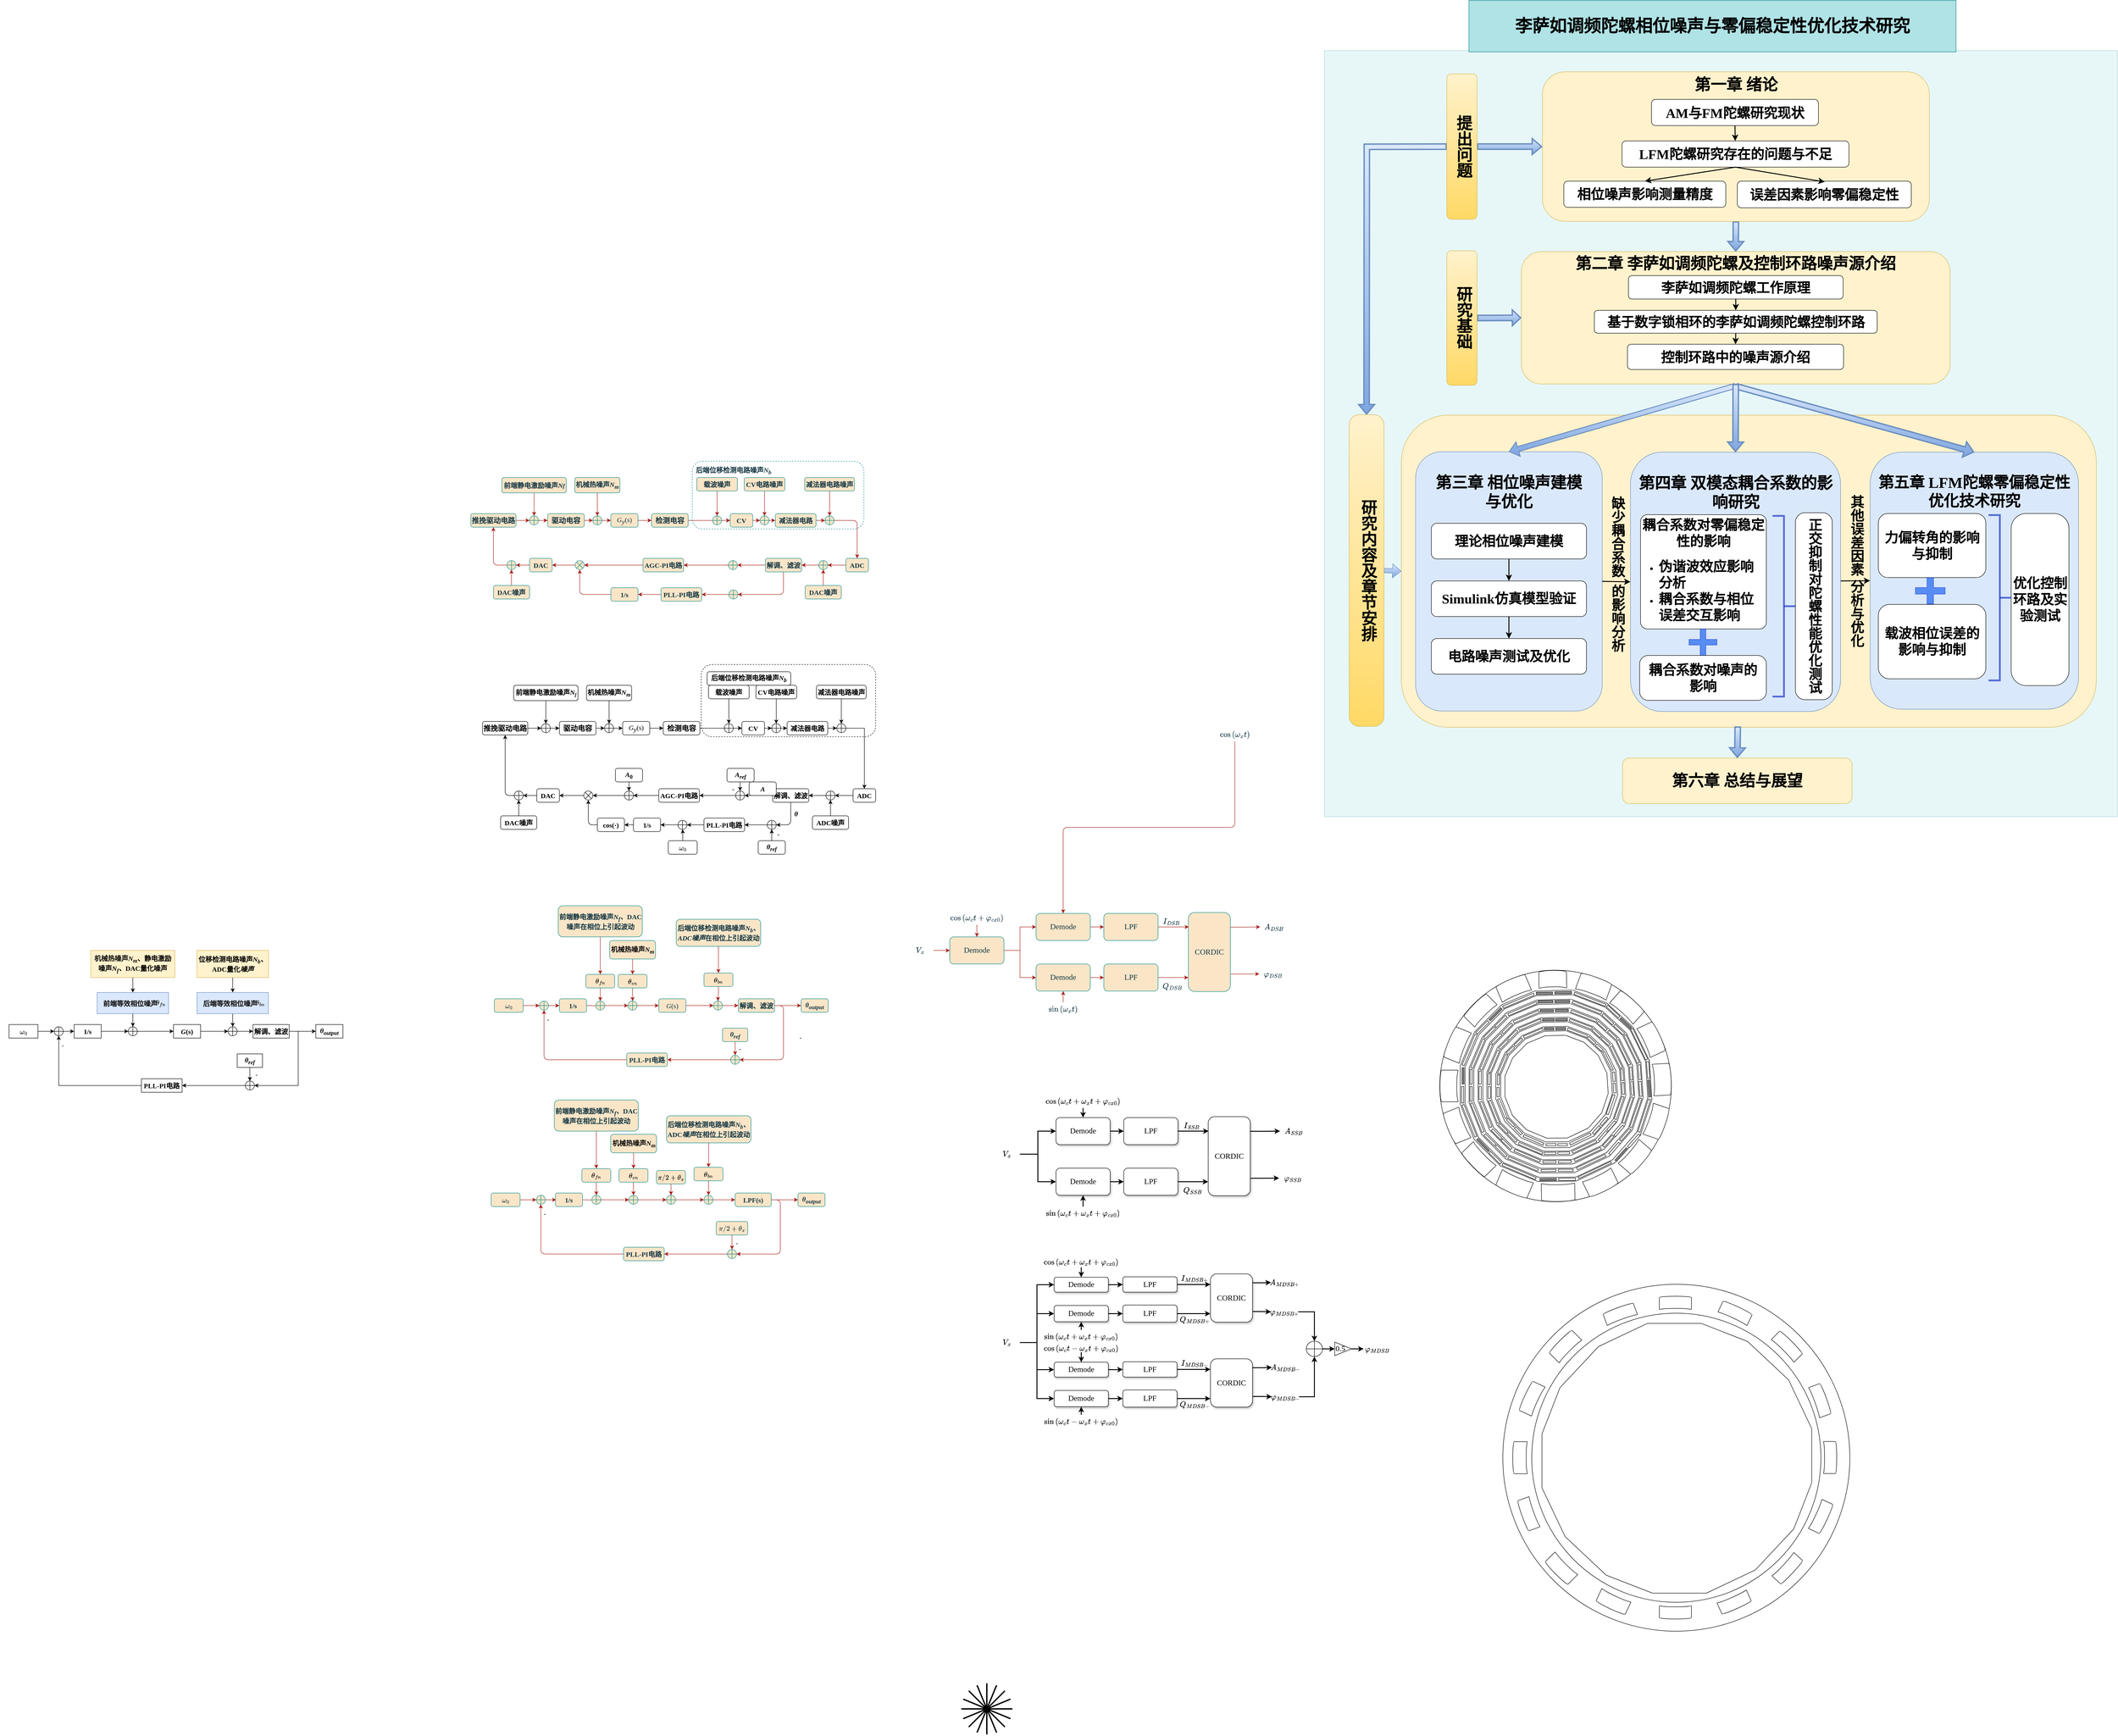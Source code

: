 <mxfile version="26.0.14" pages="2">
  <diagram name="第 1 页" id="iWLGD7pBeCM1TJeJ8sTk">
    <mxGraphModel dx="4324" dy="2888" grid="1" gridSize="2" guides="1" tooltips="1" connect="1" arrows="1" fold="1" page="0" pageScale="0.4" pageWidth="827" pageHeight="1169" background="none" math="1" shadow="0">
      <root>
        <mxCell id="0" />
        <mxCell id="1" parent="0" />
        <mxCell id="iC0GqdCidMTr3tDA7PU--174" value="" style="rounded=1;whiteSpace=wrap;html=1;labelBorderColor=none;dashed=1;labelBackgroundColor=none;" parent="1" vertex="1">
          <mxGeometry x="520" y="580" width="386" height="160" as="geometry" />
        </mxCell>
        <mxCell id="iC0GqdCidMTr3tDA7PU--76" value="" style="edgeStyle=orthogonalEdgeStyle;rounded=1;orthogonalLoop=1;jettySize=auto;html=1;labelBackgroundColor=none;strokeColor=#A8201A;fontColor=default;" parent="1" source="iC0GqdCidMTr3tDA7PU--3" target="iC0GqdCidMTr3tDA7PU--4" edge="1">
          <mxGeometry relative="1" as="geometry" />
        </mxCell>
        <mxCell id="iC0GqdCidMTr3tDA7PU--3" value="&lt;i style=&quot;font-size: 15px;&quot;&gt;G&lt;/i&gt;&lt;sub style=&quot;font-style: italic; font-size: 15px;&quot;&gt;y&lt;/sub&gt;(s)" style="rounded=1;whiteSpace=wrap;html=1;fontFamily=Times New Roman;fontSize=15;labelBackgroundColor=none;fillColor=#FAE5C7;strokeColor=#0F8B8D;fontColor=#143642;" parent="1" vertex="1">
          <mxGeometry x="320" y="246" width="60" height="30" as="geometry" />
        </mxCell>
        <mxCell id="iC0GqdCidMTr3tDA7PU--110" value="" style="edgeStyle=orthogonalEdgeStyle;rounded=1;orthogonalLoop=1;jettySize=auto;html=1;labelBackgroundColor=none;strokeColor=#A8201A;fontColor=default;" parent="1" source="iC0GqdCidMTr3tDA7PU--4" target="iC0GqdCidMTr3tDA7PU--12" edge="1">
          <mxGeometry relative="1" as="geometry" />
        </mxCell>
        <mxCell id="iC0GqdCidMTr3tDA7PU--4" value="检测电容" style="rounded=1;whiteSpace=wrap;html=1;fontFamily=仿宋;fontSize=16;fontStyle=1;labelBackgroundColor=none;fillColor=#FAE5C7;strokeColor=#0F8B8D;fontColor=#143642;" parent="1" vertex="1">
          <mxGeometry x="410" y="246" width="81" height="30" as="geometry" />
        </mxCell>
        <mxCell id="iC0GqdCidMTr3tDA7PU--16" value="" style="edgeStyle=orthogonalEdgeStyle;rounded=1;orthogonalLoop=1;jettySize=auto;html=1;labelBackgroundColor=none;strokeColor=#A8201A;fontColor=default;" parent="1" source="iC0GqdCidMTr3tDA7PU--8" target="iC0GqdCidMTr3tDA7PU--12" edge="1">
          <mxGeometry relative="1" as="geometry" />
        </mxCell>
        <mxCell id="iC0GqdCidMTr3tDA7PU--8" value="" style="shape=orEllipse;perimeter=ellipsePerimeter;whiteSpace=wrap;html=1;backgroundOutline=1;labelBackgroundColor=none;fillColor=#FAE5C7;strokeColor=#0F8B8D;fontColor=#143642;rounded=1;" parent="1" vertex="1">
          <mxGeometry x="545" y="251" width="20" height="20" as="geometry" />
        </mxCell>
        <mxCell id="iC0GqdCidMTr3tDA7PU--11" value="" style="edgeStyle=orthogonalEdgeStyle;rounded=1;orthogonalLoop=1;jettySize=auto;html=1;labelBackgroundColor=none;strokeColor=#A8201A;fontColor=default;" parent="1" source="iC0GqdCidMTr3tDA7PU--10" target="iC0GqdCidMTr3tDA7PU--8" edge="1">
          <mxGeometry relative="1" as="geometry" />
        </mxCell>
        <mxCell id="iC0GqdCidMTr3tDA7PU--10" value="载波噪声" style="rounded=1;whiteSpace=wrap;html=1;fontFamily=仿宋;fontSize=15;fontStyle=1;labelBackgroundColor=none;fillColor=#FAE5C7;strokeColor=#0F8B8D;fontColor=#143642;" parent="1" vertex="1">
          <mxGeometry x="510" y="166" width="90" height="30" as="geometry" />
        </mxCell>
        <mxCell id="iC0GqdCidMTr3tDA7PU--17" value="" style="edgeStyle=orthogonalEdgeStyle;rounded=1;orthogonalLoop=1;jettySize=auto;html=1;labelBackgroundColor=none;strokeColor=#A8201A;fontColor=default;" parent="1" source="iC0GqdCidMTr3tDA7PU--12" target="iC0GqdCidMTr3tDA7PU--13" edge="1">
          <mxGeometry relative="1" as="geometry" />
        </mxCell>
        <mxCell id="iC0GqdCidMTr3tDA7PU--12" value="CV" style="rounded=1;whiteSpace=wrap;html=1;fontFamily=仿宋;fontSize=15;fontStyle=1;labelBackgroundColor=none;fillColor=#FAE5C7;strokeColor=#0F8B8D;fontColor=#143642;" parent="1" vertex="1">
          <mxGeometry x="584" y="246" width="50" height="30" as="geometry" />
        </mxCell>
        <mxCell id="iC0GqdCidMTr3tDA7PU--20" value="" style="edgeStyle=orthogonalEdgeStyle;rounded=1;orthogonalLoop=1;jettySize=auto;html=1;labelBackgroundColor=none;strokeColor=#A8201A;fontColor=default;" parent="1" source="iC0GqdCidMTr3tDA7PU--13" target="iC0GqdCidMTr3tDA7PU--19" edge="1">
          <mxGeometry relative="1" as="geometry" />
        </mxCell>
        <mxCell id="iC0GqdCidMTr3tDA7PU--13" value="" style="shape=orEllipse;perimeter=ellipsePerimeter;whiteSpace=wrap;html=1;backgroundOutline=1;labelBackgroundColor=none;fillColor=#FAE5C7;strokeColor=#0F8B8D;fontColor=#143642;rounded=1;" parent="1" vertex="1">
          <mxGeometry x="650" y="251" width="20" height="20" as="geometry" />
        </mxCell>
        <mxCell id="iC0GqdCidMTr3tDA7PU--15" value="" style="edgeStyle=orthogonalEdgeStyle;rounded=1;orthogonalLoop=1;jettySize=auto;html=1;labelBackgroundColor=none;strokeColor=#A8201A;fontColor=default;" parent="1" source="iC0GqdCidMTr3tDA7PU--14" target="iC0GqdCidMTr3tDA7PU--13" edge="1">
          <mxGeometry relative="1" as="geometry" />
        </mxCell>
        <mxCell id="iC0GqdCidMTr3tDA7PU--14" value="CV电路噪声" style="rounded=1;whiteSpace=wrap;html=1;fontFamily=仿宋;fontSize=15;fontStyle=1;labelBackgroundColor=none;fillColor=#FAE5C7;strokeColor=#0F8B8D;fontColor=#143642;" parent="1" vertex="1">
          <mxGeometry x="615" y="166" width="90" height="30" as="geometry" />
        </mxCell>
        <mxCell id="iC0GqdCidMTr3tDA7PU--24" value="" style="edgeStyle=orthogonalEdgeStyle;rounded=1;orthogonalLoop=1;jettySize=auto;html=1;labelBackgroundColor=none;strokeColor=#A8201A;fontColor=default;" parent="1" source="iC0GqdCidMTr3tDA7PU--19" target="iC0GqdCidMTr3tDA7PU--21" edge="1">
          <mxGeometry relative="1" as="geometry" />
        </mxCell>
        <mxCell id="iC0GqdCidMTr3tDA7PU--19" value="减法器电路" style="rounded=1;whiteSpace=wrap;html=1;fontFamily=仿宋;fontSize=15;fontStyle=1;labelBackgroundColor=none;fillColor=#FAE5C7;strokeColor=#0F8B8D;fontColor=#143642;" parent="1" vertex="1">
          <mxGeometry x="684" y="246" width="90" height="30" as="geometry" />
        </mxCell>
        <mxCell id="iC0GqdCidMTr3tDA7PU--26" value="" style="edgeStyle=orthogonalEdgeStyle;rounded=1;orthogonalLoop=1;jettySize=auto;html=1;labelBackgroundColor=none;strokeColor=#A8201A;fontColor=default;" parent="1" source="iC0GqdCidMTr3tDA7PU--21" target="iC0GqdCidMTr3tDA7PU--25" edge="1">
          <mxGeometry relative="1" as="geometry" />
        </mxCell>
        <mxCell id="iC0GqdCidMTr3tDA7PU--21" value="" style="shape=orEllipse;perimeter=ellipsePerimeter;whiteSpace=wrap;html=1;backgroundOutline=1;labelBackgroundColor=none;fillColor=#FAE5C7;strokeColor=#0F8B8D;fontColor=#143642;rounded=1;" parent="1" vertex="1">
          <mxGeometry x="794" y="251" width="20" height="20" as="geometry" />
        </mxCell>
        <mxCell id="iC0GqdCidMTr3tDA7PU--22" value="" style="edgeStyle=orthogonalEdgeStyle;rounded=1;orthogonalLoop=1;jettySize=auto;html=1;labelBackgroundColor=none;strokeColor=#A8201A;fontColor=default;" parent="1" source="iC0GqdCidMTr3tDA7PU--23" target="iC0GqdCidMTr3tDA7PU--21" edge="1">
          <mxGeometry relative="1" as="geometry" />
        </mxCell>
        <mxCell id="iC0GqdCidMTr3tDA7PU--23" value="减法器电路噪声" style="rounded=1;whiteSpace=wrap;html=1;fontFamily=仿宋;fontSize=15;fontStyle=1;labelBackgroundColor=none;fillColor=#FAE5C7;strokeColor=#0F8B8D;fontColor=#143642;" parent="1" vertex="1">
          <mxGeometry x="749" y="166" width="110" height="30" as="geometry" />
        </mxCell>
        <mxCell id="iC0GqdCidMTr3tDA7PU--107" value="" style="edgeStyle=orthogonalEdgeStyle;rounded=1;orthogonalLoop=1;jettySize=auto;html=1;labelBackgroundColor=none;strokeColor=#A8201A;fontColor=default;" parent="1" source="iC0GqdCidMTr3tDA7PU--25" target="iC0GqdCidMTr3tDA7PU--105" edge="1">
          <mxGeometry relative="1" as="geometry" />
        </mxCell>
        <mxCell id="iC0GqdCidMTr3tDA7PU--25" value="ADC" style="rounded=1;whiteSpace=wrap;html=1;fontFamily=仿宋;fontSize=15;fontStyle=1;labelBackgroundColor=none;fillColor=#FAE5C7;strokeColor=#0F8B8D;fontColor=#143642;" parent="1" vertex="1">
          <mxGeometry x="840" y="345" width="50" height="30" as="geometry" />
        </mxCell>
        <mxCell id="iC0GqdCidMTr3tDA7PU--45" style="edgeStyle=orthogonalEdgeStyle;rounded=1;orthogonalLoop=1;jettySize=auto;html=1;exitX=0.5;exitY=1;exitDx=0;exitDy=0;entryX=1;entryY=0.5;entryDx=0;entryDy=0;labelBackgroundColor=none;strokeColor=#A8201A;fontColor=default;" parent="1" source="iC0GqdCidMTr3tDA7PU--27" target="iC0GqdCidMTr3tDA7PU--44" edge="1">
          <mxGeometry relative="1" as="geometry" />
        </mxCell>
        <mxCell id="iC0GqdCidMTr3tDA7PU--86" style="edgeStyle=orthogonalEdgeStyle;rounded=1;orthogonalLoop=1;jettySize=auto;html=1;entryX=1;entryY=0.5;entryDx=0;entryDy=0;labelBackgroundColor=none;strokeColor=#A8201A;fontColor=default;" parent="1" source="iC0GqdCidMTr3tDA7PU--29" target="iC0GqdCidMTr3tDA7PU--38" edge="1">
          <mxGeometry relative="1" as="geometry" />
        </mxCell>
        <mxCell id="iC0GqdCidMTr3tDA7PU--29" value="AGC-PI电路" style="rounded=1;whiteSpace=wrap;html=1;fontFamily=仿宋;fontSize=15;fontStyle=1;labelBackgroundColor=none;fillColor=#FAE5C7;strokeColor=#0F8B8D;fontColor=#143642;" parent="1" vertex="1">
          <mxGeometry x="391" y="345" width="90" height="30" as="geometry" />
        </mxCell>
        <mxCell id="iC0GqdCidMTr3tDA7PU--37" value="" style="edgeStyle=orthogonalEdgeStyle;rounded=1;orthogonalLoop=1;jettySize=auto;html=1;entryX=1;entryY=0.5;entryDx=0;entryDy=0;labelBackgroundColor=none;strokeColor=#A8201A;fontColor=default;" parent="1" source="iC0GqdCidMTr3tDA7PU--27" target="iC0GqdCidMTr3tDA7PU--36" edge="1">
          <mxGeometry relative="1" as="geometry">
            <mxPoint x="910" y="280" as="sourcePoint" />
            <mxPoint x="646" y="111" as="targetPoint" />
            <Array as="points" />
          </mxGeometry>
        </mxCell>
        <mxCell id="iC0GqdCidMTr3tDA7PU--83" value="" style="edgeStyle=orthogonalEdgeStyle;rounded=1;orthogonalLoop=1;jettySize=auto;html=1;entryX=1;entryY=0.5;entryDx=0;entryDy=0;labelBackgroundColor=none;strokeColor=#A8201A;fontColor=default;" parent="1" source="iC0GqdCidMTr3tDA7PU--36" target="iC0GqdCidMTr3tDA7PU--29" edge="1">
          <mxGeometry relative="1" as="geometry">
            <Array as="points" />
          </mxGeometry>
        </mxCell>
        <mxCell id="iC0GqdCidMTr3tDA7PU--36" value="" style="shape=orEllipse;perimeter=ellipsePerimeter;whiteSpace=wrap;html=1;backgroundOutline=1;labelBackgroundColor=none;fillColor=#FAE5C7;strokeColor=#0F8B8D;fontColor=#143642;rounded=1;" parent="1" vertex="1">
          <mxGeometry x="580" y="350" width="20" height="20" as="geometry" />
        </mxCell>
        <mxCell id="iC0GqdCidMTr3tDA7PU--61" value="" style="edgeStyle=orthogonalEdgeStyle;rounded=1;orthogonalLoop=1;jettySize=auto;html=1;labelBackgroundColor=none;strokeColor=#A8201A;fontColor=default;" parent="1" source="iC0GqdCidMTr3tDA7PU--38" target="iC0GqdCidMTr3tDA7PU--55" edge="1">
          <mxGeometry relative="1" as="geometry" />
        </mxCell>
        <mxCell id="iC0GqdCidMTr3tDA7PU--38" value="" style="shape=sumEllipse;perimeter=ellipsePerimeter;whiteSpace=wrap;html=1;backgroundOutline=1;labelBackgroundColor=none;fillColor=#FAE5C7;strokeColor=#0F8B8D;fontColor=#143642;rounded=1;" parent="1" vertex="1">
          <mxGeometry x="241" y="350" width="20" height="20" as="geometry" />
        </mxCell>
        <mxCell id="iC0GqdCidMTr3tDA7PU--48" style="edgeStyle=orthogonalEdgeStyle;rounded=1;orthogonalLoop=1;jettySize=auto;html=1;exitX=0;exitY=0.5;exitDx=0;exitDy=0;entryX=1;entryY=0.5;entryDx=0;entryDy=0;labelBackgroundColor=none;strokeColor=#A8201A;fontColor=default;" parent="1" source="iC0GqdCidMTr3tDA7PU--44" target="iC0GqdCidMTr3tDA7PU--47" edge="1">
          <mxGeometry relative="1" as="geometry" />
        </mxCell>
        <mxCell id="iC0GqdCidMTr3tDA7PU--44" value="" style="shape=orEllipse;perimeter=ellipsePerimeter;whiteSpace=wrap;html=1;backgroundOutline=1;labelBackgroundColor=none;fillColor=#FAE5C7;strokeColor=#0F8B8D;fontColor=#143642;rounded=1;" parent="1" vertex="1">
          <mxGeometry x="581" y="415" width="20" height="20" as="geometry" />
        </mxCell>
        <mxCell id="iC0GqdCidMTr3tDA7PU--50" style="edgeStyle=orthogonalEdgeStyle;rounded=1;orthogonalLoop=1;jettySize=auto;html=1;entryX=1;entryY=0.5;entryDx=0;entryDy=0;labelBackgroundColor=none;strokeColor=#A8201A;fontColor=default;" parent="1" source="iC0GqdCidMTr3tDA7PU--47" target="iC0GqdCidMTr3tDA7PU--49" edge="1">
          <mxGeometry relative="1" as="geometry" />
        </mxCell>
        <mxCell id="iC0GqdCidMTr3tDA7PU--47" value="PLL-PI电路" style="rounded=1;whiteSpace=wrap;html=1;fontFamily=仿宋;fontSize=15;fontStyle=1;labelBackgroundColor=none;fillColor=#FAE5C7;strokeColor=#0F8B8D;fontColor=#143642;" parent="1" vertex="1">
          <mxGeometry x="431" y="410" width="90" height="30" as="geometry" />
        </mxCell>
        <mxCell id="iC0GqdCidMTr3tDA7PU--52" style="edgeStyle=orthogonalEdgeStyle;rounded=1;orthogonalLoop=1;jettySize=auto;html=1;entryX=0.5;entryY=1;entryDx=0;entryDy=0;labelBackgroundColor=none;strokeColor=#A8201A;fontColor=default;" parent="1" source="iC0GqdCidMTr3tDA7PU--49" target="iC0GqdCidMTr3tDA7PU--38" edge="1">
          <mxGeometry relative="1" as="geometry" />
        </mxCell>
        <mxCell id="iC0GqdCidMTr3tDA7PU--49" value="1/s" style="rounded=1;whiteSpace=wrap;html=1;fontFamily=Times New Roman;fontSize=15;fontStyle=1;labelBackgroundColor=none;fillColor=#FAE5C7;strokeColor=#0F8B8D;fontColor=#143642;" parent="1" vertex="1">
          <mxGeometry x="320" y="410" width="60" height="30" as="geometry" />
        </mxCell>
        <mxCell id="iC0GqdCidMTr3tDA7PU--63" value="" style="edgeStyle=orthogonalEdgeStyle;rounded=1;orthogonalLoop=1;jettySize=auto;html=1;exitX=0;exitY=0.5;exitDx=0;exitDy=0;labelBackgroundColor=none;strokeColor=#A8201A;fontColor=default;" parent="1" source="iC0GqdCidMTr3tDA7PU--99" target="iC0GqdCidMTr3tDA7PU--62" edge="1">
          <mxGeometry relative="1" as="geometry" />
        </mxCell>
        <mxCell id="iC0GqdCidMTr3tDA7PU--55" value="DAC" style="rounded=1;whiteSpace=wrap;html=1;fontFamily=仿宋;fontSize=15;fontStyle=1;labelBackgroundColor=none;fillColor=#FAE5C7;strokeColor=#0F8B8D;fontColor=#143642;" parent="1" vertex="1">
          <mxGeometry x="140" y="345" width="50" height="30" as="geometry" />
        </mxCell>
        <mxCell id="iC0GqdCidMTr3tDA7PU--65" value="" style="edgeStyle=orthogonalEdgeStyle;rounded=1;orthogonalLoop=1;jettySize=auto;html=1;labelBackgroundColor=none;strokeColor=#A8201A;fontColor=default;" parent="1" source="iC0GqdCidMTr3tDA7PU--62" target="iC0GqdCidMTr3tDA7PU--64" edge="1">
          <mxGeometry relative="1" as="geometry" />
        </mxCell>
        <mxCell id="iC0GqdCidMTr3tDA7PU--62" value="推挽驱动电路" style="rounded=1;whiteSpace=wrap;html=1;fontFamily=仿宋;fontSize=16;fontStyle=1;labelBackgroundColor=none;fillColor=#FAE5C7;strokeColor=#0F8B8D;fontColor=#143642;" parent="1" vertex="1">
          <mxGeometry x="10" y="246" width="100" height="30" as="geometry" />
        </mxCell>
        <mxCell id="iC0GqdCidMTr3tDA7PU--90" value="" style="edgeStyle=orthogonalEdgeStyle;rounded=1;orthogonalLoop=1;jettySize=auto;html=1;labelBackgroundColor=none;strokeColor=#A8201A;fontColor=default;" parent="1" source="iC0GqdCidMTr3tDA7PU--64" target="iC0GqdCidMTr3tDA7PU--89" edge="1">
          <mxGeometry relative="1" as="geometry" />
        </mxCell>
        <mxCell id="iC0GqdCidMTr3tDA7PU--64" value="" style="shape=orEllipse;perimeter=ellipsePerimeter;whiteSpace=wrap;html=1;backgroundOutline=1;labelBackgroundColor=none;fillColor=#FAE5C7;strokeColor=#0F8B8D;fontColor=#143642;rounded=1;" parent="1" vertex="1">
          <mxGeometry x="140" y="251" width="20" height="20" as="geometry" />
        </mxCell>
        <mxCell id="iC0GqdCidMTr3tDA7PU--67" value="" style="edgeStyle=orthogonalEdgeStyle;rounded=1;orthogonalLoop=1;jettySize=auto;html=1;labelBackgroundColor=none;strokeColor=#A8201A;fontColor=default;" parent="1" source="iC0GqdCidMTr3tDA7PU--66" target="iC0GqdCidMTr3tDA7PU--64" edge="1">
          <mxGeometry relative="1" as="geometry" />
        </mxCell>
        <mxCell id="iC0GqdCidMTr3tDA7PU--66" value="前端静电激励噪声&lt;i&gt;&lt;font face=&quot;Times New Roman&quot;&gt;N&lt;span style=&quot;font-size: 12.5px;&quot;&gt;f&lt;/span&gt;&lt;/font&gt;&lt;/i&gt;" style="rounded=1;whiteSpace=wrap;html=1;fontFamily=仿宋;fontSize=15;fontStyle=1;fontColor=#143642;labelBackgroundColor=none;fillColor=#FAE5C7;strokeColor=#0F8B8D;" parent="1" vertex="1">
          <mxGeometry x="78.75" y="166" width="142.5" height="34" as="geometry" />
        </mxCell>
        <mxCell id="iC0GqdCidMTr3tDA7PU--92" value="" style="edgeStyle=orthogonalEdgeStyle;rounded=1;orthogonalLoop=1;jettySize=auto;html=1;entryX=0;entryY=0.5;entryDx=0;entryDy=0;labelBackgroundColor=none;strokeColor=#A8201A;fontColor=default;" parent="1" source="iC0GqdCidMTr3tDA7PU--89" target="iC0GqdCidMTr3tDA7PU--91" edge="1">
          <mxGeometry relative="1" as="geometry" />
        </mxCell>
        <mxCell id="iC0GqdCidMTr3tDA7PU--89" value="驱动电容" style="rounded=1;whiteSpace=wrap;html=1;fontFamily=仿宋;fontSize=16;fontStyle=1;labelBackgroundColor=none;fillColor=#FAE5C7;strokeColor=#0F8B8D;fontColor=#143642;" parent="1" vertex="1">
          <mxGeometry x="180" y="246" width="81" height="30" as="geometry" />
        </mxCell>
        <mxCell id="iC0GqdCidMTr3tDA7PU--93" value="" style="edgeStyle=orthogonalEdgeStyle;rounded=1;orthogonalLoop=1;jettySize=auto;html=1;labelBackgroundColor=none;strokeColor=#A8201A;fontColor=default;" parent="1" source="iC0GqdCidMTr3tDA7PU--91" edge="1">
          <mxGeometry relative="1" as="geometry">
            <mxPoint x="320" y="261" as="targetPoint" />
          </mxGeometry>
        </mxCell>
        <mxCell id="iC0GqdCidMTr3tDA7PU--91" value="" style="shape=orEllipse;perimeter=ellipsePerimeter;whiteSpace=wrap;html=1;backgroundOutline=1;labelBackgroundColor=none;fillColor=#FAE5C7;strokeColor=#0F8B8D;fontColor=#143642;rounded=1;" parent="1" vertex="1">
          <mxGeometry x="280" y="251" width="20" height="20" as="geometry" />
        </mxCell>
        <mxCell id="iC0GqdCidMTr3tDA7PU--97" value="" style="edgeStyle=orthogonalEdgeStyle;rounded=1;orthogonalLoop=1;jettySize=auto;html=1;labelBackgroundColor=none;strokeColor=#A8201A;fontColor=default;" parent="1" source="iC0GqdCidMTr3tDA7PU--96" target="iC0GqdCidMTr3tDA7PU--91" edge="1">
          <mxGeometry relative="1" as="geometry" />
        </mxCell>
        <mxCell id="iC0GqdCidMTr3tDA7PU--96" value="机械热噪声&lt;i&gt;&lt;font face=&quot;Times New Roman&quot;&gt;N&lt;sub&gt;m&lt;/sub&gt;&lt;/font&gt;&lt;/i&gt;" style="rounded=1;whiteSpace=wrap;html=1;fontFamily=仿宋;fontSize=15;fontStyle=1;fontColor=#143642;labelBackgroundColor=none;fillColor=#FAE5C7;strokeColor=#0F8B8D;" parent="1" vertex="1">
          <mxGeometry x="240" y="166" width="100" height="34" as="geometry" />
        </mxCell>
        <mxCell id="iC0GqdCidMTr3tDA7PU--100" value="" style="edgeStyle=orthogonalEdgeStyle;rounded=1;orthogonalLoop=1;jettySize=auto;html=1;labelBackgroundColor=none;strokeColor=#A8201A;fontColor=default;" parent="1" source="iC0GqdCidMTr3tDA7PU--55" target="iC0GqdCidMTr3tDA7PU--99" edge="1">
          <mxGeometry relative="1" as="geometry">
            <mxPoint x="140" y="360" as="sourcePoint" />
            <mxPoint x="60" y="276" as="targetPoint" />
          </mxGeometry>
        </mxCell>
        <mxCell id="iC0GqdCidMTr3tDA7PU--99" value="" style="shape=orEllipse;perimeter=ellipsePerimeter;whiteSpace=wrap;html=1;backgroundOutline=1;labelBackgroundColor=none;fillColor=#FAE5C7;strokeColor=#0F8B8D;fontColor=#143642;rounded=1;" parent="1" vertex="1">
          <mxGeometry x="90" y="350" width="20" height="20" as="geometry" />
        </mxCell>
        <mxCell id="iC0GqdCidMTr3tDA7PU--103" value="" style="edgeStyle=orthogonalEdgeStyle;rounded=1;orthogonalLoop=1;jettySize=auto;html=1;labelBackgroundColor=none;strokeColor=#A8201A;fontColor=default;" parent="1" source="iC0GqdCidMTr3tDA7PU--102" target="iC0GqdCidMTr3tDA7PU--99" edge="1">
          <mxGeometry relative="1" as="geometry" />
        </mxCell>
        <mxCell id="iC0GqdCidMTr3tDA7PU--102" value="DAC噪声" style="rounded=1;whiteSpace=wrap;html=1;fontFamily=仿宋;fontSize=15;fontStyle=1;fontColor=#143642;labelBackgroundColor=none;fillColor=#FAE5C7;strokeColor=#0F8B8D;" parent="1" vertex="1">
          <mxGeometry x="60" y="405" width="80" height="30" as="geometry" />
        </mxCell>
        <mxCell id="iC0GqdCidMTr3tDA7PU--27" value="解调、滤波" style="rounded=1;whiteSpace=wrap;html=1;fontFamily=仿宋;fontSize=15;fontStyle=1;labelBackgroundColor=none;fillColor=#FAE5C7;strokeColor=#0F8B8D;fontColor=#143642;" parent="1" vertex="1">
          <mxGeometry x="662" y="345" width="80" height="30" as="geometry" />
        </mxCell>
        <mxCell id="iC0GqdCidMTr3tDA7PU--108" value="" style="edgeStyle=orthogonalEdgeStyle;rounded=1;orthogonalLoop=1;jettySize=auto;html=1;labelBackgroundColor=none;strokeColor=#A8201A;fontColor=default;" parent="1" source="iC0GqdCidMTr3tDA7PU--105" target="iC0GqdCidMTr3tDA7PU--27" edge="1">
          <mxGeometry relative="1" as="geometry" />
        </mxCell>
        <mxCell id="iC0GqdCidMTr3tDA7PU--105" value="" style="shape=orEllipse;perimeter=ellipsePerimeter;whiteSpace=wrap;html=1;backgroundOutline=1;labelBackgroundColor=none;fillColor=#FAE5C7;strokeColor=#0F8B8D;fontColor=#143642;rounded=1;" parent="1" vertex="1">
          <mxGeometry x="780" y="350" width="20" height="20" as="geometry" />
        </mxCell>
        <mxCell id="iC0GqdCidMTr3tDA7PU--109" value="" style="edgeStyle=orthogonalEdgeStyle;rounded=1;orthogonalLoop=1;jettySize=auto;html=1;labelBackgroundColor=none;strokeColor=#A8201A;fontColor=default;" parent="1" source="iC0GqdCidMTr3tDA7PU--106" target="iC0GqdCidMTr3tDA7PU--105" edge="1">
          <mxGeometry relative="1" as="geometry" />
        </mxCell>
        <mxCell id="iC0GqdCidMTr3tDA7PU--106" value="DAC噪声" style="rounded=1;whiteSpace=wrap;html=1;fontFamily=仿宋;fontSize=15;fontStyle=1;fontColor=#143642;labelBackgroundColor=none;fillColor=#FAE5C7;strokeColor=#0F8B8D;" parent="1" vertex="1">
          <mxGeometry x="750" y="405" width="80" height="30" as="geometry" />
        </mxCell>
        <mxCell id="iC0GqdCidMTr3tDA7PU--112" value="" style="rounded=1;whiteSpace=wrap;html=1;labelBorderColor=none;dashed=1;fillColor=none;labelBackgroundColor=none;strokeColor=#0F8B8D;fontColor=#143642;" parent="1" vertex="1">
          <mxGeometry x="500" y="130" width="380" height="150" as="geometry" />
        </mxCell>
        <mxCell id="iC0GqdCidMTr3tDA7PU--113" value="后端位移检测电路噪声&lt;i&gt;&lt;font face=&quot;Times New Roman&quot;&gt;N&lt;sub&gt;b&lt;/sub&gt;&lt;/font&gt;&lt;/i&gt;" style="rounded=1;whiteSpace=wrap;html=1;fontFamily=仿宋;fontSize=15;fontStyle=1;fillColor=none;strokeColor=none;fontColor=#143642;labelBackgroundColor=none;" parent="1" vertex="1">
          <mxGeometry x="498.5" y="136" width="185" height="30" as="geometry" />
        </mxCell>
        <mxCell id="iC0GqdCidMTr3tDA7PU--115" value="" style="edgeStyle=orthogonalEdgeStyle;rounded=1;orthogonalLoop=1;jettySize=auto;html=1;labelBackgroundColor=none;fontColor=default;" parent="1" source="iC0GqdCidMTr3tDA7PU--116" target="iC0GqdCidMTr3tDA7PU--118" edge="1">
          <mxGeometry relative="1" as="geometry" />
        </mxCell>
        <mxCell id="iC0GqdCidMTr3tDA7PU--116" value="&lt;i style=&quot;font-size: 15px;&quot;&gt;G&lt;/i&gt;&lt;sub style=&quot;font-style: italic; font-size: 15px;&quot;&gt;y&lt;/sub&gt;(s)" style="rounded=1;whiteSpace=wrap;html=1;fontFamily=Times New Roman;fontSize=15;labelBackgroundColor=none;" parent="1" vertex="1">
          <mxGeometry x="346" y="706" width="60" height="30" as="geometry" />
        </mxCell>
        <mxCell id="iC0GqdCidMTr3tDA7PU--117" value="" style="edgeStyle=orthogonalEdgeStyle;rounded=1;orthogonalLoop=1;jettySize=auto;html=1;labelBackgroundColor=none;fontColor=default;" parent="1" source="iC0GqdCidMTr3tDA7PU--118" target="iC0GqdCidMTr3tDA7PU--124" edge="1">
          <mxGeometry relative="1" as="geometry" />
        </mxCell>
        <mxCell id="iC0GqdCidMTr3tDA7PU--118" value="检测电容" style="rounded=1;whiteSpace=wrap;html=1;fontFamily=仿宋;fontSize=16;fontStyle=1;labelBackgroundColor=none;" parent="1" vertex="1">
          <mxGeometry x="436" y="706" width="81" height="30" as="geometry" />
        </mxCell>
        <mxCell id="iC0GqdCidMTr3tDA7PU--119" value="" style="edgeStyle=orthogonalEdgeStyle;rounded=1;orthogonalLoop=1;jettySize=auto;html=1;labelBackgroundColor=none;fontColor=default;" parent="1" source="iC0GqdCidMTr3tDA7PU--120" target="iC0GqdCidMTr3tDA7PU--124" edge="1">
          <mxGeometry relative="1" as="geometry" />
        </mxCell>
        <mxCell id="iC0GqdCidMTr3tDA7PU--120" value="" style="shape=orEllipse;perimeter=ellipsePerimeter;whiteSpace=wrap;html=1;backgroundOutline=1;labelBackgroundColor=none;rounded=1;" parent="1" vertex="1">
          <mxGeometry x="571" y="711" width="20" height="20" as="geometry" />
        </mxCell>
        <mxCell id="iC0GqdCidMTr3tDA7PU--121" value="" style="edgeStyle=orthogonalEdgeStyle;rounded=1;orthogonalLoop=1;jettySize=auto;html=1;labelBackgroundColor=none;fontColor=default;" parent="1" source="iC0GqdCidMTr3tDA7PU--122" target="iC0GqdCidMTr3tDA7PU--120" edge="1">
          <mxGeometry relative="1" as="geometry" />
        </mxCell>
        <mxCell id="iC0GqdCidMTr3tDA7PU--122" value="载波噪声" style="rounded=1;whiteSpace=wrap;html=1;fontFamily=仿宋;fontSize=15;fontStyle=1;labelBackgroundColor=none;" parent="1" vertex="1">
          <mxGeometry x="536" y="626" width="90" height="30" as="geometry" />
        </mxCell>
        <mxCell id="iC0GqdCidMTr3tDA7PU--123" value="" style="edgeStyle=orthogonalEdgeStyle;rounded=1;orthogonalLoop=1;jettySize=auto;html=1;labelBackgroundColor=none;fontColor=default;" parent="1" source="iC0GqdCidMTr3tDA7PU--124" target="iC0GqdCidMTr3tDA7PU--126" edge="1">
          <mxGeometry relative="1" as="geometry" />
        </mxCell>
        <mxCell id="iC0GqdCidMTr3tDA7PU--124" value="CV" style="rounded=1;whiteSpace=wrap;html=1;fontFamily=仿宋;fontSize=15;fontStyle=1;labelBackgroundColor=none;fillColor=none;" parent="1" vertex="1">
          <mxGeometry x="610" y="706" width="50" height="30" as="geometry" />
        </mxCell>
        <mxCell id="iC0GqdCidMTr3tDA7PU--125" value="" style="edgeStyle=orthogonalEdgeStyle;rounded=1;orthogonalLoop=1;jettySize=auto;html=1;labelBackgroundColor=none;fontColor=default;" parent="1" source="iC0GqdCidMTr3tDA7PU--126" target="iC0GqdCidMTr3tDA7PU--130" edge="1">
          <mxGeometry relative="1" as="geometry" />
        </mxCell>
        <mxCell id="iC0GqdCidMTr3tDA7PU--126" value="" style="shape=orEllipse;perimeter=ellipsePerimeter;whiteSpace=wrap;html=1;backgroundOutline=1;labelBackgroundColor=none;rounded=1;" parent="1" vertex="1">
          <mxGeometry x="676" y="711" width="20" height="20" as="geometry" />
        </mxCell>
        <mxCell id="iC0GqdCidMTr3tDA7PU--127" value="" style="edgeStyle=orthogonalEdgeStyle;rounded=1;orthogonalLoop=1;jettySize=auto;html=1;labelBackgroundColor=none;fontColor=default;" parent="1" source="iC0GqdCidMTr3tDA7PU--128" target="iC0GqdCidMTr3tDA7PU--126" edge="1">
          <mxGeometry relative="1" as="geometry" />
        </mxCell>
        <mxCell id="iC0GqdCidMTr3tDA7PU--128" value="CV电路噪声" style="rounded=1;whiteSpace=wrap;html=1;fontFamily=仿宋;fontSize=15;fontStyle=1;labelBackgroundColor=none;" parent="1" vertex="1">
          <mxGeometry x="641" y="626" width="90" height="30" as="geometry" />
        </mxCell>
        <mxCell id="iC0GqdCidMTr3tDA7PU--129" value="" style="edgeStyle=orthogonalEdgeStyle;rounded=1;orthogonalLoop=1;jettySize=auto;html=1;labelBackgroundColor=none;fontColor=default;" parent="1" source="iC0GqdCidMTr3tDA7PU--130" target="iC0GqdCidMTr3tDA7PU--132" edge="1">
          <mxGeometry relative="1" as="geometry" />
        </mxCell>
        <mxCell id="iC0GqdCidMTr3tDA7PU--130" value="减法器电路" style="rounded=1;whiteSpace=wrap;html=1;fontFamily=仿宋;fontSize=15;fontStyle=1;labelBackgroundColor=none;" parent="1" vertex="1">
          <mxGeometry x="710" y="706" width="90" height="30" as="geometry" />
        </mxCell>
        <mxCell id="iC0GqdCidMTr3tDA7PU--131" value="" style="edgeStyle=orthogonalEdgeStyle;rounded=0;orthogonalLoop=1;jettySize=auto;html=1;labelBackgroundColor=none;fontColor=default;curved=0;" parent="1" source="iC0GqdCidMTr3tDA7PU--132" target="iC0GqdCidMTr3tDA7PU--136" edge="1">
          <mxGeometry relative="1" as="geometry" />
        </mxCell>
        <mxCell id="iC0GqdCidMTr3tDA7PU--132" value="" style="shape=orEllipse;perimeter=ellipsePerimeter;whiteSpace=wrap;html=1;backgroundOutline=1;labelBackgroundColor=none;rounded=1;" parent="1" vertex="1">
          <mxGeometry x="820" y="711" width="20" height="20" as="geometry" />
        </mxCell>
        <mxCell id="iC0GqdCidMTr3tDA7PU--133" value="" style="edgeStyle=orthogonalEdgeStyle;rounded=1;orthogonalLoop=1;jettySize=auto;html=1;labelBackgroundColor=none;fontColor=default;" parent="1" source="iC0GqdCidMTr3tDA7PU--134" target="iC0GqdCidMTr3tDA7PU--132" edge="1">
          <mxGeometry relative="1" as="geometry" />
        </mxCell>
        <mxCell id="iC0GqdCidMTr3tDA7PU--134" value="减法器电路噪声" style="rounded=1;whiteSpace=wrap;html=1;fontFamily=仿宋;fontSize=15;fontStyle=1;labelBackgroundColor=none;" parent="1" vertex="1">
          <mxGeometry x="775" y="626" width="110" height="30" as="geometry" />
        </mxCell>
        <mxCell id="iC0GqdCidMTr3tDA7PU--135" value="" style="edgeStyle=orthogonalEdgeStyle;rounded=1;orthogonalLoop=1;jettySize=auto;html=1;labelBackgroundColor=none;fontColor=default;" parent="1" source="iC0GqdCidMTr3tDA7PU--136" target="iC0GqdCidMTr3tDA7PU--171" edge="1">
          <mxGeometry relative="1" as="geometry" />
        </mxCell>
        <mxCell id="iC0GqdCidMTr3tDA7PU--136" value="ADC" style="rounded=1;whiteSpace=wrap;html=1;fontFamily=仿宋;fontSize=15;fontStyle=1;labelBackgroundColor=none;" parent="1" vertex="1">
          <mxGeometry x="856" y="855" width="50" height="30" as="geometry" />
        </mxCell>
        <mxCell id="iC0GqdCidMTr3tDA7PU--137" style="edgeStyle=orthogonalEdgeStyle;rounded=1;orthogonalLoop=1;jettySize=auto;html=1;exitX=0.5;exitY=1;exitDx=0;exitDy=0;entryX=1;entryY=0.5;entryDx=0;entryDy=0;labelBackgroundColor=none;fontColor=default;" parent="1" source="iC0GqdCidMTr3tDA7PU--169" target="iC0GqdCidMTr3tDA7PU--146" edge="1">
          <mxGeometry relative="1" as="geometry" />
        </mxCell>
        <mxCell id="iC0GqdCidMTr3tDA7PU--138" style="edgeStyle=orthogonalEdgeStyle;rounded=1;orthogonalLoop=1;jettySize=auto;html=1;entryX=1;entryY=0.5;entryDx=0;entryDy=0;labelBackgroundColor=none;fontColor=default;" parent="1" source="iC0GqdCidMTr3tDA7PU--182" target="iC0GqdCidMTr3tDA7PU--144" edge="1">
          <mxGeometry relative="1" as="geometry" />
        </mxCell>
        <mxCell id="iC0GqdCidMTr3tDA7PU--139" value="AGC-PI电路" style="rounded=1;whiteSpace=wrap;html=1;fontFamily=仿宋;fontSize=15;fontStyle=1;labelBackgroundColor=none;" parent="1" vertex="1">
          <mxGeometry x="426" y="855" width="90" height="30" as="geometry" />
        </mxCell>
        <mxCell id="iC0GqdCidMTr3tDA7PU--140" value="" style="edgeStyle=orthogonalEdgeStyle;rounded=1;orthogonalLoop=1;jettySize=auto;html=1;entryX=1;entryY=0.5;entryDx=0;entryDy=0;labelBackgroundColor=none;fontColor=default;" parent="1" source="iC0GqdCidMTr3tDA7PU--169" target="iC0GqdCidMTr3tDA7PU--142" edge="1">
          <mxGeometry relative="1" as="geometry">
            <mxPoint x="926" y="790" as="sourcePoint" />
            <mxPoint x="662" y="621" as="targetPoint" />
            <Array as="points" />
          </mxGeometry>
        </mxCell>
        <mxCell id="iC0GqdCidMTr3tDA7PU--141" value="" style="edgeStyle=orthogonalEdgeStyle;rounded=1;orthogonalLoop=1;jettySize=auto;html=1;entryX=1;entryY=0.5;entryDx=0;entryDy=0;labelBackgroundColor=none;fontColor=default;" parent="1" source="iC0GqdCidMTr3tDA7PU--142" target="iC0GqdCidMTr3tDA7PU--139" edge="1">
          <mxGeometry relative="1" as="geometry">
            <Array as="points" />
          </mxGeometry>
        </mxCell>
        <mxCell id="iC0GqdCidMTr3tDA7PU--142" value="" style="shape=orEllipse;perimeter=ellipsePerimeter;whiteSpace=wrap;html=1;backgroundOutline=1;labelBackgroundColor=none;rounded=1;" parent="1" vertex="1">
          <mxGeometry x="596" y="860" width="20" height="20" as="geometry" />
        </mxCell>
        <mxCell id="iC0GqdCidMTr3tDA7PU--143" value="" style="edgeStyle=orthogonalEdgeStyle;rounded=1;orthogonalLoop=1;jettySize=auto;html=1;labelBackgroundColor=none;fontColor=default;" parent="1" source="iC0GqdCidMTr3tDA7PU--144" target="iC0GqdCidMTr3tDA7PU--152" edge="1">
          <mxGeometry relative="1" as="geometry" />
        </mxCell>
        <mxCell id="iC0GqdCidMTr3tDA7PU--144" value="" style="shape=sumEllipse;perimeter=ellipsePerimeter;whiteSpace=wrap;html=1;backgroundOutline=1;labelBackgroundColor=none;rounded=1;" parent="1" vertex="1">
          <mxGeometry x="260" y="860" width="20" height="20" as="geometry" />
        </mxCell>
        <mxCell id="iC0GqdCidMTr3tDA7PU--145" style="edgeStyle=orthogonalEdgeStyle;rounded=1;orthogonalLoop=1;jettySize=auto;html=1;exitX=0;exitY=0.5;exitDx=0;exitDy=0;entryX=1;entryY=0.5;entryDx=0;entryDy=0;labelBackgroundColor=none;fontColor=default;" parent="1" source="iC0GqdCidMTr3tDA7PU--146" target="iC0GqdCidMTr3tDA7PU--148" edge="1">
          <mxGeometry relative="1" as="geometry" />
        </mxCell>
        <mxCell id="iC0GqdCidMTr3tDA7PU--146" value="" style="shape=orEllipse;perimeter=ellipsePerimeter;whiteSpace=wrap;html=1;backgroundOutline=1;labelBackgroundColor=none;rounded=1;" parent="1" vertex="1">
          <mxGeometry x="666" y="925" width="20" height="20" as="geometry" />
        </mxCell>
        <mxCell id="iC0GqdCidMTr3tDA7PU--147" style="edgeStyle=orthogonalEdgeStyle;rounded=1;orthogonalLoop=1;jettySize=auto;html=1;entryX=1;entryY=0.5;entryDx=0;entryDy=0;labelBackgroundColor=none;fontColor=default;" parent="1" source="iC0GqdCidMTr3tDA7PU--197" target="iC0GqdCidMTr3tDA7PU--150" edge="1">
          <mxGeometry relative="1" as="geometry" />
        </mxCell>
        <mxCell id="iC0GqdCidMTr3tDA7PU--148" value="PLL-PI电路" style="rounded=1;whiteSpace=wrap;html=1;fontFamily=仿宋;fontSize=15;fontStyle=1;labelBackgroundColor=none;" parent="1" vertex="1">
          <mxGeometry x="526" y="920" width="90" height="30" as="geometry" />
        </mxCell>
        <mxCell id="iC0GqdCidMTr3tDA7PU--178" value="" style="edgeStyle=orthogonalEdgeStyle;rounded=1;orthogonalLoop=1;jettySize=auto;html=1;labelBackgroundColor=none;fontColor=default;" parent="1" source="iC0GqdCidMTr3tDA7PU--150" target="iC0GqdCidMTr3tDA7PU--176" edge="1">
          <mxGeometry relative="1" as="geometry" />
        </mxCell>
        <mxCell id="iC0GqdCidMTr3tDA7PU--150" value="1/s" style="rounded=1;whiteSpace=wrap;html=1;fontFamily=Times New Roman;fontSize=15;fontStyle=1;labelBackgroundColor=none;" parent="1" vertex="1">
          <mxGeometry x="370" y="920" width="60" height="30" as="geometry" />
        </mxCell>
        <mxCell id="iC0GqdCidMTr3tDA7PU--151" value="" style="edgeStyle=orthogonalEdgeStyle;rounded=1;orthogonalLoop=1;jettySize=auto;html=1;exitX=0;exitY=0.5;exitDx=0;exitDy=0;labelBackgroundColor=none;fontColor=default;" parent="1" source="iC0GqdCidMTr3tDA7PU--166" target="iC0GqdCidMTr3tDA7PU--154" edge="1">
          <mxGeometry relative="1" as="geometry" />
        </mxCell>
        <mxCell id="iC0GqdCidMTr3tDA7PU--152" value="DAC" style="rounded=1;whiteSpace=wrap;html=1;fontFamily=仿宋;fontSize=15;fontStyle=1;labelBackgroundColor=none;" parent="1" vertex="1">
          <mxGeometry x="156" y="855" width="50" height="30" as="geometry" />
        </mxCell>
        <mxCell id="iC0GqdCidMTr3tDA7PU--153" value="" style="edgeStyle=orthogonalEdgeStyle;rounded=1;orthogonalLoop=1;jettySize=auto;html=1;labelBackgroundColor=none;fontColor=default;" parent="1" source="iC0GqdCidMTr3tDA7PU--154" target="iC0GqdCidMTr3tDA7PU--156" edge="1">
          <mxGeometry relative="1" as="geometry" />
        </mxCell>
        <mxCell id="iC0GqdCidMTr3tDA7PU--154" value="推挽驱动电路" style="rounded=1;whiteSpace=wrap;html=1;fontFamily=仿宋;fontSize=16;fontStyle=1;labelBackgroundColor=none;" parent="1" vertex="1">
          <mxGeometry x="36" y="706" width="100" height="30" as="geometry" />
        </mxCell>
        <mxCell id="iC0GqdCidMTr3tDA7PU--155" value="" style="edgeStyle=orthogonalEdgeStyle;rounded=1;orthogonalLoop=1;jettySize=auto;html=1;labelBackgroundColor=none;fontColor=default;" parent="1" source="iC0GqdCidMTr3tDA7PU--156" target="iC0GqdCidMTr3tDA7PU--160" edge="1">
          <mxGeometry relative="1" as="geometry" />
        </mxCell>
        <mxCell id="iC0GqdCidMTr3tDA7PU--156" value="" style="shape=orEllipse;perimeter=ellipsePerimeter;whiteSpace=wrap;html=1;backgroundOutline=1;labelBackgroundColor=none;rounded=1;" parent="1" vertex="1">
          <mxGeometry x="166" y="711" width="20" height="20" as="geometry" />
        </mxCell>
        <mxCell id="iC0GqdCidMTr3tDA7PU--157" value="" style="edgeStyle=orthogonalEdgeStyle;rounded=1;orthogonalLoop=1;jettySize=auto;html=1;labelBackgroundColor=none;fontColor=default;" parent="1" source="iC0GqdCidMTr3tDA7PU--158" target="iC0GqdCidMTr3tDA7PU--156" edge="1">
          <mxGeometry relative="1" as="geometry" />
        </mxCell>
        <mxCell id="iC0GqdCidMTr3tDA7PU--158" value="前端静电激励噪声&lt;i&gt;&lt;font face=&quot;Times New Roman&quot;&gt;N&lt;span style=&quot;font-size: 12.5px;&quot;&gt;&lt;sub&gt;f&lt;/sub&gt;&lt;/span&gt;&lt;/font&gt;&lt;/i&gt;" style="rounded=1;whiteSpace=wrap;html=1;fontFamily=仿宋;fontSize=15;fontStyle=1;labelBackgroundColor=none;" parent="1" vertex="1">
          <mxGeometry x="104.75" y="626" width="142.5" height="34" as="geometry" />
        </mxCell>
        <mxCell id="iC0GqdCidMTr3tDA7PU--159" value="" style="edgeStyle=orthogonalEdgeStyle;rounded=1;orthogonalLoop=1;jettySize=auto;html=1;entryX=0;entryY=0.5;entryDx=0;entryDy=0;labelBackgroundColor=none;fontColor=default;" parent="1" source="iC0GqdCidMTr3tDA7PU--160" target="iC0GqdCidMTr3tDA7PU--162" edge="1">
          <mxGeometry relative="1" as="geometry" />
        </mxCell>
        <mxCell id="iC0GqdCidMTr3tDA7PU--160" value="驱动电容" style="rounded=1;whiteSpace=wrap;html=1;fontFamily=仿宋;fontSize=16;fontStyle=1;labelBackgroundColor=none;" parent="1" vertex="1">
          <mxGeometry x="206" y="706" width="81" height="30" as="geometry" />
        </mxCell>
        <mxCell id="iC0GqdCidMTr3tDA7PU--161" value="" style="edgeStyle=orthogonalEdgeStyle;rounded=1;orthogonalLoop=1;jettySize=auto;html=1;labelBackgroundColor=none;fontColor=default;" parent="1" source="iC0GqdCidMTr3tDA7PU--162" edge="1">
          <mxGeometry relative="1" as="geometry">
            <mxPoint x="346" y="721" as="targetPoint" />
          </mxGeometry>
        </mxCell>
        <mxCell id="iC0GqdCidMTr3tDA7PU--162" value="" style="shape=orEllipse;perimeter=ellipsePerimeter;whiteSpace=wrap;html=1;backgroundOutline=1;labelBackgroundColor=none;rounded=1;" parent="1" vertex="1">
          <mxGeometry x="306" y="711" width="20" height="20" as="geometry" />
        </mxCell>
        <mxCell id="iC0GqdCidMTr3tDA7PU--163" value="" style="edgeStyle=orthogonalEdgeStyle;rounded=1;orthogonalLoop=1;jettySize=auto;html=1;labelBackgroundColor=none;fontColor=default;" parent="1" source="iC0GqdCidMTr3tDA7PU--164" target="iC0GqdCidMTr3tDA7PU--162" edge="1">
          <mxGeometry relative="1" as="geometry" />
        </mxCell>
        <mxCell id="iC0GqdCidMTr3tDA7PU--164" value="机械热噪声&lt;i&gt;&lt;font face=&quot;Times New Roman&quot;&gt;N&lt;sub&gt;m&lt;/sub&gt;&lt;/font&gt;&lt;/i&gt;" style="rounded=1;whiteSpace=wrap;html=1;fontFamily=仿宋;fontSize=15;fontStyle=1;labelBackgroundColor=none;" parent="1" vertex="1">
          <mxGeometry x="266" y="626" width="100" height="34" as="geometry" />
        </mxCell>
        <mxCell id="iC0GqdCidMTr3tDA7PU--165" value="" style="edgeStyle=orthogonalEdgeStyle;rounded=1;orthogonalLoop=1;jettySize=auto;html=1;labelBackgroundColor=none;fontColor=default;" parent="1" source="iC0GqdCidMTr3tDA7PU--152" target="iC0GqdCidMTr3tDA7PU--166" edge="1">
          <mxGeometry relative="1" as="geometry">
            <mxPoint x="156" y="870" as="sourcePoint" />
            <mxPoint x="76" y="786" as="targetPoint" />
          </mxGeometry>
        </mxCell>
        <mxCell id="iC0GqdCidMTr3tDA7PU--166" value="" style="shape=orEllipse;perimeter=ellipsePerimeter;whiteSpace=wrap;html=1;backgroundOutline=1;labelBackgroundColor=none;rounded=1;" parent="1" vertex="1">
          <mxGeometry x="106" y="860" width="20" height="20" as="geometry" />
        </mxCell>
        <mxCell id="iC0GqdCidMTr3tDA7PU--167" value="" style="edgeStyle=orthogonalEdgeStyle;rounded=1;orthogonalLoop=1;jettySize=auto;html=1;labelBackgroundColor=none;fontColor=default;" parent="1" source="iC0GqdCidMTr3tDA7PU--168" target="iC0GqdCidMTr3tDA7PU--166" edge="1">
          <mxGeometry relative="1" as="geometry" />
        </mxCell>
        <mxCell id="iC0GqdCidMTr3tDA7PU--168" value="DAC噪声" style="rounded=1;whiteSpace=wrap;html=1;fontFamily=仿宋;fontSize=15;fontStyle=1;labelBackgroundColor=none;" parent="1" vertex="1">
          <mxGeometry x="76" y="915" width="80" height="30" as="geometry" />
        </mxCell>
        <mxCell id="iC0GqdCidMTr3tDA7PU--169" value="解调、滤波" style="rounded=1;whiteSpace=wrap;html=1;fontFamily=仿宋;fontSize=15;fontStyle=1;labelBackgroundColor=none;" parent="1" vertex="1">
          <mxGeometry x="678" y="855" width="80" height="30" as="geometry" />
        </mxCell>
        <mxCell id="iC0GqdCidMTr3tDA7PU--170" value="" style="edgeStyle=orthogonalEdgeStyle;rounded=1;orthogonalLoop=1;jettySize=auto;html=1;labelBackgroundColor=none;fontColor=default;" parent="1" source="iC0GqdCidMTr3tDA7PU--171" target="iC0GqdCidMTr3tDA7PU--169" edge="1">
          <mxGeometry relative="1" as="geometry" />
        </mxCell>
        <mxCell id="iC0GqdCidMTr3tDA7PU--171" value="" style="shape=orEllipse;perimeter=ellipsePerimeter;whiteSpace=wrap;html=1;backgroundOutline=1;labelBackgroundColor=none;rounded=1;" parent="1" vertex="1">
          <mxGeometry x="796" y="860" width="20" height="20" as="geometry" />
        </mxCell>
        <mxCell id="iC0GqdCidMTr3tDA7PU--172" value="" style="edgeStyle=orthogonalEdgeStyle;rounded=1;orthogonalLoop=1;jettySize=auto;html=1;labelBackgroundColor=none;fontColor=default;" parent="1" source="iC0GqdCidMTr3tDA7PU--173" target="iC0GqdCidMTr3tDA7PU--171" edge="1">
          <mxGeometry relative="1" as="geometry" />
        </mxCell>
        <mxCell id="iC0GqdCidMTr3tDA7PU--173" value="ADC噪声" style="rounded=1;whiteSpace=wrap;html=1;fontFamily=仿宋;fontSize=15;fontStyle=1;labelBackgroundColor=none;" parent="1" vertex="1">
          <mxGeometry x="766" y="915" width="80" height="30" as="geometry" />
        </mxCell>
        <mxCell id="iC0GqdCidMTr3tDA7PU--177" style="edgeStyle=orthogonalEdgeStyle;rounded=1;orthogonalLoop=1;jettySize=auto;html=1;labelBackgroundColor=none;fontColor=default;" parent="1" source="iC0GqdCidMTr3tDA7PU--176" edge="1">
          <mxGeometry relative="1" as="geometry">
            <mxPoint x="270" y="880" as="targetPoint" />
            <Array as="points">
              <mxPoint x="270" y="935" />
            </Array>
          </mxGeometry>
        </mxCell>
        <mxCell id="iC0GqdCidMTr3tDA7PU--176" value="cos(·)" style="rounded=1;whiteSpace=wrap;html=1;fontFamily=Times New Roman;fontSize=15;fontStyle=1;labelBackgroundColor=none;" parent="1" vertex="1">
          <mxGeometry x="290" y="920" width="60" height="30" as="geometry" />
        </mxCell>
        <mxCell id="iC0GqdCidMTr3tDA7PU--181" style="edgeStyle=orthogonalEdgeStyle;rounded=1;orthogonalLoop=1;jettySize=auto;html=1;exitX=0.5;exitY=1;exitDx=0;exitDy=0;entryX=0.5;entryY=0;entryDx=0;entryDy=0;labelBackgroundColor=none;fontColor=default;" parent="1" source="iC0GqdCidMTr3tDA7PU--179" target="iC0GqdCidMTr3tDA7PU--142" edge="1">
          <mxGeometry relative="1" as="geometry" />
        </mxCell>
        <mxCell id="iC0GqdCidMTr3tDA7PU--179" value="&lt;i&gt;A&lt;sub&gt;ref&lt;/sub&gt;&lt;/i&gt;" style="rounded=1;whiteSpace=wrap;html=1;fontFamily=Times New Roman;fontSize=15;fontStyle=1;labelBackgroundColor=none;" parent="1" vertex="1">
          <mxGeometry x="577" y="810" width="60" height="30" as="geometry" />
        </mxCell>
        <mxCell id="iC0GqdCidMTr3tDA7PU--183" value="" style="edgeStyle=orthogonalEdgeStyle;rounded=1;orthogonalLoop=1;jettySize=auto;html=1;entryX=1;entryY=0.5;entryDx=0;entryDy=0;labelBackgroundColor=none;fontColor=default;" parent="1" source="iC0GqdCidMTr3tDA7PU--139" target="iC0GqdCidMTr3tDA7PU--182" edge="1">
          <mxGeometry relative="1" as="geometry">
            <mxPoint x="426" y="870" as="sourcePoint" />
            <mxPoint x="280" y="870" as="targetPoint" />
          </mxGeometry>
        </mxCell>
        <mxCell id="iC0GqdCidMTr3tDA7PU--182" value="" style="shape=orEllipse;perimeter=ellipsePerimeter;whiteSpace=wrap;html=1;backgroundOutline=1;labelBackgroundColor=none;rounded=1;" parent="1" vertex="1">
          <mxGeometry x="350" y="860" width="20" height="20" as="geometry" />
        </mxCell>
        <mxCell id="iC0GqdCidMTr3tDA7PU--185" value="" style="edgeStyle=orthogonalEdgeStyle;rounded=1;orthogonalLoop=1;jettySize=auto;html=1;entryX=0.5;entryY=0;entryDx=0;entryDy=0;labelBackgroundColor=none;fontColor=default;" parent="1" source="iC0GqdCidMTr3tDA7PU--184" target="iC0GqdCidMTr3tDA7PU--182" edge="1">
          <mxGeometry relative="1" as="geometry" />
        </mxCell>
        <mxCell id="iC0GqdCidMTr3tDA7PU--184" value="&lt;i&gt;A&lt;/i&gt;&lt;sub style=&quot;&quot;&gt;0&lt;/sub&gt;" style="rounded=1;whiteSpace=wrap;html=1;fontFamily=Times New Roman;fontSize=15;fontStyle=1;labelBackgroundColor=none;" parent="1" vertex="1">
          <mxGeometry x="330" y="810" width="60" height="30" as="geometry" />
        </mxCell>
        <mxCell id="iC0GqdCidMTr3tDA7PU--194" value="" style="edgeStyle=orthogonalEdgeStyle;rounded=1;orthogonalLoop=1;jettySize=auto;html=1;entryX=0.5;entryY=1;entryDx=0;entryDy=0;labelBackgroundColor=none;fontColor=default;" parent="1" source="iC0GqdCidMTr3tDA7PU--186" target="iC0GqdCidMTr3tDA7PU--146" edge="1">
          <mxGeometry relative="1" as="geometry">
            <mxPoint x="670" y="950" as="targetPoint" />
          </mxGeometry>
        </mxCell>
        <mxCell id="iC0GqdCidMTr3tDA7PU--186" value="&lt;i&gt;θ&lt;/i&gt;&lt;i&gt;&lt;sub&gt;ref&lt;/sub&gt;&lt;/i&gt;" style="rounded=1;whiteSpace=wrap;html=1;fontFamily=Times New Roman;fontSize=15;fontStyle=1;labelBackgroundColor=none;" parent="1" vertex="1">
          <mxGeometry x="646" y="970" width="60" height="30" as="geometry" />
        </mxCell>
        <mxCell id="iC0GqdCidMTr3tDA7PU--190" value="&lt;i&gt;A&lt;/i&gt;" style="rounded=1;whiteSpace=wrap;html=1;fontFamily=Times New Roman;fontSize=15;fontStyle=1;labelBackgroundColor=none;" parent="1" vertex="1">
          <mxGeometry x="626" y="840" width="60" height="30" as="geometry" />
        </mxCell>
        <mxCell id="iC0GqdCidMTr3tDA7PU--191" value="&lt;i&gt;θ&lt;/i&gt;" style="rounded=1;whiteSpace=wrap;html=1;fontFamily=Times New Roman;fontSize=15;fontStyle=1;labelBackgroundColor=none;strokeColor=none;fillColor=none;" parent="1" vertex="1">
          <mxGeometry x="699.5" y="895" width="60" height="30" as="geometry" />
        </mxCell>
        <mxCell id="iC0GqdCidMTr3tDA7PU--192" value="&lt;i&gt;-&lt;/i&gt;" style="rounded=1;whiteSpace=wrap;html=1;fontFamily=Times New Roman;fontSize=15;fontStyle=1;labelBackgroundColor=none;fillColor=none;strokeColor=none;" parent="1" vertex="1">
          <mxGeometry x="561" y="840" width="60" height="30" as="geometry" />
        </mxCell>
        <mxCell id="iC0GqdCidMTr3tDA7PU--195" value="&lt;i&gt;-&lt;/i&gt;" style="rounded=1;whiteSpace=wrap;html=1;fontFamily=Times New Roman;fontSize=15;fontStyle=1;labelBackgroundColor=none;strokeColor=none;fillColor=none;" parent="1" vertex="1">
          <mxGeometry x="661" y="940" width="60" height="30" as="geometry" />
        </mxCell>
        <mxCell id="iC0GqdCidMTr3tDA7PU--198" value="" style="edgeStyle=orthogonalEdgeStyle;rounded=1;orthogonalLoop=1;jettySize=auto;html=1;entryX=1;entryY=0.5;entryDx=0;entryDy=0;labelBackgroundColor=none;fontColor=default;" parent="1" source="iC0GqdCidMTr3tDA7PU--148" target="iC0GqdCidMTr3tDA7PU--197" edge="1">
          <mxGeometry relative="1" as="geometry">
            <mxPoint x="526" y="935" as="sourcePoint" />
            <mxPoint x="430" y="935" as="targetPoint" />
          </mxGeometry>
        </mxCell>
        <mxCell id="iC0GqdCidMTr3tDA7PU--197" value="" style="shape=orEllipse;perimeter=ellipsePerimeter;whiteSpace=wrap;html=1;backgroundOutline=1;labelBackgroundColor=none;rounded=1;" parent="1" vertex="1">
          <mxGeometry x="468.5" y="925" width="20" height="20" as="geometry" />
        </mxCell>
        <mxCell id="iC0GqdCidMTr3tDA7PU--203" value="" style="edgeStyle=orthogonalEdgeStyle;rounded=1;orthogonalLoop=1;jettySize=auto;html=1;labelBackgroundColor=none;fontColor=default;" parent="1" source="iC0GqdCidMTr3tDA7PU--200" target="iC0GqdCidMTr3tDA7PU--197" edge="1">
          <mxGeometry relative="1" as="geometry" />
        </mxCell>
        <mxCell id="iC0GqdCidMTr3tDA7PU--200" value="&lt;div style=&quot;text-align: start;&quot;&gt;$$\omega_{0}$$&lt;/div&gt;" style="rounded=1;whiteSpace=wrap;html=1;fontFamily=Times New Roman;fontSize=15;fontStyle=1;labelBackgroundColor=none;" parent="1" vertex="1">
          <mxGeometry x="447" y="970" width="64" height="30" as="geometry" />
        </mxCell>
        <mxCell id="iC0GqdCidMTr3tDA7PU--212" value="&lt;i style=&quot;font-size: 15px;&quot;&gt;θ&lt;span style=&quot;&quot;&gt;&lt;sub style=&quot;&quot;&gt;output&lt;/sub&gt;&lt;/span&gt;&lt;/i&gt;" style="rounded=1;whiteSpace=wrap;html=1;fontFamily=Times New Roman;fontSize=17;fontStyle=1;labelBackgroundColor=none;fillColor=#FAE5C7;strokeColor=#0F8B8D;fontColor=#143642;" parent="1" vertex="1">
          <mxGeometry x="741" y="1320" width="60" height="30" as="geometry" />
        </mxCell>
        <mxCell id="iC0GqdCidMTr3tDA7PU--213" value="&lt;i&gt;-&lt;/i&gt;" style="rounded=1;whiteSpace=wrap;html=1;fontFamily=Times New Roman;fontSize=15;fontStyle=1;strokeColor=none;fillColor=none;labelBackgroundColor=none;fontColor=#143642;" parent="1" vertex="1">
          <mxGeometry x="710" y="1390" width="60" height="30" as="geometry" />
        </mxCell>
        <mxCell id="iC0GqdCidMTr3tDA7PU--220" value="" style="edgeStyle=orthogonalEdgeStyle;rounded=1;orthogonalLoop=1;jettySize=auto;html=1;labelBackgroundColor=none;strokeColor=#A8201A;fontColor=default;" parent="1" source="iC0GqdCidMTr3tDA7PU--215" target="iC0GqdCidMTr3tDA7PU--209" edge="1">
          <mxGeometry relative="1" as="geometry" />
        </mxCell>
        <mxCell id="iC0GqdCidMTr3tDA7PU--215" value="" style="shape=orEllipse;perimeter=ellipsePerimeter;whiteSpace=wrap;html=1;backgroundOutline=1;labelBackgroundColor=none;fillColor=#FAE5C7;strokeColor=#0F8B8D;fontColor=#143642;rounded=1;" parent="1" vertex="1">
          <mxGeometry x="162" y="1325" width="20" height="20" as="geometry" />
        </mxCell>
        <mxCell id="iC0GqdCidMTr3tDA7PU--216" value="" style="edgeStyle=orthogonalEdgeStyle;rounded=1;orthogonalLoop=1;jettySize=auto;html=1;labelBackgroundColor=none;strokeColor=#A8201A;fontColor=default;" parent="1" source="iC0GqdCidMTr3tDA7PU--217" target="iC0GqdCidMTr3tDA7PU--215" edge="1">
          <mxGeometry relative="1" as="geometry" />
        </mxCell>
        <mxCell id="iC0GqdCidMTr3tDA7PU--217" value="&lt;div style=&quot;text-align: start;&quot;&gt;$$\omega_{0}$$&lt;/div&gt;" style="rounded=1;whiteSpace=wrap;html=1;fontFamily=Times New Roman;fontSize=15;fontStyle=1;labelBackgroundColor=none;fillColor=#FAE5C7;strokeColor=#0F8B8D;fontColor=#143642;" parent="1" vertex="1">
          <mxGeometry x="62" y="1320" width="64" height="30" as="geometry" />
        </mxCell>
        <mxCell id="iC0GqdCidMTr3tDA7PU--209" value="1/s" style="rounded=1;whiteSpace=wrap;html=1;fontFamily=Times New Roman;fontSize=15;fontStyle=1;labelBackgroundColor=none;fillColor=#FAE5C7;strokeColor=#0F8B8D;fontColor=#143642;" parent="1" vertex="1">
          <mxGeometry x="206" y="1320" width="60" height="30" as="geometry" />
        </mxCell>
        <mxCell id="iC0GqdCidMTr3tDA7PU--226" value="" style="edgeStyle=orthogonalEdgeStyle;rounded=1;orthogonalLoop=1;jettySize=auto;html=1;labelBackgroundColor=none;strokeColor=#A8201A;fontColor=default;" parent="1" source="iC0GqdCidMTr3tDA7PU--221" target="iC0GqdCidMTr3tDA7PU--224" edge="1">
          <mxGeometry relative="1" as="geometry" />
        </mxCell>
        <mxCell id="iC0GqdCidMTr3tDA7PU--221" value="&lt;i style=&quot;font-size: 15px;&quot;&gt;G&lt;/i&gt;(s)" style="rounded=1;whiteSpace=wrap;html=1;fontFamily=Times New Roman;fontSize=15;labelBackgroundColor=none;fillColor=#FAE5C7;strokeColor=#0F8B8D;fontColor=#143642;" parent="1" vertex="1">
          <mxGeometry x="426" y="1320" width="60" height="30" as="geometry" />
        </mxCell>
        <mxCell id="iC0GqdCidMTr3tDA7PU--230" value="" style="edgeStyle=orthogonalEdgeStyle;rounded=1;orthogonalLoop=1;jettySize=auto;html=1;labelBackgroundColor=none;strokeColor=#A8201A;fontColor=default;" parent="1" source="iC0GqdCidMTr3tDA7PU--224" target="iC0GqdCidMTr3tDA7PU--227" edge="1">
          <mxGeometry relative="1" as="geometry" />
        </mxCell>
        <mxCell id="iC0GqdCidMTr3tDA7PU--224" value="" style="shape=orEllipse;perimeter=ellipsePerimeter;whiteSpace=wrap;html=1;backgroundOutline=1;labelBackgroundColor=none;fillColor=#FAE5C7;strokeColor=#0F8B8D;fontColor=#143642;rounded=1;" parent="1" vertex="1">
          <mxGeometry x="547" y="1325" width="20" height="20" as="geometry" />
        </mxCell>
        <mxCell id="iC0GqdCidMTr3tDA7PU--237" style="edgeStyle=orthogonalEdgeStyle;rounded=1;orthogonalLoop=1;jettySize=auto;html=1;exitX=1;exitY=0.5;exitDx=0;exitDy=0;entryX=1;entryY=0.5;entryDx=0;entryDy=0;labelBackgroundColor=none;strokeColor=#A8201A;fontColor=default;" parent="1" source="iC0GqdCidMTr3tDA7PU--227" target="iC0GqdCidMTr3tDA7PU--232" edge="1">
          <mxGeometry relative="1" as="geometry" />
        </mxCell>
        <mxCell id="iC0GqdCidMTr3tDA7PU--238" style="edgeStyle=orthogonalEdgeStyle;rounded=1;orthogonalLoop=1;jettySize=auto;html=1;labelBackgroundColor=none;strokeColor=#A8201A;fontColor=default;" parent="1" source="iC0GqdCidMTr3tDA7PU--227" target="iC0GqdCidMTr3tDA7PU--212" edge="1">
          <mxGeometry relative="1" as="geometry" />
        </mxCell>
        <mxCell id="iC0GqdCidMTr3tDA7PU--227" value="解调、滤波" style="rounded=1;whiteSpace=wrap;html=1;fontFamily=仿宋;fontSize=15;fontStyle=1;labelBackgroundColor=none;fillColor=#FAE5C7;strokeColor=#0F8B8D;fontColor=#143642;" parent="1" vertex="1">
          <mxGeometry x="602" y="1320" width="80" height="30" as="geometry" />
        </mxCell>
        <mxCell id="iC0GqdCidMTr3tDA7PU--231" style="edgeStyle=orthogonalEdgeStyle;rounded=1;orthogonalLoop=1;jettySize=auto;html=1;exitX=0;exitY=0.5;exitDx=0;exitDy=0;entryX=1;entryY=0.5;entryDx=0;entryDy=0;labelBackgroundColor=none;strokeColor=#A8201A;fontColor=default;" parent="1" source="iC0GqdCidMTr3tDA7PU--232" target="iC0GqdCidMTr3tDA7PU--233" edge="1">
          <mxGeometry relative="1" as="geometry" />
        </mxCell>
        <mxCell id="iC0GqdCidMTr3tDA7PU--232" value="" style="shape=orEllipse;perimeter=ellipsePerimeter;whiteSpace=wrap;html=1;backgroundOutline=1;labelBackgroundColor=none;fillColor=#FAE5C7;strokeColor=#0F8B8D;fontColor=#143642;rounded=1;" parent="1" vertex="1">
          <mxGeometry x="585" y="1445" width="20" height="20" as="geometry" />
        </mxCell>
        <mxCell id="iC0GqdCidMTr3tDA7PU--240" style="edgeStyle=orthogonalEdgeStyle;rounded=1;orthogonalLoop=1;jettySize=auto;html=1;entryX=0.5;entryY=1;entryDx=0;entryDy=0;labelBackgroundColor=none;strokeColor=#A8201A;fontColor=default;" parent="1" source="iC0GqdCidMTr3tDA7PU--233" target="iC0GqdCidMTr3tDA7PU--215" edge="1">
          <mxGeometry relative="1" as="geometry" />
        </mxCell>
        <mxCell id="iC0GqdCidMTr3tDA7PU--233" value="PLL-PI电路" style="rounded=1;whiteSpace=wrap;html=1;fontFamily=仿宋;fontSize=15;fontStyle=1;labelBackgroundColor=none;fillColor=#FAE5C7;strokeColor=#0F8B8D;fontColor=#143642;" parent="1" vertex="1">
          <mxGeometry x="355" y="1440" width="90" height="30" as="geometry" />
        </mxCell>
        <mxCell id="iC0GqdCidMTr3tDA7PU--234" value="" style="edgeStyle=orthogonalEdgeStyle;rounded=1;orthogonalLoop=1;jettySize=auto;html=1;entryX=0.5;entryY=0;entryDx=0;entryDy=0;labelBackgroundColor=none;strokeColor=#A8201A;fontColor=default;" parent="1" source="iC0GqdCidMTr3tDA7PU--235" target="iC0GqdCidMTr3tDA7PU--232" edge="1">
          <mxGeometry relative="1" as="geometry">
            <mxPoint x="589" y="1470" as="targetPoint" />
          </mxGeometry>
        </mxCell>
        <mxCell id="iC0GqdCidMTr3tDA7PU--235" value="&lt;i&gt;θ&lt;/i&gt;&lt;i&gt;&lt;sub&gt;ref&lt;/sub&gt;&lt;/i&gt;" style="rounded=1;whiteSpace=wrap;html=1;fontFamily=Times New Roman;fontSize=15;fontStyle=1;labelBackgroundColor=none;fillColor=#FAE5C7;strokeColor=#0F8B8D;fontColor=#143642;" parent="1" vertex="1">
          <mxGeometry x="567" y="1385" width="56" height="30" as="geometry" />
        </mxCell>
        <mxCell id="iC0GqdCidMTr3tDA7PU--236" value="&lt;i&gt;-&lt;/i&gt;" style="rounded=1;whiteSpace=wrap;html=1;fontFamily=Times New Roman;fontSize=15;fontStyle=1;strokeColor=none;fillColor=none;labelBackgroundColor=none;fontColor=#143642;" parent="1" vertex="1">
          <mxGeometry x="576" y="1415" width="60" height="30" as="geometry" />
        </mxCell>
        <mxCell id="iC0GqdCidMTr3tDA7PU--242" value="前端静电激励噪声&lt;i&gt;&lt;font face=&quot;Times New Roman&quot;&gt;N&lt;sub&gt;f&lt;/sub&gt;&lt;/font&gt;&lt;/i&gt;&lt;i style=&quot;&quot;&gt;&lt;font face=&quot;Times New Roman&quot;&gt;、&lt;/font&gt;&lt;/i&gt;&lt;span style=&quot;&quot;&gt;DAC噪声在相位上引起波动&lt;/span&gt;" style="rounded=1;whiteSpace=wrap;html=1;fontFamily=仿宋;fontSize=15;fontStyle=1;fillColor=#FAE5C7;strokeColor=#0F8B8D;fontColor=#143642;labelBackgroundColor=none;" parent="1" vertex="1">
          <mxGeometry x="203.5" y="1114" width="186" height="69" as="geometry" />
        </mxCell>
        <mxCell id="iC0GqdCidMTr3tDA7PU--245" value="" style="edgeStyle=orthogonalEdgeStyle;rounded=1;orthogonalLoop=1;jettySize=auto;html=1;labelBackgroundColor=none;strokeColor=#A8201A;fontColor=default;" parent="1" source="iC0GqdCidMTr3tDA7PU--242" target="iC0GqdCidMTr3tDA7PU--244" edge="1">
          <mxGeometry relative="1" as="geometry">
            <mxPoint x="237.5" y="1200" as="sourcePoint" />
            <mxPoint x="238.5" y="1325" as="targetPoint" />
          </mxGeometry>
        </mxCell>
        <mxCell id="iC0GqdCidMTr3tDA7PU--262" value="" style="edgeStyle=orthogonalEdgeStyle;rounded=1;orthogonalLoop=1;jettySize=auto;html=1;labelBackgroundColor=none;strokeColor=#A8201A;fontColor=default;" parent="1" source="iC0GqdCidMTr3tDA7PU--244" target="iC0GqdCidMTr3tDA7PU--257" edge="1">
          <mxGeometry relative="1" as="geometry" />
        </mxCell>
        <mxCell id="iC0GqdCidMTr3tDA7PU--244" value="&lt;br&gt;&lt;span style=&quot;color: rgb(0, 0, 0); font-family: &amp;quot;Times New Roman&amp;quot;; font-size: 15px; font-style: normal; font-variant-ligatures: normal; font-variant-caps: normal; font-weight: 700; letter-spacing: normal; orphans: 2; text-align: start; text-indent: 0px; text-transform: none; widows: 2; word-spacing: 0px; -webkit-text-stroke-width: 0px; white-space: normal; background-color: rgb(255, 255, 255); text-decoration-thickness: initial; text-decoration-style: initial; text-decoration-color: initial; display: inline !important; float: none;&quot;&gt;$$\theta_{fn}$$&lt;/span&gt;&lt;div&gt;&lt;br&gt;&lt;/div&gt;" style="rounded=1;whiteSpace=wrap;html=1;fontFamily=Times New Roman;fontSize=15;fontStyle=1;fillColor=#FAE5C7;strokeColor=#0F8B8D;labelBackgroundColor=none;fontColor=#143642;" parent="1" vertex="1">
          <mxGeometry x="264.5" y="1266" width="64" height="30" as="geometry" />
        </mxCell>
        <mxCell id="iC0GqdCidMTr3tDA7PU--248" value="" style="edgeStyle=orthogonalEdgeStyle;rounded=1;orthogonalLoop=1;jettySize=auto;html=1;labelBackgroundColor=none;strokeColor=#A8201A;fontColor=default;" parent="1" source="iC0GqdCidMTr3tDA7PU--247" target="iC0GqdCidMTr3tDA7PU--224" edge="1">
          <mxGeometry relative="1" as="geometry" />
        </mxCell>
        <mxCell id="iC0GqdCidMTr3tDA7PU--247" value="&lt;br&gt;&lt;span style=&quot;color: rgb(0, 0, 0); font-family: &amp;quot;Times New Roman&amp;quot;; font-size: 15px; font-style: normal; font-variant-ligatures: normal; font-variant-caps: normal; font-weight: 700; letter-spacing: normal; orphans: 2; text-align: start; text-indent: 0px; text-transform: none; widows: 2; word-spacing: 0px; -webkit-text-stroke-width: 0px; white-space: normal; background-color: rgb(255, 255, 255); text-decoration-thickness: initial; text-decoration-style: initial; text-decoration-color: initial; display: inline !important; float: none;&quot;&gt;$$\theta_{bn}$$&lt;/span&gt;&lt;div&gt;&lt;br&gt;&lt;/div&gt;" style="rounded=1;whiteSpace=wrap;html=1;fontFamily=Times New Roman;fontSize=15;fontStyle=1;fillColor=#FAE5C7;strokeColor=#0F8B8D;labelBackgroundColor=none;fontColor=#143642;" parent="1" vertex="1">
          <mxGeometry x="526" y="1263" width="64" height="30" as="geometry" />
        </mxCell>
        <mxCell id="iC0GqdCidMTr3tDA7PU--306" value="" style="edgeStyle=orthogonalEdgeStyle;rounded=1;orthogonalLoop=1;jettySize=auto;html=1;labelBackgroundColor=none;strokeColor=#A8201A;fontColor=default;" parent="1" source="iC0GqdCidMTr3tDA7PU--250" target="iC0GqdCidMTr3tDA7PU--247" edge="1">
          <mxGeometry relative="1" as="geometry" />
        </mxCell>
        <mxCell id="iC0GqdCidMTr3tDA7PU--250" value="&lt;span style=&quot;&quot;&gt;后端位移检测电路噪声&lt;/span&gt;&lt;i style=&quot;&quot;&gt;&lt;font face=&quot;Times New Roman&quot;&gt;N&lt;sub&gt;b&lt;/sub&gt;、ADC&lt;/font&gt;&lt;font face=&quot;仿宋&quot;&gt;噪声&lt;/font&gt;&lt;/i&gt;&lt;span style=&quot;&quot;&gt;在相位上引起波动&lt;/span&gt;" style="rounded=1;whiteSpace=wrap;html=1;fontFamily=仿宋;fontSize=15;fontStyle=1;fillColor=#FAE5C7;strokeColor=#0F8B8D;fontColor=#143642;labelBackgroundColor=none;" parent="1" vertex="1">
          <mxGeometry x="464.5" y="1144" width="187" height="60" as="geometry" />
        </mxCell>
        <mxCell id="iC0GqdCidMTr3tDA7PU--255" value="后端位移检测电路噪声&lt;i&gt;&lt;font face=&quot;Times New Roman&quot;&gt;N&lt;sub&gt;b&lt;/sub&gt;&lt;/font&gt;&lt;/i&gt;" style="rounded=1;whiteSpace=wrap;html=1;fontFamily=仿宋;fontSize=15;fontStyle=1;labelBackgroundColor=none;" parent="1" vertex="1">
          <mxGeometry x="533" y="596" width="185" height="30" as="geometry" />
        </mxCell>
        <mxCell id="iC0GqdCidMTr3tDA7PU--256" value="&lt;i&gt;-&lt;/i&gt;" style="rounded=1;whiteSpace=wrap;html=1;fontFamily=Times New Roman;fontSize=15;fontStyle=1;strokeColor=none;fillColor=none;labelBackgroundColor=none;fontColor=#143642;" parent="1" vertex="1">
          <mxGeometry x="151" y="1350" width="60" height="30" as="geometry" />
        </mxCell>
        <mxCell id="iC0GqdCidMTr3tDA7PU--260" value="" style="edgeStyle=orthogonalEdgeStyle;rounded=1;orthogonalLoop=1;jettySize=auto;html=1;labelBackgroundColor=none;strokeColor=#A8201A;fontColor=default;" parent="1" target="iC0GqdCidMTr3tDA7PU--257" edge="1">
          <mxGeometry relative="1" as="geometry">
            <mxPoint x="267" y="1335" as="sourcePoint" />
            <mxPoint x="394.5" y="1335" as="targetPoint" />
          </mxGeometry>
        </mxCell>
        <mxCell id="iC0GqdCidMTr3tDA7PU--310" value="" style="edgeStyle=orthogonalEdgeStyle;rounded=1;orthogonalLoop=1;jettySize=auto;html=1;labelBackgroundColor=none;strokeColor=#A8201A;fontColor=default;" parent="1" source="iC0GqdCidMTr3tDA7PU--257" target="iC0GqdCidMTr3tDA7PU--308" edge="1">
          <mxGeometry relative="1" as="geometry" />
        </mxCell>
        <mxCell id="iC0GqdCidMTr3tDA7PU--257" value="" style="shape=orEllipse;perimeter=ellipsePerimeter;whiteSpace=wrap;html=1;backgroundOutline=1;labelBackgroundColor=none;fillColor=#FAE5C7;strokeColor=#0F8B8D;fontColor=#143642;rounded=1;" parent="1" vertex="1">
          <mxGeometry x="286.5" y="1325" width="20" height="20" as="geometry" />
        </mxCell>
        <mxCell id="iC0GqdCidMTr3tDA7PU--265" value="&lt;i style=&quot;font-size: 15px;&quot;&gt;θ&lt;span style=&quot;&quot;&gt;&lt;sub style=&quot;&quot;&gt;output&lt;/sub&gt;&lt;/span&gt;&lt;/i&gt;" style="rounded=1;whiteSpace=wrap;html=1;fontFamily=Times New Roman;fontSize=17;fontStyle=1;labelBackgroundColor=none;fillColor=#FAE5C7;strokeColor=#0F8B8D;fontColor=#143642;" parent="1" vertex="1">
          <mxGeometry x="734" y="1750" width="60" height="30" as="geometry" />
        </mxCell>
        <mxCell id="iC0GqdCidMTr3tDA7PU--266" value="" style="edgeStyle=orthogonalEdgeStyle;rounded=1;orthogonalLoop=1;jettySize=auto;html=1;labelBackgroundColor=none;strokeColor=#A8201A;fontColor=default;" parent="1" source="iC0GqdCidMTr3tDA7PU--267" edge="1">
          <mxGeometry relative="1" as="geometry">
            <mxPoint x="199" y="1765" as="targetPoint" />
          </mxGeometry>
        </mxCell>
        <mxCell id="iC0GqdCidMTr3tDA7PU--267" value="" style="shape=orEllipse;perimeter=ellipsePerimeter;whiteSpace=wrap;html=1;backgroundOutline=1;labelBackgroundColor=none;fillColor=#FAE5C7;strokeColor=#0F8B8D;fontColor=#143642;rounded=1;" parent="1" vertex="1">
          <mxGeometry x="155" y="1755" width="20" height="20" as="geometry" />
        </mxCell>
        <mxCell id="iC0GqdCidMTr3tDA7PU--268" value="" style="edgeStyle=orthogonalEdgeStyle;rounded=1;orthogonalLoop=1;jettySize=auto;html=1;labelBackgroundColor=none;strokeColor=#A8201A;fontColor=default;" parent="1" source="iC0GqdCidMTr3tDA7PU--269" target="iC0GqdCidMTr3tDA7PU--267" edge="1">
          <mxGeometry relative="1" as="geometry" />
        </mxCell>
        <mxCell id="iC0GqdCidMTr3tDA7PU--269" value="&lt;div style=&quot;text-align: start;&quot;&gt;$$\omega_{0}$$&lt;/div&gt;" style="rounded=1;whiteSpace=wrap;html=1;fontFamily=Times New Roman;fontSize=15;fontStyle=1;labelBackgroundColor=none;fillColor=#FAE5C7;strokeColor=#0F8B8D;fontColor=#143642;" parent="1" vertex="1">
          <mxGeometry x="55" y="1750" width="64" height="30" as="geometry" />
        </mxCell>
        <mxCell id="iC0GqdCidMTr3tDA7PU--275" value="" style="edgeStyle=orthogonalEdgeStyle;rounded=1;orthogonalLoop=1;jettySize=auto;html=1;labelBackgroundColor=none;strokeColor=#A8201A;fontColor=default;" parent="1" source="iC0GqdCidMTr3tDA7PU--276" target="iC0GqdCidMTr3tDA7PU--279" edge="1">
          <mxGeometry relative="1" as="geometry" />
        </mxCell>
        <mxCell id="iC0GqdCidMTr3tDA7PU--276" value="" style="shape=orEllipse;perimeter=ellipsePerimeter;whiteSpace=wrap;html=1;backgroundOutline=1;labelBackgroundColor=none;fillColor=#FAE5C7;strokeColor=#0F8B8D;fontColor=#143642;rounded=1;" parent="1" vertex="1">
          <mxGeometry x="526" y="1755" width="20" height="20" as="geometry" />
        </mxCell>
        <mxCell id="iC0GqdCidMTr3tDA7PU--277" style="edgeStyle=orthogonalEdgeStyle;rounded=1;orthogonalLoop=1;jettySize=auto;html=1;exitX=1;exitY=0.5;exitDx=0;exitDy=0;entryX=1;entryY=0.5;entryDx=0;entryDy=0;labelBackgroundColor=none;strokeColor=#A8201A;fontColor=default;" parent="1" source="iC0GqdCidMTr3tDA7PU--279" target="iC0GqdCidMTr3tDA7PU--281" edge="1">
          <mxGeometry relative="1" as="geometry" />
        </mxCell>
        <mxCell id="iC0GqdCidMTr3tDA7PU--278" style="edgeStyle=orthogonalEdgeStyle;rounded=1;orthogonalLoop=1;jettySize=auto;html=1;labelBackgroundColor=none;strokeColor=#A8201A;fontColor=default;" parent="1" source="iC0GqdCidMTr3tDA7PU--279" target="iC0GqdCidMTr3tDA7PU--265" edge="1">
          <mxGeometry relative="1" as="geometry" />
        </mxCell>
        <mxCell id="iC0GqdCidMTr3tDA7PU--279" value="LPF(s)" style="rounded=1;whiteSpace=wrap;html=1;fontFamily=仿宋;fontSize=15;fontStyle=1;labelBackgroundColor=none;fillColor=#FAE5C7;strokeColor=#0F8B8D;fontColor=#143642;" parent="1" vertex="1">
          <mxGeometry x="595" y="1750" width="80" height="30" as="geometry" />
        </mxCell>
        <mxCell id="iC0GqdCidMTr3tDA7PU--280" style="edgeStyle=orthogonalEdgeStyle;rounded=1;orthogonalLoop=1;jettySize=auto;html=1;exitX=0;exitY=0.5;exitDx=0;exitDy=0;entryX=1;entryY=0.5;entryDx=0;entryDy=0;labelBackgroundColor=none;strokeColor=#A8201A;fontColor=default;" parent="1" source="iC0GqdCidMTr3tDA7PU--281" target="iC0GqdCidMTr3tDA7PU--283" edge="1">
          <mxGeometry relative="1" as="geometry" />
        </mxCell>
        <mxCell id="iC0GqdCidMTr3tDA7PU--281" value="" style="shape=orEllipse;perimeter=ellipsePerimeter;whiteSpace=wrap;html=1;backgroundOutline=1;labelBackgroundColor=none;fillColor=#FAE5C7;strokeColor=#0F8B8D;fontColor=#143642;rounded=1;" parent="1" vertex="1">
          <mxGeometry x="578" y="1875" width="20" height="20" as="geometry" />
        </mxCell>
        <mxCell id="iC0GqdCidMTr3tDA7PU--282" style="edgeStyle=orthogonalEdgeStyle;rounded=1;orthogonalLoop=1;jettySize=auto;html=1;entryX=0.5;entryY=1;entryDx=0;entryDy=0;labelBackgroundColor=none;strokeColor=#A8201A;fontColor=default;" parent="1" source="iC0GqdCidMTr3tDA7PU--283" target="iC0GqdCidMTr3tDA7PU--267" edge="1">
          <mxGeometry relative="1" as="geometry" />
        </mxCell>
        <mxCell id="iC0GqdCidMTr3tDA7PU--283" value="PLL-PI电路" style="rounded=1;whiteSpace=wrap;html=1;fontFamily=仿宋;fontSize=15;fontStyle=1;labelBackgroundColor=none;fillColor=#FAE5C7;strokeColor=#0F8B8D;fontColor=#143642;" parent="1" vertex="1">
          <mxGeometry x="348" y="1870" width="90" height="30" as="geometry" />
        </mxCell>
        <mxCell id="iC0GqdCidMTr3tDA7PU--284" value="" style="edgeStyle=orthogonalEdgeStyle;rounded=1;orthogonalLoop=1;jettySize=auto;html=1;entryX=0.5;entryY=0;entryDx=0;entryDy=0;labelBackgroundColor=none;strokeColor=#A8201A;fontColor=default;" parent="1" source="iC0GqdCidMTr3tDA7PU--285" target="iC0GqdCidMTr3tDA7PU--281" edge="1">
          <mxGeometry relative="1" as="geometry">
            <mxPoint x="582" y="1900" as="targetPoint" />
          </mxGeometry>
        </mxCell>
        <mxCell id="iC0GqdCidMTr3tDA7PU--285" value="&lt;br&gt;&lt;span style=&quot;text-align: start;&quot;&gt;$$\pi/2+\theta_{x}$$&lt;/span&gt;&lt;div&gt;&lt;br&gt;&lt;/div&gt;" style="rounded=1;whiteSpace=wrap;html=1;fontFamily=Times New Roman;fontSize=15;fontStyle=1;labelBackgroundColor=none;fillColor=#FAE5C7;strokeColor=#0F8B8D;fontColor=#143642;" parent="1" vertex="1">
          <mxGeometry x="553" y="1813" width="70" height="30" as="geometry" />
        </mxCell>
        <mxCell id="iC0GqdCidMTr3tDA7PU--286" value="&lt;i&gt;-&lt;/i&gt;" style="rounded=1;whiteSpace=wrap;html=1;fontFamily=Times New Roman;fontSize=15;fontStyle=1;strokeColor=none;fillColor=none;labelBackgroundColor=none;fontColor=#143642;" parent="1" vertex="1">
          <mxGeometry x="569" y="1845" width="60" height="30" as="geometry" />
        </mxCell>
        <mxCell id="iC0GqdCidMTr3tDA7PU--291" value="" style="edgeStyle=orthogonalEdgeStyle;rounded=1;orthogonalLoop=1;jettySize=auto;html=1;labelBackgroundColor=none;strokeColor=#A8201A;fontColor=default;" parent="1" source="iC0GqdCidMTr3tDA7PU--292" target="iC0GqdCidMTr3tDA7PU--276" edge="1">
          <mxGeometry relative="1" as="geometry" />
        </mxCell>
        <mxCell id="iC0GqdCidMTr3tDA7PU--292" value="&lt;br&gt;&lt;span style=&quot;color: rgb(0, 0, 0); font-family: &amp;quot;Times New Roman&amp;quot;; font-size: 15px; font-style: normal; font-variant-ligatures: normal; font-variant-caps: normal; font-weight: 700; letter-spacing: normal; orphans: 2; text-align: start; text-indent: 0px; text-transform: none; widows: 2; word-spacing: 0px; -webkit-text-stroke-width: 0px; white-space: normal; background-color: rgb(255, 255, 255); text-decoration-thickness: initial; text-decoration-style: initial; text-decoration-color: initial; display: inline !important; float: none;&quot;&gt;$$\theta_{bn}$$&lt;/span&gt;&lt;div&gt;&lt;br&gt;&lt;/div&gt;" style="rounded=1;whiteSpace=wrap;html=1;fontFamily=Times New Roman;fontSize=15;fontStyle=1;fillColor=#FAE5C7;strokeColor=#0F8B8D;labelBackgroundColor=none;fontColor=#143642;" parent="1" vertex="1">
          <mxGeometry x="504" y="1693" width="64" height="30" as="geometry" />
        </mxCell>
        <mxCell id="iC0GqdCidMTr3tDA7PU--293" value="" style="edgeStyle=orthogonalEdgeStyle;rounded=1;orthogonalLoop=1;jettySize=auto;html=1;labelBackgroundColor=none;strokeColor=#A8201A;fontColor=default;" parent="1" source="iC0GqdCidMTr3tDA7PU--294" target="iC0GqdCidMTr3tDA7PU--292" edge="1">
          <mxGeometry relative="1" as="geometry" />
        </mxCell>
        <mxCell id="iC0GqdCidMTr3tDA7PU--294" value="&lt;span style=&quot;&quot;&gt;后端位移检测电路噪声&lt;/span&gt;&lt;font style=&quot;&quot; face=&quot;Times New Roman&quot;&gt;&lt;i&gt;N&lt;/i&gt;&lt;sub style=&quot;font-style: italic;&quot;&gt;b&lt;/sub&gt;&lt;i&gt;、&lt;/i&gt;ADC&lt;/font&gt;&lt;font style=&quot;font-style: italic;&quot; face=&quot;仿宋&quot;&gt;噪声&lt;/font&gt;&lt;span style=&quot;&quot;&gt;在相位上引起波动&lt;/span&gt;" style="rounded=1;whiteSpace=wrap;html=1;fontFamily=仿宋;fontSize=15;fontStyle=1;fillColor=#FAE5C7;strokeColor=#0F8B8D;fontColor=#143642;labelBackgroundColor=none;" parent="1" vertex="1">
          <mxGeometry x="443" y="1579" width="187" height="60" as="geometry" />
        </mxCell>
        <mxCell id="iC0GqdCidMTr3tDA7PU--295" value="&lt;i&gt;-&lt;/i&gt;" style="rounded=1;whiteSpace=wrap;html=1;fontFamily=Times New Roman;fontSize=15;fontStyle=1;strokeColor=none;fillColor=none;labelBackgroundColor=none;fontColor=#143642;" parent="1" vertex="1">
          <mxGeometry x="144" y="1780" width="60" height="30" as="geometry" />
        </mxCell>
        <mxCell id="iC0GqdCidMTr3tDA7PU--337" style="edgeStyle=orthogonalEdgeStyle;rounded=1;orthogonalLoop=1;jettySize=auto;html=1;entryX=0;entryY=0.5;entryDx=0;entryDy=0;labelBackgroundColor=none;strokeColor=#A8201A;fontColor=default;" parent="1" source="iC0GqdCidMTr3tDA7PU--298" target="iC0GqdCidMTr3tDA7PU--276" edge="1">
          <mxGeometry relative="1" as="geometry" />
        </mxCell>
        <mxCell id="iC0GqdCidMTr3tDA7PU--298" value="" style="shape=orEllipse;perimeter=ellipsePerimeter;whiteSpace=wrap;html=1;backgroundOutline=1;labelBackgroundColor=none;fillColor=#FAE5C7;strokeColor=#0F8B8D;fontColor=#143642;rounded=1;" parent="1" vertex="1">
          <mxGeometry x="443" y="1755" width="20" height="20" as="geometry" />
        </mxCell>
        <mxCell id="iC0GqdCidMTr3tDA7PU--304" value="" style="edgeStyle=orthogonalEdgeStyle;rounded=1;orthogonalLoop=1;jettySize=auto;html=1;labelBackgroundColor=none;strokeColor=#A8201A;fontColor=default;" parent="1" source="iC0GqdCidMTr3tDA7PU--303" target="iC0GqdCidMTr3tDA7PU--298" edge="1">
          <mxGeometry relative="1" as="geometry" />
        </mxCell>
        <mxCell id="iC0GqdCidMTr3tDA7PU--333" value="" style="edgeStyle=orthogonalEdgeStyle;rounded=1;orthogonalLoop=1;jettySize=auto;html=1;labelBackgroundColor=none;strokeColor=#A8201A;fontColor=default;" parent="1" source="iC0GqdCidMTr3tDA7PU--303" target="iC0GqdCidMTr3tDA7PU--298" edge="1">
          <mxGeometry relative="1" as="geometry" />
        </mxCell>
        <mxCell id="iC0GqdCidMTr3tDA7PU--303" value="&lt;br&gt;&lt;span style=&quot;color: rgb(0, 0, 0); font-family: &amp;quot;Times New Roman&amp;quot;; font-size: 15px; font-style: normal; font-variant-ligatures: normal; font-variant-caps: normal; font-weight: 700; letter-spacing: normal; orphans: 2; text-align: start; text-indent: 0px; text-transform: none; widows: 2; word-spacing: 0px; -webkit-text-stroke-width: 0px; white-space: normal; background-color: rgb(255, 255, 255); text-decoration-thickness: initial; text-decoration-style: initial; text-decoration-color: initial; display: inline !important; float: none;&quot;&gt;$$\pi/2+\theta_{x}$$&lt;/span&gt;&lt;div&gt;&lt;br&gt;&lt;/div&gt;" style="rounded=1;whiteSpace=wrap;html=1;fontFamily=Times New Roman;fontSize=15;fontStyle=1;labelBackgroundColor=none;fillColor=#FAE5C7;strokeColor=#0F8B8D;fontColor=#143642;" parent="1" vertex="1">
          <mxGeometry x="421" y="1700" width="64" height="30" as="geometry" />
        </mxCell>
        <mxCell id="iC0GqdCidMTr3tDA7PU--311" value="" style="edgeStyle=orthogonalEdgeStyle;rounded=1;orthogonalLoop=1;jettySize=auto;html=1;labelBackgroundColor=none;strokeColor=#A8201A;fontColor=default;" parent="1" source="iC0GqdCidMTr3tDA7PU--308" target="iC0GqdCidMTr3tDA7PU--221" edge="1">
          <mxGeometry relative="1" as="geometry" />
        </mxCell>
        <mxCell id="iC0GqdCidMTr3tDA7PU--308" value="" style="shape=orEllipse;perimeter=ellipsePerimeter;whiteSpace=wrap;html=1;backgroundOutline=1;labelBackgroundColor=none;fillColor=#FAE5C7;strokeColor=#0F8B8D;fontColor=#143642;rounded=1;" parent="1" vertex="1">
          <mxGeometry x="358" y="1325" width="20" height="20" as="geometry" />
        </mxCell>
        <mxCell id="iC0GqdCidMTr3tDA7PU--314" value="" style="edgeStyle=orthogonalEdgeStyle;rounded=1;orthogonalLoop=1;jettySize=auto;html=1;labelBackgroundColor=none;strokeColor=#A8201A;fontColor=default;" parent="1" source="iC0GqdCidMTr3tDA7PU--312" target="iC0GqdCidMTr3tDA7PU--308" edge="1">
          <mxGeometry relative="1" as="geometry" />
        </mxCell>
        <mxCell id="iC0GqdCidMTr3tDA7PU--312" value="&lt;br&gt;&lt;span style=&quot;color: rgb(0, 0, 0); font-family: &amp;quot;Times New Roman&amp;quot;; font-size: 15px; font-style: normal; font-variant-ligatures: normal; font-variant-caps: normal; font-weight: 700; letter-spacing: normal; orphans: 2; text-align: start; text-indent: 0px; text-transform: none; widows: 2; word-spacing: 0px; -webkit-text-stroke-width: 0px; white-space: normal; background-color: rgb(255, 255, 255); text-decoration-thickness: initial; text-decoration-style: initial; text-decoration-color: initial; display: inline !important; float: none;&quot;&gt;$$\theta_{en}$$&lt;/span&gt;&lt;div&gt;&lt;br&gt;&lt;/div&gt;" style="rounded=1;whiteSpace=wrap;html=1;fontFamily=Times New Roman;fontSize=15;fontStyle=1;fillColor=#FAE5C7;strokeColor=#0F8B8D;labelBackgroundColor=none;fontColor=#143642;" parent="1" vertex="1">
          <mxGeometry x="336" y="1266" width="64" height="30" as="geometry" />
        </mxCell>
        <mxCell id="iC0GqdCidMTr3tDA7PU--315" value="" style="edgeStyle=orthogonalEdgeStyle;rounded=1;orthogonalLoop=1;jettySize=auto;html=1;labelBackgroundColor=none;strokeColor=#A8201A;fontColor=default;" parent="1" source="iC0GqdCidMTr3tDA7PU--313" target="iC0GqdCidMTr3tDA7PU--312" edge="1">
          <mxGeometry relative="1" as="geometry" />
        </mxCell>
        <mxCell id="iC0GqdCidMTr3tDA7PU--313" value="&lt;span style=&quot;color: rgb(13, 12, 12);&quot;&gt;机械热噪声&lt;/span&gt;&lt;i style=&quot;color: rgb(13, 12, 12);&quot;&gt;&lt;font face=&quot;Times New Roman&quot;&gt;N&lt;sub&gt;m&lt;/sub&gt;&lt;/font&gt;&lt;/i&gt;" style="rounded=1;whiteSpace=wrap;html=1;fontFamily=仿宋;fontSize=15;fontStyle=1;fillColor=#FAE5C7;strokeColor=#0F8B8D;fontColor=#143642;labelBackgroundColor=none;" parent="1" vertex="1">
          <mxGeometry x="317.25" y="1191" width="101.5" height="41" as="geometry" />
        </mxCell>
        <mxCell id="iC0GqdCidMTr3tDA7PU--317" value="1/s" style="rounded=1;whiteSpace=wrap;html=1;fontFamily=Times New Roman;fontSize=15;fontStyle=1;labelBackgroundColor=none;fillColor=#FAE5C7;strokeColor=#0F8B8D;fontColor=#143642;" parent="1" vertex="1">
          <mxGeometry x="197.25" y="1750" width="60" height="30" as="geometry" />
        </mxCell>
        <mxCell id="iC0GqdCidMTr3tDA7PU--318" value="前端静电激励噪声&lt;i&gt;&lt;font face=&quot;Times New Roman&quot;&gt;N&lt;sub&gt;f&lt;/sub&gt;&lt;/font&gt;&lt;/i&gt;&lt;i style=&quot;&quot;&gt;&lt;font face=&quot;Times New Roman&quot;&gt;、&lt;/font&gt;&lt;/i&gt;&lt;span style=&quot;&quot;&gt;DAC噪声在相位上引起波动&lt;/span&gt;" style="rounded=1;whiteSpace=wrap;html=1;fontFamily=仿宋;fontSize=15;fontStyle=1;fillColor=#FAE5C7;strokeColor=#0F8B8D;fontColor=#143642;labelBackgroundColor=none;" parent="1" vertex="1">
          <mxGeometry x="194.75" y="1544" width="186" height="69" as="geometry" />
        </mxCell>
        <mxCell id="iC0GqdCidMTr3tDA7PU--319" value="" style="edgeStyle=orthogonalEdgeStyle;rounded=1;orthogonalLoop=1;jettySize=auto;html=1;labelBackgroundColor=none;strokeColor=#A8201A;fontColor=default;" parent="1" source="iC0GqdCidMTr3tDA7PU--318" target="iC0GqdCidMTr3tDA7PU--321" edge="1">
          <mxGeometry relative="1" as="geometry">
            <mxPoint x="228.75" y="1630" as="sourcePoint" />
            <mxPoint x="229.75" y="1755" as="targetPoint" />
          </mxGeometry>
        </mxCell>
        <mxCell id="iC0GqdCidMTr3tDA7PU--320" value="" style="edgeStyle=orthogonalEdgeStyle;rounded=1;orthogonalLoop=1;jettySize=auto;html=1;labelBackgroundColor=none;strokeColor=#A8201A;fontColor=default;" parent="1" source="iC0GqdCidMTr3tDA7PU--321" target="iC0GqdCidMTr3tDA7PU--324" edge="1">
          <mxGeometry relative="1" as="geometry" />
        </mxCell>
        <mxCell id="iC0GqdCidMTr3tDA7PU--321" value="&lt;br&gt;&lt;span style=&quot;color: rgb(0, 0, 0); font-family: &amp;quot;Times New Roman&amp;quot;; font-size: 15px; font-style: normal; font-variant-ligatures: normal; font-variant-caps: normal; font-weight: 700; letter-spacing: normal; orphans: 2; text-align: start; text-indent: 0px; text-transform: none; widows: 2; word-spacing: 0px; -webkit-text-stroke-width: 0px; white-space: normal; background-color: rgb(255, 255, 255); text-decoration-thickness: initial; text-decoration-style: initial; text-decoration-color: initial; display: inline !important; float: none;&quot;&gt;$$\theta_{fn}$$&lt;/span&gt;&lt;div&gt;&lt;br&gt;&lt;/div&gt;" style="rounded=1;whiteSpace=wrap;html=1;fontFamily=Times New Roman;fontSize=15;fontStyle=1;fillColor=#FAE5C7;strokeColor=#0F8B8D;labelBackgroundColor=none;fontColor=#143642;" parent="1" vertex="1">
          <mxGeometry x="255.75" y="1696" width="64" height="30" as="geometry" />
        </mxCell>
        <mxCell id="iC0GqdCidMTr3tDA7PU--322" value="" style="edgeStyle=orthogonalEdgeStyle;rounded=1;orthogonalLoop=1;jettySize=auto;html=1;labelBackgroundColor=none;strokeColor=#A8201A;fontColor=default;" parent="1" target="iC0GqdCidMTr3tDA7PU--324" edge="1">
          <mxGeometry relative="1" as="geometry">
            <mxPoint x="258.25" y="1765" as="sourcePoint" />
            <mxPoint x="385.75" y="1765" as="targetPoint" />
          </mxGeometry>
        </mxCell>
        <mxCell id="iC0GqdCidMTr3tDA7PU--323" value="" style="edgeStyle=orthogonalEdgeStyle;rounded=1;orthogonalLoop=1;jettySize=auto;html=1;labelBackgroundColor=none;strokeColor=#A8201A;fontColor=default;" parent="1" source="iC0GqdCidMTr3tDA7PU--324" target="iC0GqdCidMTr3tDA7PU--325" edge="1">
          <mxGeometry relative="1" as="geometry" />
        </mxCell>
        <mxCell id="iC0GqdCidMTr3tDA7PU--324" value="" style="shape=orEllipse;perimeter=ellipsePerimeter;whiteSpace=wrap;html=1;backgroundOutline=1;labelBackgroundColor=none;fillColor=#FAE5C7;strokeColor=#0F8B8D;fontColor=#143642;rounded=1;" parent="1" vertex="1">
          <mxGeometry x="277.75" y="1755" width="20" height="20" as="geometry" />
        </mxCell>
        <mxCell id="iC0GqdCidMTr3tDA7PU--336" style="edgeStyle=orthogonalEdgeStyle;rounded=1;orthogonalLoop=1;jettySize=auto;html=1;entryX=0;entryY=0.5;entryDx=0;entryDy=0;labelBackgroundColor=none;strokeColor=#A8201A;fontColor=default;" parent="1" source="iC0GqdCidMTr3tDA7PU--325" target="iC0GqdCidMTr3tDA7PU--298" edge="1">
          <mxGeometry relative="1" as="geometry" />
        </mxCell>
        <mxCell id="iC0GqdCidMTr3tDA7PU--325" value="" style="shape=orEllipse;perimeter=ellipsePerimeter;whiteSpace=wrap;html=1;backgroundOutline=1;labelBackgroundColor=none;fillColor=#FAE5C7;strokeColor=#0F8B8D;fontColor=#143642;rounded=1;" parent="1" vertex="1">
          <mxGeometry x="360" y="1755" width="20" height="20" as="geometry" />
        </mxCell>
        <mxCell id="iC0GqdCidMTr3tDA7PU--326" value="" style="edgeStyle=orthogonalEdgeStyle;rounded=1;orthogonalLoop=1;jettySize=auto;html=1;labelBackgroundColor=none;strokeColor=#A8201A;fontColor=default;" parent="1" source="iC0GqdCidMTr3tDA7PU--327" target="iC0GqdCidMTr3tDA7PU--325" edge="1">
          <mxGeometry relative="1" as="geometry" />
        </mxCell>
        <mxCell id="iC0GqdCidMTr3tDA7PU--327" value="&lt;br&gt;&lt;span style=&quot;color: rgb(0, 0, 0); font-family: &amp;quot;Times New Roman&amp;quot;; font-size: 15px; font-style: normal; font-variant-ligatures: normal; font-variant-caps: normal; font-weight: 700; letter-spacing: normal; orphans: 2; text-align: start; text-indent: 0px; text-transform: none; widows: 2; word-spacing: 0px; -webkit-text-stroke-width: 0px; white-space: normal; background-color: rgb(255, 255, 255); text-decoration-thickness: initial; text-decoration-style: initial; text-decoration-color: initial; display: inline !important; float: none;&quot;&gt;$$\theta_{en}$$&lt;/span&gt;&lt;div&gt;&lt;br&gt;&lt;/div&gt;" style="rounded=1;whiteSpace=wrap;html=1;fontFamily=Times New Roman;fontSize=15;fontStyle=1;fillColor=#FAE5C7;strokeColor=#0F8B8D;labelBackgroundColor=none;fontColor=#143642;" parent="1" vertex="1">
          <mxGeometry x="338" y="1696" width="64" height="30" as="geometry" />
        </mxCell>
        <mxCell id="iC0GqdCidMTr3tDA7PU--328" value="" style="edgeStyle=orthogonalEdgeStyle;rounded=1;orthogonalLoop=1;jettySize=auto;html=1;labelBackgroundColor=none;strokeColor=#A8201A;fontColor=default;" parent="1" source="iC0GqdCidMTr3tDA7PU--329" target="iC0GqdCidMTr3tDA7PU--327" edge="1">
          <mxGeometry relative="1" as="geometry" />
        </mxCell>
        <mxCell id="iC0GqdCidMTr3tDA7PU--329" value="&lt;span style=&quot;color: rgb(13, 12, 12);&quot;&gt;机械热噪声&lt;/span&gt;&lt;i style=&quot;color: rgb(13, 12, 12);&quot;&gt;&lt;font face=&quot;Times New Roman&quot;&gt;N&lt;sub&gt;m&lt;/sub&gt;&lt;/font&gt;&lt;/i&gt;" style="rounded=1;whiteSpace=wrap;html=1;fontFamily=仿宋;fontSize=15;fontStyle=1;fillColor=#FAE5C7;strokeColor=#0F8B8D;fontColor=#143642;labelBackgroundColor=none;" parent="1" vertex="1">
          <mxGeometry x="319.5" y="1620" width="101.5" height="41" as="geometry" />
        </mxCell>
        <mxCell id="k7GvwlfRW4q37t8Mbbbd-3" style="edgeStyle=orthogonalEdgeStyle;rounded=0;orthogonalLoop=1;jettySize=auto;html=1;exitX=1;exitY=0.5;exitDx=0;exitDy=0;entryX=0;entryY=0.5;entryDx=0;entryDy=0;fontSize=17;labelBackgroundColor=none;strokeColor=#A8201A;fontColor=default;fontFamily=Times New Roman;curved=0;" parent="1" source="k7GvwlfRW4q37t8Mbbbd-1" target="k7GvwlfRW4q37t8Mbbbd-2" edge="1">
          <mxGeometry relative="1" as="geometry" />
        </mxCell>
        <mxCell id="k7GvwlfRW4q37t8Mbbbd-5" style="edgeStyle=orthogonalEdgeStyle;rounded=0;orthogonalLoop=1;jettySize=auto;html=1;exitX=1;exitY=0.5;exitDx=0;exitDy=0;fontSize=17;labelBackgroundColor=none;strokeColor=#A8201A;fontColor=default;fontFamily=Times New Roman;curved=0;" parent="1" source="k7GvwlfRW4q37t8Mbbbd-1" target="k7GvwlfRW4q37t8Mbbbd-4" edge="1">
          <mxGeometry relative="1" as="geometry" />
        </mxCell>
        <mxCell id="k7GvwlfRW4q37t8Mbbbd-1" value="Demode" style="rounded=1;whiteSpace=wrap;html=1;fontSize=17;labelBackgroundColor=none;fillColor=#FAE5C7;strokeColor=#0F8B8D;fontColor=#143642;fontFamily=Times New Roman;" parent="1" vertex="1">
          <mxGeometry x="1070" y="1183" width="120" height="60" as="geometry" />
        </mxCell>
        <mxCell id="k7GvwlfRW4q37t8Mbbbd-7" value="" style="edgeStyle=orthogonalEdgeStyle;rounded=1;orthogonalLoop=1;jettySize=auto;html=1;fontSize=17;labelBackgroundColor=none;strokeColor=#A8201A;fontColor=default;fontFamily=Times New Roman;" parent="1" source="k7GvwlfRW4q37t8Mbbbd-2" target="k7GvwlfRW4q37t8Mbbbd-6" edge="1">
          <mxGeometry relative="1" as="geometry" />
        </mxCell>
        <mxCell id="k7GvwlfRW4q37t8Mbbbd-2" value="Demode" style="rounded=1;whiteSpace=wrap;html=1;fontSize=17;labelBackgroundColor=none;fillColor=#FAE5C7;strokeColor=#0F8B8D;fontColor=#143642;fontFamily=Times New Roman;" parent="1" vertex="1">
          <mxGeometry x="1261" y="1131" width="120" height="60" as="geometry" />
        </mxCell>
        <mxCell id="k7GvwlfRW4q37t8Mbbbd-9" value="" style="edgeStyle=orthogonalEdgeStyle;rounded=1;orthogonalLoop=1;jettySize=auto;html=1;fontSize=17;labelBackgroundColor=none;strokeColor=#A8201A;fontColor=default;fontFamily=Times New Roman;" parent="1" source="k7GvwlfRW4q37t8Mbbbd-4" target="k7GvwlfRW4q37t8Mbbbd-8" edge="1">
          <mxGeometry relative="1" as="geometry" />
        </mxCell>
        <mxCell id="k7GvwlfRW4q37t8Mbbbd-4" value="Demode" style="rounded=1;whiteSpace=wrap;html=1;fontSize=17;labelBackgroundColor=none;fillColor=#FAE5C7;strokeColor=#0F8B8D;fontColor=#143642;fontFamily=Times New Roman;" parent="1" vertex="1">
          <mxGeometry x="1261" y="1243" width="120" height="60" as="geometry" />
        </mxCell>
        <mxCell id="k7GvwlfRW4q37t8Mbbbd-6" value="LPF" style="rounded=1;whiteSpace=wrap;html=1;fontSize=17;labelBackgroundColor=none;fillColor=#FAE5C7;strokeColor=#0F8B8D;fontColor=#143642;fontFamily=Times New Roman;" parent="1" vertex="1">
          <mxGeometry x="1411" y="1131" width="120" height="60" as="geometry" />
        </mxCell>
        <mxCell id="k7GvwlfRW4q37t8Mbbbd-15" style="edgeStyle=orthogonalEdgeStyle;rounded=1;orthogonalLoop=1;jettySize=auto;html=1;exitX=1;exitY=0.5;exitDx=0;exitDy=0;entryX=-0.001;entryY=0.823;entryDx=0;entryDy=0;entryPerimeter=0;fontSize=17;labelBackgroundColor=none;strokeColor=#A8201A;fontColor=default;fontFamily=Times New Roman;" parent="1" source="k7GvwlfRW4q37t8Mbbbd-8" target="k7GvwlfRW4q37t8Mbbbd-10" edge="1">
          <mxGeometry relative="1" as="geometry">
            <mxPoint x="1597" y="1272" as="targetPoint" />
          </mxGeometry>
        </mxCell>
        <mxCell id="k7GvwlfRW4q37t8Mbbbd-8" value="LPF" style="rounded=1;whiteSpace=wrap;html=1;fontSize=17;labelBackgroundColor=none;fillColor=#FAE5C7;strokeColor=#0F8B8D;fontColor=#143642;fontFamily=Times New Roman;" parent="1" vertex="1">
          <mxGeometry x="1411" y="1243" width="120" height="60" as="geometry" />
        </mxCell>
        <mxCell id="k7GvwlfRW4q37t8Mbbbd-34" style="edgeStyle=orthogonalEdgeStyle;rounded=1;orthogonalLoop=1;jettySize=auto;html=1;exitX=0.994;exitY=0.185;exitDx=0;exitDy=0;entryX=0;entryY=0.5;entryDx=0;entryDy=0;exitPerimeter=0;fontSize=17;labelBackgroundColor=none;strokeColor=#A8201A;fontColor=default;fontFamily=Times New Roman;" parent="1" source="k7GvwlfRW4q37t8Mbbbd-10" target="k7GvwlfRW4q37t8Mbbbd-31" edge="1">
          <mxGeometry relative="1" as="geometry" />
        </mxCell>
        <mxCell id="k7GvwlfRW4q37t8Mbbbd-35" style="edgeStyle=orthogonalEdgeStyle;rounded=1;orthogonalLoop=1;jettySize=auto;html=1;exitX=1.009;exitY=0.779;exitDx=0;exitDy=0;exitPerimeter=0;fontSize=17;labelBackgroundColor=none;strokeColor=#A8201A;fontColor=default;fontFamily=Times New Roman;" parent="1" source="k7GvwlfRW4q37t8Mbbbd-10" target="k7GvwlfRW4q37t8Mbbbd-32" edge="1">
          <mxGeometry relative="1" as="geometry" />
        </mxCell>
        <mxCell id="k7GvwlfRW4q37t8Mbbbd-10" value="CORDIC" style="rounded=1;whiteSpace=wrap;html=1;fontSize=17;labelBackgroundColor=none;fillColor=#FAE5C7;strokeColor=#0F8B8D;fontColor=#143642;fontFamily=Times New Roman;" parent="1" vertex="1">
          <mxGeometry x="1598" y="1129" width="93" height="175" as="geometry" />
        </mxCell>
        <mxCell id="k7GvwlfRW4q37t8Mbbbd-14" style="edgeStyle=orthogonalEdgeStyle;rounded=1;orthogonalLoop=1;jettySize=auto;html=1;exitX=1;exitY=0.5;exitDx=0;exitDy=0;fontSize=17;labelBackgroundColor=none;strokeColor=#A8201A;fontColor=default;fontFamily=Times New Roman;" parent="1" source="k7GvwlfRW4q37t8Mbbbd-6" edge="1">
          <mxGeometry relative="1" as="geometry">
            <mxPoint x="1599" y="1161" as="targetPoint" />
          </mxGeometry>
        </mxCell>
        <mxCell id="k7GvwlfRW4q37t8Mbbbd-17" value="" style="edgeStyle=orthogonalEdgeStyle;rounded=1;orthogonalLoop=1;jettySize=auto;html=1;fontSize=17;labelBackgroundColor=none;strokeColor=#A8201A;fontColor=default;fontFamily=Times New Roman;" parent="1" source="k7GvwlfRW4q37t8Mbbbd-16" target="k7GvwlfRW4q37t8Mbbbd-1" edge="1">
          <mxGeometry relative="1" as="geometry" />
        </mxCell>
        <mxCell id="k7GvwlfRW4q37t8Mbbbd-16" value="$$V_{x} $$" style="text;strokeColor=none;align=center;fillColor=none;html=1;verticalAlign=middle;whiteSpace=wrap;rounded=1;fontSize=17;labelBackgroundColor=none;fontColor=#143642;fontFamily=Times New Roman;" parent="1" vertex="1">
          <mxGeometry x="974" y="1198" width="60" height="30" as="geometry" />
        </mxCell>
        <mxCell id="k7GvwlfRW4q37t8Mbbbd-19" style="edgeStyle=orthogonalEdgeStyle;rounded=1;orthogonalLoop=1;jettySize=auto;html=1;exitX=0.5;exitY=1;exitDx=0;exitDy=0;entryX=0.5;entryY=0;entryDx=0;entryDy=0;fontSize=17;labelBackgroundColor=none;strokeColor=#A8201A;fontColor=default;fontFamily=Times New Roman;" parent="1" source="k7GvwlfRW4q37t8Mbbbd-18" target="k7GvwlfRW4q37t8Mbbbd-1" edge="1">
          <mxGeometry relative="1" as="geometry" />
        </mxCell>
        <mxCell id="k7GvwlfRW4q37t8Mbbbd-18" value="$$\cos \left ( \omega _{c}t+\varphi _{cx0}&amp;nbsp; &amp;nbsp;\right )&amp;nbsp; $$" style="text;strokeColor=none;align=center;fillColor=none;html=1;verticalAlign=middle;whiteSpace=wrap;rounded=1;fontSize=17;labelBackgroundColor=none;fontColor=#143642;fontFamily=Times New Roman;" parent="1" vertex="1">
          <mxGeometry x="1100" y="1126" width="60" height="30" as="geometry" />
        </mxCell>
        <mxCell id="k7GvwlfRW4q37t8Mbbbd-21" style="edgeStyle=orthogonalEdgeStyle;rounded=1;orthogonalLoop=1;jettySize=auto;html=1;exitX=0.5;exitY=1;exitDx=0;exitDy=0;entryX=0.5;entryY=0;entryDx=0;entryDy=0;fontSize=17;labelBackgroundColor=none;strokeColor=#A8201A;fontColor=default;fontFamily=Times New Roman;" parent="1" source="k7GvwlfRW4q37t8Mbbbd-20" target="k7GvwlfRW4q37t8Mbbbd-2" edge="1">
          <mxGeometry relative="1" as="geometry" />
        </mxCell>
        <mxCell id="k7GvwlfRW4q37t8Mbbbd-20" value="$$\cos \left ( \omega _{x}t&amp;nbsp; &amp;nbsp;\right )&amp;nbsp; $$" style="text;strokeColor=none;align=center;fillColor=none;html=1;verticalAlign=middle;whiteSpace=wrap;rounded=1;fontSize=17;labelBackgroundColor=none;fontColor=#143642;fontFamily=Times New Roman;" parent="1" vertex="1">
          <mxGeometry x="1671" y="720" width="60" height="30" as="geometry" />
        </mxCell>
        <mxCell id="k7GvwlfRW4q37t8Mbbbd-24" style="edgeStyle=orthogonalEdgeStyle;rounded=1;orthogonalLoop=1;jettySize=auto;html=1;exitX=0.5;exitY=0;exitDx=0;exitDy=0;entryX=0.5;entryY=1;entryDx=0;entryDy=0;fontSize=17;labelBackgroundColor=none;strokeColor=#A8201A;fontColor=default;fontFamily=Times New Roman;" parent="1" source="k7GvwlfRW4q37t8Mbbbd-23" target="k7GvwlfRW4q37t8Mbbbd-4" edge="1">
          <mxGeometry relative="1" as="geometry" />
        </mxCell>
        <mxCell id="k7GvwlfRW4q37t8Mbbbd-23" value="$$\sin \left ( \omega _{x}t&amp;nbsp; &amp;nbsp;\right )&amp;nbsp; $$" style="text;strokeColor=none;align=center;fillColor=none;html=1;verticalAlign=middle;whiteSpace=wrap;rounded=1;fontSize=17;labelBackgroundColor=none;fontColor=#143642;fontFamily=Times New Roman;" parent="1" vertex="1">
          <mxGeometry x="1291" y="1328" width="60" height="30" as="geometry" />
        </mxCell>
        <mxCell id="k7GvwlfRW4q37t8Mbbbd-25" value="$$I_{DSB}&amp;nbsp; $$" style="text;strokeColor=none;align=center;fillColor=none;html=1;verticalAlign=middle;whiteSpace=wrap;rounded=1;fontSize=17;labelBackgroundColor=none;fontColor=#143642;fontFamily=Times New Roman;" parent="1" vertex="1">
          <mxGeometry x="1531" y="1133.5" width="60" height="30" as="geometry" />
        </mxCell>
        <mxCell id="k7GvwlfRW4q37t8Mbbbd-26" value="$$Q_{DSB}&amp;nbsp; $$" style="text;strokeColor=none;align=center;fillColor=none;html=1;verticalAlign=middle;whiteSpace=wrap;rounded=1;fontSize=17;labelBackgroundColor=none;fontColor=#143642;fontFamily=Times New Roman;" parent="1" vertex="1">
          <mxGeometry x="1533" y="1273" width="60" height="37" as="geometry" />
        </mxCell>
        <mxCell id="k7GvwlfRW4q37t8Mbbbd-31" value="$$A_{DSB} $$" style="text;strokeColor=none;align=center;fillColor=none;html=1;verticalAlign=middle;whiteSpace=wrap;rounded=1;fontSize=17;labelBackgroundColor=none;fontColor=#143642;fontFamily=Times New Roman;" parent="1" vertex="1">
          <mxGeometry x="1757" y="1146" width="60" height="30" as="geometry" />
        </mxCell>
        <mxCell id="k7GvwlfRW4q37t8Mbbbd-32" value="$$\varphi_{DSB} $$" style="text;strokeColor=none;align=center;fillColor=none;html=1;verticalAlign=middle;whiteSpace=wrap;rounded=1;fontSize=17;labelBackgroundColor=none;fontColor=#143642;fontFamily=Times New Roman;" parent="1" vertex="1">
          <mxGeometry x="1755" y="1250" width="60" height="30" as="geometry" />
        </mxCell>
        <mxCell id="k7GvwlfRW4q37t8Mbbbd-37" style="edgeStyle=orthogonalEdgeStyle;rounded=0;orthogonalLoop=1;jettySize=auto;html=1;exitX=1;exitY=0.5;exitDx=0;exitDy=0;entryX=0;entryY=0.5;entryDx=0;entryDy=0;fontSize=17;labelBackgroundColor=none;strokeColor=#000000;fontColor=default;fontFamily=Times New Roman;curved=0;jumpSize=6;strokeWidth=2;" parent="1" source="k7GvwlfRW4q37t8Mbbbd-52" target="k7GvwlfRW4q37t8Mbbbd-41" edge="1">
          <mxGeometry relative="1" as="geometry">
            <mxPoint x="1234" y="1665" as="sourcePoint" />
          </mxGeometry>
        </mxCell>
        <mxCell id="k7GvwlfRW4q37t8Mbbbd-40" value="" style="edgeStyle=orthogonalEdgeStyle;rounded=0;orthogonalLoop=1;jettySize=auto;html=1;fontSize=17;labelBackgroundColor=none;strokeColor=#000000;fontColor=default;fontFamily=Times New Roman;align=center;verticalAlign=middle;endArrow=classic;curved=0;strokeWidth=2;jumpSize=6;" parent="1" source="k7GvwlfRW4q37t8Mbbbd-41" target="k7GvwlfRW4q37t8Mbbbd-44" edge="1">
          <mxGeometry relative="1" as="geometry" />
        </mxCell>
        <mxCell id="k7GvwlfRW4q37t8Mbbbd-41" value="Demode" style="rounded=1;whiteSpace=wrap;html=1;fontSize=17;labelBackgroundColor=none;fontFamily=Times New Roman;glass=0;shadow=1;shadowOpacity=25;" parent="1" vertex="1">
          <mxGeometry x="1305" y="1583" width="120" height="60" as="geometry" />
        </mxCell>
        <mxCell id="k7GvwlfRW4q37t8Mbbbd-42" value="" style="edgeStyle=orthogonalEdgeStyle;rounded=0;orthogonalLoop=1;jettySize=auto;html=1;fontSize=17;labelBackgroundColor=none;strokeColor=#000000;fontColor=default;fontFamily=Times New Roman;align=center;verticalAlign=middle;endArrow=classic;curved=0;strokeWidth=2;jumpSize=6;" parent="1" source="k7GvwlfRW4q37t8Mbbbd-43" target="k7GvwlfRW4q37t8Mbbbd-46" edge="1">
          <mxGeometry relative="1" as="geometry" />
        </mxCell>
        <mxCell id="k7GvwlfRW4q37t8Mbbbd-43" value="Demode" style="rounded=1;whiteSpace=wrap;html=1;fontSize=17;labelBackgroundColor=none;fillColor=default;strokeColor=default;fontColor=default;fontFamily=Times New Roman;align=center;verticalAlign=middle;shadow=1;glass=0;" parent="1" vertex="1">
          <mxGeometry x="1305" y="1695" width="120" height="60" as="geometry" />
        </mxCell>
        <mxCell id="k7GvwlfRW4q37t8Mbbbd-44" value="LPF" style="rounded=1;whiteSpace=wrap;html=1;fontSize=17;labelBackgroundColor=none;fillColor=default;strokeColor=default;fontColor=default;fontFamily=Times New Roman;align=center;verticalAlign=middle;shadow=1;glass=0;" parent="1" vertex="1">
          <mxGeometry x="1455" y="1583" width="120" height="60" as="geometry" />
        </mxCell>
        <mxCell id="k7GvwlfRW4q37t8Mbbbd-45" style="edgeStyle=orthogonalEdgeStyle;rounded=0;orthogonalLoop=1;jettySize=auto;html=1;exitX=1;exitY=0.5;exitDx=0;exitDy=0;entryX=-0.001;entryY=0.823;entryDx=0;entryDy=0;entryPerimeter=0;fontSize=17;labelBackgroundColor=none;strokeColor=#000000;fontColor=default;fontFamily=Times New Roman;align=center;verticalAlign=middle;endArrow=classic;curved=0;strokeWidth=2;jumpSize=6;" parent="1" source="k7GvwlfRW4q37t8Mbbbd-46" target="k7GvwlfRW4q37t8Mbbbd-49" edge="1">
          <mxGeometry relative="1" as="geometry">
            <mxPoint x="1641" y="1724" as="targetPoint" />
          </mxGeometry>
        </mxCell>
        <mxCell id="k7GvwlfRW4q37t8Mbbbd-46" value="LPF" style="rounded=1;whiteSpace=wrap;html=1;fontSize=17;labelBackgroundColor=none;fillColor=default;strokeColor=default;fontColor=default;fontFamily=Times New Roman;align=center;verticalAlign=middle;shadow=1;glass=0;" parent="1" vertex="1">
          <mxGeometry x="1455" y="1695" width="120" height="60" as="geometry" />
        </mxCell>
        <mxCell id="k7GvwlfRW4q37t8Mbbbd-47" style="edgeStyle=orthogonalEdgeStyle;rounded=0;orthogonalLoop=1;jettySize=auto;html=1;exitX=0.994;exitY=0.185;exitDx=0;exitDy=0;entryX=0;entryY=0.5;entryDx=0;entryDy=0;exitPerimeter=0;fontSize=17;labelBackgroundColor=none;strokeColor=#000000;fontColor=default;fontFamily=Times New Roman;align=center;verticalAlign=middle;endArrow=classic;curved=0;strokeWidth=2;jumpSize=6;" parent="1" source="k7GvwlfRW4q37t8Mbbbd-49" target="k7GvwlfRW4q37t8Mbbbd-61" edge="1">
          <mxGeometry relative="1" as="geometry" />
        </mxCell>
        <mxCell id="k7GvwlfRW4q37t8Mbbbd-48" style="edgeStyle=orthogonalEdgeStyle;rounded=0;orthogonalLoop=1;jettySize=auto;html=1;exitX=1.009;exitY=0.779;exitDx=0;exitDy=0;exitPerimeter=0;fontSize=17;labelBackgroundColor=none;strokeColor=#000000;fontColor=default;fontFamily=Times New Roman;align=center;verticalAlign=middle;endArrow=classic;curved=0;strokeWidth=2;jumpSize=6;" parent="1" source="k7GvwlfRW4q37t8Mbbbd-49" target="k7GvwlfRW4q37t8Mbbbd-62" edge="1">
          <mxGeometry relative="1" as="geometry" />
        </mxCell>
        <mxCell id="k7GvwlfRW4q37t8Mbbbd-49" value="CORDIC" style="rounded=1;whiteSpace=wrap;html=1;fontSize=17;labelBackgroundColor=none;fillColor=default;strokeColor=default;fontColor=default;fontFamily=Times New Roman;align=center;verticalAlign=middle;shadow=1;glass=0;" parent="1" vertex="1">
          <mxGeometry x="1642" y="1581" width="93" height="175" as="geometry" />
        </mxCell>
        <mxCell id="k7GvwlfRW4q37t8Mbbbd-50" style="edgeStyle=orthogonalEdgeStyle;rounded=0;orthogonalLoop=1;jettySize=auto;html=1;exitX=1;exitY=0.5;exitDx=0;exitDy=0;fontSize=17;labelBackgroundColor=none;strokeColor=#000000;fontColor=default;fontFamily=Times New Roman;align=center;verticalAlign=middle;endArrow=classic;curved=0;strokeWidth=2;jumpSize=6;" parent="1" source="k7GvwlfRW4q37t8Mbbbd-44" edge="1">
          <mxGeometry relative="1" as="geometry">
            <mxPoint x="1643" y="1613" as="targetPoint" />
          </mxGeometry>
        </mxCell>
        <mxCell id="k7GvwlfRW4q37t8Mbbbd-63" style="edgeStyle=orthogonalEdgeStyle;rounded=0;orthogonalLoop=1;jettySize=auto;html=1;exitX=1;exitY=0.5;exitDx=0;exitDy=0;entryX=0;entryY=0.5;entryDx=0;entryDy=0;strokeColor=#000000;fontColor=default;fillColor=#FAE5C7;curved=0;align=center;verticalAlign=middle;fontFamily=Times New Roman;fontSize=17;labelBackgroundColor=none;endArrow=classic;strokeWidth=2;jumpSize=6;" parent="1" source="k7GvwlfRW4q37t8Mbbbd-52" target="k7GvwlfRW4q37t8Mbbbd-43" edge="1">
          <mxGeometry relative="1" as="geometry" />
        </mxCell>
        <mxCell id="k7GvwlfRW4q37t8Mbbbd-52" value="$$V_{x} $$" style="text;strokeColor=none;align=center;fillColor=none;html=1;verticalAlign=middle;whiteSpace=wrap;rounded=1;fontSize=17;labelBackgroundColor=none;fontColor=#000000;fontFamily=Times New Roman;" parent="1" vertex="1">
          <mxGeometry x="1167" y="1649" width="58" height="30" as="geometry" />
        </mxCell>
        <mxCell id="k7GvwlfRW4q37t8Mbbbd-55" style="edgeStyle=orthogonalEdgeStyle;rounded=0;orthogonalLoop=1;jettySize=auto;html=1;exitX=0.5;exitY=1;exitDx=0;exitDy=0;entryX=0.5;entryY=0;entryDx=0;entryDy=0;fontSize=17;labelBackgroundColor=none;strokeColor=#000000;fontColor=default;fontFamily=Times New Roman;align=center;verticalAlign=middle;endArrow=classic;curved=0;strokeWidth=2;jumpSize=6;" parent="1" source="k7GvwlfRW4q37t8Mbbbd-56" target="k7GvwlfRW4q37t8Mbbbd-41" edge="1">
          <mxGeometry relative="1" as="geometry" />
        </mxCell>
        <mxCell id="k7GvwlfRW4q37t8Mbbbd-56" value="$$\cos \left ( \omega _{c}t+\omega _{x}t+\varphi _{cx0}&amp;nbsp; &amp;nbsp;\right )&amp;nbsp; $$" style="text;strokeColor=none;align=center;fillColor=none;html=1;verticalAlign=middle;whiteSpace=wrap;rounded=1;fontSize=17;labelBackgroundColor=none;fontColor=#000000;fontFamily=Times New Roman;" parent="1" vertex="1">
          <mxGeometry x="1335" y="1532" width="60" height="30" as="geometry" />
        </mxCell>
        <mxCell id="k7GvwlfRW4q37t8Mbbbd-57" style="edgeStyle=orthogonalEdgeStyle;rounded=0;orthogonalLoop=1;jettySize=auto;html=1;exitX=0.5;exitY=0;exitDx=0;exitDy=0;entryX=0.5;entryY=1;entryDx=0;entryDy=0;fontSize=17;labelBackgroundColor=none;strokeColor=#000000;fontColor=default;fontFamily=Times New Roman;align=center;verticalAlign=middle;endArrow=classic;curved=0;strokeWidth=2;jumpSize=6;" parent="1" source="k7GvwlfRW4q37t8Mbbbd-58" target="k7GvwlfRW4q37t8Mbbbd-43" edge="1">
          <mxGeometry relative="1" as="geometry" />
        </mxCell>
        <mxCell id="k7GvwlfRW4q37t8Mbbbd-58" value="$$\sin \left ( \omega _{c}t+\omega _{x}t+\varphi _{cx0}&amp;nbsp; &amp;nbsp;\right )&amp;nbsp; $$" style="text;strokeColor=none;align=center;fillColor=none;html=1;verticalAlign=middle;whiteSpace=wrap;rounded=1;fontSize=17;labelBackgroundColor=none;fontColor=#000000;fontFamily=Times New Roman;" parent="1" vertex="1">
          <mxGeometry x="1335" y="1780" width="60" height="30" as="geometry" />
        </mxCell>
        <mxCell id="k7GvwlfRW4q37t8Mbbbd-59" value="$$I_{SSB}&amp;nbsp; $$" style="text;strokeColor=none;align=center;fillColor=none;html=1;verticalAlign=middle;whiteSpace=wrap;rounded=1;fontSize=17;labelBackgroundColor=none;fontColor=#000000;fontFamily=Times New Roman;" parent="1" vertex="1">
          <mxGeometry x="1575" y="1585.5" width="60" height="30" as="geometry" />
        </mxCell>
        <mxCell id="k7GvwlfRW4q37t8Mbbbd-60" value="$$Q_{SSB}&amp;nbsp; $$" style="text;strokeColor=none;align=center;fillColor=none;html=1;verticalAlign=middle;whiteSpace=wrap;rounded=1;fontSize=17;labelBackgroundColor=none;fontColor=#000000;fontFamily=Times New Roman;" parent="1" vertex="1">
          <mxGeometry x="1577" y="1725" width="60" height="37" as="geometry" />
        </mxCell>
        <mxCell id="k7GvwlfRW4q37t8Mbbbd-61" value="$$A_{SSB} $$" style="text;strokeColor=none;align=center;fillColor=none;html=1;verticalAlign=middle;whiteSpace=wrap;rounded=1;fontFamily=Times New Roman;fontSize=17;fontColor=#000000;labelBackgroundColor=none;" parent="1" vertex="1">
          <mxGeometry x="1801" y="1598" width="60" height="30" as="geometry" />
        </mxCell>
        <mxCell id="k7GvwlfRW4q37t8Mbbbd-62" value="$$\varphi_{SSB} $$" style="text;strokeColor=none;align=center;fillColor=none;html=1;verticalAlign=middle;whiteSpace=wrap;rounded=1;fontSize=17;labelBackgroundColor=none;fontColor=#000000;fontFamily=Times New Roman;" parent="1" vertex="1">
          <mxGeometry x="1799" y="1702" width="60" height="30" as="geometry" />
        </mxCell>
        <mxCell id="k7GvwlfRW4q37t8Mbbbd-64" style="edgeStyle=orthogonalEdgeStyle;rounded=0;orthogonalLoop=1;jettySize=auto;html=1;exitX=1;exitY=0.5;exitDx=0;exitDy=0;entryX=0;entryY=0.5;entryDx=0;entryDy=0;fontSize=17;labelBackgroundColor=none;strokeColor=#000000;fontColor=default;fontFamily=Times New Roman;curved=0;align=center;verticalAlign=middle;endArrow=classic;strokeWidth=2;" parent="1" source="k7GvwlfRW4q37t8Mbbbd-77" target="k7GvwlfRW4q37t8Mbbbd-66" edge="1">
          <mxGeometry relative="1" as="geometry">
            <mxPoint x="1232" y="2033" as="sourcePoint" />
          </mxGeometry>
        </mxCell>
        <mxCell id="k7GvwlfRW4q37t8Mbbbd-65" value="" style="edgeStyle=orthogonalEdgeStyle;rounded=0;orthogonalLoop=1;jettySize=auto;html=1;fontSize=17;labelBackgroundColor=none;strokeColor=#000000;fontColor=default;fontFamily=Times New Roman;align=center;verticalAlign=middle;endArrow=classic;curved=0;strokeWidth=2;" parent="1" source="k7GvwlfRW4q37t8Mbbbd-66" target="k7GvwlfRW4q37t8Mbbbd-69" edge="1">
          <mxGeometry relative="1" as="geometry" />
        </mxCell>
        <mxCell id="k7GvwlfRW4q37t8Mbbbd-66" value="Demode" style="rounded=1;whiteSpace=wrap;html=1;fontSize=17;labelBackgroundColor=none;fillColor=default;strokeColor=default;fontColor=default;fontFamily=Times New Roman;align=center;verticalAlign=middle;shadow=1;glass=0;shadowOpacity=25;" parent="1" vertex="1">
          <mxGeometry x="1301" y="1936.5" width="120" height="33" as="geometry" />
        </mxCell>
        <mxCell id="k7GvwlfRW4q37t8Mbbbd-67" value="" style="edgeStyle=orthogonalEdgeStyle;rounded=0;orthogonalLoop=1;jettySize=auto;html=1;fontSize=17;labelBackgroundColor=none;strokeColor=#000000;fontColor=default;fontFamily=Times New Roman;align=center;verticalAlign=middle;endArrow=classic;curved=0;strokeWidth=2;" parent="1" source="k7GvwlfRW4q37t8Mbbbd-68" target="k7GvwlfRW4q37t8Mbbbd-71" edge="1">
          <mxGeometry relative="1" as="geometry" />
        </mxCell>
        <mxCell id="k7GvwlfRW4q37t8Mbbbd-68" value="Demode" style="rounded=1;whiteSpace=wrap;html=1;fontSize=17;labelBackgroundColor=none;fillColor=default;strokeColor=default;fontColor=default;fontFamily=Times New Roman;align=center;verticalAlign=middle;shadow=1;glass=0;shadowOpacity=25;" parent="1" vertex="1">
          <mxGeometry x="1301" y="1999" width="120" height="36" as="geometry" />
        </mxCell>
        <mxCell id="k7GvwlfRW4q37t8Mbbbd-69" value="LPF" style="rounded=1;whiteSpace=wrap;html=1;fontSize=17;labelBackgroundColor=none;fillColor=default;strokeColor=default;fontColor=default;fontFamily=Times New Roman;align=center;verticalAlign=middle;shadow=1;glass=0;shadowOpacity=25;" parent="1" vertex="1">
          <mxGeometry x="1453" y="1935.5" width="120" height="34" as="geometry" />
        </mxCell>
        <mxCell id="k7GvwlfRW4q37t8Mbbbd-70" style="edgeStyle=orthogonalEdgeStyle;rounded=0;orthogonalLoop=1;jettySize=auto;html=1;exitX=1;exitY=0.5;exitDx=0;exitDy=0;entryX=-0.001;entryY=0.823;entryDx=0;entryDy=0;entryPerimeter=0;fontSize=17;labelBackgroundColor=none;strokeColor=#000000;fontColor=default;fontFamily=Times New Roman;align=center;verticalAlign=middle;endArrow=classic;curved=0;strokeWidth=2;" parent="1" source="k7GvwlfRW4q37t8Mbbbd-71" target="k7GvwlfRW4q37t8Mbbbd-74" edge="1">
          <mxGeometry relative="1" as="geometry">
            <mxPoint x="1637" y="2053" as="targetPoint" />
          </mxGeometry>
        </mxCell>
        <mxCell id="k7GvwlfRW4q37t8Mbbbd-71" value="LPF" style="rounded=1;whiteSpace=wrap;html=1;fontSize=17;labelBackgroundColor=none;fillColor=default;strokeColor=default;fontColor=default;fontFamily=Times New Roman;align=center;verticalAlign=middle;shadow=1;glass=0;shadowOpacity=25;" parent="1" vertex="1">
          <mxGeometry x="1453" y="1998" width="120" height="38" as="geometry" />
        </mxCell>
        <mxCell id="k7GvwlfRW4q37t8Mbbbd-72" style="edgeStyle=orthogonalEdgeStyle;rounded=0;orthogonalLoop=1;jettySize=auto;html=1;exitX=0.994;exitY=0.185;exitDx=0;exitDy=0;entryX=0;entryY=0.5;entryDx=0;entryDy=0;exitPerimeter=0;fontSize=17;labelBackgroundColor=none;strokeColor=#000000;fontColor=default;fontFamily=Times New Roman;align=center;verticalAlign=middle;endArrow=classic;curved=0;strokeWidth=2;" parent="1" source="k7GvwlfRW4q37t8Mbbbd-74" target="k7GvwlfRW4q37t8Mbbbd-84" edge="1">
          <mxGeometry relative="1" as="geometry" />
        </mxCell>
        <mxCell id="k7GvwlfRW4q37t8Mbbbd-73" style="edgeStyle=orthogonalEdgeStyle;rounded=0;orthogonalLoop=1;jettySize=auto;html=1;exitX=1.009;exitY=0.779;exitDx=0;exitDy=0;exitPerimeter=0;fontSize=17;labelBackgroundColor=none;strokeColor=#000000;fontColor=default;fontFamily=Times New Roman;align=center;verticalAlign=middle;endArrow=classic;curved=0;strokeWidth=2;" parent="1" source="k7GvwlfRW4q37t8Mbbbd-74" target="k7GvwlfRW4q37t8Mbbbd-85" edge="1">
          <mxGeometry relative="1" as="geometry" />
        </mxCell>
        <mxCell id="k7GvwlfRW4q37t8Mbbbd-74" value="CORDIC" style="rounded=1;whiteSpace=wrap;html=1;fontSize=17;labelBackgroundColor=none;fillColor=default;strokeColor=default;fontColor=default;fontFamily=Times New Roman;align=center;verticalAlign=middle;shadow=1;glass=0;shadowOpacity=25;" parent="1" vertex="1">
          <mxGeometry x="1647" y="1929" width="93" height="107" as="geometry" />
        </mxCell>
        <mxCell id="k7GvwlfRW4q37t8Mbbbd-75" style="edgeStyle=orthogonalEdgeStyle;rounded=0;orthogonalLoop=1;jettySize=auto;html=1;exitX=1;exitY=0.5;exitDx=0;exitDy=0;fontSize=17;labelBackgroundColor=none;strokeColor=#000000;fontColor=default;fontFamily=Times New Roman;entryX=0;entryY=0.219;entryDx=0;entryDy=0;entryPerimeter=0;align=center;verticalAlign=middle;endArrow=classic;curved=0;strokeWidth=2;" parent="1" source="k7GvwlfRW4q37t8Mbbbd-69" target="k7GvwlfRW4q37t8Mbbbd-74" edge="1">
          <mxGeometry relative="1" as="geometry">
            <mxPoint x="1639" y="1959.5" as="targetPoint" />
          </mxGeometry>
        </mxCell>
        <mxCell id="k7GvwlfRW4q37t8Mbbbd-76" style="edgeStyle=orthogonalEdgeStyle;rounded=0;orthogonalLoop=1;jettySize=auto;html=1;exitX=1;exitY=0.5;exitDx=0;exitDy=0;entryX=0;entryY=0.5;entryDx=0;entryDy=0;strokeColor=#000000;fontColor=default;fillColor=#FAE5C7;curved=0;align=center;verticalAlign=middle;fontFamily=Times New Roman;fontSize=17;labelBackgroundColor=none;endArrow=classic;strokeWidth=2;" parent="1" source="k7GvwlfRW4q37t8Mbbbd-77" target="k7GvwlfRW4q37t8Mbbbd-68" edge="1">
          <mxGeometry relative="1" as="geometry" />
        </mxCell>
        <mxCell id="k7GvwlfRW4q37t8Mbbbd-109" style="edgeStyle=orthogonalEdgeStyle;rounded=0;orthogonalLoop=1;jettySize=auto;html=1;exitX=1;exitY=0.5;exitDx=0;exitDy=0;entryX=0;entryY=0.5;entryDx=0;entryDy=0;strokeColor=#000000;fontColor=default;fillColor=#FAE5C7;curved=0;align=center;verticalAlign=middle;fontFamily=Times New Roman;fontSize=17;labelBackgroundColor=none;endArrow=classic;strokeWidth=2;" parent="1" source="k7GvwlfRW4q37t8Mbbbd-77" target="k7GvwlfRW4q37t8Mbbbd-91" edge="1">
          <mxGeometry relative="1" as="geometry" />
        </mxCell>
        <mxCell id="k7GvwlfRW4q37t8Mbbbd-110" style="edgeStyle=orthogonalEdgeStyle;rounded=0;orthogonalLoop=1;jettySize=auto;html=1;exitX=1;exitY=0.5;exitDx=0;exitDy=0;strokeColor=#000000;fontColor=default;fillColor=#FAE5C7;curved=0;align=center;verticalAlign=middle;fontFamily=Times New Roman;fontSize=17;labelBackgroundColor=none;endArrow=classic;strokeWidth=2;entryX=0;entryY=0.5;entryDx=0;entryDy=0;" parent="1" source="k7GvwlfRW4q37t8Mbbbd-77" target="k7GvwlfRW4q37t8Mbbbd-93" edge="1">
          <mxGeometry relative="1" as="geometry">
            <mxPoint x="1283" y="2218" as="targetPoint" />
            <Array as="points">
              <mxPoint x="1263" y="2081" />
              <mxPoint x="1263" y="2205" />
            </Array>
          </mxGeometry>
        </mxCell>
        <mxCell id="k7GvwlfRW4q37t8Mbbbd-77" value="$$V_{x} $$" style="text;strokeColor=none;align=center;fillColor=none;html=1;verticalAlign=middle;whiteSpace=wrap;rounded=1;fontSize=17;labelBackgroundColor=none;fontColor=#000000;fontFamily=Times New Roman;" parent="1" vertex="1">
          <mxGeometry x="1167" y="2066" width="58" height="30" as="geometry" />
        </mxCell>
        <mxCell id="k7GvwlfRW4q37t8Mbbbd-78" style="edgeStyle=orthogonalEdgeStyle;rounded=0;orthogonalLoop=1;jettySize=auto;html=1;exitX=0.5;exitY=1;exitDx=0;exitDy=0;entryX=0.5;entryY=0;entryDx=0;entryDy=0;fontSize=17;labelBackgroundColor=none;strokeColor=#000000;fontColor=default;fontFamily=Times New Roman;align=center;verticalAlign=middle;endArrow=classic;curved=0;strokeWidth=2;" parent="1" target="k7GvwlfRW4q37t8Mbbbd-66" edge="1">
          <mxGeometry relative="1" as="geometry">
            <mxPoint x="1361" y="1914.5" as="sourcePoint" />
          </mxGeometry>
        </mxCell>
        <mxCell id="k7GvwlfRW4q37t8Mbbbd-79" value="$$\cos \left ( \omega _{c}t+\omega _{x}t+\varphi _{cx0}&amp;nbsp; &amp;nbsp;\right )&amp;nbsp; $$" style="text;strokeColor=none;align=center;fillColor=none;html=1;verticalAlign=middle;whiteSpace=wrap;rounded=1;fontSize=17;labelBackgroundColor=none;fontColor=#000000;fontFamily=Times New Roman;" parent="1" vertex="1">
          <mxGeometry x="1331" y="1888" width="60" height="30" as="geometry" />
        </mxCell>
        <mxCell id="k7GvwlfRW4q37t8Mbbbd-80" style="edgeStyle=orthogonalEdgeStyle;rounded=0;orthogonalLoop=1;jettySize=auto;html=1;exitX=0.5;exitY=0;exitDx=0;exitDy=0;entryX=0.5;entryY=1;entryDx=0;entryDy=0;fontSize=17;labelBackgroundColor=none;strokeColor=#000000;fontColor=default;fontFamily=Times New Roman;align=center;verticalAlign=middle;endArrow=classic;curved=0;strokeWidth=2;" parent="1" source="k7GvwlfRW4q37t8Mbbbd-81" target="k7GvwlfRW4q37t8Mbbbd-68" edge="1">
          <mxGeometry relative="1" as="geometry" />
        </mxCell>
        <mxCell id="k7GvwlfRW4q37t8Mbbbd-81" value="$$\sin \left ( \omega _{c}t+\omega _{x}t+\varphi _{cx0}&amp;nbsp; &amp;nbsp;\right )&amp;nbsp; $$" style="text;strokeColor=none;align=center;fillColor=none;html=1;verticalAlign=middle;whiteSpace=wrap;rounded=1;fontSize=17;labelBackgroundColor=none;fontColor=#000000;fontFamily=Times New Roman;" parent="1" vertex="1">
          <mxGeometry x="1331" y="2053" width="60" height="30" as="geometry" />
        </mxCell>
        <mxCell id="k7GvwlfRW4q37t8Mbbbd-82" value="$$I_{MDSB+}&amp;nbsp; $$" style="text;strokeColor=none;align=center;fillColor=none;html=1;verticalAlign=middle;whiteSpace=wrap;rounded=1;fontSize=17;labelBackgroundColor=none;fontColor=#000000;fontFamily=Times New Roman;" parent="1" vertex="1">
          <mxGeometry x="1582" y="1924" width="60" height="30" as="geometry" />
        </mxCell>
        <mxCell id="k7GvwlfRW4q37t8Mbbbd-83" value="$$Q_{MDSB+}&amp;nbsp; $$" style="text;strokeColor=none;align=center;fillColor=none;html=1;verticalAlign=middle;whiteSpace=wrap;rounded=1;fontSize=17;labelBackgroundColor=none;fontColor=#000000;fontFamily=Times New Roman;" parent="1" vertex="1">
          <mxGeometry x="1582" y="2011" width="60" height="37" as="geometry" />
        </mxCell>
        <mxCell id="k7GvwlfRW4q37t8Mbbbd-84" value="$$A_{MDSB+} $$" style="text;strokeColor=none;align=center;fillColor=none;html=1;verticalAlign=middle;whiteSpace=wrap;rounded=1;fontSize=17;labelBackgroundColor=none;fontColor=#000000;fontFamily=Times New Roman;" parent="1" vertex="1">
          <mxGeometry x="1781" y="1933" width="60" height="30" as="geometry" />
        </mxCell>
        <mxCell id="k7GvwlfRW4q37t8Mbbbd-112" style="edgeStyle=orthogonalEdgeStyle;rounded=0;orthogonalLoop=1;jettySize=auto;html=1;entryX=0.5;entryY=0;entryDx=0;entryDy=0;strokeColor=#000000;fontColor=default;fillColor=#FAE5C7;align=center;verticalAlign=middle;fontFamily=Times New Roman;fontSize=17;labelBackgroundColor=none;endArrow=classic;curved=0;strokeWidth=2;" parent="1" source="k7GvwlfRW4q37t8Mbbbd-85" target="k7GvwlfRW4q37t8Mbbbd-111" edge="1">
          <mxGeometry relative="1" as="geometry" />
        </mxCell>
        <mxCell id="k7GvwlfRW4q37t8Mbbbd-85" value="$$\varphi_{MDSB+} $$" style="text;strokeColor=none;align=center;fillColor=none;html=1;verticalAlign=middle;whiteSpace=wrap;rounded=1;fontSize=17;labelBackgroundColor=none;fontColor=#000000;fontFamily=Times New Roman;" parent="1" vertex="1">
          <mxGeometry x="1781" y="1998" width="60" height="30" as="geometry" />
        </mxCell>
        <mxCell id="k7GvwlfRW4q37t8Mbbbd-90" value="" style="edgeStyle=orthogonalEdgeStyle;rounded=0;orthogonalLoop=1;jettySize=auto;html=1;fontSize=17;labelBackgroundColor=none;strokeColor=#000000;fontColor=default;fontFamily=Times New Roman;align=center;verticalAlign=middle;endArrow=classic;curved=0;strokeWidth=2;" parent="1" source="k7GvwlfRW4q37t8Mbbbd-91" target="k7GvwlfRW4q37t8Mbbbd-94" edge="1">
          <mxGeometry relative="1" as="geometry" />
        </mxCell>
        <mxCell id="k7GvwlfRW4q37t8Mbbbd-91" value="Demode" style="rounded=1;whiteSpace=wrap;html=1;fontSize=17;labelBackgroundColor=none;fillColor=default;strokeColor=default;fontColor=default;fontFamily=Times New Roman;align=center;verticalAlign=middle;shadow=1;glass=0;shadowOpacity=25;" parent="1" vertex="1">
          <mxGeometry x="1301" y="2124.5" width="120" height="33" as="geometry" />
        </mxCell>
        <mxCell id="k7GvwlfRW4q37t8Mbbbd-92" value="" style="edgeStyle=orthogonalEdgeStyle;rounded=0;orthogonalLoop=1;jettySize=auto;html=1;fontSize=17;labelBackgroundColor=none;strokeColor=#000000;fontColor=default;fontFamily=Times New Roman;align=center;verticalAlign=middle;endArrow=classic;curved=0;strokeWidth=2;" parent="1" source="k7GvwlfRW4q37t8Mbbbd-93" target="k7GvwlfRW4q37t8Mbbbd-96" edge="1">
          <mxGeometry relative="1" as="geometry" />
        </mxCell>
        <mxCell id="k7GvwlfRW4q37t8Mbbbd-93" value="Demode" style="rounded=1;whiteSpace=wrap;html=1;fontSize=17;labelBackgroundColor=none;fillColor=default;strokeColor=default;fontColor=default;fontFamily=Times New Roman;align=center;verticalAlign=middle;shadow=1;glass=0;shadowOpacity=25;" parent="1" vertex="1">
          <mxGeometry x="1301" y="2187" width="120" height="36" as="geometry" />
        </mxCell>
        <mxCell id="k7GvwlfRW4q37t8Mbbbd-94" value="LPF" style="rounded=1;whiteSpace=wrap;html=1;fontSize=17;labelBackgroundColor=none;fillColor=default;strokeColor=default;fontColor=default;fontFamily=Times New Roman;align=center;verticalAlign=middle;shadow=1;glass=0;shadowOpacity=25;" parent="1" vertex="1">
          <mxGeometry x="1453" y="2123.5" width="120" height="34" as="geometry" />
        </mxCell>
        <mxCell id="k7GvwlfRW4q37t8Mbbbd-95" style="edgeStyle=orthogonalEdgeStyle;rounded=0;orthogonalLoop=1;jettySize=auto;html=1;exitX=1;exitY=0.5;exitDx=0;exitDy=0;entryX=-0.001;entryY=0.823;entryDx=0;entryDy=0;entryPerimeter=0;fontSize=17;labelBackgroundColor=none;strokeColor=#000000;fontColor=default;fontFamily=Times New Roman;align=center;verticalAlign=middle;endArrow=classic;curved=0;strokeWidth=2;" parent="1" source="k7GvwlfRW4q37t8Mbbbd-96" target="k7GvwlfRW4q37t8Mbbbd-99" edge="1">
          <mxGeometry relative="1" as="geometry">
            <mxPoint x="1637" y="2241" as="targetPoint" />
          </mxGeometry>
        </mxCell>
        <mxCell id="k7GvwlfRW4q37t8Mbbbd-96" value="LPF" style="rounded=1;whiteSpace=wrap;html=1;fontSize=17;labelBackgroundColor=none;fillColor=default;strokeColor=default;fontColor=default;fontFamily=Times New Roman;align=center;verticalAlign=middle;shadow=1;glass=0;shadowOpacity=25;" parent="1" vertex="1">
          <mxGeometry x="1453" y="2186" width="120" height="38" as="geometry" />
        </mxCell>
        <mxCell id="k7GvwlfRW4q37t8Mbbbd-97" style="edgeStyle=orthogonalEdgeStyle;rounded=0;orthogonalLoop=1;jettySize=auto;html=1;exitX=0.994;exitY=0.185;exitDx=0;exitDy=0;entryX=0;entryY=0.5;entryDx=0;entryDy=0;exitPerimeter=0;fontSize=17;labelBackgroundColor=none;strokeColor=#000000;fontColor=default;fontFamily=Times New Roman;align=center;verticalAlign=middle;endArrow=classic;curved=0;strokeWidth=2;" parent="1" source="k7GvwlfRW4q37t8Mbbbd-99" target="k7GvwlfRW4q37t8Mbbbd-107" edge="1">
          <mxGeometry relative="1" as="geometry" />
        </mxCell>
        <mxCell id="k7GvwlfRW4q37t8Mbbbd-98" style="edgeStyle=orthogonalEdgeStyle;rounded=0;orthogonalLoop=1;jettySize=auto;html=1;exitX=1.009;exitY=0.779;exitDx=0;exitDy=0;exitPerimeter=0;fontSize=17;labelBackgroundColor=none;strokeColor=#000000;fontColor=default;fontFamily=Times New Roman;align=center;verticalAlign=middle;endArrow=classic;curved=0;strokeWidth=2;" parent="1" source="k7GvwlfRW4q37t8Mbbbd-99" target="k7GvwlfRW4q37t8Mbbbd-108" edge="1">
          <mxGeometry relative="1" as="geometry" />
        </mxCell>
        <mxCell id="k7GvwlfRW4q37t8Mbbbd-99" value="CORDIC" style="rounded=1;whiteSpace=wrap;html=1;fontSize=17;labelBackgroundColor=none;fillColor=default;strokeColor=default;fontColor=default;fontFamily=Times New Roman;align=center;verticalAlign=middle;shadow=1;glass=0;shadowOpacity=25;" parent="1" vertex="1">
          <mxGeometry x="1647" y="2117" width="93" height="107" as="geometry" />
        </mxCell>
        <mxCell id="k7GvwlfRW4q37t8Mbbbd-100" style="edgeStyle=orthogonalEdgeStyle;rounded=0;orthogonalLoop=1;jettySize=auto;html=1;exitX=1;exitY=0.5;exitDx=0;exitDy=0;fontSize=17;labelBackgroundColor=none;strokeColor=#000000;fontColor=default;fontFamily=Times New Roman;entryX=0;entryY=0.219;entryDx=0;entryDy=0;entryPerimeter=0;align=center;verticalAlign=middle;endArrow=classic;curved=0;strokeWidth=2;" parent="1" source="k7GvwlfRW4q37t8Mbbbd-94" target="k7GvwlfRW4q37t8Mbbbd-99" edge="1">
          <mxGeometry relative="1" as="geometry">
            <mxPoint x="1639" y="2147.5" as="targetPoint" />
          </mxGeometry>
        </mxCell>
        <mxCell id="k7GvwlfRW4q37t8Mbbbd-101" style="edgeStyle=orthogonalEdgeStyle;rounded=0;orthogonalLoop=1;jettySize=auto;html=1;exitX=0.5;exitY=1;exitDx=0;exitDy=0;entryX=0.5;entryY=0;entryDx=0;entryDy=0;fontSize=17;labelBackgroundColor=none;strokeColor=#000000;fontColor=default;fontFamily=Times New Roman;align=center;verticalAlign=middle;endArrow=classic;curved=0;strokeWidth=2;" parent="1" target="k7GvwlfRW4q37t8Mbbbd-91" edge="1">
          <mxGeometry relative="1" as="geometry">
            <mxPoint x="1361" y="2102.5" as="sourcePoint" />
          </mxGeometry>
        </mxCell>
        <mxCell id="k7GvwlfRW4q37t8Mbbbd-102" value="$$\cos \left ( \omega _{c}t-\omega _{x}t+\varphi _{cx0}&amp;nbsp; &amp;nbsp;\right )&amp;nbsp; $$" style="text;strokeColor=none;align=center;fillColor=none;html=1;verticalAlign=middle;whiteSpace=wrap;rounded=1;fontSize=17;labelBackgroundColor=none;fontColor=#000000;fontFamily=Times New Roman;" parent="1" vertex="1">
          <mxGeometry x="1331" y="2079" width="60" height="30" as="geometry" />
        </mxCell>
        <mxCell id="k7GvwlfRW4q37t8Mbbbd-103" style="edgeStyle=orthogonalEdgeStyle;rounded=0;orthogonalLoop=1;jettySize=auto;html=1;exitX=0.5;exitY=0;exitDx=0;exitDy=0;entryX=0.5;entryY=1;entryDx=0;entryDy=0;fontSize=17;labelBackgroundColor=none;strokeColor=#000000;fontColor=default;fontFamily=Times New Roman;align=center;verticalAlign=middle;endArrow=classic;curved=0;strokeWidth=2;" parent="1" source="k7GvwlfRW4q37t8Mbbbd-104" target="k7GvwlfRW4q37t8Mbbbd-93" edge="1">
          <mxGeometry relative="1" as="geometry" />
        </mxCell>
        <mxCell id="k7GvwlfRW4q37t8Mbbbd-104" value="$$\sin \left ( \omega _{c}t-\omega _{x}t+\varphi _{cx0}&amp;nbsp; &amp;nbsp;\right )&amp;nbsp; $$" style="text;strokeColor=none;align=center;fillColor=none;html=1;verticalAlign=middle;whiteSpace=wrap;rounded=1;fontSize=17;labelBackgroundColor=none;fontColor=#000000;fontFamily=Times New Roman;" parent="1" vertex="1">
          <mxGeometry x="1331" y="2241" width="60" height="30" as="geometry" />
        </mxCell>
        <mxCell id="k7GvwlfRW4q37t8Mbbbd-105" value="$$I_{MDSB-}&amp;nbsp; $$" style="text;strokeColor=none;align=center;fillColor=none;html=1;verticalAlign=middle;whiteSpace=wrap;rounded=1;fontSize=17;labelBackgroundColor=none;fontColor=#000000;fontFamily=Times New Roman;" parent="1" vertex="1">
          <mxGeometry x="1582" y="2112" width="60" height="30" as="geometry" />
        </mxCell>
        <mxCell id="k7GvwlfRW4q37t8Mbbbd-106" value="$$Q_{MDSB-}&amp;nbsp; $$" style="text;strokeColor=none;align=center;fillColor=none;html=1;verticalAlign=middle;whiteSpace=wrap;rounded=1;fontSize=17;labelBackgroundColor=none;fontColor=#000000;fontFamily=Times New Roman;" parent="1" vertex="1">
          <mxGeometry x="1582" y="2199" width="60" height="37" as="geometry" />
        </mxCell>
        <mxCell id="k7GvwlfRW4q37t8Mbbbd-107" value="$$A_{MDSB-} $$" style="text;strokeColor=none;align=center;fillColor=none;html=1;verticalAlign=middle;whiteSpace=wrap;rounded=1;fontSize=17;labelBackgroundColor=none;fontColor=#000000;fontFamily=Times New Roman;" parent="1" vertex="1">
          <mxGeometry x="1783" y="2121" width="60" height="30" as="geometry" />
        </mxCell>
        <mxCell id="k7GvwlfRW4q37t8Mbbbd-113" style="edgeStyle=orthogonalEdgeStyle;rounded=0;orthogonalLoop=1;jettySize=auto;html=1;entryX=0.5;entryY=1;entryDx=0;entryDy=0;strokeColor=#000000;fontColor=default;fillColor=#FAE5C7;align=center;verticalAlign=middle;fontFamily=Times New Roman;fontSize=17;labelBackgroundColor=none;endArrow=classic;curved=0;strokeWidth=2;" parent="1" source="k7GvwlfRW4q37t8Mbbbd-108" target="k7GvwlfRW4q37t8Mbbbd-111" edge="1">
          <mxGeometry relative="1" as="geometry" />
        </mxCell>
        <mxCell id="k7GvwlfRW4q37t8Mbbbd-108" value="$$\varphi_{MDSB-} $$" style="text;strokeColor=none;align=center;fillColor=none;html=1;verticalAlign=middle;whiteSpace=wrap;rounded=1;fontSize=17;labelBackgroundColor=none;fontColor=#000000;fontFamily=Times New Roman;" parent="1" vertex="1">
          <mxGeometry x="1783" y="2186" width="60" height="30" as="geometry" />
        </mxCell>
        <mxCell id="k7GvwlfRW4q37t8Mbbbd-116" style="edgeStyle=orthogonalEdgeStyle;rounded=0;orthogonalLoop=1;jettySize=auto;html=1;exitX=1;exitY=0.5;exitDx=0;exitDy=0;strokeColor=#000000;fontColor=default;fillColor=#FAE5C7;entryX=0;entryY=0.5;entryDx=0;entryDy=0;align=center;verticalAlign=middle;fontFamily=Times New Roman;fontSize=17;labelBackgroundColor=none;endArrow=classic;curved=0;strokeWidth=2;" parent="1" source="k7GvwlfRW4q37t8Mbbbd-111" target="k7GvwlfRW4q37t8Mbbbd-119" edge="1">
          <mxGeometry relative="1" as="geometry" />
        </mxCell>
        <mxCell id="k7GvwlfRW4q37t8Mbbbd-111" value="" style="shape=orEllipse;perimeter=ellipsePerimeter;whiteSpace=wrap;html=1;backgroundOutline=1;rounded=0;strokeColor=default;fontColor=default;fillColor=default;align=center;verticalAlign=middle;fontFamily=Times New Roman;fontSize=17;labelBackgroundColor=none;" parent="1" vertex="1">
          <mxGeometry x="1859" y="2078" width="36" height="34" as="geometry" />
        </mxCell>
        <mxCell id="k7GvwlfRW4q37t8Mbbbd-115" value="$$\varphi_{MDSB} $$" style="text;strokeColor=none;align=center;fillColor=none;html=1;verticalAlign=middle;whiteSpace=wrap;rounded=1;fontSize=17;labelBackgroundColor=none;fontColor=#000000;fontFamily=Times New Roman;" parent="1" vertex="1">
          <mxGeometry x="1986" y="2080" width="60" height="30" as="geometry" />
        </mxCell>
        <mxCell id="k7GvwlfRW4q37t8Mbbbd-122" style="edgeStyle=orthogonalEdgeStyle;rounded=0;orthogonalLoop=1;jettySize=auto;html=1;entryX=0;entryY=0.5;entryDx=0;entryDy=0;strokeColor=#000000;fontColor=default;fillColor=#FAE5C7;align=center;verticalAlign=middle;fontFamily=Times New Roman;fontSize=17;labelBackgroundColor=none;endArrow=classic;curved=0;strokeWidth=2;" parent="1" source="k7GvwlfRW4q37t8Mbbbd-119" target="k7GvwlfRW4q37t8Mbbbd-115" edge="1">
          <mxGeometry relative="1" as="geometry" />
        </mxCell>
        <mxCell id="k7GvwlfRW4q37t8Mbbbd-119" value="" style="triangle;whiteSpace=wrap;html=1;rounded=0;strokeColor=default;fontColor=default;fillColor=default;align=center;verticalAlign=middle;fontFamily=Times New Roman;fontSize=17;labelBackgroundColor=none;" parent="1" vertex="1">
          <mxGeometry x="1922" y="2080" width="37" height="30" as="geometry" />
        </mxCell>
        <mxCell id="RMSNyPLMEGXpzaHIa0uf-104" value="" style="group" parent="1" vertex="1" connectable="0">
          <mxGeometry x="1899" y="-890" width="1755" height="1807" as="geometry" />
        </mxCell>
        <mxCell id="RMSNyPLMEGXpzaHIa0uf-15" value="" style="rounded=0;whiteSpace=wrap;html=1;fillColor=#b0e3e6;strokeColor=#0e8088;opacity=30;fontSize=20;movable=1;resizable=1;rotatable=1;deletable=1;editable=1;locked=0;connectable=1;" parent="RMSNyPLMEGXpzaHIa0uf-104" vertex="1">
          <mxGeometry y="111" width="1755" height="1696" as="geometry" />
        </mxCell>
        <mxCell id="RMSNyPLMEGXpzaHIa0uf-67" value="" style="rounded=1;whiteSpace=wrap;html=1;strokeColor=#d6b656;align=center;verticalAlign=top;fontFamily=Helvetica;fontSize=12;fontColor=default;fillColor=#fff2cc;fontStyle=1" parent="RMSNyPLMEGXpzaHIa0uf-104" vertex="1">
          <mxGeometry x="170.5" y="918" width="1538" height="691" as="geometry" />
        </mxCell>
        <mxCell id="RMSNyPLMEGXpzaHIa0uf-2" value="&lt;font style=&quot;font-size: 38px;&quot;&gt;李萨如调频陀螺相位噪声与零偏稳定性优化技术研究&lt;/font&gt;" style="rounded=0;whiteSpace=wrap;html=1;fontSize=20;fillColor=#b0e3e6;strokeColor=#0e8088;fontFamily=仿宋;fontStyle=1" parent="RMSNyPLMEGXpzaHIa0uf-104" vertex="1">
          <mxGeometry x="320" width="1078" height="114" as="geometry" />
        </mxCell>
        <mxCell id="RMSNyPLMEGXpzaHIa0uf-27" style="edgeStyle=none;curved=1;rounded=0;orthogonalLoop=1;jettySize=auto;html=1;exitX=1;exitY=0.5;exitDx=0;exitDy=0;fontSize=12;entryX=0;entryY=0.5;entryDx=0;entryDy=0;fillColor=#dae8fc;gradientColor=#7ea6e0;strokeColor=#6c8ebf;shape=flexArrow;fontStyle=1;strokeWidth=3;" parent="RMSNyPLMEGXpzaHIa0uf-104" source="RMSNyPLMEGXpzaHIa0uf-25" target="RMSNyPLMEGXpzaHIa0uf-1" edge="1">
          <mxGeometry relative="1" as="geometry">
            <mxPoint x="523.079" y="340.333" as="targetPoint" />
          </mxGeometry>
        </mxCell>
        <mxCell id="RMSNyPLMEGXpzaHIa0uf-103" style="edgeStyle=none;curved=1;rounded=0;orthogonalLoop=1;jettySize=auto;html=1;exitX=0;exitY=0.5;exitDx=0;exitDy=0;entryX=0.5;entryY=0;entryDx=0;entryDy=0;fontFamily=Helvetica;fontSize=12;fontColor=default;shape=flexArrow;fillColor=#dae8fc;gradientColor=#7ea6e0;strokeColor=#6c8ebf;strokeWidth=3;" parent="RMSNyPLMEGXpzaHIa0uf-104" source="RMSNyPLMEGXpzaHIa0uf-25" target="RMSNyPLMEGXpzaHIa0uf-68" edge="1">
          <mxGeometry relative="1" as="geometry">
            <Array as="points">
              <mxPoint x="94" y="324" />
            </Array>
          </mxGeometry>
        </mxCell>
        <mxCell id="RMSNyPLMEGXpzaHIa0uf-25" value="&lt;font style=&quot;font-size: 35px;&quot;&gt;提出问题&lt;/font&gt;" style="rounded=1;whiteSpace=wrap;html=1;fillColor=#fff2cc;strokeColor=#d6b656;gradientColor=#ffd966;fontSize=20;textDirection=vertical-lr;fontFamily=仿宋;fontStyle=1" parent="RMSNyPLMEGXpzaHIa0uf-104" vertex="1">
          <mxGeometry x="271" y="162.5" width="67" height="322" as="geometry" />
        </mxCell>
        <mxCell id="RMSNyPLMEGXpzaHIa0uf-28" value="" style="group;fontStyle=1" parent="RMSNyPLMEGXpzaHIa0uf-104" vertex="1" connectable="0">
          <mxGeometry x="486" y="556" width="899" height="303" as="geometry" />
        </mxCell>
        <mxCell id="RMSNyPLMEGXpzaHIa0uf-24" value="&lt;font face=&quot;仿宋&quot; style=&quot;font-size: 35px;&quot;&gt;第二章 李萨如调频陀螺及控制环路噪声源介绍&lt;/font&gt;" style="rounded=1;whiteSpace=wrap;html=1;fillColor=#fff2cc;strokeColor=#d6b656;verticalAlign=top;fontSize=20;fontStyle=1" parent="RMSNyPLMEGXpzaHIa0uf-28" vertex="1">
          <mxGeometry x="-50" width="949" height="293" as="geometry" />
        </mxCell>
        <mxCell id="RMSNyPLMEGXpzaHIa0uf-30" style="edgeStyle=none;curved=1;rounded=0;orthogonalLoop=1;jettySize=auto;html=1;exitX=0.5;exitY=1;exitDx=0;exitDy=0;entryX=0.5;entryY=0;entryDx=0;entryDy=0;fontSize=12;startSize=8;endSize=8;fontStyle=1;strokeWidth=2;" parent="RMSNyPLMEGXpzaHIa0uf-28" source="RMSNyPLMEGXpzaHIa0uf-9" target="RMSNyPLMEGXpzaHIa0uf-10" edge="1">
          <mxGeometry relative="1" as="geometry" />
        </mxCell>
        <mxCell id="RMSNyPLMEGXpzaHIa0uf-9" value="&lt;h3 style=&quot;forced-color-adjust: none; color: rgb(0, 0, 0); font-style: normal; font-variant-ligatures: normal; font-variant-caps: normal; letter-spacing: normal; orphans: 2; text-align: center; text-indent: 0px; text-transform: none; widows: 2; word-spacing: 0px; -webkit-text-stroke-width: 0px; white-space: normal; background-color: rgb(255, 255, 255); text-decoration-thickness: initial; text-decoration-style: initial; text-decoration-color: initial;&quot;&gt;&lt;font style=&quot;font-size: 30px;&quot;&gt;李萨如调频陀螺工作原理&lt;/font&gt;&lt;/h3&gt;" style="rounded=1;whiteSpace=wrap;html=1;spacingTop=2;fontFamily=仿宋;fontSize=20;fontStyle=1" parent="RMSNyPLMEGXpzaHIa0uf-28" vertex="1">
          <mxGeometry x="187" y="53" width="475.1" height="52" as="geometry" />
        </mxCell>
        <mxCell id="RMSNyPLMEGXpzaHIa0uf-31" style="edgeStyle=none;curved=1;rounded=0;orthogonalLoop=1;jettySize=auto;html=1;exitX=0.5;exitY=1;exitDx=0;exitDy=0;entryX=0.5;entryY=0;entryDx=0;entryDy=0;fontSize=12;startSize=8;endSize=8;fontStyle=1;strokeWidth=2;" parent="RMSNyPLMEGXpzaHIa0uf-28" source="RMSNyPLMEGXpzaHIa0uf-10" target="RMSNyPLMEGXpzaHIa0uf-11" edge="1">
          <mxGeometry relative="1" as="geometry" />
        </mxCell>
        <mxCell id="RMSNyPLMEGXpzaHIa0uf-10" value="&lt;h3 style=&quot;forced-color-adjust: none; color: rgb(0, 0, 0); font-style: normal; font-variant-ligatures: normal; font-variant-caps: normal; letter-spacing: normal; orphans: 2; text-align: center; text-indent: 0px; text-transform: none; widows: 2; word-spacing: 0px; -webkit-text-stroke-width: 0px; white-space: normal; background-color: rgb(255, 255, 255); text-decoration-thickness: initial; text-decoration-style: initial; text-decoration-color: initial;&quot;&gt;&lt;font style=&quot;font-size: 30px;&quot;&gt;基于数字锁相环的李萨如调频陀螺控制环路&lt;/font&gt;&lt;/h3&gt;" style="rounded=1;whiteSpace=wrap;html=1;spacingTop=2;fontFamily=仿宋;fontSize=20;fontStyle=1" parent="RMSNyPLMEGXpzaHIa0uf-28" vertex="1">
          <mxGeometry x="111.55" y="130" width="626" height="50.6" as="geometry" />
        </mxCell>
        <mxCell id="RMSNyPLMEGXpzaHIa0uf-11" value="&lt;h3 style=&quot;forced-color-adjust: none; color: rgb(0, 0, 0); font-style: normal; font-variant-ligatures: normal; font-variant-caps: normal; letter-spacing: normal; orphans: 2; text-align: center; text-indent: 0px; text-transform: none; widows: 2; word-spacing: 0px; -webkit-text-stroke-width: 0px; white-space: normal; background-color: rgb(255, 255, 255); text-decoration-thickness: initial; text-decoration-style: initial; text-decoration-color: initial;&quot;&gt;&lt;font style=&quot;font-size: 30px;&quot;&gt;控制环路中的噪声源介绍&lt;/font&gt;&lt;/h3&gt;" style="rounded=1;whiteSpace=wrap;html=1;spacingTop=2;fontFamily=仿宋;fontSize=20;fontStyle=1" parent="RMSNyPLMEGXpzaHIa0uf-28" vertex="1">
          <mxGeometry x="184.83" y="205" width="478.34" height="56" as="geometry" />
        </mxCell>
        <mxCell id="RMSNyPLMEGXpzaHIa0uf-94" style="edgeStyle=none;curved=1;rounded=0;orthogonalLoop=1;jettySize=auto;html=1;exitX=0.75;exitY=1;exitDx=0;exitDy=0;fontFamily=Helvetica;fontSize=12;fontColor=default;startSize=8;endSize=8;" parent="RMSNyPLMEGXpzaHIa0uf-28" edge="1">
          <mxGeometry relative="1" as="geometry">
            <mxPoint x="665.75" y="329" as="sourcePoint" />
            <mxPoint x="665.75" y="329" as="targetPoint" />
          </mxGeometry>
        </mxCell>
        <mxCell id="RMSNyPLMEGXpzaHIa0uf-33" style="edgeStyle=none;curved=1;rounded=0;orthogonalLoop=1;jettySize=auto;html=1;exitX=1;exitY=0.5;exitDx=0;exitDy=0;fontSize=12;shape=flexArrow;fillColor=#dae8fc;gradientColor=#7ea6e0;strokeColor=#6c8ebf;entryX=0;entryY=0.5;entryDx=0;entryDy=0;fontStyle=1;endWidth=20;endSize=5.175;strokeWidth=3;" parent="RMSNyPLMEGXpzaHIa0uf-104" source="RMSNyPLMEGXpzaHIa0uf-32" target="RMSNyPLMEGXpzaHIa0uf-24" edge="1">
          <mxGeometry relative="1" as="geometry">
            <mxPoint x="490" y="668" as="targetPoint" />
          </mxGeometry>
        </mxCell>
        <mxCell id="RMSNyPLMEGXpzaHIa0uf-32" value="&lt;font style=&quot;font-size: 35px;&quot;&gt;研究基础&lt;/font&gt;" style="rounded=1;whiteSpace=wrap;html=1;fillColor=#fff2cc;strokeColor=#d6b656;gradientColor=#ffd966;fontSize=22;textDirection=vertical-lr;fontFamily=仿宋;fontStyle=1" parent="RMSNyPLMEGXpzaHIa0uf-104" vertex="1">
          <mxGeometry x="271" y="554" width="67" height="298" as="geometry" />
        </mxCell>
        <mxCell id="RMSNyPLMEGXpzaHIa0uf-46" value="" style="group;verticalAlign=top;fontStyle=1" parent="RMSNyPLMEGXpzaHIa0uf-104" vertex="1" connectable="0">
          <mxGeometry x="202" y="1000" width="413" height="573" as="geometry" />
        </mxCell>
        <mxCell id="RMSNyPLMEGXpzaHIa0uf-42" value="&lt;div&gt;&lt;span&gt;&lt;font style=&quot;font-size: 35px;&quot;&gt;&lt;br&gt;&lt;/font&gt;&lt;/span&gt;&lt;/div&gt;&lt;span&gt;&lt;font style=&quot;font-size: 35px;&quot;&gt;第三章 相位噪声建模&lt;/font&gt;&lt;/span&gt;&lt;div&gt;&lt;span&gt;&lt;font style=&quot;font-size: 35px;&quot;&gt;与优化&lt;/font&gt;&lt;/span&gt;&lt;/div&gt;" style="rounded=1;whiteSpace=wrap;html=1;verticalAlign=top;arcSize=14;fillColor=#dae8fc;strokeColor=#6c8ebf;fontFamily=仿宋;fontSize=20;fontStyle=1" parent="RMSNyPLMEGXpzaHIa0uf-46" vertex="1">
          <mxGeometry y="-0.997" width="413" height="573.997" as="geometry" />
        </mxCell>
        <mxCell id="RMSNyPLMEGXpzaHIa0uf-87" style="edgeStyle=none;curved=1;rounded=0;orthogonalLoop=1;jettySize=auto;html=1;exitX=0.5;exitY=1;exitDx=0;exitDy=0;entryX=0.5;entryY=0;entryDx=0;entryDy=0;fontFamily=Helvetica;fontSize=12;fontColor=default;startSize=8;endSize=8;fontStyle=1;strokeWidth=2;" parent="RMSNyPLMEGXpzaHIa0uf-46" source="RMSNyPLMEGXpzaHIa0uf-12" target="RMSNyPLMEGXpzaHIa0uf-43" edge="1">
          <mxGeometry relative="1" as="geometry" />
        </mxCell>
        <mxCell id="RMSNyPLMEGXpzaHIa0uf-12" value="&lt;font style=&quot;font-size: 30px;&quot;&gt;理论相位噪声建模&lt;/font&gt;" style="rounded=1;whiteSpace=wrap;html=1;fontFamily=仿宋;fontSize=25;fontStyle=1" parent="RMSNyPLMEGXpzaHIa0uf-46" vertex="1">
          <mxGeometry x="34.864" y="157.453" width="343.273" height="78.911" as="geometry" />
        </mxCell>
        <mxCell id="RMSNyPLMEGXpzaHIa0uf-88" style="edgeStyle=none;curved=1;rounded=0;orthogonalLoop=1;jettySize=auto;html=1;exitX=0.5;exitY=1;exitDx=0;exitDy=0;fontFamily=Helvetica;fontSize=12;fontColor=default;startSize=8;endSize=8;entryX=0.5;entryY=0;entryDx=0;entryDy=0;fontStyle=1;strokeWidth=2;" parent="RMSNyPLMEGXpzaHIa0uf-46" source="RMSNyPLMEGXpzaHIa0uf-43" target="RMSNyPLMEGXpzaHIa0uf-44" edge="1">
          <mxGeometry relative="1" as="geometry" />
        </mxCell>
        <mxCell id="RMSNyPLMEGXpzaHIa0uf-43" value="&lt;font style=&quot;font-size: 30px;&quot;&gt;&lt;font style=&quot;&quot; face=&quot;Times New Roman&quot;&gt;Simulink&lt;/font&gt;仿真模型验证&lt;/font&gt;" style="rounded=1;whiteSpace=wrap;html=1;fontFamily=仿宋;fontSize=20;fontStyle=1" parent="RMSNyPLMEGXpzaHIa0uf-46" vertex="1">
          <mxGeometry x="34.864" y="285.008" width="343.273" height="78.911" as="geometry" />
        </mxCell>
        <mxCell id="RMSNyPLMEGXpzaHIa0uf-44" value="&lt;font style=&quot;font-size: 30px;&quot;&gt;电路噪声测试及优化&lt;/font&gt;" style="rounded=1;whiteSpace=wrap;html=1;fontFamily=仿宋;fontSize=20;fontStyle=1" parent="RMSNyPLMEGXpzaHIa0uf-46" vertex="1">
          <mxGeometry x="34.864" y="412.562" width="343.273" height="78.911" as="geometry" />
        </mxCell>
        <mxCell id="RMSNyPLMEGXpzaHIa0uf-52" value="" style="group;fontStyle=1" parent="RMSNyPLMEGXpzaHIa0uf-104" vertex="1" connectable="0">
          <mxGeometry x="1208" y="1000" width="480" height="569" as="geometry" />
        </mxCell>
        <mxCell id="RMSNyPLMEGXpzaHIa0uf-53" value="&lt;div&gt;&lt;span&gt;&lt;font style=&quot;font-size: 34px;&quot;&gt;&lt;br&gt;&lt;/font&gt;&lt;/span&gt;&lt;/div&gt;&lt;span&gt;&lt;font style=&quot;font-size: 34px;&quot;&gt;第五章 LFM陀螺零偏稳定性&lt;/font&gt;&lt;/span&gt;&lt;div&gt;&lt;span&gt;&lt;font style=&quot;font-size: 34px;&quot;&gt;优化技术&lt;/font&gt;&lt;/span&gt;&lt;span style=&quot;font-size: 34px; background-color: transparent; color: light-dark(rgb(0, 0, 0), rgb(255, 255, 255));&quot;&gt;研究&lt;/span&gt;&lt;/div&gt;" style="rounded=1;whiteSpace=wrap;html=1;verticalAlign=top;fillColor=#dae8fc;strokeColor=#6c8ebf;fontFamily=仿宋;fontSize=20;fontStyle=1" parent="RMSNyPLMEGXpzaHIa0uf-52" vertex="1">
          <mxGeometry width="461" height="569" as="geometry" />
        </mxCell>
        <mxCell id="RMSNyPLMEGXpzaHIa0uf-54" value="&lt;font style=&quot;font-size: 30px;&quot;&gt;力偏转角的影响&lt;/font&gt;&lt;div&gt;&lt;font style=&quot;font-size: 30px;&quot;&gt;与抑制&lt;/font&gt;&lt;/div&gt;" style="rounded=1;whiteSpace=wrap;html=1;fontFamily=仿宋;fontSize=20;fontStyle=1" parent="RMSNyPLMEGXpzaHIa0uf-52" vertex="1">
          <mxGeometry x="18" y="135.713" width="238" height="141.939" as="geometry" />
        </mxCell>
        <mxCell id="RMSNyPLMEGXpzaHIa0uf-55" value="&lt;font style=&quot;font-size: 30px;&quot;&gt;载波相位误差的&lt;/font&gt;&lt;div&gt;&lt;font style=&quot;font-size: 30px;&quot;&gt;影响与抑制&lt;/font&gt;&lt;/div&gt;" style="rounded=1;whiteSpace=wrap;html=1;fontFamily=仿宋;fontSize=20;fontStyle=1" parent="RMSNyPLMEGXpzaHIa0uf-52" vertex="1">
          <mxGeometry x="18" y="337" width="238" height="164.77" as="geometry" />
        </mxCell>
        <mxCell id="RMSNyPLMEGXpzaHIa0uf-79" value="" style="shape=cross;whiteSpace=wrap;html=1;rounded=1;align=center;verticalAlign=top;fontFamily=Helvetica;fontSize=12;fillColor=#0050ef;strokeColor=#001DBC;fontColor=#ffffff;opacity=60;size=0.249;fontStyle=1" parent="RMSNyPLMEGXpzaHIa0uf-52" vertex="1">
          <mxGeometry x="100" y="277.65" width="66" height="58.52" as="geometry" />
        </mxCell>
        <mxCell id="RMSNyPLMEGXpzaHIa0uf-56" value="&lt;font style=&quot;font-size: 30px;&quot;&gt;优化控制环路及实验测试&lt;/font&gt;" style="rounded=1;whiteSpace=wrap;html=1;fontFamily=仿宋;fontSize=26;arcSize=26;fontStyle=1" parent="RMSNyPLMEGXpzaHIa0uf-52" vertex="1">
          <mxGeometry x="312" y="135.71" width="128" height="380.99" as="geometry" />
        </mxCell>
        <mxCell id="RMSNyPLMEGXpzaHIa0uf-82" value="" style="strokeWidth=4;html=1;shape=mxgraph.flowchart.annotation_2;align=left;labelPosition=right;pointerEvents=1;rounded=1;strokeColor=#001DBC;verticalAlign=top;fontFamily=Helvetica;fontSize=12;fontColor=#ffffff;fillColor=#0050ef;rotation=-180;opacity=60;fontStyle=1" parent="RMSNyPLMEGXpzaHIa0uf-52" vertex="1">
          <mxGeometry x="262" y="139.2" width="50" height="366" as="geometry" />
        </mxCell>
        <mxCell id="RMSNyPLMEGXpzaHIa0uf-57" style="edgeStyle=none;curved=1;rounded=0;orthogonalLoop=1;jettySize=auto;html=1;entryX=0.5;entryY=0;entryDx=0;entryDy=0;fontSize=12;shape=flexArrow;fillColor=#dae8fc;gradientColor=#7ea6e0;strokeColor=#6c8ebf;fontStyle=1;strokeWidth=2;" parent="RMSNyPLMEGXpzaHIa0uf-104" target="RMSNyPLMEGXpzaHIa0uf-42" edge="1">
          <mxGeometry relative="1" as="geometry">
            <mxPoint x="910" y="853" as="sourcePoint" />
          </mxGeometry>
        </mxCell>
        <mxCell id="RMSNyPLMEGXpzaHIa0uf-60" style="edgeStyle=none;curved=1;rounded=0;orthogonalLoop=1;jettySize=auto;html=1;entryX=0.5;entryY=0;entryDx=0;entryDy=0;fontSize=12;shape=flexArrow;fillColor=#dae8fc;gradientColor=#7ea6e0;strokeColor=#6c8ebf;fontStyle=1;strokeWidth=3;" parent="RMSNyPLMEGXpzaHIa0uf-104" target="RMSNyPLMEGXpzaHIa0uf-53" edge="1">
          <mxGeometry relative="1" as="geometry">
            <mxPoint x="911" y="854" as="sourcePoint" />
          </mxGeometry>
        </mxCell>
        <mxCell id="RMSNyPLMEGXpzaHIa0uf-59" style="edgeStyle=none;curved=1;rounded=0;orthogonalLoop=1;jettySize=auto;html=1;entryX=0.5;entryY=0;entryDx=0;entryDy=0;fontSize=12;exitX=0.5;exitY=1;exitDx=0;exitDy=0;shape=flexArrow;fillColor=#dae8fc;gradientColor=#7ea6e0;strokeColor=#6c8ebf;fontStyle=1;strokeWidth=3;" parent="RMSNyPLMEGXpzaHIa0uf-104" source="RMSNyPLMEGXpzaHIa0uf-24" target="RMSNyPLMEGXpzaHIa0uf-48" edge="1">
          <mxGeometry relative="1" as="geometry">
            <mxPoint x="914.5" y="885" as="sourcePoint" />
          </mxGeometry>
        </mxCell>
        <mxCell id="RMSNyPLMEGXpzaHIa0uf-61" value="" style="edgeStyle=none;curved=0;rounded=0;orthogonalLoop=1;jettySize=auto;html=1;fontFamily=Helvetica;fontSize=12;fontColor=default;startSize=8;endSize=8;exitX=1;exitY=0.5;exitDx=0;exitDy=0;entryX=0;entryY=0.5;entryDx=0;entryDy=0;fontStyle=1;strokeWidth=2;" parent="RMSNyPLMEGXpzaHIa0uf-104" source="RMSNyPLMEGXpzaHIa0uf-42" target="RMSNyPLMEGXpzaHIa0uf-48" edge="1">
          <mxGeometry relative="1" as="geometry">
            <mxPoint x="664" y="1131" as="targetPoint" />
            <Array as="points" />
          </mxGeometry>
        </mxCell>
        <mxCell id="RMSNyPLMEGXpzaHIa0uf-69" style="edgeStyle=none;curved=1;rounded=0;orthogonalLoop=1;jettySize=auto;html=1;exitX=1;exitY=0.5;exitDx=0;exitDy=0;entryX=0;entryY=0.5;entryDx=0;entryDy=0;fontFamily=Helvetica;fontSize=12;fontColor=default;fillColor=#dae8fc;gradientColor=#7ea6e0;strokeColor=#6c8ebf;shape=flexArrow;fontStyle=1" parent="RMSNyPLMEGXpzaHIa0uf-104" source="RMSNyPLMEGXpzaHIa0uf-68" target="RMSNyPLMEGXpzaHIa0uf-67" edge="1">
          <mxGeometry relative="1" as="geometry" />
        </mxCell>
        <mxCell id="RMSNyPLMEGXpzaHIa0uf-68" value="&lt;font style=&quot;font-size: 35px;&quot;&gt;研究内容及章节安排&lt;/font&gt;" style="rounded=1;whiteSpace=wrap;html=1;fillColor=#fff2cc;strokeColor=#d6b656;gradientColor=#ffd966;fontSize=22;textDirection=vertical-lr;fontFamily=仿宋;fontStyle=1;arcSize=29;" parent="RMSNyPLMEGXpzaHIa0uf-104" vertex="1">
          <mxGeometry x="55" y="917" width="77" height="690" as="geometry" />
        </mxCell>
        <mxCell id="RMSNyPLMEGXpzaHIa0uf-70" style="edgeStyle=none;curved=1;rounded=0;orthogonalLoop=1;jettySize=auto;html=1;exitX=1;exitY=0.75;exitDx=0;exitDy=0;fontFamily=Helvetica;fontSize=12;fontColor=default;startSize=8;endSize=8;fontStyle=1" parent="RMSNyPLMEGXpzaHIa0uf-104" source="RMSNyPLMEGXpzaHIa0uf-68" target="RMSNyPLMEGXpzaHIa0uf-68" edge="1">
          <mxGeometry relative="1" as="geometry" />
        </mxCell>
        <mxCell id="RMSNyPLMEGXpzaHIa0uf-84" style="edgeStyle=none;curved=1;rounded=0;orthogonalLoop=1;jettySize=auto;html=1;entryX=0;entryY=0.5;entryDx=0;entryDy=0;fontFamily=Helvetica;fontSize=12;fontColor=default;startSize=8;endSize=8;fontStyle=1;strokeWidth=2;" parent="RMSNyPLMEGXpzaHIa0uf-104" source="RMSNyPLMEGXpzaHIa0uf-48" target="RMSNyPLMEGXpzaHIa0uf-53" edge="1">
          <mxGeometry relative="1" as="geometry" />
        </mxCell>
        <mxCell id="RMSNyPLMEGXpzaHIa0uf-85" value="&lt;font style=&quot;font-size: 30px;&quot;&gt;其他误差因素 分析与优化&lt;/font&gt;" style="text;strokeColor=none;align=center;fillColor=none;html=1;verticalAlign=middle;whiteSpace=wrap;rounded=0;fontSize=24;fontFamily=仿宋;fontColor=default;textDirection=vertical-lr;fontStyle=1" parent="RMSNyPLMEGXpzaHIa0uf-104" vertex="1">
          <mxGeometry x="1158" y="1004.5" width="35" height="518" as="geometry" />
        </mxCell>
        <mxCell id="RMSNyPLMEGXpzaHIa0uf-86" value="" style="group;fontStyle=1" parent="RMSNyPLMEGXpzaHIa0uf-104" vertex="1" connectable="0">
          <mxGeometry x="637.5" y="977" width="509" height="455" as="geometry" />
        </mxCell>
        <mxCell id="RMSNyPLMEGXpzaHIa0uf-72" value="&lt;font style=&quot;font-size: 30px;&quot;&gt;缺少耦合系数&amp;nbsp; 的影响分析&lt;/font&gt;" style="text;strokeColor=none;align=center;fillColor=none;html=1;verticalAlign=middle;whiteSpace=wrap;rounded=0;fontSize=24;fontFamily=仿宋;fontColor=default;textDirection=vertical-lr;fontStyle=1" parent="RMSNyPLMEGXpzaHIa0uf-86" vertex="1">
          <mxGeometry x="-8.5" y="105" width="35" height="376" as="geometry" />
        </mxCell>
        <mxCell id="RMSNyPLMEGXpzaHIa0uf-96" style="edgeStyle=none;curved=1;rounded=0;orthogonalLoop=1;jettySize=auto;html=1;exitX=0;exitY=0.25;exitDx=0;exitDy=0;fontFamily=Helvetica;fontSize=12;fontColor=default;startSize=8;endSize=8;" parent="RMSNyPLMEGXpzaHIa0uf-86" source="RMSNyPLMEGXpzaHIa0uf-72" target="RMSNyPLMEGXpzaHIa0uf-72" edge="1">
          <mxGeometry relative="1" as="geometry" />
        </mxCell>
        <mxCell id="RMSNyPLMEGXpzaHIa0uf-91" style="edgeStyle=none;curved=1;rounded=0;orthogonalLoop=1;jettySize=auto;html=1;exitX=0.5;exitY=1;exitDx=0;exitDy=0;fontFamily=Helvetica;fontSize=12;fontColor=default;shape=flexArrow;fillColor=#dae8fc;gradientColor=#7ea6e0;strokeColor=#6c8ebf;entryX=0.5;entryY=0;entryDx=0;entryDy=0;fontStyle=1;strokeWidth=3;" parent="RMSNyPLMEGXpzaHIa0uf-104" source="RMSNyPLMEGXpzaHIa0uf-1" target="RMSNyPLMEGXpzaHIa0uf-24" edge="1">
          <mxGeometry relative="1" as="geometry">
            <mxPoint x="906.667" y="544.619" as="targetPoint" />
          </mxGeometry>
        </mxCell>
        <mxCell id="RMSNyPLMEGXpzaHIa0uf-1" value="&lt;span&gt;&lt;font style=&quot;font-size: 35px;&quot;&gt;第一章 绪论&lt;/font&gt;&lt;/span&gt;&lt;h3&gt;&lt;font style=&quot;font-size: 35px;&quot;&gt;&lt;br&gt;&lt;/font&gt;&lt;/h3&gt;&lt;div&gt;&lt;br&gt;&lt;/div&gt;" style="rounded=1;whiteSpace=wrap;html=1;spacingTop=2;fontSize=28;verticalAlign=top;fontFamily=仿宋;fillColor=#fff2cc;strokeColor=#d6b656;fontStyle=1" parent="RMSNyPLMEGXpzaHIa0uf-104" vertex="1">
          <mxGeometry x="482.5" y="158" width="856.5" height="331" as="geometry" />
        </mxCell>
        <mxCell id="RMSNyPLMEGXpzaHIa0uf-18" style="edgeStyle=none;curved=1;rounded=0;orthogonalLoop=1;jettySize=auto;html=1;exitX=0.5;exitY=1;exitDx=0;exitDy=0;fontSize=12;startSize=8;endSize=8;fontStyle=1;strokeWidth=2;" parent="RMSNyPLMEGXpzaHIa0uf-104" source="RMSNyPLMEGXpzaHIa0uf-4" target="RMSNyPLMEGXpzaHIa0uf-5" edge="1">
          <mxGeometry relative="1" as="geometry" />
        </mxCell>
        <mxCell id="RMSNyPLMEGXpzaHIa0uf-4" value="&lt;h3 style=&quot;forced-color-adjust: none; color: rgb(0, 0, 0); font-style: normal; font-variant-ligatures: normal; font-variant-caps: normal; letter-spacing: normal; orphans: 2; text-align: center; text-indent: 0px; text-transform: none; widows: 2; word-spacing: 0px; -webkit-text-stroke-width: 0px; white-space: normal; background-color: rgb(255, 255, 255); text-decoration-thickness: initial; text-decoration-style: initial; text-decoration-color: initial;&quot;&gt;&lt;font style=&quot;font-size: 30px;&quot;&gt;&lt;font face=&quot;Times New Roman&quot; style=&quot;&quot;&gt;AM&lt;/font&gt;与&lt;font face=&quot;Times New Roman&quot; style=&quot;&quot;&gt;FM&lt;/font&gt;陀螺研究现状&lt;/font&gt;&lt;/h3&gt;" style="rounded=1;whiteSpace=wrap;html=1;spacingTop=2;fontFamily=仿宋;fontSize=19;fontStyle=1" parent="RMSNyPLMEGXpzaHIa0uf-104" vertex="1">
          <mxGeometry x="724" y="219" width="369.58" height="58" as="geometry" />
        </mxCell>
        <mxCell id="RMSNyPLMEGXpzaHIa0uf-5" value="&lt;font style=&quot;font-size: 30px;&quot;&gt;&lt;font face=&quot;Times New Roman&quot; style=&quot;&quot;&gt;LFM&lt;/font&gt;陀螺研究存在的问题与不足&lt;/font&gt;" style="rounded=1;whiteSpace=wrap;html=1;fontFamily=仿宋;fontSize=20;fontStyle=1" parent="RMSNyPLMEGXpzaHIa0uf-104" vertex="1">
          <mxGeometry x="658.8" y="311" width="502.2" height="58" as="geometry" />
        </mxCell>
        <mxCell id="RMSNyPLMEGXpzaHIa0uf-6" value="&lt;font style=&quot;font-size: 30px;&quot;&gt;相位噪声影响测量精度&lt;/font&gt;" style="rounded=1;whiteSpace=wrap;html=1;fontFamily=仿宋;fontSize=20;fontStyle=1" parent="RMSNyPLMEGXpzaHIa0uf-104" vertex="1">
          <mxGeometry x="530" y="400" width="358.56" height="58" as="geometry" />
        </mxCell>
        <mxCell id="RMSNyPLMEGXpzaHIa0uf-8" value="&lt;font style=&quot;font-size: 30px;&quot;&gt;误差因素影响零偏稳定性&lt;/font&gt;" style="rounded=1;whiteSpace=wrap;html=1;fontFamily=仿宋;fontSize=20;fontStyle=1" parent="RMSNyPLMEGXpzaHIa0uf-104" vertex="1">
          <mxGeometry x="914" y="400" width="385" height="59" as="geometry" />
        </mxCell>
        <mxCell id="RMSNyPLMEGXpzaHIa0uf-19" style="edgeStyle=none;curved=1;rounded=0;orthogonalLoop=1;jettySize=auto;html=1;exitX=0.5;exitY=1;exitDx=0;exitDy=0;entryX=0.5;entryY=0;entryDx=0;entryDy=0;fontSize=12;startSize=8;endSize=8;fontStyle=1;strokeWidth=2;" parent="RMSNyPLMEGXpzaHIa0uf-104" source="RMSNyPLMEGXpzaHIa0uf-5" target="RMSNyPLMEGXpzaHIa0uf-6" edge="1">
          <mxGeometry relative="1" as="geometry" />
        </mxCell>
        <mxCell id="RMSNyPLMEGXpzaHIa0uf-22" style="edgeStyle=none;curved=1;rounded=0;orthogonalLoop=1;jettySize=auto;html=1;exitX=0.5;exitY=1;exitDx=0;exitDy=0;fontSize=12;startSize=8;endSize=8;entryX=0.502;entryY=0.026;entryDx=0;entryDy=0;entryPerimeter=0;fontStyle=1;strokeWidth=2;" parent="RMSNyPLMEGXpzaHIa0uf-104" source="RMSNyPLMEGXpzaHIa0uf-5" target="RMSNyPLMEGXpzaHIa0uf-8" edge="1">
          <mxGeometry relative="1" as="geometry">
            <mxPoint x="1094.047" y="394" as="targetPoint" />
          </mxGeometry>
        </mxCell>
        <mxCell id="RMSNyPLMEGXpzaHIa0uf-48" value="&lt;div&gt;&lt;font face=&quot;仿宋&quot; style=&quot;font-size: 35px;&quot;&gt;&lt;br&gt;&lt;/font&gt;&lt;/div&gt;&lt;font face=&quot;仿宋&quot; style=&quot;&quot;&gt;&lt;span style=&quot;&quot;&gt;&lt;font style=&quot;font-size: 35px;&quot;&gt;第四章 双模态耦合系数的影响研究&lt;/font&gt;&lt;br&gt;&lt;/span&gt;&lt;/font&gt;" style="rounded=1;whiteSpace=wrap;html=1;verticalAlign=top;fillColor=#dae8fc;strokeColor=#6c8ebf;fontStyle=1" parent="RMSNyPLMEGXpzaHIa0uf-104" vertex="1">
          <mxGeometry x="677.5" y="1000" width="465" height="574" as="geometry" />
        </mxCell>
        <mxCell id="RMSNyPLMEGXpzaHIa0uf-49" value="&lt;div style=&quot;&quot;&gt;&lt;span style=&quot;background-color: transparent; color: light-dark(rgb(0, 0, 0), rgb(255, 255, 255));&quot;&gt;&lt;font style=&quot;font-size: 30px;&quot;&gt;耦合系数对零偏稳定性&lt;/font&gt;&lt;/span&gt;&lt;span style=&quot;background-color: transparent; color: light-dark(rgb(0, 0, 0), rgb(255, 255, 255)); font-size: 30px;&quot;&gt;的影响&lt;/span&gt;&lt;/div&gt;&lt;div&gt;&lt;ul&gt;&lt;li style=&quot;text-align: left;&quot;&gt;&lt;font style=&quot;font-size: 30px;&quot;&gt;伪谐波效应影响分析&lt;/font&gt;&lt;/li&gt;&lt;li style=&quot;text-align: left;&quot;&gt;&lt;font style=&quot;font-size: 30px;&quot;&gt;耦合系数与相位误差交互影响&lt;/font&gt;&lt;/li&gt;&lt;/ul&gt;&lt;/div&gt;" style="rounded=1;whiteSpace=wrap;html=1;fontFamily=仿宋;fontSize=20;align=center;spacing=1;verticalAlign=top;fontStyle=1;arcSize=6;" parent="RMSNyPLMEGXpzaHIa0uf-104" vertex="1">
          <mxGeometry x="699.84" y="1138.34" width="278.39" height="253" as="geometry" />
        </mxCell>
        <mxCell id="RMSNyPLMEGXpzaHIa0uf-66" value="&lt;font style=&quot;font-size: 30px;&quot;&gt;正交抑制对陀螺性能优化测试&lt;/font&gt;" style="rounded=1;whiteSpace=wrap;html=1;fontFamily=仿宋;fontSize=26;textDirection=vertical-lr;arcSize=26;fontStyle=1" parent="RMSNyPLMEGXpzaHIa0uf-104" vertex="1">
          <mxGeometry x="1042.5" y="1134" width="81.66" height="414" as="geometry" />
        </mxCell>
        <mxCell id="RMSNyPLMEGXpzaHIa0uf-77" value="" style="shape=cross;whiteSpace=wrap;html=1;rounded=1;align=center;verticalAlign=top;fontFamily=Helvetica;fontSize=12;fillColor=#0050ef;strokeColor=#001DBC;fontColor=#ffffff;opacity=60;size=0.216;fontStyle=1" parent="RMSNyPLMEGXpzaHIa0uf-104" vertex="1">
          <mxGeometry x="807" y="1391.34" width="62" height="58.66" as="geometry" />
        </mxCell>
        <mxCell id="RMSNyPLMEGXpzaHIa0uf-78" value="" style="strokeWidth=4;html=1;shape=mxgraph.flowchart.annotation_2;align=left;labelPosition=right;pointerEvents=1;rounded=1;strokeColor=#001DBC;verticalAlign=top;fontFamily=Helvetica;fontSize=12;fontColor=#ffffff;fillColor=#0050ef;rotation=-180;opacity=60;fontStyle=1" parent="RMSNyPLMEGXpzaHIa0uf-104" vertex="1">
          <mxGeometry x="991.96" y="1141" width="50.54" height="400" as="geometry" />
        </mxCell>
        <mxCell id="RMSNyPLMEGXpzaHIa0uf-51" value="&lt;font style=&quot;font-size: 30px;&quot;&gt;耦合系数对噪声的&lt;/font&gt;&lt;div&gt;&lt;font style=&quot;font-size: 30px;&quot;&gt;影响&lt;/font&gt;&lt;/div&gt;" style="rounded=1;whiteSpace=wrap;html=1;fontFamily=仿宋;fontSize=20;fontStyle=1;arcSize=19;" parent="RMSNyPLMEGXpzaHIa0uf-104" vertex="1">
          <mxGeometry x="697.77" y="1450" width="280.46" height="99.33" as="geometry" />
        </mxCell>
        <mxCell id="RMSNyPLMEGXpzaHIa0uf-97" value="第六章 总结与展望" style="rounded=1;whiteSpace=wrap;html=1;strokeColor=#d6b656;align=center;verticalAlign=middle;fontFamily=仿宋;fontSize=35;fontColor=default;fillColor=#fff2cc;fontStyle=1" parent="RMSNyPLMEGXpzaHIa0uf-104" vertex="1">
          <mxGeometry x="660" y="1677" width="508" height="101" as="geometry" />
        </mxCell>
        <mxCell id="RMSNyPLMEGXpzaHIa0uf-99" value="" style="endArrow=classic;html=1;rounded=0;fontFamily=Helvetica;fontSize=12;fontColor=default;curved=1;exitX=0.484;exitY=0.997;exitDx=0;exitDy=0;entryX=0.5;entryY=0;entryDx=0;entryDy=0;shape=flexArrow;fillColor=#dae8fc;gradientColor=#7ea6e0;strokeColor=#6c8ebf;exitPerimeter=0;strokeWidth=3;" parent="RMSNyPLMEGXpzaHIa0uf-104" source="RMSNyPLMEGXpzaHIa0uf-67" target="RMSNyPLMEGXpzaHIa0uf-97" edge="1">
          <mxGeometry width="50" height="50" relative="1" as="geometry">
            <mxPoint x="849" y="1299" as="sourcePoint" />
            <mxPoint x="899" y="1249" as="targetPoint" />
          </mxGeometry>
        </mxCell>
        <mxCell id="8a6bz9LZfpmEMfT7BvcU-1" value="&lt;i style=&quot;font-size: 15px;&quot;&gt;θ&lt;span style=&quot;&quot;&gt;&lt;sub style=&quot;&quot;&gt;output&lt;/sub&gt;&lt;/span&gt;&lt;/i&gt;" style="rounded=0;whiteSpace=wrap;html=1;fontFamily=Times New Roman;fontSize=15;fontStyle=1;labelBackgroundColor=none;fillColor=default;strokeColor=default;fontColor=default;align=center;verticalAlign=middle;" parent="1" vertex="1">
          <mxGeometry x="-333" y="1377" width="60" height="30" as="geometry" />
        </mxCell>
        <mxCell id="8a6bz9LZfpmEMfT7BvcU-3" value="" style="edgeStyle=orthogonalEdgeStyle;rounded=0;orthogonalLoop=1;jettySize=auto;html=1;labelBackgroundColor=none;strokeColor=#000000;fontColor=default;align=center;verticalAlign=middle;fontFamily=Helvetica;fontSize=11;endArrow=classic;curved=0;" parent="1" source="8a6bz9LZfpmEMfT7BvcU-4" target="8a6bz9LZfpmEMfT7BvcU-7" edge="1">
          <mxGeometry relative="1" as="geometry" />
        </mxCell>
        <mxCell id="8a6bz9LZfpmEMfT7BvcU-4" value="" style="shape=orEllipse;perimeter=ellipsePerimeter;whiteSpace=wrap;html=1;backgroundOutline=1;labelBackgroundColor=none;fillColor=default;strokeColor=default;fontColor=default;rounded=1;align=center;verticalAlign=middle;fontFamily=Times New Roman;fontSize=15;fontStyle=1;" parent="1" vertex="1">
          <mxGeometry x="-912" y="1382" width="20" height="20" as="geometry" />
        </mxCell>
        <mxCell id="8a6bz9LZfpmEMfT7BvcU-5" value="" style="edgeStyle=orthogonalEdgeStyle;rounded=0;orthogonalLoop=1;jettySize=auto;html=1;labelBackgroundColor=none;strokeColor=#000000;fontColor=default;align=center;verticalAlign=middle;fontFamily=Helvetica;fontSize=11;endArrow=classic;curved=0;" parent="1" source="8a6bz9LZfpmEMfT7BvcU-6" target="8a6bz9LZfpmEMfT7BvcU-4" edge="1">
          <mxGeometry relative="1" as="geometry" />
        </mxCell>
        <mxCell id="8a6bz9LZfpmEMfT7BvcU-6" value="&lt;div style=&quot;text-align: start;&quot;&gt;$$\omega_{0}$$&lt;/div&gt;" style="rounded=0;whiteSpace=wrap;html=1;fontFamily=Times New Roman;fontSize=15;fontStyle=1;labelBackgroundColor=none;" parent="1" vertex="1">
          <mxGeometry x="-1012" y="1377" width="64" height="30" as="geometry" />
        </mxCell>
        <mxCell id="8a6bz9LZfpmEMfT7BvcU-40" style="edgeStyle=orthogonalEdgeStyle;rounded=0;orthogonalLoop=1;jettySize=auto;html=1;exitX=1;exitY=0.5;exitDx=0;exitDy=0;entryX=0;entryY=0.5;entryDx=0;entryDy=0;strokeColor=#000000;align=center;verticalAlign=middle;fontFamily=Helvetica;fontSize=11;fontColor=default;labelBackgroundColor=none;endArrow=classic;curved=0;" parent="1" source="8a6bz9LZfpmEMfT7BvcU-7" target="8a6bz9LZfpmEMfT7BvcU-33" edge="1">
          <mxGeometry relative="1" as="geometry" />
        </mxCell>
        <mxCell id="8a6bz9LZfpmEMfT7BvcU-7" value="1/s" style="rounded=0;whiteSpace=wrap;html=1;fontFamily=Times New Roman;fontSize=15;fontStyle=1;labelBackgroundColor=none;fillColor=default;strokeColor=default;fontColor=default;align=center;verticalAlign=middle;" parent="1" vertex="1">
          <mxGeometry x="-868" y="1377" width="60" height="30" as="geometry" />
        </mxCell>
        <mxCell id="8a6bz9LZfpmEMfT7BvcU-8" value="" style="edgeStyle=orthogonalEdgeStyle;rounded=0;orthogonalLoop=1;jettySize=auto;html=1;labelBackgroundColor=none;strokeColor=#000000;fontColor=default;curved=0;align=center;verticalAlign=middle;fontFamily=Helvetica;fontSize=11;endArrow=classic;" parent="1" source="8a6bz9LZfpmEMfT7BvcU-9" target="8a6bz9LZfpmEMfT7BvcU-11" edge="1">
          <mxGeometry relative="1" as="geometry" />
        </mxCell>
        <mxCell id="8a6bz9LZfpmEMfT7BvcU-9" value="&lt;i style=&quot;font-size: 15px;&quot;&gt;G&lt;/i&gt;(s)" style="rounded=0;whiteSpace=wrap;html=1;fontFamily=Times New Roman;fontSize=15;labelBackgroundColor=none;fillColor=default;strokeColor=default;fontColor=default;align=center;verticalAlign=middle;fontStyle=1;" parent="1" vertex="1">
          <mxGeometry x="-648" y="1377" width="60" height="30" as="geometry" />
        </mxCell>
        <mxCell id="8a6bz9LZfpmEMfT7BvcU-10" value="" style="edgeStyle=orthogonalEdgeStyle;rounded=0;orthogonalLoop=1;jettySize=auto;html=1;labelBackgroundColor=none;strokeColor=#000000;fontColor=default;curved=0;align=center;verticalAlign=middle;fontFamily=Helvetica;fontSize=11;endArrow=classic;" parent="1" source="8a6bz9LZfpmEMfT7BvcU-11" target="8a6bz9LZfpmEMfT7BvcU-14" edge="1">
          <mxGeometry relative="1" as="geometry" />
        </mxCell>
        <mxCell id="8a6bz9LZfpmEMfT7BvcU-11" value="" style="shape=orEllipse;perimeter=ellipsePerimeter;whiteSpace=wrap;html=1;backgroundOutline=1;labelBackgroundColor=none;fillColor=none;strokeColor=#000000;fontColor=default;rounded=0;align=center;verticalAlign=middle;fontFamily=Helvetica;fontSize=11;" parent="1" vertex="1">
          <mxGeometry x="-527" y="1382" width="20" height="20" as="geometry" />
        </mxCell>
        <mxCell id="8a6bz9LZfpmEMfT7BvcU-12" style="edgeStyle=orthogonalEdgeStyle;rounded=0;orthogonalLoop=1;jettySize=auto;html=1;exitX=1;exitY=0.5;exitDx=0;exitDy=0;entryX=1;entryY=0.5;entryDx=0;entryDy=0;labelBackgroundColor=none;strokeColor=#000000;fontColor=default;curved=0;" parent="1" source="8a6bz9LZfpmEMfT7BvcU-14" target="8a6bz9LZfpmEMfT7BvcU-16" edge="1">
          <mxGeometry relative="1" as="geometry" />
        </mxCell>
        <mxCell id="8a6bz9LZfpmEMfT7BvcU-13" style="edgeStyle=orthogonalEdgeStyle;rounded=0;orthogonalLoop=1;jettySize=auto;html=1;labelBackgroundColor=none;strokeColor=#000000;fontColor=default;align=center;verticalAlign=middle;fontFamily=Helvetica;fontSize=11;endArrow=classic;curved=0;" parent="1" source="8a6bz9LZfpmEMfT7BvcU-14" target="8a6bz9LZfpmEMfT7BvcU-1" edge="1">
          <mxGeometry relative="1" as="geometry" />
        </mxCell>
        <mxCell id="8a6bz9LZfpmEMfT7BvcU-14" value="解调、滤波" style="rounded=0;whiteSpace=wrap;html=1;fontFamily=仿宋;fontSize=15;fontStyle=1;labelBackgroundColor=none;" parent="1" vertex="1">
          <mxGeometry x="-472" y="1377" width="80" height="30" as="geometry" />
        </mxCell>
        <mxCell id="8a6bz9LZfpmEMfT7BvcU-15" style="edgeStyle=orthogonalEdgeStyle;rounded=0;orthogonalLoop=1;jettySize=auto;html=1;exitX=0;exitY=0.5;exitDx=0;exitDy=0;entryX=1;entryY=0.5;entryDx=0;entryDy=0;labelBackgroundColor=none;strokeColor=#000000;fontColor=default;align=center;verticalAlign=middle;fontFamily=Helvetica;fontSize=11;endArrow=classic;curved=0;" parent="1" source="8a6bz9LZfpmEMfT7BvcU-16" target="8a6bz9LZfpmEMfT7BvcU-18" edge="1">
          <mxGeometry relative="1" as="geometry" />
        </mxCell>
        <mxCell id="8a6bz9LZfpmEMfT7BvcU-16" value="" style="shape=orEllipse;perimeter=ellipsePerimeter;whiteSpace=wrap;html=1;backgroundOutline=1;labelBackgroundColor=none;fillColor=none;strokeColor=#000000;fontColor=default;rounded=0;align=center;verticalAlign=middle;fontFamily=Helvetica;fontSize=11;" parent="1" vertex="1">
          <mxGeometry x="-489" y="1502" width="20" height="20" as="geometry" />
        </mxCell>
        <mxCell id="8a6bz9LZfpmEMfT7BvcU-17" style="edgeStyle=orthogonalEdgeStyle;rounded=0;orthogonalLoop=1;jettySize=auto;html=1;entryX=0.5;entryY=1;entryDx=0;entryDy=0;labelBackgroundColor=none;strokeColor=#000000;fontColor=default;curved=0;align=center;verticalAlign=middle;fontFamily=Helvetica;fontSize=11;endArrow=classic;" parent="1" source="8a6bz9LZfpmEMfT7BvcU-18" target="8a6bz9LZfpmEMfT7BvcU-4" edge="1">
          <mxGeometry relative="1" as="geometry" />
        </mxCell>
        <mxCell id="8a6bz9LZfpmEMfT7BvcU-18" value="&lt;font face=&quot;Times New Roman&quot;&gt;PLL-PI&lt;/font&gt;电路" style="rounded=0;whiteSpace=wrap;html=1;fontFamily=仿宋;fontSize=15;fontStyle=1;labelBackgroundColor=none;fillColor=default;strokeColor=default;fontColor=default;align=center;verticalAlign=middle;" parent="1" vertex="1">
          <mxGeometry x="-719" y="1497" width="90" height="30" as="geometry" />
        </mxCell>
        <mxCell id="8a6bz9LZfpmEMfT7BvcU-19" value="" style="edgeStyle=orthogonalEdgeStyle;rounded=0;orthogonalLoop=1;jettySize=auto;html=1;entryX=0.5;entryY=0;entryDx=0;entryDy=0;labelBackgroundColor=none;strokeColor=#000000;fontColor=default;align=center;verticalAlign=middle;fontFamily=Helvetica;fontSize=11;endArrow=classic;curved=0;" parent="1" source="8a6bz9LZfpmEMfT7BvcU-20" target="8a6bz9LZfpmEMfT7BvcU-16" edge="1">
          <mxGeometry relative="1" as="geometry">
            <mxPoint x="-485" y="1527" as="targetPoint" />
          </mxGeometry>
        </mxCell>
        <mxCell id="8a6bz9LZfpmEMfT7BvcU-20" value="&lt;i&gt;θ&lt;/i&gt;&lt;i&gt;&lt;sub&gt;ref&lt;/sub&gt;&lt;/i&gt;" style="rounded=0;whiteSpace=wrap;html=1;fontFamily=Times New Roman;fontSize=15;fontStyle=1;labelBackgroundColor=none;fillColor=default;strokeColor=default;fontColor=default;align=center;verticalAlign=middle;" parent="1" vertex="1">
          <mxGeometry x="-507" y="1442" width="56" height="30" as="geometry" />
        </mxCell>
        <mxCell id="8a6bz9LZfpmEMfT7BvcU-21" value="&lt;i&gt;-&lt;/i&gt;" style="rounded=1;whiteSpace=wrap;html=1;fontFamily=Times New Roman;fontSize=15;fontStyle=1;strokeColor=none;fillColor=none;labelBackgroundColor=none;fontColor=#143642;" parent="1" vertex="1">
          <mxGeometry x="-494" y="1472" width="60" height="30" as="geometry" />
        </mxCell>
        <mxCell id="8a6bz9LZfpmEMfT7BvcU-51" style="edgeStyle=orthogonalEdgeStyle;rounded=0;orthogonalLoop=1;jettySize=auto;html=1;entryX=0.5;entryY=0;entryDx=0;entryDy=0;" parent="1" source="8a6bz9LZfpmEMfT7BvcU-22" target="8a6bz9LZfpmEMfT7BvcU-43" edge="1">
          <mxGeometry relative="1" as="geometry" />
        </mxCell>
        <mxCell id="8a6bz9LZfpmEMfT7BvcU-22" value="&lt;span style=&quot;color: rgb(13, 12, 12);&quot;&gt;机械热噪声&lt;/span&gt;&lt;i style=&quot;color: rgb(13, 12, 12);&quot;&gt;&lt;font face=&quot;Times New Roman&quot;&gt;N&lt;sub&gt;m&lt;/sub&gt;&lt;/font&gt;&lt;/i&gt;、静电激励噪声&lt;i&gt;&lt;font face=&quot;Times New Roman&quot;&gt;N&lt;sub&gt;f&lt;/sub&gt;&lt;/font&gt;&lt;/i&gt;&lt;i style=&quot;&quot;&gt;&lt;font face=&quot;Times New Roman&quot;&gt;、&lt;/font&gt;&lt;/i&gt;&lt;font face=&quot;Times New Roman&quot;&gt;DAC&lt;/font&gt;&lt;font face=&quot;仿宋&quot;&gt;量化&lt;/font&gt;噪声" style="rounded=0;whiteSpace=wrap;html=1;fontFamily=仿宋;fontSize=15;fontStyle=1;fillColor=#fff2cc;strokeColor=#d6b656;labelBackgroundColor=none;" parent="1" vertex="1">
          <mxGeometry x="-831" y="1213" width="186" height="60" as="geometry" />
        </mxCell>
        <mxCell id="8a6bz9LZfpmEMfT7BvcU-53" style="edgeStyle=orthogonalEdgeStyle;rounded=0;orthogonalLoop=1;jettySize=auto;html=1;entryX=0.5;entryY=0;entryDx=0;entryDy=0;" parent="1" source="8a6bz9LZfpmEMfT7BvcU-29" target="8a6bz9LZfpmEMfT7BvcU-48" edge="1">
          <mxGeometry relative="1" as="geometry" />
        </mxCell>
        <mxCell id="8a6bz9LZfpmEMfT7BvcU-29" value="&lt;font style=&quot;color: rgb(0, 0, 0);&quot;&gt;&lt;span style=&quot;&quot;&gt;位移检测电路噪声&lt;/span&gt;&lt;i style=&quot;&quot;&gt;&lt;font face=&quot;Times New Roman&quot;&gt;N&lt;sub&gt;b&lt;/sub&gt;、&lt;/font&gt;&lt;/i&gt;&lt;/font&gt;&lt;div&gt;&lt;font style=&quot;color: rgb(0, 0, 0);&quot;&gt;&lt;font style=&quot;&quot; face=&quot;Times New Roman&quot;&gt;ADC&lt;/font&gt;&lt;font face=&quot;仿宋&quot;&gt;量化&lt;font style=&quot;font-style: italic;&quot;&gt;噪&lt;/font&gt;&lt;/font&gt;&lt;font style=&quot;font-style: italic;&quot; face=&quot;仿宋&quot;&gt;声&lt;/font&gt;&lt;/font&gt;&lt;/div&gt;" style="rounded=0;whiteSpace=wrap;html=1;fontFamily=仿宋;fontSize=15;fontStyle=1;fillColor=#fff2cc;strokeColor=#d6b656;labelBackgroundColor=none;" parent="1" vertex="1">
          <mxGeometry x="-596.25" y="1213" width="158.5" height="60" as="geometry" />
        </mxCell>
        <mxCell id="8a6bz9LZfpmEMfT7BvcU-30" value="&lt;i&gt;-&lt;/i&gt;" style="rounded=1;whiteSpace=wrap;html=1;fontFamily=Times New Roman;fontSize=15;fontStyle=1;strokeColor=none;fillColor=none;labelBackgroundColor=none;fontColor=#143642;" parent="1" vertex="1">
          <mxGeometry x="-923" y="1407" width="60" height="30" as="geometry" />
        </mxCell>
        <mxCell id="8a6bz9LZfpmEMfT7BvcU-32" value="" style="edgeStyle=orthogonalEdgeStyle;rounded=0;orthogonalLoop=1;jettySize=auto;html=1;labelBackgroundColor=none;strokeColor=#000000;fontColor=default;entryX=0;entryY=0.5;entryDx=0;entryDy=0;align=center;verticalAlign=middle;fontFamily=Helvetica;fontSize=11;endArrow=classic;curved=0;" parent="1" source="8a6bz9LZfpmEMfT7BvcU-33" target="8a6bz9LZfpmEMfT7BvcU-9" edge="1">
          <mxGeometry relative="1" as="geometry">
            <mxPoint x="-716" y="1392" as="targetPoint" />
          </mxGeometry>
        </mxCell>
        <mxCell id="8a6bz9LZfpmEMfT7BvcU-33" value="" style="shape=orEllipse;perimeter=ellipsePerimeter;whiteSpace=wrap;html=1;backgroundOutline=1;labelBackgroundColor=none;fillColor=none;strokeColor=#000000;fontColor=default;rounded=0;align=center;verticalAlign=middle;fontFamily=Helvetica;fontSize=11;" parent="1" vertex="1">
          <mxGeometry x="-748" y="1382" width="20" height="20" as="geometry" />
        </mxCell>
        <mxCell id="8a6bz9LZfpmEMfT7BvcU-46" value="" style="group" parent="1" vertex="1" connectable="0">
          <mxGeometry x="-817" y="1297.997" width="473.003" height="55.003" as="geometry" />
        </mxCell>
        <mxCell id="8a6bz9LZfpmEMfT7BvcU-43" value="&lt;font color=&quot;#0d0c0c&quot;&gt;前端等效相位噪声&amp;nbsp; &amp;nbsp;&lt;/font&gt;" style="rounded=0;whiteSpace=wrap;html=1;fontFamily=仿宋;fontSize=15;fontStyle=1;fillColor=#dae8fc;strokeColor=#6c8ebf;labelBackgroundColor=none;align=center;verticalAlign=middle;fontColor=default;" parent="8a6bz9LZfpmEMfT7BvcU-46" vertex="1">
          <mxGeometry y="8.003" width="158" height="47" as="geometry" />
        </mxCell>
        <mxCell id="8a6bz9LZfpmEMfT7BvcU-42" value="&lt;span style=&quot;color: rgb(0, 0, 0); font-family: &amp;quot;Times New Roman&amp;quot;; font-size: 15px; font-style: normal; font-variant-ligatures: normal; font-variant-caps: normal; font-weight: 700; letter-spacing: normal; orphans: 2; text-align: start; text-indent: 0px; text-transform: none; widows: 2; word-spacing: 0px; -webkit-text-stroke-width: 0px; white-space: normal; background-color: rgb(255, 255, 255); text-decoration-thickness: initial; text-decoration-style: initial; text-decoration-color: initial; display: inline !important; float: none;&quot;&gt;$$\theta_{fn}$$&lt;/span&gt;" style="text;whiteSpace=wrap;html=1;" parent="8a6bz9LZfpmEMfT7BvcU-46" vertex="1">
          <mxGeometry x="128.003" width="127" height="40" as="geometry" />
        </mxCell>
        <mxCell id="8a6bz9LZfpmEMfT7BvcU-47" value="" style="group" parent="8a6bz9LZfpmEMfT7BvcU-46" vertex="1" connectable="0">
          <mxGeometry x="221" width="255.003" height="55.003" as="geometry" />
        </mxCell>
        <mxCell id="8a6bz9LZfpmEMfT7BvcU-48" value="&lt;font color=&quot;#0d0c0c&quot;&gt;后端等效相位噪声&amp;nbsp; &amp;nbsp;&lt;/font&gt;" style="rounded=0;whiteSpace=wrap;html=1;fontFamily=仿宋;fontSize=15;fontStyle=1;fillColor=#dae8fc;strokeColor=#6c8ebf;labelBackgroundColor=none;align=center;verticalAlign=middle;fontColor=default;" parent="8a6bz9LZfpmEMfT7BvcU-47" vertex="1">
          <mxGeometry y="8.003" width="158" height="47" as="geometry" />
        </mxCell>
        <mxCell id="8a6bz9LZfpmEMfT7BvcU-49" value="&lt;span style=&quot;color: rgb(0, 0, 0); font-family: &amp;quot;Times New Roman&amp;quot;; font-size: 15px; font-style: normal; font-variant-ligatures: normal; font-variant-caps: normal; font-weight: 700; letter-spacing: normal; orphans: 2; text-align: start; text-indent: 0px; text-transform: none; widows: 2; word-spacing: 0px; -webkit-text-stroke-width: 0px; white-space: normal; background-color: rgb(255, 255, 255); text-decoration-thickness: initial; text-decoration-style: initial; text-decoration-color: initial; float: none; display: inline !important;&quot;&gt;$$\theta_{bn}$$&lt;/span&gt;" style="text;whiteSpace=wrap;html=1;" parent="8a6bz9LZfpmEMfT7BvcU-47" vertex="1">
          <mxGeometry x="128.003" width="127" height="40" as="geometry" />
        </mxCell>
        <mxCell id="8a6bz9LZfpmEMfT7BvcU-50" style="edgeStyle=orthogonalEdgeStyle;rounded=0;orthogonalLoop=1;jettySize=auto;html=1;exitX=0.5;exitY=1;exitDx=0;exitDy=0;entryX=0.5;entryY=0;entryDx=0;entryDy=0;" parent="1" source="8a6bz9LZfpmEMfT7BvcU-43" target="8a6bz9LZfpmEMfT7BvcU-33" edge="1">
          <mxGeometry relative="1" as="geometry" />
        </mxCell>
        <mxCell id="8a6bz9LZfpmEMfT7BvcU-52" style="edgeStyle=orthogonalEdgeStyle;rounded=0;orthogonalLoop=1;jettySize=auto;html=1;entryX=0.5;entryY=0;entryDx=0;entryDy=0;" parent="1" source="8a6bz9LZfpmEMfT7BvcU-48" target="8a6bz9LZfpmEMfT7BvcU-11" edge="1">
          <mxGeometry relative="1" as="geometry" />
        </mxCell>
        <mxCell id="8a6bz9LZfpmEMfT7BvcU-55" value="0.5" style="text;html=1;align=center;verticalAlign=middle;resizable=0;points=[];autosize=1;strokeColor=none;fillColor=none;fontFamily=Times New Roman;fontSize=17;fontColor=default;labelBackgroundColor=none;" parent="1" vertex="1">
          <mxGeometry x="1916" y="2082" width="35" height="26" as="geometry" />
        </mxCell>
        <mxCell id="WnKyxJlTpsZHQfWpeyKV-170" value="" style="group;movable=1;resizable=1;rotatable=1;deletable=1;editable=1;locked=0;connectable=1;rotation=1;" parent="1" vertex="1" connectable="0">
          <mxGeometry x="2154.45" y="1254.78" width="519.888" height="561.523" as="geometry" />
        </mxCell>
        <mxCell id="WnKyxJlTpsZHQfWpeyKV-352" value="" style="rounded=0;whiteSpace=wrap;html=1;rotation=359;movable=1;resizable=1;rotatable=1;deletable=1;editable=1;locked=0;connectable=1;" parent="WnKyxJlTpsZHQfWpeyKV-170" vertex="1">
          <mxGeometry x="217.06" y="226" width="71" height="5" as="geometry" />
        </mxCell>
        <mxCell id="WnKyxJlTpsZHQfWpeyKV-51" value="" style="ellipse;whiteSpace=wrap;html=1;aspect=fixed;container=0;movable=1;resizable=1;rotatable=1;deletable=1;editable=1;locked=0;connectable=1;" parent="WnKyxJlTpsZHQfWpeyKV-170" vertex="1">
          <mxGeometry y="1.923" width="512.515" height="512.515" as="geometry" />
        </mxCell>
        <mxCell id="WnKyxJlTpsZHQfWpeyKV-74" value="" style="group;movable=1;resizable=1;rotatable=1;deletable=1;editable=1;locked=0;connectable=1;" parent="WnKyxJlTpsZHQfWpeyKV-170" vertex="1" connectable="0">
          <mxGeometry x="0.46" y="1.445" width="284.884" height="291.738" as="geometry" />
        </mxCell>
        <mxCell id="WnKyxJlTpsZHQfWpeyKV-63" value="" style="strokeWidth=1;html=1;shape=mxgraph.flowchart.stored_data;whiteSpace=wrap;rotation=0;container=0;movable=1;resizable=1;rotatable=1;deletable=1;editable=1;locked=0;connectable=1;" parent="WnKyxJlTpsZHQfWpeyKV-74" vertex="1">
          <mxGeometry y="221.738" width="40" height="70" as="geometry" />
        </mxCell>
        <mxCell id="WnKyxJlTpsZHQfWpeyKV-68" value="" style="strokeWidth=1;html=1;shape=mxgraph.flowchart.stored_data;whiteSpace=wrap;rotation=22;container=0;movable=1;resizable=1;rotatable=1;deletable=1;editable=1;locked=0;connectable=1;" parent="WnKyxJlTpsZHQfWpeyKV-74" vertex="1">
          <mxGeometry x="17.54" y="129.608" width="40" height="72" as="geometry" />
        </mxCell>
        <mxCell id="WnKyxJlTpsZHQfWpeyKV-69" value="" style="strokeWidth=1;html=1;shape=mxgraph.flowchart.stored_data;whiteSpace=wrap;rotation=89;container=0;movable=1;resizable=1;rotatable=1;deletable=1;editable=1;locked=0;connectable=1;" parent="WnKyxJlTpsZHQfWpeyKV-74" vertex="1">
          <mxGeometry x="230" y="-10" width="39.08" height="61.22" as="geometry" />
        </mxCell>
        <mxCell id="WnKyxJlTpsZHQfWpeyKV-70" value="" style="strokeWidth=1;html=1;shape=mxgraph.flowchart.stored_data;whiteSpace=wrap;rotation=45;container=0;movable=1;resizable=1;rotatable=1;deletable=1;editable=1;locked=0;connectable=1;" parent="WnKyxJlTpsZHQfWpeyKV-74" vertex="1">
          <mxGeometry x="70" y="53.61" width="37.08" height="70" as="geometry" />
        </mxCell>
        <mxCell id="WnKyxJlTpsZHQfWpeyKV-71" value="" style="strokeWidth=1;html=1;shape=mxgraph.flowchart.stored_data;whiteSpace=wrap;rotation=67;container=0;movable=1;resizable=1;rotatable=1;deletable=1;editable=1;locked=0;connectable=1;" parent="WnKyxJlTpsZHQfWpeyKV-74" vertex="1">
          <mxGeometry x="142.54" y="4.608" width="40" height="70" as="geometry" />
        </mxCell>
        <mxCell id="WnKyxJlTpsZHQfWpeyKV-75" value="" style="group;rotation=178;movable=1;resizable=1;rotatable=1;deletable=1;editable=1;locked=0;connectable=1;" parent="WnKyxJlTpsZHQfWpeyKV-170" vertex="1" connectable="0">
          <mxGeometry x="230" y="210.053" width="284.884" height="351.471" as="geometry" />
        </mxCell>
        <mxCell id="WnKyxJlTpsZHQfWpeyKV-76" value="" style="strokeWidth=1;html=1;shape=mxgraph.flowchart.stored_data;whiteSpace=wrap;rotation=177;container=0;movable=1;resizable=1;rotatable=1;deletable=1;editable=1;locked=0;connectable=1;" parent="WnKyxJlTpsZHQfWpeyKV-75" vertex="1">
          <mxGeometry x="242" y="-1" width="40" height="70" as="geometry" />
        </mxCell>
        <mxCell id="WnKyxJlTpsZHQfWpeyKV-77" value="" style="strokeWidth=1;html=1;shape=mxgraph.flowchart.stored_data;whiteSpace=wrap;rotation=199;container=0;movable=1;resizable=1;rotatable=1;deletable=1;editable=1;locked=0;connectable=1;" parent="WnKyxJlTpsZHQfWpeyKV-75" vertex="1">
          <mxGeometry x="230" y="91" width="40" height="72" as="geometry" />
        </mxCell>
        <mxCell id="WnKyxJlTpsZHQfWpeyKV-79" value="" style="strokeWidth=1;html=1;shape=mxgraph.flowchart.stored_data;whiteSpace=wrap;rotation=221;container=0;movable=1;resizable=1;rotatable=1;deletable=1;editable=1;locked=0;connectable=1;" parent="WnKyxJlTpsZHQfWpeyKV-75" vertex="1">
          <mxGeometry x="183" y="171" width="40" height="70" as="geometry" />
        </mxCell>
        <mxCell id="WnKyxJlTpsZHQfWpeyKV-80" value="" style="strokeWidth=1;html=1;shape=mxgraph.flowchart.stored_data;whiteSpace=wrap;rotation=244;container=0;movable=1;resizable=1;rotatable=1;deletable=1;editable=1;locked=0;connectable=1;" parent="WnKyxJlTpsZHQfWpeyKV-75" vertex="1">
          <mxGeometry x="106" y="228" width="40" height="70" as="geometry" />
        </mxCell>
        <mxCell id="WnKyxJlTpsZHQfWpeyKV-78" value="" style="strokeWidth=1;html=1;shape=mxgraph.flowchart.stored_data;whiteSpace=wrap;rotation=269;container=0;movable=1;resizable=1;rotatable=1;deletable=1;editable=1;locked=0;connectable=1;" parent="WnKyxJlTpsZHQfWpeyKV-170" vertex="1">
          <mxGeometry x="242" y="457.0" width="40" height="74" as="geometry" />
        </mxCell>
        <mxCell id="WnKyxJlTpsZHQfWpeyKV-97" value="" style="group;rotation=90;movable=1;resizable=1;rotatable=1;deletable=1;editable=1;locked=0;connectable=1;" parent="WnKyxJlTpsZHQfWpeyKV-170" vertex="1" connectable="0">
          <mxGeometry x="301" y="-0.947" width="197.062" height="198.956" as="geometry" />
        </mxCell>
        <mxCell id="WnKyxJlTpsZHQfWpeyKV-95" value="" style="strokeWidth=1;html=1;shape=mxgraph.flowchart.stored_data;whiteSpace=wrap;rotation=132;container=0;movable=1;resizable=1;rotatable=1;deletable=1;editable=1;locked=0;connectable=1;" parent="WnKyxJlTpsZHQfWpeyKV-97" vertex="1">
          <mxGeometry x="94" y="49" width="40" height="70" as="geometry" />
        </mxCell>
        <mxCell id="WnKyxJlTpsZHQfWpeyKV-96" value="" style="strokeWidth=1;html=1;shape=mxgraph.flowchart.stored_data;whiteSpace=wrap;rotation=155;container=0;movable=1;resizable=1;rotatable=1;deletable=1;editable=1;locked=0;connectable=1;" parent="WnKyxJlTpsZHQfWpeyKV-97" vertex="1">
          <mxGeometry x="148" y="121" width="40" height="70" as="geometry" />
        </mxCell>
        <mxCell id="WnKyxJlTpsZHQfWpeyKV-94" value="" style="strokeWidth=1;html=1;shape=mxgraph.flowchart.stored_data;whiteSpace=wrap;rotation=110;container=0;movable=1;resizable=1;rotatable=1;deletable=1;editable=1;locked=0;connectable=1;" parent="WnKyxJlTpsZHQfWpeyKV-170" vertex="1">
          <mxGeometry x="321" y="1.0" width="40" height="72" as="geometry" />
        </mxCell>
        <mxCell id="WnKyxJlTpsZHQfWpeyKV-102" value="" style="group;rotation=-90;movable=1;resizable=1;rotatable=1;deletable=1;editable=1;locked=0;connectable=1;" parent="WnKyxJlTpsZHQfWpeyKV-170" vertex="1" connectable="0">
          <mxGeometry x="20" y="305.053" width="197.06" height="206.09" as="geometry" />
        </mxCell>
        <mxCell id="WnKyxJlTpsZHQfWpeyKV-99" value="" style="strokeWidth=1;html=1;shape=mxgraph.flowchart.stored_data;whiteSpace=wrap;rotation=293;container=0;movable=1;resizable=1;rotatable=1;deletable=1;editable=1;locked=0;connectable=1;" parent="WnKyxJlTpsZHQfWpeyKV-102" vertex="1">
          <mxGeometry x="125" y="134" width="40.0" height="74.582" as="geometry" />
        </mxCell>
        <mxCell id="WnKyxJlTpsZHQfWpeyKV-100" value="" style="strokeWidth=1;html=1;shape=mxgraph.flowchart.stored_data;whiteSpace=wrap;rotation=316;container=0;movable=1;resizable=1;rotatable=1;deletable=1;editable=1;locked=0;connectable=1;" parent="WnKyxJlTpsZHQfWpeyKV-102" vertex="1">
          <mxGeometry x="46" y="80" width="39" height="73" as="geometry" />
        </mxCell>
        <mxCell id="WnKyxJlTpsZHQfWpeyKV-101" value="" style="strokeWidth=1;html=1;shape=mxgraph.flowchart.stored_data;whiteSpace=wrap;rotation=338;container=0;movable=1;resizable=1;rotatable=1;deletable=1;editable=1;locked=0;connectable=1;" parent="WnKyxJlTpsZHQfWpeyKV-102" vertex="1">
          <mxGeometry x="-3" y="5" width="40.0" height="72.51" as="geometry" />
        </mxCell>
        <mxCell id="WnKyxJlTpsZHQfWpeyKV-138" value="" style="group;movable=1;resizable=1;rotatable=1;deletable=1;editable=1;locked=0;connectable=1;" parent="WnKyxJlTpsZHQfWpeyKV-170" vertex="1" connectable="0">
          <mxGeometry x="44.777" y="46.053" width="424.686" height="423.608" as="geometry" />
        </mxCell>
        <mxCell id="WnKyxJlTpsZHQfWpeyKV-106" value="" style="endArrow=none;html=1;rounded=0;fontSize=12;startSize=8;endSize=8;curved=0;entryX=0.587;entryY=0.008;entryDx=0;entryDy=0;entryPerimeter=0;movable=1;resizable=1;rotatable=1;deletable=1;editable=1;locked=0;connectable=1;" parent="WnKyxJlTpsZHQfWpeyKV-138" edge="1">
          <mxGeometry width="50" height="50" relative="1" as="geometry">
            <mxPoint x="91.223" y="33" as="sourcePoint" />
            <mxPoint x="249.028" as="targetPoint" />
            <Array as="points">
              <mxPoint x="165.223" y="2" />
            </Array>
          </mxGeometry>
        </mxCell>
        <mxCell id="WnKyxJlTpsZHQfWpeyKV-108" value="" style="endArrow=none;html=1;rounded=0;fontSize=12;startSize=8;endSize=8;curved=0;entryX=0.223;entryY=0.084;entryDx=0;entryDy=0;entryPerimeter=0;exitX=0.01;exitY=0.4;exitDx=0;exitDy=0;exitPerimeter=0;movable=1;resizable=1;rotatable=1;deletable=1;editable=1;locked=0;connectable=1;" parent="WnKyxJlTpsZHQfWpeyKV-138" edge="1">
          <mxGeometry width="50" height="50" relative="1" as="geometry">
            <mxPoint y="168.969" as="sourcePoint" />
            <mxPoint x="91.929" y="32.586" as="targetPoint" />
            <Array as="points">
              <mxPoint x="32.223" y="93" />
            </Array>
          </mxGeometry>
        </mxCell>
        <mxCell id="WnKyxJlTpsZHQfWpeyKV-109" value="" style="endArrow=none;html=1;rounded=0;fontSize=12;startSize=8;endSize=8;curved=1;entryX=0.011;entryY=0.399;entryDx=0;entryDy=0;entryPerimeter=0;exitX=0.011;exitY=0.595;exitDx=0;exitDy=0;exitPerimeter=0;movable=1;resizable=1;rotatable=1;deletable=1;editable=1;locked=0;connectable=1;" parent="WnKyxJlTpsZHQfWpeyKV-138" edge="1">
          <mxGeometry width="50" height="50" relative="1" as="geometry">
            <mxPoint x="0.432" y="253.129" as="sourcePoint" />
            <mxPoint x="0.432" y="168.537" as="targetPoint" />
          </mxGeometry>
        </mxCell>
        <mxCell id="WnKyxJlTpsZHQfWpeyKV-110" value="" style="endArrow=none;html=1;rounded=0;fontSize=12;startSize=8;endSize=8;curved=1;entryX=0.012;entryY=0.595;entryDx=0;entryDy=0;entryPerimeter=0;exitX=0.082;exitY=0.772;exitDx=0;exitDy=0;exitPerimeter=0;movable=1;resizable=1;rotatable=1;deletable=1;editable=1;locked=0;connectable=1;" parent="WnKyxJlTpsZHQfWpeyKV-138" edge="1">
          <mxGeometry width="50" height="50" relative="1" as="geometry">
            <mxPoint x="31.075" y="329.521" as="sourcePoint" />
            <mxPoint x="0.863" y="253.129" as="targetPoint" />
          </mxGeometry>
        </mxCell>
        <mxCell id="WnKyxJlTpsZHQfWpeyKV-111" value="" style="endArrow=none;html=1;rounded=0;fontSize=12;startSize=8;endSize=8;curved=1;entryX=0.081;entryY=0.772;entryDx=0;entryDy=0;entryPerimeter=0;exitX=0.217;exitY=0.91;exitDx=0;exitDy=0;exitPerimeter=0;movable=1;resizable=1;rotatable=1;deletable=1;editable=1;locked=0;connectable=1;" parent="WnKyxJlTpsZHQfWpeyKV-138" edge="1">
          <mxGeometry width="50" height="50" relative="1" as="geometry">
            <mxPoint x="89.339" y="389.081" as="sourcePoint" />
            <mxPoint x="30.643" y="329.521" as="targetPoint" />
          </mxGeometry>
        </mxCell>
        <mxCell id="WnKyxJlTpsZHQfWpeyKV-112" value="" style="endArrow=none;html=1;rounded=0;fontSize=12;startSize=8;endSize=8;curved=1;entryX=0.589;entryY=0.009;entryDx=0;entryDy=0;entryPerimeter=0;movable=1;resizable=1;rotatable=1;deletable=1;editable=1;locked=0;connectable=1;" parent="WnKyxJlTpsZHQfWpeyKV-138" edge="1">
          <mxGeometry width="50" height="50" relative="1" as="geometry">
            <mxPoint x="325.223" y="29" as="sourcePoint" />
            <mxPoint x="249.892" y="0.217" as="targetPoint" />
          </mxGeometry>
        </mxCell>
        <mxCell id="WnKyxJlTpsZHQfWpeyKV-114" value="" style="endArrow=none;html=1;rounded=0;fontSize=12;startSize=8;endSize=8;curved=1;exitX=0.896;exitY=0.197;exitDx=0;exitDy=0;exitPerimeter=0;movable=1;resizable=1;rotatable=1;deletable=1;editable=1;locked=0;connectable=1;" parent="WnKyxJlTpsZHQfWpeyKV-138" edge="1">
          <mxGeometry width="50" height="50" relative="1" as="geometry">
            <mxPoint x="382.39" y="81.356" as="sourcePoint" />
            <mxPoint x="325.223" y="29" as="targetPoint" />
          </mxGeometry>
        </mxCell>
        <mxCell id="WnKyxJlTpsZHQfWpeyKV-115" value="" style="endArrow=none;html=1;rounded=0;fontSize=12;startSize=8;endSize=8;curved=1;entryX=0.897;entryY=0.197;entryDx=0;entryDy=0;entryPerimeter=0;exitX=0.981;exitY=0.369;exitDx=0;exitDy=0;exitPerimeter=0;movable=1;resizable=1;rotatable=1;deletable=1;editable=1;locked=0;connectable=1;" parent="WnKyxJlTpsZHQfWpeyKV-138" edge="1">
          <mxGeometry width="50" height="50" relative="1" as="geometry">
            <mxPoint x="419.075" y="155.59" as="sourcePoint" />
            <mxPoint x="382.822" y="81.356" as="targetPoint" />
          </mxGeometry>
        </mxCell>
        <mxCell id="WnKyxJlTpsZHQfWpeyKV-116" value="" style="endArrow=none;html=1;rounded=0;fontSize=12;startSize=8;endSize=8;curved=1;exitX=1;exitY=0.573;exitDx=0;exitDy=0;exitPerimeter=0;entryX=0.981;entryY=0.365;entryDx=0;entryDy=0;entryPerimeter=0;movable=1;resizable=1;rotatable=1;deletable=1;editable=1;locked=0;connectable=1;" parent="WnKyxJlTpsZHQfWpeyKV-138" source="WnKyxJlTpsZHQfWpeyKV-138" edge="1">
          <mxGeometry width="50" height="50" relative="1" as="geometry">
            <mxPoint x="424.686" y="240.613" as="sourcePoint" />
            <mxPoint x="419.075" y="153.863" as="targetPoint" />
          </mxGeometry>
        </mxCell>
        <mxCell id="WnKyxJlTpsZHQfWpeyKV-118" value="" style="endArrow=none;html=1;rounded=0;fontSize=12;startSize=8;endSize=8;curved=1;exitX=0.801;exitY=0.897;exitDx=0;exitDy=0;exitPerimeter=0;movable=1;resizable=1;rotatable=1;deletable=1;editable=1;locked=0;connectable=1;" parent="WnKyxJlTpsZHQfWpeyKV-138" edge="1">
          <mxGeometry width="50" height="50" relative="1" as="geometry">
            <mxPoint x="341.389" y="383.47" as="sourcePoint" />
            <mxPoint x="400.773" y="319.167" as="targetPoint" />
          </mxGeometry>
        </mxCell>
        <mxCell id="WnKyxJlTpsZHQfWpeyKV-119" value="" style="endArrow=none;html=1;rounded=0;fontSize=12;startSize=8;endSize=8;curved=1;entryX=0.802;entryY=0.895;entryDx=0;entryDy=0;entryPerimeter=0;exitX=0.606;exitY=0.988;exitDx=0;exitDy=0;exitPerimeter=0;movable=1;resizable=1;rotatable=1;deletable=1;editable=1;locked=0;connectable=1;" parent="WnKyxJlTpsZHQfWpeyKV-138" edge="1">
          <mxGeometry width="50" height="50" relative="1" as="geometry">
            <mxPoint x="257.229" y="422.745" as="sourcePoint" />
            <mxPoint x="341.821" y="382.607" as="targetPoint" />
          </mxGeometry>
        </mxCell>
        <mxCell id="WnKyxJlTpsZHQfWpeyKV-121" value="" style="endArrow=none;html=1;rounded=0;fontSize=12;startSize=8;endSize=8;curved=1;exitX=0.408;exitY=0.99;exitDx=0;exitDy=0;exitPerimeter=0;entryX=0.606;entryY=0.988;entryDx=0;entryDy=0;entryPerimeter=0;movable=1;resizable=1;rotatable=1;deletable=1;editable=1;locked=0;connectable=1;" parent="WnKyxJlTpsZHQfWpeyKV-138" edge="1">
          <mxGeometry width="50" height="50" relative="1" as="geometry">
            <mxPoint x="171.773" y="423.608" as="sourcePoint" />
            <mxPoint x="257.229" y="422.745" as="targetPoint" />
          </mxGeometry>
        </mxCell>
        <mxCell id="WnKyxJlTpsZHQfWpeyKV-122" value="" style="endArrow=none;html=1;rounded=0;fontSize=12;startSize=8;endSize=8;curved=1;entryX=0.217;entryY=0.91;entryDx=0;entryDy=0;entryPerimeter=0;exitX=0.409;exitY=0.99;exitDx=0;exitDy=0;exitPerimeter=0;movable=1;resizable=1;rotatable=1;deletable=1;editable=1;locked=0;connectable=1;" parent="WnKyxJlTpsZHQfWpeyKV-138" edge="1">
          <mxGeometry width="50" height="50" relative="1" as="geometry">
            <mxPoint x="172.205" y="423.608" as="sourcePoint" />
            <mxPoint x="89.339" y="389.081" as="targetPoint" />
          </mxGeometry>
        </mxCell>
        <mxCell id="WnKyxJlTpsZHQfWpeyKV-448" value="" style="rounded=0;whiteSpace=wrap;html=1;rotation=108;movable=1;resizable=1;rotatable=1;deletable=1;editable=1;locked=0;connectable=1;" parent="WnKyxJlTpsZHQfWpeyKV-170" vertex="1">
          <mxGeometry x="414.552" y="321.224" width="76" height="5" as="geometry" />
        </mxCell>
        <mxCell id="WnKyxJlTpsZHQfWpeyKV-421" value="" style="group;rotation=-90;movable=1;resizable=1;rotatable=1;deletable=1;editable=1;locked=0;connectable=1;" parent="WnKyxJlTpsZHQfWpeyKV-170" vertex="1" connectable="0">
          <mxGeometry x="55.554" y="273.702" width="122.037" height="142.502" as="geometry" />
        </mxCell>
        <mxCell id="WnKyxJlTpsZHQfWpeyKV-422" value="" style="group;movable=1;resizable=1;rotatable=1;deletable=1;editable=1;locked=0;connectable=1;rotation=-105;" parent="WnKyxJlTpsZHQfWpeyKV-421" vertex="1" connectable="0">
          <mxGeometry x="10" y="4" width="74.039" height="90.302" as="geometry" />
        </mxCell>
        <mxCell id="WnKyxJlTpsZHQfWpeyKV-423" value="" style="rounded=0;whiteSpace=wrap;html=1;rotation=248;movable=1;resizable=1;rotatable=1;deletable=1;editable=1;locked=0;connectable=1;" parent="WnKyxJlTpsZHQfWpeyKV-422" vertex="1">
          <mxGeometry x="-38" y="55" width="76" height="5" as="geometry" />
        </mxCell>
        <mxCell id="WnKyxJlTpsZHQfWpeyKV-424" value="" style="rounded=0;whiteSpace=wrap;html=1;rotation=248;movable=1;resizable=1;rotatable=1;deletable=1;editable=1;locked=0;connectable=1;" parent="WnKyxJlTpsZHQfWpeyKV-422" vertex="1">
          <mxGeometry x="50" y="28" width="46" height="5" as="geometry" />
        </mxCell>
        <mxCell id="WnKyxJlTpsZHQfWpeyKV-425" value="" style="rounded=0;whiteSpace=wrap;html=1;rotation=248;movable=1;resizable=1;rotatable=1;deletable=1;editable=1;locked=0;connectable=1;" parent="WnKyxJlTpsZHQfWpeyKV-422" vertex="1">
          <mxGeometry x="6" y="41" width="61" height="5" as="geometry" />
        </mxCell>
        <mxCell id="WnKyxJlTpsZHQfWpeyKV-426" value="" style="rounded=0;whiteSpace=wrap;html=1;rotation=248;movable=1;resizable=1;rotatable=1;deletable=1;editable=1;locked=0;connectable=1;" parent="WnKyxJlTpsZHQfWpeyKV-422" vertex="1">
          <mxGeometry x="28" y="35" width="53" height="5" as="geometry" />
        </mxCell>
        <mxCell id="WnKyxJlTpsZHQfWpeyKV-427" value="" style="rounded=0;whiteSpace=wrap;html=1;rotation=248;movable=1;resizable=1;rotatable=1;deletable=1;editable=1;locked=0;connectable=1;" parent="WnKyxJlTpsZHQfWpeyKV-422" vertex="1">
          <mxGeometry x="-17" y="48" width="69" height="5" as="geometry" />
        </mxCell>
        <mxCell id="WnKyxJlTpsZHQfWpeyKV-651" value="" style="group;rotation=-135;" parent="WnKyxJlTpsZHQfWpeyKV-421" vertex="1" connectable="0">
          <mxGeometry x="43.955" y="56.997" width="78.082" height="85.505" as="geometry" />
        </mxCell>
        <mxCell id="WnKyxJlTpsZHQfWpeyKV-641" value="" style="rounded=0;whiteSpace=wrap;html=1;rotation=226;movable=1;resizable=1;rotatable=1;deletable=1;editable=1;locked=0;connectable=1;fillColor=light-dark(#7f7a7a, #202020);strokeColor=#36393d;gradientColor=none;" parent="WnKyxJlTpsZHQfWpeyKV-651" vertex="1">
          <mxGeometry x="-22" y="56" width="37" height="5" as="geometry" />
        </mxCell>
        <mxCell id="WnKyxJlTpsZHQfWpeyKV-642" value="" style="rounded=0;whiteSpace=wrap;html=1;rotation=225;movable=1;resizable=1;rotatable=1;deletable=1;editable=1;locked=0;connectable=1;" parent="WnKyxJlTpsZHQfWpeyKV-651" vertex="1">
          <mxGeometry x="-5" y="44" width="33" height="5" as="geometry" />
        </mxCell>
        <mxCell id="WnKyxJlTpsZHQfWpeyKV-643" value="" style="rounded=0;whiteSpace=wrap;html=1;rotation=226;movable=1;resizable=1;rotatable=1;deletable=1;editable=1;locked=0;connectable=1;" parent="WnKyxJlTpsZHQfWpeyKV-651" vertex="1">
          <mxGeometry x="20" y="69" width="33" height="5" as="geometry" />
        </mxCell>
        <mxCell id="WnKyxJlTpsZHQfWpeyKV-644" value="" style="rounded=0;whiteSpace=wrap;html=1;rotation=225;movable=1;resizable=1;rotatable=1;deletable=1;editable=1;locked=0;connectable=1;" parent="WnKyxJlTpsZHQfWpeyKV-651" vertex="1">
          <mxGeometry x="48" y="39" width="26" height="5" as="geometry" />
        </mxCell>
        <mxCell id="WnKyxJlTpsZHQfWpeyKV-645" value="" style="rounded=0;whiteSpace=wrap;html=1;rotation=226;movable=1;resizable=1;rotatable=1;deletable=1;editable=1;locked=0;connectable=1;" parent="WnKyxJlTpsZHQfWpeyKV-651" vertex="1">
          <mxGeometry x="28" y="19" width="26" height="5" as="geometry" />
        </mxCell>
        <mxCell id="WnKyxJlTpsZHQfWpeyKV-648" value="" style="rounded=0;whiteSpace=wrap;html=1;rotation=225;movable=1;resizable=1;rotatable=1;deletable=1;editable=1;locked=0;connectable=1;" parent="WnKyxJlTpsZHQfWpeyKV-651" vertex="1">
          <mxGeometry x="6" y="84" width="35" height="5" as="geometry" />
        </mxCell>
        <mxCell id="WnKyxJlTpsZHQfWpeyKV-649" value="" style="rounded=0;whiteSpace=wrap;html=1;rotation=224;movable=1;resizable=1;rotatable=1;deletable=1;editable=1;locked=0;connectable=1;" parent="WnKyxJlTpsZHQfWpeyKV-651" vertex="1">
          <mxGeometry x="34" y="54" width="29" height="5" as="geometry" />
        </mxCell>
        <mxCell id="WnKyxJlTpsZHQfWpeyKV-650" value="" style="rounded=0;whiteSpace=wrap;html=1;rotation=225;movable=1;resizable=1;rotatable=1;deletable=1;editable=1;locked=0;connectable=1;" parent="WnKyxJlTpsZHQfWpeyKV-651" vertex="1">
          <mxGeometry x="12" y="32" width="29" height="5" as="geometry" />
        </mxCell>
        <mxCell id="WnKyxJlTpsZHQfWpeyKV-464" style="edgeStyle=none;curved=1;rounded=0;orthogonalLoop=1;jettySize=auto;html=1;entryX=0;entryY=0;entryDx=0;entryDy=0;fontSize=12;startSize=8;endSize=8;" parent="WnKyxJlTpsZHQfWpeyKV-170" source="WnKyxJlTpsZHQfWpeyKV-421" target="WnKyxJlTpsZHQfWpeyKV-421" edge="1">
          <mxGeometry relative="1" as="geometry" />
        </mxCell>
        <mxCell id="WnKyxJlTpsZHQfWpeyKV-470" value="" style="rounded=0;whiteSpace=wrap;html=1;rotation=203;movable=1;resizable=1;rotatable=1;deletable=1;editable=1;locked=0;connectable=1;" parent="WnKyxJlTpsZHQfWpeyKV-170" vertex="1">
          <mxGeometry x="148.564" y="428" width="72" height="5" as="geometry" />
        </mxCell>
        <mxCell id="WnKyxJlTpsZHQfWpeyKV-474" value="" style="rounded=0;whiteSpace=wrap;html=1;rotation=-45;movable=1;resizable=1;rotatable=1;deletable=1;editable=1;locked=0;connectable=1;fillColor=light-dark(#7f7a7a, #202020);strokeColor=#36393d;gradientColor=none;" parent="WnKyxJlTpsZHQfWpeyKV-170" vertex="1">
          <mxGeometry x="105" y="97" width="37" height="5" as="geometry" />
        </mxCell>
        <mxCell id="WnKyxJlTpsZHQfWpeyKV-477" value="" style="rounded=0;whiteSpace=wrap;html=1;rotation=-45;movable=1;resizable=1;rotatable=1;deletable=1;editable=1;locked=0;connectable=1;" parent="WnKyxJlTpsZHQfWpeyKV-170" vertex="1">
          <mxGeometry x="119" y="113" width="33" height="5" as="geometry" />
        </mxCell>
        <mxCell id="WnKyxJlTpsZHQfWpeyKV-478" value="" style="rounded=0;whiteSpace=wrap;html=1;rotation=-45;movable=1;resizable=1;rotatable=1;deletable=1;editable=1;locked=0;connectable=1;" parent="WnKyxJlTpsZHQfWpeyKV-170" vertex="1">
          <mxGeometry x="94" y="138" width="33" height="5" as="geometry" />
        </mxCell>
        <mxCell id="WnKyxJlTpsZHQfWpeyKV-482" value="" style="rounded=0;whiteSpace=wrap;html=1;rotation=-45;movable=1;resizable=1;rotatable=1;deletable=1;editable=1;locked=0;connectable=1;" parent="WnKyxJlTpsZHQfWpeyKV-170" vertex="1">
          <mxGeometry x="128" y="164" width="26" height="5" as="geometry" />
        </mxCell>
        <mxCell id="WnKyxJlTpsZHQfWpeyKV-483" value="" style="rounded=0;whiteSpace=wrap;html=1;rotation=-45;movable=1;resizable=1;rotatable=1;deletable=1;editable=1;locked=0;connectable=1;" parent="WnKyxJlTpsZHQfWpeyKV-170" vertex="1">
          <mxGeometry x="148" y="143" width="27" height="5" as="geometry" />
        </mxCell>
        <mxCell id="WnKyxJlTpsZHQfWpeyKV-484" value="" style="rounded=0;whiteSpace=wrap;html=1;rotation=-45;movable=1;resizable=1;rotatable=1;deletable=1;editable=1;locked=0;connectable=1;" parent="WnKyxJlTpsZHQfWpeyKV-170" vertex="1">
          <mxGeometry x="146" y="177" width="21" height="5" as="geometry" />
        </mxCell>
        <mxCell id="WnKyxJlTpsZHQfWpeyKV-485" value="" style="rounded=0;whiteSpace=wrap;html=1;rotation=-45;movable=1;resizable=1;rotatable=1;deletable=1;editable=1;locked=0;connectable=1;" parent="WnKyxJlTpsZHQfWpeyKV-170" vertex="1">
          <mxGeometry x="163" y="159" width="22" height="5" as="geometry" />
        </mxCell>
        <mxCell id="WnKyxJlTpsZHQfWpeyKV-599" value="" style="rounded=0;whiteSpace=wrap;html=1;rotation=131;movable=1;resizable=1;rotatable=1;deletable=1;editable=1;locked=0;connectable=1;" parent="WnKyxJlTpsZHQfWpeyKV-170" vertex="1">
          <mxGeometry x="394" y="364" width="33" height="5" as="geometry" />
        </mxCell>
        <mxCell id="WnKyxJlTpsZHQfWpeyKV-606" value="" style="rounded=0;whiteSpace=wrap;html=1;rotation=132;movable=1;resizable=1;rotatable=1;deletable=1;editable=1;locked=0;connectable=1;" parent="WnKyxJlTpsZHQfWpeyKV-170" vertex="1">
          <mxGeometry x="357" y="378" width="32" height="5" as="geometry" />
        </mxCell>
        <mxCell id="WnKyxJlTpsZHQfWpeyKV-647" value="" style="rounded=0;whiteSpace=wrap;html=1;rotation=225;movable=1;resizable=1;rotatable=1;deletable=1;editable=1;locked=0;connectable=1;" parent="WnKyxJlTpsZHQfWpeyKV-170" vertex="1">
          <mxGeometry x="146.0" y="337" width="22" height="5" as="geometry" />
        </mxCell>
        <mxCell id="WnKyxJlTpsZHQfWpeyKV-646" value="" style="rounded=0;whiteSpace=wrap;html=1;rotation=226;movable=1;resizable=1;rotatable=1;deletable=1;editable=1;locked=0;connectable=1;" parent="WnKyxJlTpsZHQfWpeyKV-170" vertex="1">
          <mxGeometry x="163.5" y="355" width="21" height="5" as="geometry" />
        </mxCell>
        <mxCell id="WnKyxJlTpsZHQfWpeyKV-155" value="" style="group;aspect=fixed;movable=1;resizable=1;rotatable=1;deletable=1;editable=1;locked=0;connectable=1;" parent="1" vertex="1" connectable="0">
          <mxGeometry x="2210" y="1311" width="422.094" height="405" as="geometry" />
        </mxCell>
        <mxCell id="WnKyxJlTpsZHQfWpeyKV-156" value="" style="endArrow=none;html=1;rounded=0;fontSize=12;startSize=8;endSize=8;curved=0;entryX=0.587;entryY=0.008;entryDx=0;entryDy=0;entryPerimeter=0;movable=1;resizable=1;rotatable=1;deletable=1;editable=1;locked=0;connectable=1;" parent="WnKyxJlTpsZHQfWpeyKV-155" edge="1">
          <mxGeometry width="50" height="50" relative="1" as="geometry">
            <mxPoint x="87.144" y="31.521" as="sourcePoint" />
            <mxPoint x="237.895" as="targetPoint" />
            <Array as="points">
              <mxPoint x="157.836" y="1.91" />
            </Array>
          </mxGeometry>
        </mxCell>
        <mxCell id="WnKyxJlTpsZHQfWpeyKV-157" value="" style="endArrow=none;html=1;rounded=0;fontSize=12;startSize=8;endSize=8;curved=0;entryX=0.223;entryY=0.084;entryDx=0;entryDy=0;entryPerimeter=0;exitX=0.003;exitY=0.391;exitDx=0;exitDy=0;exitPerimeter=0;movable=1;resizable=1;rotatable=1;deletable=1;editable=1;locked=0;connectable=1;" parent="WnKyxJlTpsZHQfWpeyKV-155" source="WnKyxJlTpsZHQfWpeyKV-155" edge="1">
          <mxGeometry width="50" height="50" relative="1" as="geometry">
            <mxPoint y="161.397" as="sourcePoint" />
            <mxPoint x="87.819" y="31.126" as="targetPoint" />
            <Array as="points">
              <mxPoint x="30.782" y="88.833" />
            </Array>
          </mxGeometry>
        </mxCell>
        <mxCell id="WnKyxJlTpsZHQfWpeyKV-158" value="" style="endArrow=none;html=1;rounded=0;fontSize=12;startSize=8;endSize=8;curved=1;exitX=0.011;exitY=0.595;exitDx=0;exitDy=0;exitPerimeter=0;movable=1;resizable=1;rotatable=1;deletable=1;editable=1;locked=0;connectable=1;entryX=0.002;entryY=0.39;entryDx=0;entryDy=0;entryPerimeter=0;" parent="WnKyxJlTpsZHQfWpeyKV-155" target="WnKyxJlTpsZHQfWpeyKV-155" edge="1">
          <mxGeometry width="50" height="50" relative="1" as="geometry">
            <mxPoint x="0.412" y="241.786" as="sourcePoint" />
            <mxPoint y="160.22" as="targetPoint" />
          </mxGeometry>
        </mxCell>
        <mxCell id="WnKyxJlTpsZHQfWpeyKV-159" value="" style="endArrow=none;html=1;rounded=0;fontSize=12;startSize=8;endSize=8;curved=1;entryX=0.012;entryY=0.595;entryDx=0;entryDy=0;entryPerimeter=0;exitX=0.082;exitY=0.772;exitDx=0;exitDy=0;exitPerimeter=0;movable=1;resizable=1;rotatable=1;deletable=1;editable=1;locked=0;connectable=1;" parent="WnKyxJlTpsZHQfWpeyKV-155" edge="1">
          <mxGeometry width="50" height="50" relative="1" as="geometry">
            <mxPoint x="29.685" y="314.755" as="sourcePoint" />
            <mxPoint x="0.825" y="241.786" as="targetPoint" />
          </mxGeometry>
        </mxCell>
        <mxCell id="WnKyxJlTpsZHQfWpeyKV-160" value="" style="endArrow=none;html=1;rounded=0;fontSize=12;startSize=8;endSize=8;curved=1;entryX=0.081;entryY=0.772;entryDx=0;entryDy=0;entryPerimeter=0;exitX=0.217;exitY=0.91;exitDx=0;exitDy=0;exitPerimeter=0;movable=1;resizable=1;rotatable=1;deletable=1;editable=1;locked=0;connectable=1;" parent="WnKyxJlTpsZHQfWpeyKV-155" edge="1">
          <mxGeometry width="50" height="50" relative="1" as="geometry">
            <mxPoint x="85.345" y="371.645" as="sourcePoint" />
            <mxPoint x="29.273" y="314.755" as="targetPoint" />
          </mxGeometry>
        </mxCell>
        <mxCell id="WnKyxJlTpsZHQfWpeyKV-161" value="" style="endArrow=none;html=1;rounded=0;fontSize=12;startSize=8;endSize=8;curved=1;entryX=0.589;entryY=0.009;entryDx=0;entryDy=0;entryPerimeter=0;movable=1;resizable=1;rotatable=1;deletable=1;editable=1;locked=0;connectable=1;" parent="WnKyxJlTpsZHQfWpeyKV-155" edge="1">
          <mxGeometry width="50" height="50" relative="1" as="geometry">
            <mxPoint x="310.683" y="27.7" as="sourcePoint" />
            <mxPoint x="238.72" y="0.207" as="targetPoint" />
          </mxGeometry>
        </mxCell>
        <mxCell id="WnKyxJlTpsZHQfWpeyKV-162" value="" style="endArrow=none;html=1;rounded=0;fontSize=12;startSize=8;endSize=8;curved=1;exitX=0.896;exitY=0.197;exitDx=0;exitDy=0;exitPerimeter=0;movable=1;resizable=1;rotatable=1;deletable=1;editable=1;locked=0;connectable=1;" parent="WnKyxJlTpsZHQfWpeyKV-155" edge="1">
          <mxGeometry width="50" height="50" relative="1" as="geometry">
            <mxPoint x="365.295" y="77.71" as="sourcePoint" />
            <mxPoint x="310.683" y="27.7" as="targetPoint" />
          </mxGeometry>
        </mxCell>
        <mxCell id="WnKyxJlTpsZHQfWpeyKV-163" value="" style="endArrow=none;html=1;rounded=0;fontSize=12;startSize=8;endSize=8;curved=1;entryX=0.897;entryY=0.197;entryDx=0;entryDy=0;entryPerimeter=0;exitX=0.981;exitY=0.369;exitDx=0;exitDy=0;exitPerimeter=0;movable=1;resizable=1;rotatable=1;deletable=1;editable=1;locked=0;connectable=1;" parent="WnKyxJlTpsZHQfWpeyKV-155" edge="1">
          <mxGeometry width="50" height="50" relative="1" as="geometry">
            <mxPoint x="400.34" y="148.617" as="sourcePoint" />
            <mxPoint x="365.707" y="77.71" as="targetPoint" />
          </mxGeometry>
        </mxCell>
        <mxCell id="WnKyxJlTpsZHQfWpeyKV-164" value="" style="endArrow=none;html=1;rounded=0;fontSize=12;startSize=8;endSize=8;curved=1;exitX=0.127;exitY=0.971;exitDx=0;exitDy=0;exitPerimeter=0;entryX=0.981;entryY=0.365;entryDx=0;entryDy=0;entryPerimeter=0;movable=1;resizable=1;rotatable=1;deletable=1;editable=1;locked=0;connectable=1;" parent="WnKyxJlTpsZHQfWpeyKV-155" source="WnKyxJlTpsZHQfWpeyKV-453" edge="1">
          <mxGeometry width="50" height="50" relative="1" as="geometry">
            <mxPoint x="405.7" y="229.831" as="sourcePoint" />
            <mxPoint x="400" y="146.968" as="targetPoint" />
          </mxGeometry>
        </mxCell>
        <mxCell id="WnKyxJlTpsZHQfWpeyKV-165" value="" style="endArrow=none;html=1;rounded=0;fontSize=12;startSize=8;endSize=8;curved=1;entryX=0.131;entryY=0.975;entryDx=0;entryDy=0;entryPerimeter=0;exitX=0.932;exitY=0.748;exitDx=0;exitDy=0;exitPerimeter=0;movable=1;resizable=1;rotatable=1;deletable=1;editable=1;locked=0;connectable=1;" parent="WnKyxJlTpsZHQfWpeyKV-155" target="WnKyxJlTpsZHQfWpeyKV-453" edge="1">
          <mxGeometry width="50" height="50" relative="1" as="geometry">
            <mxPoint x="380.138" y="304.861" as="sourcePoint" />
            <mxPoint x="405.288" y="230.243" as="targetPoint" />
          </mxGeometry>
        </mxCell>
        <mxCell id="WnKyxJlTpsZHQfWpeyKV-166" value="" style="endArrow=none;html=1;rounded=0;fontSize=12;startSize=8;endSize=8;curved=1;entryX=0.932;entryY=0.748;entryDx=0;entryDy=0;entryPerimeter=0;exitX=0.801;exitY=0.897;exitDx=0;exitDy=0;exitPerimeter=0;movable=1;resizable=1;rotatable=1;deletable=1;editable=1;locked=0;connectable=1;" parent="WnKyxJlTpsZHQfWpeyKV-155" edge="1">
          <mxGeometry width="50" height="50" relative="1" as="geometry">
            <mxPoint x="326.127" y="366.286" as="sourcePoint" />
            <mxPoint x="380.138" y="304.861" as="targetPoint" />
          </mxGeometry>
        </mxCell>
        <mxCell id="WnKyxJlTpsZHQfWpeyKV-167" value="" style="endArrow=none;html=1;rounded=0;fontSize=12;startSize=8;endSize=8;curved=1;entryX=0.802;entryY=0.895;entryDx=0;entryDy=0;entryPerimeter=0;exitX=0.606;exitY=0.988;exitDx=0;exitDy=0;exitPerimeter=0;movable=1;resizable=1;rotatable=1;deletable=1;editable=1;locked=0;connectable=1;" parent="WnKyxJlTpsZHQfWpeyKV-155" edge="1">
          <mxGeometry width="50" height="50" relative="1" as="geometry">
            <mxPoint x="245.729" y="403.801" as="sourcePoint" />
            <mxPoint x="326.539" y="365.462" as="targetPoint" />
          </mxGeometry>
        </mxCell>
        <mxCell id="WnKyxJlTpsZHQfWpeyKV-168" value="" style="endArrow=none;html=1;rounded=0;fontSize=12;startSize=8;endSize=8;curved=1;exitX=0.408;exitY=0.99;exitDx=0;exitDy=0;exitPerimeter=0;entryX=0.606;entryY=0.988;entryDx=0;entryDy=0;entryPerimeter=0;movable=1;resizable=1;rotatable=1;deletable=1;editable=1;locked=0;connectable=1;" parent="WnKyxJlTpsZHQfWpeyKV-155" edge="1">
          <mxGeometry width="50" height="50" relative="1" as="geometry">
            <mxPoint x="164.094" y="404.625" as="sourcePoint" />
            <mxPoint x="245.729" y="403.801" as="targetPoint" />
          </mxGeometry>
        </mxCell>
        <mxCell id="WnKyxJlTpsZHQfWpeyKV-169" value="" style="endArrow=none;html=1;rounded=0;fontSize=12;startSize=8;endSize=8;curved=1;entryX=0.217;entryY=0.91;entryDx=0;entryDy=0;entryPerimeter=0;exitX=0.409;exitY=0.99;exitDx=0;exitDy=0;exitPerimeter=0;movable=1;resizable=1;rotatable=1;deletable=1;editable=1;locked=0;connectable=1;" parent="WnKyxJlTpsZHQfWpeyKV-155" edge="1">
          <mxGeometry width="50" height="50" relative="1" as="geometry">
            <mxPoint x="164.506" y="404.625" as="sourcePoint" />
            <mxPoint x="85.345" y="371.645" as="targetPoint" />
          </mxGeometry>
        </mxCell>
        <mxCell id="WnKyxJlTpsZHQfWpeyKV-436" value="" style="group;rotation=85;movable=1;resizable=1;rotatable=1;deletable=1;editable=1;locked=0;connectable=1;" parent="WnKyxJlTpsZHQfWpeyKV-155" vertex="1" connectable="0">
          <mxGeometry x="317.814" y="77.222" width="104.28" height="100.046" as="geometry" />
        </mxCell>
        <mxCell id="WnKyxJlTpsZHQfWpeyKV-437" value="" style="group;movable=1;resizable=1;rotatable=1;deletable=1;editable=1;locked=0;connectable=1;rotation=70;" parent="WnKyxJlTpsZHQfWpeyKV-436" vertex="1" connectable="0">
          <mxGeometry x="4" y="6" width="100.28" height="90.302" as="geometry" />
        </mxCell>
        <mxCell id="WnKyxJlTpsZHQfWpeyKV-438" value="" style="rounded=0;whiteSpace=wrap;html=1;rotation=64;movable=1;resizable=1;rotatable=1;deletable=1;editable=1;locked=0;connectable=1;" parent="WnKyxJlTpsZHQfWpeyKV-437" vertex="1">
          <mxGeometry x="26" y="23.55" width="76" height="5" as="geometry" />
        </mxCell>
        <mxCell id="WnKyxJlTpsZHQfWpeyKV-439" value="" style="rounded=0;whiteSpace=wrap;html=1;rotation=64;movable=1;resizable=1;rotatable=1;deletable=1;editable=1;locked=0;connectable=1;" parent="WnKyxJlTpsZHQfWpeyKV-437" vertex="1">
          <mxGeometry x="-28" y="61" width="46" height="4" as="geometry" />
        </mxCell>
        <mxCell id="WnKyxJlTpsZHQfWpeyKV-440" value="" style="rounded=0;whiteSpace=wrap;html=1;rotation=64;movable=1;resizable=1;rotatable=1;deletable=1;editable=1;locked=0;connectable=1;" parent="WnKyxJlTpsZHQfWpeyKV-437" vertex="1">
          <mxGeometry x="-1" y="42" width="61" height="5" as="geometry" />
        </mxCell>
        <mxCell id="WnKyxJlTpsZHQfWpeyKV-171" value="" style="group;aspect=fixed;movable=1;resizable=1;rotatable=1;deletable=1;editable=1;locked=0;connectable=1;" parent="1" vertex="1" connectable="0">
          <mxGeometry x="2219" y="1321" width="386" height="385" as="geometry" />
        </mxCell>
        <mxCell id="WnKyxJlTpsZHQfWpeyKV-172" value="" style="endArrow=none;html=1;rounded=0;fontSize=12;startSize=8;endSize=8;curved=0;entryX=0.587;entryY=0.008;entryDx=0;entryDy=0;entryPerimeter=0;movable=1;resizable=1;rotatable=1;deletable=1;editable=1;locked=0;connectable=1;" parent="WnKyxJlTpsZHQfWpeyKV-171" edge="1">
          <mxGeometry width="50" height="50" relative="1" as="geometry">
            <mxPoint x="82.851" y="29.965" as="sourcePoint" />
            <mxPoint x="226.176" as="targetPoint" />
            <Array as="points">
              <mxPoint x="150.061" y="1.816" />
            </Array>
          </mxGeometry>
        </mxCell>
        <mxCell id="WnKyxJlTpsZHQfWpeyKV-173" value="" style="endArrow=none;html=1;rounded=0;fontSize=12;startSize=8;endSize=8;curved=0;entryX=0.223;entryY=0.084;entryDx=0;entryDy=0;entryPerimeter=0;exitX=0.01;exitY=0.4;exitDx=0;exitDy=0;exitPerimeter=0;movable=1;resizable=1;rotatable=1;deletable=1;editable=1;locked=0;connectable=1;" parent="WnKyxJlTpsZHQfWpeyKV-171" edge="1">
          <mxGeometry width="50" height="50" relative="1" as="geometry">
            <mxPoint y="153.427" as="sourcePoint" />
            <mxPoint x="83.493" y="29.589" as="targetPoint" />
            <Array as="points">
              <mxPoint x="29.266" y="84.446" />
            </Array>
          </mxGeometry>
        </mxCell>
        <mxCell id="WnKyxJlTpsZHQfWpeyKV-174" value="" style="endArrow=none;html=1;rounded=0;fontSize=12;startSize=8;endSize=8;curved=1;entryX=0.011;entryY=0.399;entryDx=0;entryDy=0;entryPerimeter=0;exitX=0.011;exitY=0.595;exitDx=0;exitDy=0;exitPerimeter=0;movable=1;resizable=1;rotatable=1;deletable=1;editable=1;locked=0;connectable=1;" parent="WnKyxJlTpsZHQfWpeyKV-171" edge="1">
          <mxGeometry width="50" height="50" relative="1" as="geometry">
            <mxPoint x="0.392" y="229.846" as="sourcePoint" />
            <mxPoint x="0.392" y="153.035" as="targetPoint" />
          </mxGeometry>
        </mxCell>
        <mxCell id="WnKyxJlTpsZHQfWpeyKV-175" value="" style="endArrow=none;html=1;rounded=0;fontSize=12;startSize=8;endSize=8;curved=1;entryX=0.012;entryY=0.595;entryDx=0;entryDy=0;entryPerimeter=0;exitX=0.082;exitY=0.772;exitDx=0;exitDy=0;exitPerimeter=0;movable=1;resizable=1;rotatable=1;deletable=1;editable=1;locked=0;connectable=1;" parent="WnKyxJlTpsZHQfWpeyKV-171" edge="1">
          <mxGeometry width="50" height="50" relative="1" as="geometry">
            <mxPoint x="28.223" y="299.211" as="sourcePoint" />
            <mxPoint x="0.784" y="229.846" as="targetPoint" />
          </mxGeometry>
        </mxCell>
        <mxCell id="WnKyxJlTpsZHQfWpeyKV-176" value="" style="endArrow=none;html=1;rounded=0;fontSize=12;startSize=8;endSize=8;curved=1;entryX=0.081;entryY=0.772;entryDx=0;entryDy=0;entryPerimeter=0;exitX=0.217;exitY=0.91;exitDx=0;exitDy=0;exitPerimeter=0;movable=1;resizable=1;rotatable=1;deletable=1;editable=1;locked=0;connectable=1;" parent="WnKyxJlTpsZHQfWpeyKV-171" edge="1">
          <mxGeometry width="50" height="50" relative="1" as="geometry">
            <mxPoint x="81.141" y="353.293" as="sourcePoint" />
            <mxPoint x="27.831" y="299.211" as="targetPoint" />
          </mxGeometry>
        </mxCell>
        <mxCell id="WnKyxJlTpsZHQfWpeyKV-177" value="" style="endArrow=none;html=1;rounded=0;fontSize=12;startSize=8;endSize=8;curved=1;entryX=0.589;entryY=0.009;entryDx=0;entryDy=0;entryPerimeter=0;movable=1;resizable=1;rotatable=1;deletable=1;editable=1;locked=0;connectable=1;" parent="WnKyxJlTpsZHQfWpeyKV-171" edge="1">
          <mxGeometry width="50" height="50" relative="1" as="geometry">
            <mxPoint x="295.379" y="26.333" as="sourcePoint" />
            <mxPoint x="226.96" y="0.197" as="targetPoint" />
          </mxGeometry>
        </mxCell>
        <mxCell id="WnKyxJlTpsZHQfWpeyKV-178" value="" style="endArrow=none;html=1;rounded=0;fontSize=12;startSize=8;endSize=8;curved=1;exitX=0.896;exitY=0.197;exitDx=0;exitDy=0;exitPerimeter=0;movable=1;resizable=1;rotatable=1;deletable=1;editable=1;locked=0;connectable=1;" parent="WnKyxJlTpsZHQfWpeyKV-171" edge="1">
          <mxGeometry width="50" height="50" relative="1" as="geometry">
            <mxPoint x="347.3" y="73.873" as="sourcePoint" />
            <mxPoint x="295.379" y="26.333" as="targetPoint" />
          </mxGeometry>
        </mxCell>
        <mxCell id="WnKyxJlTpsZHQfWpeyKV-179" value="" style="endArrow=none;html=1;rounded=0;fontSize=12;startSize=8;endSize=8;curved=1;entryX=0.897;entryY=0.197;entryDx=0;entryDy=0;entryPerimeter=0;exitX=0.981;exitY=0.369;exitDx=0;exitDy=0;exitPerimeter=0;movable=1;resizable=1;rotatable=1;deletable=1;editable=1;locked=0;connectable=1;" parent="WnKyxJlTpsZHQfWpeyKV-171" edge="1">
          <mxGeometry width="50" height="50" relative="1" as="geometry">
            <mxPoint x="380.619" y="141.278" as="sourcePoint" />
            <mxPoint x="347.692" y="73.873" as="targetPoint" />
          </mxGeometry>
        </mxCell>
        <mxCell id="WnKyxJlTpsZHQfWpeyKV-180" value="" style="endArrow=none;html=1;rounded=0;fontSize=12;startSize=8;endSize=8;curved=1;exitX=0.994;exitY=0.566;exitDx=0;exitDy=0;exitPerimeter=0;entryX=0.981;entryY=0.365;entryDx=0;entryDy=0;entryPerimeter=0;movable=1;resizable=1;rotatable=1;deletable=1;editable=1;locked=0;connectable=1;" parent="WnKyxJlTpsZHQfWpeyKV-171" edge="1">
          <mxGeometry width="50" height="50" relative="1" as="geometry">
            <mxPoint x="385.715" y="218.481" as="sourcePoint" />
            <mxPoint x="380.619" y="139.711" as="targetPoint" />
          </mxGeometry>
        </mxCell>
        <mxCell id="WnKyxJlTpsZHQfWpeyKV-181" value="" style="endArrow=none;html=1;rounded=0;fontSize=12;startSize=8;endSize=8;curved=1;entryX=0.993;entryY=0.567;entryDx=0;entryDy=0;entryPerimeter=0;exitX=0.932;exitY=0.748;exitDx=0;exitDy=0;exitPerimeter=0;movable=1;resizable=1;rotatable=1;deletable=1;editable=1;locked=0;connectable=1;" parent="WnKyxJlTpsZHQfWpeyKV-171" edge="1">
          <mxGeometry width="50" height="50" relative="1" as="geometry">
            <mxPoint x="361.412" y="289.806" as="sourcePoint" />
            <mxPoint x="385.323" y="218.873" as="targetPoint" />
          </mxGeometry>
        </mxCell>
        <mxCell id="WnKyxJlTpsZHQfWpeyKV-182" value="" style="endArrow=none;html=1;rounded=0;fontSize=12;startSize=8;endSize=8;curved=1;entryX=0.932;entryY=0.748;entryDx=0;entryDy=0;entryPerimeter=0;exitX=0.801;exitY=0.897;exitDx=0;exitDy=0;exitPerimeter=0;movable=1;resizable=1;rotatable=1;deletable=1;editable=1;locked=0;connectable=1;" parent="WnKyxJlTpsZHQfWpeyKV-171" edge="1">
          <mxGeometry width="50" height="50" relative="1" as="geometry">
            <mxPoint x="310.061" y="348.198" as="sourcePoint" />
            <mxPoint x="361.412" y="289.806" as="targetPoint" />
          </mxGeometry>
        </mxCell>
        <mxCell id="WnKyxJlTpsZHQfWpeyKV-183" value="" style="endArrow=none;html=1;rounded=0;fontSize=12;startSize=8;endSize=8;curved=1;entryX=0.802;entryY=0.895;entryDx=0;entryDy=0;entryPerimeter=0;exitX=0.606;exitY=0.988;exitDx=0;exitDy=0;exitPerimeter=0;movable=1;resizable=1;rotatable=1;deletable=1;editable=1;locked=0;connectable=1;" parent="WnKyxJlTpsZHQfWpeyKV-171" edge="1">
          <mxGeometry width="50" height="50" relative="1" as="geometry">
            <mxPoint x="233.624" y="383.86" as="sourcePoint" />
            <mxPoint x="310.453" y="347.414" as="targetPoint" />
          </mxGeometry>
        </mxCell>
        <mxCell id="WnKyxJlTpsZHQfWpeyKV-184" value="" style="endArrow=none;html=1;rounded=0;fontSize=12;startSize=8;endSize=8;curved=1;exitX=0.408;exitY=0.99;exitDx=0;exitDy=0;exitPerimeter=0;entryX=0.606;entryY=0.988;entryDx=0;entryDy=0;entryPerimeter=0;movable=1;resizable=1;rotatable=1;deletable=1;editable=1;locked=0;connectable=1;" parent="WnKyxJlTpsZHQfWpeyKV-171" edge="1">
          <mxGeometry width="50" height="50" relative="1" as="geometry">
            <mxPoint x="156.011" y="384.644" as="sourcePoint" />
            <mxPoint x="233.624" y="383.86" as="targetPoint" />
          </mxGeometry>
        </mxCell>
        <mxCell id="WnKyxJlTpsZHQfWpeyKV-185" value="" style="endArrow=none;html=1;rounded=0;fontSize=12;startSize=8;endSize=8;curved=1;entryX=0.217;entryY=0.91;entryDx=0;entryDy=0;entryPerimeter=0;exitX=0.409;exitY=0.99;exitDx=0;exitDy=0;exitPerimeter=0;movable=1;resizable=1;rotatable=1;deletable=1;editable=1;locked=0;connectable=1;" parent="WnKyxJlTpsZHQfWpeyKV-171" edge="1">
          <mxGeometry width="50" height="50" relative="1" as="geometry">
            <mxPoint x="156.403" y="384.644" as="sourcePoint" />
            <mxPoint x="81.141" y="353.293" as="targetPoint" />
          </mxGeometry>
        </mxCell>
        <mxCell id="WnKyxJlTpsZHQfWpeyKV-186" value="" style="group;aspect=fixed;movable=1;resizable=1;rotatable=1;deletable=1;editable=1;locked=0;connectable=1;" parent="1" vertex="1" connectable="0">
          <mxGeometry x="2229.45" y="1330.78" width="366" height="379.222" as="geometry" />
        </mxCell>
        <mxCell id="WnKyxJlTpsZHQfWpeyKV-187" value="" style="endArrow=none;html=1;rounded=0;fontSize=12;startSize=8;endSize=8;curved=0;entryX=0.587;entryY=0.008;entryDx=0;entryDy=0;entryPerimeter=0;movable=1;resizable=1;rotatable=1;deletable=1;editable=1;locked=0;connectable=1;" parent="WnKyxJlTpsZHQfWpeyKV-186" edge="1">
          <mxGeometry width="50" height="50" relative="1" as="geometry">
            <mxPoint x="78.559" y="28.407" as="sourcePoint" />
            <mxPoint x="214.457" as="targetPoint" />
            <Array as="points">
              <mxPoint x="142.286" y="1.722" />
            </Array>
          </mxGeometry>
        </mxCell>
        <mxCell id="WnKyxJlTpsZHQfWpeyKV-188" value="" style="endArrow=none;html=1;rounded=0;fontSize=12;startSize=8;endSize=8;curved=0;entryX=0.223;entryY=0.084;entryDx=0;entryDy=0;entryPerimeter=0;exitX=0.01;exitY=0.4;exitDx=0;exitDy=0;exitPerimeter=0;movable=1;resizable=1;rotatable=1;deletable=1;editable=1;locked=0;connectable=1;" parent="WnKyxJlTpsZHQfWpeyKV-186" edge="1">
          <mxGeometry width="50" height="50" relative="1" as="geometry">
            <mxPoint y="145.453" as="sourcePoint" />
            <mxPoint x="79.167" y="28.051" as="targetPoint" />
            <Array as="points">
              <mxPoint x="27.749" y="80.057" />
            </Array>
          </mxGeometry>
        </mxCell>
        <mxCell id="WnKyxJlTpsZHQfWpeyKV-189" value="" style="endArrow=none;html=1;rounded=0;fontSize=12;startSize=8;endSize=8;curved=1;entryX=0.011;entryY=0.399;entryDx=0;entryDy=0;entryPerimeter=0;exitX=0.011;exitY=0.595;exitDx=0;exitDy=0;exitPerimeter=0;movable=1;resizable=1;rotatable=1;deletable=1;editable=1;locked=0;connectable=1;" parent="WnKyxJlTpsZHQfWpeyKV-186" edge="1">
          <mxGeometry width="50" height="50" relative="1" as="geometry">
            <mxPoint x="0.372" y="217.9" as="sourcePoint" />
            <mxPoint x="0.372" y="145.081" as="targetPoint" />
          </mxGeometry>
        </mxCell>
        <mxCell id="WnKyxJlTpsZHQfWpeyKV-190" value="" style="endArrow=none;html=1;rounded=0;fontSize=12;startSize=8;endSize=8;curved=1;entryX=0.012;entryY=0.595;entryDx=0;entryDy=0;entryPerimeter=0;exitX=0.082;exitY=0.772;exitDx=0;exitDy=0;exitPerimeter=0;movable=1;resizable=1;rotatable=1;deletable=1;editable=1;locked=0;connectable=1;" parent="WnKyxJlTpsZHQfWpeyKV-186" edge="1">
          <mxGeometry width="50" height="50" relative="1" as="geometry">
            <mxPoint x="26.761" y="283.66" as="sourcePoint" />
            <mxPoint x="0.743" y="217.9" as="targetPoint" />
          </mxGeometry>
        </mxCell>
        <mxCell id="WnKyxJlTpsZHQfWpeyKV-191" value="" style="endArrow=none;html=1;rounded=0;fontSize=12;startSize=8;endSize=8;curved=1;entryX=0.081;entryY=0.772;entryDx=0;entryDy=0;entryPerimeter=0;exitX=0.217;exitY=0.91;exitDx=0;exitDy=0;exitPerimeter=0;movable=1;resizable=1;rotatable=1;deletable=1;editable=1;locked=0;connectable=1;" parent="WnKyxJlTpsZHQfWpeyKV-186" edge="1">
          <mxGeometry width="50" height="50" relative="1" as="geometry">
            <mxPoint x="76.937" y="334.93" as="sourcePoint" />
            <mxPoint x="26.389" y="283.66" as="targetPoint" />
          </mxGeometry>
        </mxCell>
        <mxCell id="WnKyxJlTpsZHQfWpeyKV-192" value="" style="endArrow=none;html=1;rounded=0;fontSize=12;startSize=8;endSize=8;curved=1;entryX=0.589;entryY=0.009;entryDx=0;entryDy=0;entryPerimeter=0;movable=1;resizable=1;rotatable=1;deletable=1;editable=1;locked=0;connectable=1;" parent="WnKyxJlTpsZHQfWpeyKV-186" edge="1">
          <mxGeometry width="50" height="50" relative="1" as="geometry">
            <mxPoint x="280.074" y="24.964" as="sourcePoint" />
            <mxPoint x="215.201" y="0.186" as="targetPoint" />
          </mxGeometry>
        </mxCell>
        <mxCell id="WnKyxJlTpsZHQfWpeyKV-193" value="" style="endArrow=none;html=1;rounded=0;fontSize=12;startSize=8;endSize=8;curved=1;exitX=0.896;exitY=0.197;exitDx=0;exitDy=0;exitPerimeter=0;movable=1;resizable=1;rotatable=1;deletable=1;editable=1;locked=0;connectable=1;" parent="WnKyxJlTpsZHQfWpeyKV-186" edge="1">
          <mxGeometry width="50" height="50" relative="1" as="geometry">
            <mxPoint x="329.305" y="70.033" as="sourcePoint" />
            <mxPoint x="280.074" y="24.964" as="targetPoint" />
          </mxGeometry>
        </mxCell>
        <mxCell id="WnKyxJlTpsZHQfWpeyKV-194" value="" style="endArrow=none;html=1;rounded=0;fontSize=12;startSize=8;endSize=8;curved=1;entryX=0.897;entryY=0.197;entryDx=0;entryDy=0;entryPerimeter=0;exitX=0.981;exitY=0.369;exitDx=0;exitDy=0;exitPerimeter=0;movable=1;resizable=1;rotatable=1;deletable=1;editable=1;locked=0;connectable=1;" parent="WnKyxJlTpsZHQfWpeyKV-186" edge="1">
          <mxGeometry width="50" height="50" relative="1" as="geometry">
            <mxPoint x="360.898" y="133.935" as="sourcePoint" />
            <mxPoint x="329.677" y="70.033" as="targetPoint" />
          </mxGeometry>
        </mxCell>
        <mxCell id="WnKyxJlTpsZHQfWpeyKV-195" value="" style="endArrow=none;html=1;rounded=0;fontSize=12;startSize=8;endSize=8;curved=1;exitX=0.994;exitY=0.566;exitDx=0;exitDy=0;exitPerimeter=0;entryX=0.981;entryY=0.365;entryDx=0;entryDy=0;entryPerimeter=0;movable=1;resizable=1;rotatable=1;deletable=1;editable=1;locked=0;connectable=1;" parent="WnKyxJlTpsZHQfWpeyKV-186" edge="1">
          <mxGeometry width="50" height="50" relative="1" as="geometry">
            <mxPoint x="365.73" y="207.126" as="sourcePoint" />
            <mxPoint x="360.898" y="132.449" as="targetPoint" />
          </mxGeometry>
        </mxCell>
        <mxCell id="WnKyxJlTpsZHQfWpeyKV-196" value="" style="endArrow=none;html=1;rounded=0;fontSize=12;startSize=8;endSize=8;curved=1;entryX=0.993;entryY=0.567;entryDx=0;entryDy=0;entryPerimeter=0;exitX=0.932;exitY=0.748;exitDx=0;exitDy=0;exitPerimeter=0;movable=1;resizable=1;rotatable=1;deletable=1;editable=1;locked=0;connectable=1;" parent="WnKyxJlTpsZHQfWpeyKV-186" edge="1">
          <mxGeometry width="50" height="50" relative="1" as="geometry">
            <mxPoint x="342.686" y="274.743" as="sourcePoint" />
            <mxPoint x="365.358" y="207.497" as="targetPoint" />
          </mxGeometry>
        </mxCell>
        <mxCell id="WnKyxJlTpsZHQfWpeyKV-197" value="" style="endArrow=none;html=1;rounded=0;fontSize=12;startSize=8;endSize=8;curved=1;entryX=0.932;entryY=0.748;entryDx=0;entryDy=0;entryPerimeter=0;exitX=0.801;exitY=0.897;exitDx=0;exitDy=0;exitPerimeter=0;movable=1;resizable=1;rotatable=1;deletable=1;editable=1;locked=0;connectable=1;" parent="WnKyxJlTpsZHQfWpeyKV-186" edge="1">
          <mxGeometry width="50" height="50" relative="1" as="geometry">
            <mxPoint x="293.996" y="330.101" as="sourcePoint" />
            <mxPoint x="342.686" y="274.743" as="targetPoint" />
          </mxGeometry>
        </mxCell>
        <mxCell id="WnKyxJlTpsZHQfWpeyKV-198" value="" style="endArrow=none;html=1;rounded=0;fontSize=12;startSize=8;endSize=8;curved=1;entryX=0.802;entryY=0.895;entryDx=0;entryDy=0;entryPerimeter=0;exitX=0.606;exitY=0.988;exitDx=0;exitDy=0;exitPerimeter=0;movable=1;resizable=1;rotatable=1;deletable=1;editable=1;locked=0;connectable=1;" parent="WnKyxJlTpsZHQfWpeyKV-186" edge="1">
          <mxGeometry width="50" height="50" relative="1" as="geometry">
            <mxPoint x="221.519" y="363.909" as="sourcePoint" />
            <mxPoint x="294.368" y="329.358" as="targetPoint" />
          </mxGeometry>
        </mxCell>
        <mxCell id="WnKyxJlTpsZHQfWpeyKV-199" value="" style="endArrow=none;html=1;rounded=0;fontSize=12;startSize=8;endSize=8;curved=1;exitX=0.408;exitY=0.99;exitDx=0;exitDy=0;exitPerimeter=0;entryX=0.606;entryY=0.988;entryDx=0;entryDy=0;entryPerimeter=0;movable=1;resizable=1;rotatable=1;deletable=1;editable=1;locked=0;connectable=1;" parent="WnKyxJlTpsZHQfWpeyKV-186" edge="1">
          <mxGeometry width="50" height="50" relative="1" as="geometry">
            <mxPoint x="147.927" y="364.652" as="sourcePoint" />
            <mxPoint x="221.519" y="363.909" as="targetPoint" />
          </mxGeometry>
        </mxCell>
        <mxCell id="WnKyxJlTpsZHQfWpeyKV-200" value="" style="endArrow=none;html=1;rounded=0;fontSize=12;startSize=8;endSize=8;curved=1;entryX=0.217;entryY=0.91;entryDx=0;entryDy=0;entryPerimeter=0;exitX=0.409;exitY=0.99;exitDx=0;exitDy=0;exitPerimeter=0;movable=1;resizable=1;rotatable=1;deletable=1;editable=1;locked=0;connectable=1;" parent="WnKyxJlTpsZHQfWpeyKV-186" edge="1">
          <mxGeometry width="50" height="50" relative="1" as="geometry">
            <mxPoint x="148.299" y="364.652" as="sourcePoint" />
            <mxPoint x="76.937" y="334.93" as="targetPoint" />
          </mxGeometry>
        </mxCell>
        <mxCell id="WnKyxJlTpsZHQfWpeyKV-350" value="" style="rounded=0;whiteSpace=wrap;html=1;rotation=337;movable=1;resizable=1;rotatable=1;deletable=1;editable=1;locked=0;connectable=1;" parent="WnKyxJlTpsZHQfWpeyKV-186" vertex="1">
          <mxGeometry x="62" y="-9" width="74" height="5" as="geometry" />
        </mxCell>
        <mxCell id="WnKyxJlTpsZHQfWpeyKV-400" value="" style="rounded=0;whiteSpace=wrap;html=1;rotation=293;movable=1;resizable=1;rotatable=1;deletable=1;editable=1;locked=0;connectable=1;" parent="WnKyxJlTpsZHQfWpeyKV-186" vertex="1">
          <mxGeometry x="-46" y="100" width="74" height="5" as="geometry" />
        </mxCell>
        <mxCell id="WnKyxJlTpsZHQfWpeyKV-430" value="" style="rounded=0;whiteSpace=wrap;html=1;rotation=154.6;movable=1;resizable=1;rotatable=1;deletable=1;editable=1;locked=0;connectable=1;" parent="WnKyxJlTpsZHQfWpeyKV-186" vertex="1">
          <mxGeometry x="228.1" y="366.43" width="80" height="4" as="geometry" />
        </mxCell>
        <mxCell id="WnKyxJlTpsZHQfWpeyKV-530" value="" style="group;rotation=90;" parent="WnKyxJlTpsZHQfWpeyKV-186" vertex="1" connectable="0">
          <mxGeometry x="250.551" y="0.961" width="103.895" height="104.042" as="geometry" />
        </mxCell>
        <mxCell id="WnKyxJlTpsZHQfWpeyKV-520" value="" style="rounded=0;whiteSpace=wrap;html=1;rotation=43;movable=1;resizable=1;rotatable=1;deletable=1;editable=1;locked=0;connectable=1;fillColor=light-dark(#7f7a7a, #202020);strokeColor=#36393d;gradientColor=none;" parent="WnKyxJlTpsZHQfWpeyKV-530" vertex="1">
          <mxGeometry x="70" y="40" width="32" height="5" as="geometry" />
        </mxCell>
        <mxCell id="WnKyxJlTpsZHQfWpeyKV-521" value="" style="rounded=0;whiteSpace=wrap;html=1;rotation=43;movable=1;resizable=1;rotatable=1;deletable=1;editable=1;locked=0;connectable=1;" parent="WnKyxJlTpsZHQfWpeyKV-530" vertex="1">
          <mxGeometry x="57" y="54" width="29" height="5" as="geometry" />
        </mxCell>
        <mxCell id="WnKyxJlTpsZHQfWpeyKV-522" value="" style="rounded=0;whiteSpace=wrap;html=1;rotation=43;movable=1;resizable=1;rotatable=1;deletable=1;editable=1;locked=0;connectable=1;" parent="WnKyxJlTpsZHQfWpeyKV-530" vertex="1">
          <mxGeometry x="31" y="31" width="31" height="5" as="geometry" />
        </mxCell>
        <mxCell id="WnKyxJlTpsZHQfWpeyKV-523" value="" style="rounded=0;whiteSpace=wrap;html=1;rotation=43;movable=1;resizable=1;rotatable=1;deletable=1;editable=1;locked=0;connectable=1;" parent="WnKyxJlTpsZHQfWpeyKV-530" vertex="1">
          <mxGeometry x="10" y="62" width="24" height="5" as="geometry" />
        </mxCell>
        <mxCell id="WnKyxJlTpsZHQfWpeyKV-524" value="" style="rounded=0;whiteSpace=wrap;html=1;rotation=43;movable=1;resizable=1;rotatable=1;deletable=1;editable=1;locked=0;connectable=1;" parent="WnKyxJlTpsZHQfWpeyKV-530" vertex="1">
          <mxGeometry x="30" y="80" width="23" height="5" as="geometry" />
        </mxCell>
        <mxCell id="WnKyxJlTpsZHQfWpeyKV-525" value="" style="rounded=0;whiteSpace=wrap;html=1;rotation=43;movable=1;resizable=1;rotatable=1;deletable=1;editable=1;locked=0;connectable=1;" parent="WnKyxJlTpsZHQfWpeyKV-530" vertex="1">
          <mxGeometry y="78" width="21" height="5" as="geometry" />
        </mxCell>
        <mxCell id="WnKyxJlTpsZHQfWpeyKV-526" value="" style="rounded=0;whiteSpace=wrap;html=1;rotation=43;movable=1;resizable=1;rotatable=1;deletable=1;editable=1;locked=0;connectable=1;" parent="WnKyxJlTpsZHQfWpeyKV-530" vertex="1">
          <mxGeometry x="18" y="94" width="19" height="5" as="geometry" />
        </mxCell>
        <mxCell id="WnKyxJlTpsZHQfWpeyKV-527" value="" style="rounded=0;whiteSpace=wrap;html=1;rotation=43;movable=1;resizable=1;rotatable=1;deletable=1;editable=1;locked=0;connectable=1;" parent="WnKyxJlTpsZHQfWpeyKV-530" vertex="1">
          <mxGeometry x="40" y="14" width="36" height="5" as="geometry" />
        </mxCell>
        <mxCell id="WnKyxJlTpsZHQfWpeyKV-528" value="" style="rounded=0;whiteSpace=wrap;html=1;rotation=42;movable=1;resizable=1;rotatable=1;deletable=1;editable=1;locked=0;connectable=1;" parent="WnKyxJlTpsZHQfWpeyKV-530" vertex="1">
          <mxGeometry x="21" y="46" width="26" height="5" as="geometry" />
        </mxCell>
        <mxCell id="WnKyxJlTpsZHQfWpeyKV-529" value="" style="rounded=0;whiteSpace=wrap;html=1;rotation=43;movable=1;resizable=1;rotatable=1;deletable=1;editable=1;locked=0;connectable=1;" parent="WnKyxJlTpsZHQfWpeyKV-530" vertex="1">
          <mxGeometry x="44" y="66" width="25" height="5" as="geometry" />
        </mxCell>
        <mxCell id="WnKyxJlTpsZHQfWpeyKV-201" value="" style="group;aspect=fixed;movable=1;resizable=1;rotatable=1;deletable=1;editable=1;locked=0;connectable=1;" parent="1" vertex="1" connectable="0">
          <mxGeometry x="2239" y="1340.78" width="379.292" height="364.222" as="geometry" />
        </mxCell>
        <mxCell id="WnKyxJlTpsZHQfWpeyKV-202" value="" style="endArrow=none;html=1;rounded=0;fontSize=12;startSize=8;endSize=8;curved=0;entryX=0.587;entryY=0.008;entryDx=0;entryDy=0;entryPerimeter=0;movable=1;resizable=1;rotatable=1;deletable=1;editable=1;locked=0;connectable=1;" parent="WnKyxJlTpsZHQfWpeyKV-201" edge="1">
          <mxGeometry width="50" height="50" relative="1" as="geometry">
            <mxPoint x="74.48" y="26.928" as="sourcePoint" />
            <mxPoint x="203.324" as="targetPoint" />
            <Array as="points">
              <mxPoint x="134.899" y="1.632" />
            </Array>
          </mxGeometry>
        </mxCell>
        <mxCell id="WnKyxJlTpsZHQfWpeyKV-203" value="" style="endArrow=none;html=1;rounded=0;fontSize=12;startSize=8;endSize=8;curved=0;entryX=0.223;entryY=0.084;entryDx=0;entryDy=0;entryPerimeter=0;exitX=0.01;exitY=0.4;exitDx=0;exitDy=0;exitPerimeter=0;movable=1;resizable=1;rotatable=1;deletable=1;editable=1;locked=0;connectable=1;" parent="WnKyxJlTpsZHQfWpeyKV-201" edge="1">
          <mxGeometry width="50" height="50" relative="1" as="geometry">
            <mxPoint y="137.881" as="sourcePoint" />
            <mxPoint x="75.057" y="26.591" as="targetPoint" />
            <Array as="points">
              <mxPoint x="26.309" y="75.889" />
            </Array>
          </mxGeometry>
        </mxCell>
        <mxCell id="WnKyxJlTpsZHQfWpeyKV-204" value="" style="endArrow=none;html=1;rounded=0;fontSize=12;startSize=8;endSize=8;curved=1;entryX=0.011;entryY=0.399;entryDx=0;entryDy=0;entryPerimeter=0;exitX=0.011;exitY=0.595;exitDx=0;exitDy=0;exitPerimeter=0;movable=1;resizable=1;rotatable=1;deletable=1;editable=1;locked=0;connectable=1;" parent="WnKyxJlTpsZHQfWpeyKV-201" edge="1">
          <mxGeometry width="50" height="50" relative="1" as="geometry">
            <mxPoint x="0.352" y="206.557" as="sourcePoint" />
            <mxPoint x="0.352" y="137.529" as="targetPoint" />
          </mxGeometry>
        </mxCell>
        <mxCell id="WnKyxJlTpsZHQfWpeyKV-205" value="" style="endArrow=none;html=1;rounded=0;fontSize=12;startSize=8;endSize=8;curved=1;entryX=0.012;entryY=0.595;entryDx=0;entryDy=0;entryPerimeter=0;exitX=0.082;exitY=0.772;exitDx=0;exitDy=0;exitPerimeter=0;movable=1;resizable=1;rotatable=1;deletable=1;editable=1;locked=0;connectable=1;" parent="WnKyxJlTpsZHQfWpeyKV-201" edge="1">
          <mxGeometry width="50" height="50" relative="1" as="geometry">
            <mxPoint x="25.371" y="268.894" as="sourcePoint" />
            <mxPoint x="0.705" y="206.557" as="targetPoint" />
          </mxGeometry>
        </mxCell>
        <mxCell id="WnKyxJlTpsZHQfWpeyKV-206" value="" style="endArrow=none;html=1;rounded=0;fontSize=12;startSize=8;endSize=8;curved=1;entryX=0.081;entryY=0.772;entryDx=0;entryDy=0;entryPerimeter=0;exitX=0.217;exitY=0.91;exitDx=0;exitDy=0;exitPerimeter=0;movable=1;resizable=1;rotatable=1;deletable=1;editable=1;locked=0;connectable=1;" parent="WnKyxJlTpsZHQfWpeyKV-201" edge="1">
          <mxGeometry width="50" height="50" relative="1" as="geometry">
            <mxPoint x="72.943" y="317.495" as="sourcePoint" />
            <mxPoint x="25.019" y="268.894" as="targetPoint" />
          </mxGeometry>
        </mxCell>
        <mxCell id="WnKyxJlTpsZHQfWpeyKV-207" value="" style="endArrow=none;html=1;rounded=0;fontSize=12;startSize=8;endSize=8;curved=1;entryX=0.589;entryY=0.009;entryDx=0;entryDy=0;entryPerimeter=0;movable=1;resizable=1;rotatable=1;deletable=1;editable=1;locked=0;connectable=1;" parent="WnKyxJlTpsZHQfWpeyKV-201" edge="1">
          <mxGeometry width="50" height="50" relative="1" as="geometry">
            <mxPoint x="265.535" y="23.664" as="sourcePoint" />
            <mxPoint x="204.029" y="0.177" as="targetPoint" />
          </mxGeometry>
        </mxCell>
        <mxCell id="WnKyxJlTpsZHQfWpeyKV-208" value="" style="endArrow=none;html=1;rounded=0;fontSize=12;startSize=8;endSize=8;curved=1;exitX=0.896;exitY=0.197;exitDx=0;exitDy=0;exitPerimeter=0;movable=1;resizable=1;rotatable=1;deletable=1;editable=1;locked=0;connectable=1;" parent="WnKyxJlTpsZHQfWpeyKV-201" edge="1">
          <mxGeometry width="50" height="50" relative="1" as="geometry">
            <mxPoint x="312.21" y="66.387" as="sourcePoint" />
            <mxPoint x="265.535" y="23.664" as="targetPoint" />
          </mxGeometry>
        </mxCell>
        <mxCell id="WnKyxJlTpsZHQfWpeyKV-209" value="" style="endArrow=none;html=1;rounded=0;fontSize=12;startSize=8;endSize=8;curved=1;entryX=0.897;entryY=0.197;entryDx=0;entryDy=0;entryPerimeter=0;exitX=0.981;exitY=0.369;exitDx=0;exitDy=0;exitPerimeter=0;movable=1;resizable=1;rotatable=1;deletable=1;editable=1;locked=0;connectable=1;" parent="WnKyxJlTpsZHQfWpeyKV-201" edge="1">
          <mxGeometry width="50" height="50" relative="1" as="geometry">
            <mxPoint x="342.163" y="126.963" as="sourcePoint" />
            <mxPoint x="312.563" y="66.387" as="targetPoint" />
          </mxGeometry>
        </mxCell>
        <mxCell id="WnKyxJlTpsZHQfWpeyKV-210" value="" style="endArrow=none;html=1;rounded=0;fontSize=12;startSize=8;endSize=8;curved=1;exitX=0.994;exitY=0.566;exitDx=0;exitDy=0;exitPerimeter=0;entryX=0.981;entryY=0.365;entryDx=0;entryDy=0;entryPerimeter=0;movable=1;resizable=1;rotatable=1;deletable=1;editable=1;locked=0;connectable=1;" parent="WnKyxJlTpsZHQfWpeyKV-201" edge="1">
          <mxGeometry width="50" height="50" relative="1" as="geometry">
            <mxPoint x="346.744" y="196.344" as="sourcePoint" />
            <mxPoint x="342.163" y="125.555" as="targetPoint" />
          </mxGeometry>
        </mxCell>
        <mxCell id="WnKyxJlTpsZHQfWpeyKV-211" value="" style="endArrow=none;html=1;rounded=0;fontSize=12;startSize=8;endSize=8;curved=1;entryX=0.993;entryY=0.567;entryDx=0;entryDy=0;entryPerimeter=0;exitX=0.932;exitY=0.748;exitDx=0;exitDy=0;exitPerimeter=0;movable=1;resizable=1;rotatable=1;deletable=1;editable=1;locked=0;connectable=1;" parent="WnKyxJlTpsZHQfWpeyKV-201" edge="1">
          <mxGeometry width="50" height="50" relative="1" as="geometry">
            <mxPoint x="324.896" y="260.441" as="sourcePoint" />
            <mxPoint x="346.391" y="196.696" as="targetPoint" />
          </mxGeometry>
        </mxCell>
        <mxCell id="WnKyxJlTpsZHQfWpeyKV-212" value="" style="endArrow=none;html=1;rounded=0;fontSize=12;startSize=8;endSize=8;curved=1;entryX=0.932;entryY=0.748;entryDx=0;entryDy=0;entryPerimeter=0;exitX=0.801;exitY=0.897;exitDx=0;exitDy=0;exitPerimeter=0;movable=1;resizable=1;rotatable=1;deletable=1;editable=1;locked=0;connectable=1;" parent="WnKyxJlTpsZHQfWpeyKV-201" edge="1">
          <mxGeometry width="50" height="50" relative="1" as="geometry">
            <mxPoint x="278.734" y="312.917" as="sourcePoint" />
            <mxPoint x="324.896" y="260.441" as="targetPoint" />
          </mxGeometry>
        </mxCell>
        <mxCell id="WnKyxJlTpsZHQfWpeyKV-213" value="" style="endArrow=none;html=1;rounded=0;fontSize=12;startSize=8;endSize=8;curved=1;entryX=0.802;entryY=0.895;entryDx=0;entryDy=0;entryPerimeter=0;exitX=0.606;exitY=0.988;exitDx=0;exitDy=0;exitPerimeter=0;movable=1;resizable=1;rotatable=1;deletable=1;editable=1;locked=0;connectable=1;" parent="WnKyxJlTpsZHQfWpeyKV-201" edge="1">
          <mxGeometry width="50" height="50" relative="1" as="geometry">
            <mxPoint x="210.02" y="344.966" as="sourcePoint" />
            <mxPoint x="279.086" y="312.212" as="targetPoint" />
          </mxGeometry>
        </mxCell>
        <mxCell id="WnKyxJlTpsZHQfWpeyKV-214" value="" style="endArrow=none;html=1;rounded=0;fontSize=12;startSize=8;endSize=8;curved=1;exitX=0.408;exitY=0.99;exitDx=0;exitDy=0;exitPerimeter=0;entryX=0.606;entryY=0.988;entryDx=0;entryDy=0;entryPerimeter=0;movable=1;resizable=1;rotatable=1;deletable=1;editable=1;locked=0;connectable=1;" parent="WnKyxJlTpsZHQfWpeyKV-201" edge="1">
          <mxGeometry width="50" height="50" relative="1" as="geometry">
            <mxPoint x="140.248" y="345.67" as="sourcePoint" />
            <mxPoint x="210.02" y="344.966" as="targetPoint" />
          </mxGeometry>
        </mxCell>
        <mxCell id="WnKyxJlTpsZHQfWpeyKV-215" value="" style="endArrow=none;html=1;rounded=0;fontSize=12;startSize=8;endSize=8;curved=1;entryX=0.217;entryY=0.91;entryDx=0;entryDy=0;entryPerimeter=0;exitX=0.409;exitY=0.99;exitDx=0;exitDy=0;exitPerimeter=0;movable=1;resizable=1;rotatable=1;deletable=1;editable=1;locked=0;connectable=1;" parent="WnKyxJlTpsZHQfWpeyKV-201" edge="1">
          <mxGeometry width="50" height="50" relative="1" as="geometry">
            <mxPoint x="140.6" y="345.67" as="sourcePoint" />
            <mxPoint x="72.943" y="317.495" as="targetPoint" />
          </mxGeometry>
        </mxCell>
        <mxCell id="WnKyxJlTpsZHQfWpeyKV-442" value="" style="rounded=0;whiteSpace=wrap;html=1;rotation=64;movable=1;resizable=1;rotatable=1;deletable=1;editable=1;locked=0;connectable=1;" parent="WnKyxJlTpsZHQfWpeyKV-201" vertex="1">
          <mxGeometry x="306" y="88" width="68.5" height="5" as="geometry" />
        </mxCell>
        <mxCell id="WnKyxJlTpsZHQfWpeyKV-466" value="" style="rounded=0;whiteSpace=wrap;html=1;rotation=203;movable=1;resizable=1;rotatable=1;deletable=1;editable=1;locked=0;connectable=1;" parent="WnKyxJlTpsZHQfWpeyKV-201" vertex="1">
          <mxGeometry x="51.004" y="359.222" width="80" height="5" as="geometry" />
        </mxCell>
        <mxCell id="WnKyxJlTpsZHQfWpeyKV-585" value="" style="group;rotation=90;" parent="WnKyxJlTpsZHQfWpeyKV-201" vertex="1" connectable="0">
          <mxGeometry x="301.21" y="119.218" width="78.082" height="85.505" as="geometry" />
        </mxCell>
        <mxCell id="WnKyxJlTpsZHQfWpeyKV-586" value="" style="rounded=0;whiteSpace=wrap;html=1;rotation=86;movable=1;resizable=1;rotatable=1;deletable=1;editable=1;locked=0;connectable=1;fillColor=light-dark(#7f7a7a, #202020);strokeColor=#36393d;gradientColor=none;" parent="WnKyxJlTpsZHQfWpeyKV-585" vertex="1">
          <mxGeometry x="59" y="56" width="38" height="5" as="geometry" />
        </mxCell>
        <mxCell id="WnKyxJlTpsZHQfWpeyKV-587" value="" style="rounded=0;whiteSpace=wrap;html=1;rotation=86;movable=1;resizable=1;rotatable=1;deletable=1;editable=1;locked=0;connectable=1;" parent="WnKyxJlTpsZHQfWpeyKV-585" vertex="1">
          <mxGeometry x="42" y="57" width="33" height="5" as="geometry" />
        </mxCell>
        <mxCell id="WnKyxJlTpsZHQfWpeyKV-588" value="" style="rounded=0;whiteSpace=wrap;html=1;rotation=86;movable=1;resizable=1;rotatable=1;deletable=1;editable=1;locked=0;connectable=1;" parent="WnKyxJlTpsZHQfWpeyKV-585" vertex="1">
          <mxGeometry x="40" y="20" width="33" height="5" as="geometry" />
        </mxCell>
        <mxCell id="WnKyxJlTpsZHQfWpeyKV-589" value="" style="rounded=0;whiteSpace=wrap;html=1;rotation=86;movable=1;resizable=1;rotatable=1;deletable=1;editable=1;locked=0;connectable=1;" parent="WnKyxJlTpsZHQfWpeyKV-585" vertex="1">
          <mxGeometry x="5" y="26" width="26" height="5" as="geometry" />
        </mxCell>
        <mxCell id="WnKyxJlTpsZHQfWpeyKV-590" value="" style="rounded=0;whiteSpace=wrap;html=1;rotation=87;movable=1;resizable=1;rotatable=1;deletable=1;editable=1;locked=0;connectable=1;" parent="WnKyxJlTpsZHQfWpeyKV-585" vertex="1">
          <mxGeometry x="7" y="56" width="26" height="5" as="geometry" />
        </mxCell>
        <mxCell id="WnKyxJlTpsZHQfWpeyKV-591" value="" style="rounded=0;whiteSpace=wrap;html=1;rotation=86;movable=1;resizable=1;rotatable=1;deletable=1;editable=1;locked=0;connectable=1;" parent="WnKyxJlTpsZHQfWpeyKV-585" vertex="1">
          <mxGeometry x="-11" y="30" width="21" height="5" as="geometry" />
        </mxCell>
        <mxCell id="WnKyxJlTpsZHQfWpeyKV-592" value="" style="rounded=0;whiteSpace=wrap;html=1;rotation=86;movable=1;resizable=1;rotatable=1;deletable=1;editable=1;locked=0;connectable=1;" parent="WnKyxJlTpsZHQfWpeyKV-585" vertex="1">
          <mxGeometry x="-10" y="55" width="22" height="5" as="geometry" />
        </mxCell>
        <mxCell id="WnKyxJlTpsZHQfWpeyKV-593" value="" style="rounded=0;whiteSpace=wrap;html=1;rotation=86;movable=1;resizable=1;rotatable=1;deletable=1;editable=1;locked=0;connectable=1;" parent="WnKyxJlTpsZHQfWpeyKV-585" vertex="1">
          <mxGeometry x="57" y="15" width="37" height="5" as="geometry" />
        </mxCell>
        <mxCell id="WnKyxJlTpsZHQfWpeyKV-594" value="" style="rounded=0;whiteSpace=wrap;html=1;rotation=86;movable=1;resizable=1;rotatable=1;deletable=1;editable=1;locked=0;connectable=1;" parent="WnKyxJlTpsZHQfWpeyKV-585" vertex="1">
          <mxGeometry x="23" y="23" width="29" height="5" as="geometry" />
        </mxCell>
        <mxCell id="WnKyxJlTpsZHQfWpeyKV-595" value="" style="rounded=0;whiteSpace=wrap;html=1;rotation=86;movable=1;resizable=1;rotatable=1;deletable=1;editable=1;locked=0;connectable=1;" parent="WnKyxJlTpsZHQfWpeyKV-585" vertex="1">
          <mxGeometry x="25" y="56" width="30" height="5" as="geometry" />
        </mxCell>
        <mxCell id="WnKyxJlTpsZHQfWpeyKV-216" value="" style="group;aspect=fixed;movable=1;resizable=1;rotatable=1;deletable=1;editable=1;locked=0;connectable=1;" parent="1" vertex="1" connectable="0">
          <mxGeometry x="2249.45" y="1350.78" width="327" height="325.99" as="geometry" />
        </mxCell>
        <mxCell id="WnKyxJlTpsZHQfWpeyKV-217" value="" style="endArrow=none;html=1;rounded=0;fontSize=12;startSize=8;endSize=8;curved=0;entryX=0.587;entryY=0.008;entryDx=0;entryDy=0;entryPerimeter=0;movable=1;resizable=1;rotatable=1;deletable=1;editable=1;locked=0;connectable=1;" parent="WnKyxJlTpsZHQfWpeyKV-216" edge="1">
          <mxGeometry width="50" height="50" relative="1" as="geometry">
            <mxPoint x="70.188" y="25.372" as="sourcePoint" />
            <mxPoint x="191.605" as="targetPoint" />
            <Array as="points">
              <mxPoint x="127.124" y="1.538" />
            </Array>
          </mxGeometry>
        </mxCell>
        <mxCell id="WnKyxJlTpsZHQfWpeyKV-218" value="" style="endArrow=none;html=1;rounded=0;fontSize=12;startSize=8;endSize=8;curved=0;entryX=0.223;entryY=0.084;entryDx=0;entryDy=0;entryPerimeter=0;exitX=0.01;exitY=0.4;exitDx=0;exitDy=0;exitPerimeter=0;movable=1;resizable=1;rotatable=1;deletable=1;editable=1;locked=0;connectable=1;" parent="WnKyxJlTpsZHQfWpeyKV-216" edge="1">
          <mxGeometry width="50" height="50" relative="1" as="geometry">
            <mxPoint y="129.911" as="sourcePoint" />
            <mxPoint x="70.731" y="25.054" as="targetPoint" />
            <Array as="points">
              <mxPoint x="24.792" y="71.503" />
            </Array>
          </mxGeometry>
        </mxCell>
        <mxCell id="WnKyxJlTpsZHQfWpeyKV-219" value="" style="endArrow=none;html=1;rounded=0;fontSize=12;startSize=8;endSize=8;curved=1;entryX=0.011;entryY=0.399;entryDx=0;entryDy=0;entryPerimeter=0;exitX=0.011;exitY=0.595;exitDx=0;exitDy=0;exitPerimeter=0;movable=1;resizable=1;rotatable=1;deletable=1;editable=1;locked=0;connectable=1;" parent="WnKyxJlTpsZHQfWpeyKV-216" edge="1">
          <mxGeometry width="50" height="50" relative="1" as="geometry">
            <mxPoint x="0.332" y="194.617" as="sourcePoint" />
            <mxPoint x="0.332" y="129.579" as="targetPoint" />
          </mxGeometry>
        </mxCell>
        <mxCell id="WnKyxJlTpsZHQfWpeyKV-220" value="" style="endArrow=none;html=1;rounded=0;fontSize=12;startSize=8;endSize=8;curved=1;entryX=0.012;entryY=0.595;entryDx=0;entryDy=0;entryPerimeter=0;exitX=0.082;exitY=0.772;exitDx=0;exitDy=0;exitPerimeter=0;movable=1;resizable=1;rotatable=1;deletable=1;editable=1;locked=0;connectable=1;" parent="WnKyxJlTpsZHQfWpeyKV-216" edge="1">
          <mxGeometry width="50" height="50" relative="1" as="geometry">
            <mxPoint x="23.909" y="253.35" as="sourcePoint" />
            <mxPoint x="0.664" y="194.617" as="targetPoint" />
          </mxGeometry>
        </mxCell>
        <mxCell id="WnKyxJlTpsZHQfWpeyKV-221" value="" style="endArrow=none;html=1;rounded=0;fontSize=12;startSize=8;endSize=8;curved=1;entryX=0.081;entryY=0.772;entryDx=0;entryDy=0;entryPerimeter=0;exitX=0.217;exitY=0.91;exitDx=0;exitDy=0;exitPerimeter=0;movable=1;resizable=1;rotatable=1;deletable=1;editable=1;locked=0;connectable=1;" parent="WnKyxJlTpsZHQfWpeyKV-216" edge="1">
          <mxGeometry width="50" height="50" relative="1" as="geometry">
            <mxPoint x="68.739" y="299.142" as="sourcePoint" />
            <mxPoint x="23.577" y="253.35" as="targetPoint" />
          </mxGeometry>
        </mxCell>
        <mxCell id="WnKyxJlTpsZHQfWpeyKV-222" value="" style="endArrow=none;html=1;rounded=0;fontSize=12;startSize=8;endSize=8;curved=1;entryX=0.589;entryY=0.009;entryDx=0;entryDy=0;entryPerimeter=0;movable=1;resizable=1;rotatable=1;deletable=1;editable=1;locked=0;connectable=1;" parent="WnKyxJlTpsZHQfWpeyKV-216" edge="1">
          <mxGeometry width="50" height="50" relative="1" as="geometry">
            <mxPoint x="250.23" y="22.296" as="sourcePoint" />
            <mxPoint x="192.269" y="0.167" as="targetPoint" />
          </mxGeometry>
        </mxCell>
        <mxCell id="WnKyxJlTpsZHQfWpeyKV-223" value="" style="endArrow=none;html=1;rounded=0;fontSize=12;startSize=8;endSize=8;curved=1;exitX=0.896;exitY=0.197;exitDx=0;exitDy=0;exitPerimeter=0;movable=1;resizable=1;rotatable=1;deletable=1;editable=1;locked=0;connectable=1;" parent="WnKyxJlTpsZHQfWpeyKV-216" edge="1">
          <mxGeometry width="50" height="50" relative="1" as="geometry">
            <mxPoint x="294.215" y="62.55" as="sourcePoint" />
            <mxPoint x="250.23" y="22.296" as="targetPoint" />
          </mxGeometry>
        </mxCell>
        <mxCell id="WnKyxJlTpsZHQfWpeyKV-224" value="" style="endArrow=none;html=1;rounded=0;fontSize=12;startSize=8;endSize=8;curved=1;entryX=0.897;entryY=0.197;entryDx=0;entryDy=0;entryPerimeter=0;exitX=0.981;exitY=0.369;exitDx=0;exitDy=0;exitPerimeter=0;movable=1;resizable=1;rotatable=1;deletable=1;editable=1;locked=0;connectable=1;" parent="WnKyxJlTpsZHQfWpeyKV-216" edge="1">
          <mxGeometry width="50" height="50" relative="1" as="geometry">
            <mxPoint x="322.442" y="119.624" as="sourcePoint" />
            <mxPoint x="294.548" y="62.55" as="targetPoint" />
          </mxGeometry>
        </mxCell>
        <mxCell id="WnKyxJlTpsZHQfWpeyKV-225" value="" style="endArrow=none;html=1;rounded=0;fontSize=12;startSize=8;endSize=8;curved=1;exitX=0.994;exitY=0.566;exitDx=0;exitDy=0;exitPerimeter=0;entryX=0.981;entryY=0.365;entryDx=0;entryDy=0;entryPerimeter=0;movable=1;resizable=1;rotatable=1;deletable=1;editable=1;locked=0;connectable=1;" parent="WnKyxJlTpsZHQfWpeyKV-216" edge="1">
          <mxGeometry width="50" height="50" relative="1" as="geometry">
            <mxPoint x="326.758" y="184.994" as="sourcePoint" />
            <mxPoint x="322.442" y="118.297" as="targetPoint" />
          </mxGeometry>
        </mxCell>
        <mxCell id="WnKyxJlTpsZHQfWpeyKV-226" value="" style="endArrow=none;html=1;rounded=0;fontSize=12;startSize=8;endSize=8;curved=1;entryX=0.993;entryY=0.567;entryDx=0;entryDy=0;entryPerimeter=0;exitX=0.932;exitY=0.748;exitDx=0;exitDy=0;exitPerimeter=0;movable=1;resizable=1;rotatable=1;deletable=1;editable=1;locked=0;connectable=1;" parent="WnKyxJlTpsZHQfWpeyKV-216" edge="1">
          <mxGeometry width="50" height="50" relative="1" as="geometry">
            <mxPoint x="306.17" y="245.386" as="sourcePoint" />
            <mxPoint x="326.426" y="185.326" as="targetPoint" />
          </mxGeometry>
        </mxCell>
        <mxCell id="WnKyxJlTpsZHQfWpeyKV-227" value="" style="endArrow=none;html=1;rounded=0;fontSize=12;startSize=8;endSize=8;curved=1;entryX=0.932;entryY=0.748;entryDx=0;entryDy=0;entryPerimeter=0;exitX=0.801;exitY=0.897;exitDx=0;exitDy=0;exitPerimeter=0;movable=1;resizable=1;rotatable=1;deletable=1;editable=1;locked=0;connectable=1;" parent="WnKyxJlTpsZHQfWpeyKV-216" edge="1">
          <mxGeometry width="50" height="50" relative="1" as="geometry">
            <mxPoint x="262.669" y="294.829" as="sourcePoint" />
            <mxPoint x="306.17" y="245.386" as="targetPoint" />
          </mxGeometry>
        </mxCell>
        <mxCell id="WnKyxJlTpsZHQfWpeyKV-228" value="" style="endArrow=none;html=1;rounded=0;fontSize=12;startSize=8;endSize=8;curved=1;entryX=0.802;entryY=0.895;entryDx=0;entryDy=0;entryPerimeter=0;exitX=0.606;exitY=0.988;exitDx=0;exitDy=0;exitPerimeter=0;movable=1;resizable=1;rotatable=1;deletable=1;editable=1;locked=0;connectable=1;" parent="WnKyxJlTpsZHQfWpeyKV-216" edge="1">
          <mxGeometry width="50" height="50" relative="1" as="geometry">
            <mxPoint x="197.915" y="325.025" as="sourcePoint" />
            <mxPoint x="263.001" y="294.165" as="targetPoint" />
          </mxGeometry>
        </mxCell>
        <mxCell id="WnKyxJlTpsZHQfWpeyKV-229" value="" style="endArrow=none;html=1;rounded=0;fontSize=12;startSize=8;endSize=8;curved=1;exitX=0.408;exitY=0.99;exitDx=0;exitDy=0;exitPerimeter=0;entryX=0.606;entryY=0.988;entryDx=0;entryDy=0;entryPerimeter=0;movable=1;resizable=1;rotatable=1;deletable=1;editable=1;locked=0;connectable=1;" parent="WnKyxJlTpsZHQfWpeyKV-216" edge="1">
          <mxGeometry width="50" height="50" relative="1" as="geometry">
            <mxPoint x="132.165" y="325.689" as="sourcePoint" />
            <mxPoint x="197.915" y="325.025" as="targetPoint" />
          </mxGeometry>
        </mxCell>
        <mxCell id="WnKyxJlTpsZHQfWpeyKV-230" value="" style="endArrow=none;html=1;rounded=0;fontSize=12;startSize=8;endSize=8;curved=1;entryX=0.217;entryY=0.91;entryDx=0;entryDy=0;entryPerimeter=0;exitX=0.409;exitY=0.99;exitDx=0;exitDy=0;exitPerimeter=0;movable=1;resizable=1;rotatable=1;deletable=1;editable=1;locked=0;connectable=1;" parent="WnKyxJlTpsZHQfWpeyKV-216" edge="1">
          <mxGeometry width="50" height="50" relative="1" as="geometry">
            <mxPoint x="132.497" y="325.689" as="sourcePoint" />
            <mxPoint x="68.739" y="299.142" as="targetPoint" />
          </mxGeometry>
        </mxCell>
        <mxCell id="WnKyxJlTpsZHQfWpeyKV-401" value="" style="rounded=0;whiteSpace=wrap;html=1;rotation=293;movable=1;resizable=1;rotatable=1;deletable=1;editable=1;locked=0;connectable=1;" parent="WnKyxJlTpsZHQfWpeyKV-216" vertex="1">
          <mxGeometry x="21" y="112" width="46" height="5" as="geometry" />
        </mxCell>
        <mxCell id="WnKyxJlTpsZHQfWpeyKV-402" value="" style="rounded=0;whiteSpace=wrap;html=1;rotation=293;movable=1;resizable=1;rotatable=1;deletable=1;editable=1;locked=0;connectable=1;" parent="WnKyxJlTpsZHQfWpeyKV-216" vertex="1">
          <mxGeometry x="-23" y="96" width="61" height="5" as="geometry" />
        </mxCell>
        <mxCell id="WnKyxJlTpsZHQfWpeyKV-403" value="" style="rounded=0;whiteSpace=wrap;html=1;rotation=293;movable=1;resizable=1;rotatable=1;deletable=1;editable=1;locked=0;connectable=1;" parent="WnKyxJlTpsZHQfWpeyKV-216" vertex="1">
          <mxGeometry x="-1.48" y="105.3" width="53" height="5" as="geometry" />
        </mxCell>
        <mxCell id="WnKyxJlTpsZHQfWpeyKV-404" value="" style="rounded=0;whiteSpace=wrap;html=1;rotation=293;movable=1;resizable=1;rotatable=1;deletable=1;editable=1;locked=0;connectable=1;" parent="WnKyxJlTpsZHQfWpeyKV-216" vertex="1">
          <mxGeometry x="-45" y="88" width="68.5" height="5" as="geometry" />
        </mxCell>
        <mxCell id="WnKyxJlTpsZHQfWpeyKV-476" value="" style="rounded=0;whiteSpace=wrap;html=1;rotation=-45;movable=1;resizable=1;rotatable=1;deletable=1;editable=1;locked=0;connectable=1;" parent="WnKyxJlTpsZHQfWpeyKV-216" vertex="1">
          <mxGeometry x="-19" y="30" width="37" height="5" as="geometry" />
        </mxCell>
        <mxCell id="WnKyxJlTpsZHQfWpeyKV-231" value="" style="group;aspect=fixed;movable=1;resizable=1;rotatable=1;deletable=1;editable=1;locked=0;connectable=1;" parent="1" vertex="1" connectable="0">
          <mxGeometry x="2258.45" y="1360.78" width="308" height="314.724" as="geometry" />
        </mxCell>
        <mxCell id="WnKyxJlTpsZHQfWpeyKV-232" value="" style="endArrow=none;html=1;rounded=0;fontSize=12;startSize=8;endSize=8;curved=0;entryX=0.587;entryY=0.008;entryDx=0;entryDy=0;entryPerimeter=0;movable=1;resizable=1;rotatable=1;deletable=1;editable=1;locked=0;connectable=1;" parent="WnKyxJlTpsZHQfWpeyKV-231" edge="1">
          <mxGeometry width="50" height="50" relative="1" as="geometry">
            <mxPoint x="66.109" y="23.893" as="sourcePoint" />
            <mxPoint x="180.472" as="targetPoint" />
            <Array as="points">
              <mxPoint x="119.738" y="1.448" />
            </Array>
          </mxGeometry>
        </mxCell>
        <mxCell id="WnKyxJlTpsZHQfWpeyKV-233" value="" style="endArrow=none;html=1;rounded=0;fontSize=12;startSize=8;endSize=8;curved=0;entryX=0.223;entryY=0.084;entryDx=0;entryDy=0;entryPerimeter=0;exitX=0.01;exitY=0.4;exitDx=0;exitDy=0;exitPerimeter=0;movable=1;resizable=1;rotatable=1;deletable=1;editable=1;locked=0;connectable=1;" parent="WnKyxJlTpsZHQfWpeyKV-231" edge="1">
          <mxGeometry width="50" height="50" relative="1" as="geometry">
            <mxPoint y="122.339" as="sourcePoint" />
            <mxPoint x="66.621" y="23.593" as="targetPoint" />
            <Array as="points">
              <mxPoint x="23.352" y="67.335" />
            </Array>
          </mxGeometry>
        </mxCell>
        <mxCell id="WnKyxJlTpsZHQfWpeyKV-234" value="" style="endArrow=none;html=1;rounded=0;fontSize=12;startSize=8;endSize=8;curved=1;entryX=0.011;entryY=0.399;entryDx=0;entryDy=0;entryPerimeter=0;exitX=0.011;exitY=0.595;exitDx=0;exitDy=0;exitPerimeter=0;movable=1;resizable=1;rotatable=1;deletable=1;editable=1;locked=0;connectable=1;" parent="WnKyxJlTpsZHQfWpeyKV-231" edge="1">
          <mxGeometry width="50" height="50" relative="1" as="geometry">
            <mxPoint x="0.313" y="183.274" as="sourcePoint" />
            <mxPoint x="0.313" y="122.027" as="targetPoint" />
          </mxGeometry>
        </mxCell>
        <mxCell id="WnKyxJlTpsZHQfWpeyKV-235" value="" style="endArrow=none;html=1;rounded=0;fontSize=12;startSize=8;endSize=8;curved=1;entryX=0.012;entryY=0.595;entryDx=0;entryDy=0;entryPerimeter=0;exitX=0.082;exitY=0.772;exitDx=0;exitDy=0;exitPerimeter=0;movable=1;resizable=1;rotatable=1;deletable=1;editable=1;locked=0;connectable=1;" parent="WnKyxJlTpsZHQfWpeyKV-231" edge="1">
          <mxGeometry width="50" height="50" relative="1" as="geometry">
            <mxPoint x="22.52" y="238.584" as="sourcePoint" />
            <mxPoint x="0.626" y="183.274" as="targetPoint" />
          </mxGeometry>
        </mxCell>
        <mxCell id="WnKyxJlTpsZHQfWpeyKV-236" value="" style="endArrow=none;html=1;rounded=0;fontSize=12;startSize=8;endSize=8;curved=1;entryX=0.081;entryY=0.772;entryDx=0;entryDy=0;entryPerimeter=0;exitX=0.217;exitY=0.91;exitDx=0;exitDy=0;exitPerimeter=0;movable=1;resizable=1;rotatable=1;deletable=1;editable=1;locked=0;connectable=1;" parent="WnKyxJlTpsZHQfWpeyKV-231" edge="1">
          <mxGeometry width="50" height="50" relative="1" as="geometry">
            <mxPoint x="64.745" y="281.707" as="sourcePoint" />
            <mxPoint x="22.207" y="238.584" as="targetPoint" />
          </mxGeometry>
        </mxCell>
        <mxCell id="WnKyxJlTpsZHQfWpeyKV-237" value="" style="endArrow=none;html=1;rounded=0;fontSize=12;startSize=8;endSize=8;curved=1;entryX=0.589;entryY=0.009;entryDx=0;entryDy=0;entryPerimeter=0;movable=1;resizable=1;rotatable=1;deletable=1;editable=1;locked=0;connectable=1;" parent="WnKyxJlTpsZHQfWpeyKV-231" edge="1">
          <mxGeometry width="50" height="50" relative="1" as="geometry">
            <mxPoint x="235.691" y="20.997" as="sourcePoint" />
            <mxPoint x="181.098" y="0.157" as="targetPoint" />
          </mxGeometry>
        </mxCell>
        <mxCell id="WnKyxJlTpsZHQfWpeyKV-238" value="" style="endArrow=none;html=1;rounded=0;fontSize=12;startSize=8;endSize=8;curved=1;exitX=0.896;exitY=0.197;exitDx=0;exitDy=0;exitPerimeter=0;movable=1;resizable=1;rotatable=1;deletable=1;editable=1;locked=0;connectable=1;" parent="WnKyxJlTpsZHQfWpeyKV-231" edge="1">
          <mxGeometry width="50" height="50" relative="1" as="geometry">
            <mxPoint x="277.12" y="58.904" as="sourcePoint" />
            <mxPoint x="235.691" y="20.997" as="targetPoint" />
          </mxGeometry>
        </mxCell>
        <mxCell id="WnKyxJlTpsZHQfWpeyKV-239" value="" style="endArrow=none;html=1;rounded=0;fontSize=12;startSize=8;endSize=8;curved=1;entryX=0.897;entryY=0.197;entryDx=0;entryDy=0;entryPerimeter=0;exitX=0.981;exitY=0.369;exitDx=0;exitDy=0;exitPerimeter=0;movable=1;resizable=1;rotatable=1;deletable=1;editable=1;locked=0;connectable=1;" parent="WnKyxJlTpsZHQfWpeyKV-231" edge="1">
          <mxGeometry width="50" height="50" relative="1" as="geometry">
            <mxPoint x="303.706" y="112.652" as="sourcePoint" />
            <mxPoint x="277.433" y="58.904" as="targetPoint" />
          </mxGeometry>
        </mxCell>
        <mxCell id="WnKyxJlTpsZHQfWpeyKV-240" value="" style="endArrow=none;html=1;rounded=0;fontSize=12;startSize=8;endSize=8;curved=1;exitX=0.994;exitY=0.566;exitDx=0;exitDy=0;exitPerimeter=0;entryX=0.981;entryY=0.365;entryDx=0;entryDy=0;entryPerimeter=0;movable=1;resizable=1;rotatable=1;deletable=1;editable=1;locked=0;connectable=1;" parent="WnKyxJlTpsZHQfWpeyKV-231" edge="1">
          <mxGeometry width="50" height="50" relative="1" as="geometry">
            <mxPoint x="307.773" y="174.212" as="sourcePoint" />
            <mxPoint x="303.706" y="111.402" as="targetPoint" />
          </mxGeometry>
        </mxCell>
        <mxCell id="WnKyxJlTpsZHQfWpeyKV-241" value="" style="endArrow=none;html=1;rounded=0;fontSize=12;startSize=8;endSize=8;curved=1;entryX=0.993;entryY=0.567;entryDx=0;entryDy=0;entryPerimeter=0;exitX=0.932;exitY=0.748;exitDx=0;exitDy=0;exitPerimeter=0;movable=1;resizable=1;rotatable=1;deletable=1;editable=1;locked=0;connectable=1;" parent="WnKyxJlTpsZHQfWpeyKV-231" edge="1">
          <mxGeometry width="50" height="50" relative="1" as="geometry">
            <mxPoint x="288.38" y="231.084" as="sourcePoint" />
            <mxPoint x="307.46" y="174.524" as="targetPoint" />
          </mxGeometry>
        </mxCell>
        <mxCell id="WnKyxJlTpsZHQfWpeyKV-242" value="" style="endArrow=none;html=1;rounded=0;fontSize=12;startSize=8;endSize=8;curved=1;entryX=0.932;entryY=0.748;entryDx=0;entryDy=0;entryPerimeter=0;exitX=0.801;exitY=0.897;exitDx=0;exitDy=0;exitPerimeter=0;movable=1;resizable=1;rotatable=1;deletable=1;editable=1;locked=0;connectable=1;" parent="WnKyxJlTpsZHQfWpeyKV-231" edge="1">
          <mxGeometry width="50" height="50" relative="1" as="geometry">
            <mxPoint x="247.407" y="277.645" as="sourcePoint" />
            <mxPoint x="288.38" y="231.084" as="targetPoint" />
          </mxGeometry>
        </mxCell>
        <mxCell id="WnKyxJlTpsZHQfWpeyKV-243" value="" style="endArrow=none;html=1;rounded=0;fontSize=12;startSize=8;endSize=8;curved=1;entryX=0.802;entryY=0.895;entryDx=0;entryDy=0;entryPerimeter=0;exitX=0.606;exitY=0.988;exitDx=0;exitDy=0;exitPerimeter=0;movable=1;resizable=1;rotatable=1;deletable=1;editable=1;locked=0;connectable=1;" parent="WnKyxJlTpsZHQfWpeyKV-231" edge="1">
          <mxGeometry width="50" height="50" relative="1" as="geometry">
            <mxPoint x="186.415" y="306.081" as="sourcePoint" />
            <mxPoint x="247.719" y="277.02" as="targetPoint" />
          </mxGeometry>
        </mxCell>
        <mxCell id="WnKyxJlTpsZHQfWpeyKV-244" value="" style="endArrow=none;html=1;rounded=0;fontSize=12;startSize=8;endSize=8;curved=1;exitX=0.408;exitY=0.99;exitDx=0;exitDy=0;exitPerimeter=0;entryX=0.606;entryY=0.988;entryDx=0;entryDy=0;entryPerimeter=0;movable=1;resizable=1;rotatable=1;deletable=1;editable=1;locked=0;connectable=1;" parent="WnKyxJlTpsZHQfWpeyKV-231" edge="1">
          <mxGeometry width="50" height="50" relative="1" as="geometry">
            <mxPoint x="124.485" y="306.706" as="sourcePoint" />
            <mxPoint x="186.415" y="306.081" as="targetPoint" />
          </mxGeometry>
        </mxCell>
        <mxCell id="WnKyxJlTpsZHQfWpeyKV-245" value="" style="endArrow=none;html=1;rounded=0;fontSize=12;startSize=8;endSize=8;curved=1;entryX=0.217;entryY=0.91;entryDx=0;entryDy=0;entryPerimeter=0;exitX=0.409;exitY=0.99;exitDx=0;exitDy=0;exitPerimeter=0;movable=1;resizable=1;rotatable=1;deletable=1;editable=1;locked=0;connectable=1;" parent="WnKyxJlTpsZHQfWpeyKV-231" edge="1">
          <mxGeometry width="50" height="50" relative="1" as="geometry">
            <mxPoint x="124.798" y="306.706" as="sourcePoint" />
            <mxPoint x="64.745" y="281.707" as="targetPoint" />
          </mxGeometry>
        </mxCell>
        <mxCell id="WnKyxJlTpsZHQfWpeyKV-261" value="" style="group;aspect=fixed;movable=1;resizable=1;rotatable=1;deletable=1;editable=1;locked=0;connectable=1;" parent="1" vertex="1" connectable="0">
          <mxGeometry x="2278" y="1381" width="302.03" height="287" as="geometry" />
        </mxCell>
        <mxCell id="WnKyxJlTpsZHQfWpeyKV-262" value="" style="endArrow=none;html=1;rounded=0;fontSize=12;startSize=8;endSize=8;curved=0;entryX=0.587;entryY=0.008;entryDx=0;entryDy=0;entryPerimeter=0;movable=1;resizable=1;rotatable=1;deletable=1;editable=1;locked=0;connectable=1;" parent="WnKyxJlTpsZHQfWpeyKV-261" edge="1">
          <mxGeometry width="50" height="50" relative="1" as="geometry">
            <mxPoint x="57.984" y="20.946" as="sourcePoint" />
            <mxPoint x="158.291" as="targetPoint" />
            <Array as="points">
              <mxPoint x="105.021" y="1.269" />
            </Array>
          </mxGeometry>
        </mxCell>
        <mxCell id="WnKyxJlTpsZHQfWpeyKV-263" value="" style="endArrow=none;html=1;rounded=0;fontSize=12;startSize=8;endSize=8;curved=0;entryX=0.223;entryY=0.084;entryDx=0;entryDy=0;entryPerimeter=0;exitX=0.01;exitY=0.4;exitDx=0;exitDy=0;exitPerimeter=0;movable=1;resizable=1;rotatable=1;deletable=1;editable=1;locked=0;connectable=1;" parent="WnKyxJlTpsZHQfWpeyKV-261" edge="1">
          <mxGeometry width="50" height="50" relative="1" as="geometry">
            <mxPoint y="107.249" as="sourcePoint" />
            <mxPoint x="58.433" y="20.683" as="targetPoint" />
            <Array as="points">
              <mxPoint x="20.482" y="59.03" />
            </Array>
          </mxGeometry>
        </mxCell>
        <mxCell id="WnKyxJlTpsZHQfWpeyKV-264" value="" style="endArrow=none;html=1;rounded=0;fontSize=12;startSize=8;endSize=8;curved=1;entryX=0.011;entryY=0.399;entryDx=0;entryDy=0;entryPerimeter=0;exitX=0.011;exitY=0.595;exitDx=0;exitDy=0;exitPerimeter=0;movable=1;resizable=1;rotatable=1;deletable=1;editable=1;locked=0;connectable=1;" parent="WnKyxJlTpsZHQfWpeyKV-261" edge="1">
          <mxGeometry width="50" height="50" relative="1" as="geometry">
            <mxPoint x="0.274" y="160.668" as="sourcePoint" />
            <mxPoint x="0.274" y="106.975" as="targetPoint" />
          </mxGeometry>
        </mxCell>
        <mxCell id="WnKyxJlTpsZHQfWpeyKV-265" value="" style="endArrow=none;html=1;rounded=0;fontSize=12;startSize=8;endSize=8;curved=1;entryX=0.012;entryY=0.595;entryDx=0;entryDy=0;entryPerimeter=0;exitX=0.082;exitY=0.772;exitDx=0;exitDy=0;exitPerimeter=0;movable=1;resizable=1;rotatable=1;deletable=1;editable=1;locked=0;connectable=1;" parent="WnKyxJlTpsZHQfWpeyKV-261" edge="1">
          <mxGeometry width="50" height="50" relative="1" as="geometry">
            <mxPoint x="19.752" y="209.156" as="sourcePoint" />
            <mxPoint x="0.549" y="160.668" as="targetPoint" />
          </mxGeometry>
        </mxCell>
        <mxCell id="WnKyxJlTpsZHQfWpeyKV-266" value="" style="endArrow=none;html=1;rounded=0;fontSize=12;startSize=8;endSize=8;curved=1;entryX=0.081;entryY=0.772;entryDx=0;entryDy=0;entryPerimeter=0;exitX=0.217;exitY=0.91;exitDx=0;exitDy=0;exitPerimeter=0;movable=1;resizable=1;rotatable=1;deletable=1;editable=1;locked=0;connectable=1;" parent="WnKyxJlTpsZHQfWpeyKV-261" edge="1">
          <mxGeometry width="50" height="50" relative="1" as="geometry">
            <mxPoint x="56.787" y="246.96" as="sourcePoint" />
            <mxPoint x="19.478" y="209.156" as="targetPoint" />
          </mxGeometry>
        </mxCell>
        <mxCell id="WnKyxJlTpsZHQfWpeyKV-267" value="" style="endArrow=none;html=1;rounded=0;fontSize=12;startSize=8;endSize=8;curved=1;entryX=0.589;entryY=0.009;entryDx=0;entryDy=0;entryPerimeter=0;movable=1;resizable=1;rotatable=1;deletable=1;editable=1;locked=0;connectable=1;" parent="WnKyxJlTpsZHQfWpeyKV-261" edge="1">
          <mxGeometry width="50" height="50" relative="1" as="geometry">
            <mxPoint x="206.723" y="18.407" as="sourcePoint" />
            <mxPoint x="158.84" y="0.137" as="targetPoint" />
          </mxGeometry>
        </mxCell>
        <mxCell id="WnKyxJlTpsZHQfWpeyKV-268" value="" style="endArrow=none;html=1;rounded=0;fontSize=12;startSize=8;endSize=8;curved=1;exitX=0.896;exitY=0.197;exitDx=0;exitDy=0;exitPerimeter=0;movable=1;resizable=1;rotatable=1;deletable=1;editable=1;locked=0;connectable=1;" parent="WnKyxJlTpsZHQfWpeyKV-261" edge="1">
          <mxGeometry width="50" height="50" relative="1" as="geometry">
            <mxPoint x="243.061" y="51.639" as="sourcePoint" />
            <mxPoint x="206.723" y="18.407" as="targetPoint" />
          </mxGeometry>
        </mxCell>
        <mxCell id="WnKyxJlTpsZHQfWpeyKV-269" value="" style="endArrow=none;html=1;rounded=0;fontSize=12;startSize=8;endSize=8;curved=1;entryX=0.897;entryY=0.197;entryDx=0;entryDy=0;entryPerimeter=0;exitX=0.981;exitY=0.369;exitDx=0;exitDy=0;exitPerimeter=0;movable=1;resizable=1;rotatable=1;deletable=1;editable=1;locked=0;connectable=1;" parent="WnKyxJlTpsZHQfWpeyKV-261" edge="1">
          <mxGeometry width="50" height="50" relative="1" as="geometry">
            <mxPoint x="266.379" y="98.757" as="sourcePoint" />
            <mxPoint x="243.335" y="51.639" as="targetPoint" />
          </mxGeometry>
        </mxCell>
        <mxCell id="WnKyxJlTpsZHQfWpeyKV-270" value="" style="endArrow=none;html=1;rounded=0;fontSize=12;startSize=8;endSize=8;curved=1;exitX=0.994;exitY=0.566;exitDx=0;exitDy=0;exitPerimeter=0;entryX=0.981;entryY=0.365;entryDx=0;entryDy=0;entryPerimeter=0;movable=1;resizable=1;rotatable=1;deletable=1;editable=1;locked=0;connectable=1;" parent="WnKyxJlTpsZHQfWpeyKV-261" edge="1">
          <mxGeometry width="50" height="50" relative="1" as="geometry">
            <mxPoint x="269.946" y="152.724" as="sourcePoint" />
            <mxPoint x="266.379" y="97.661" as="targetPoint" />
          </mxGeometry>
        </mxCell>
        <mxCell id="WnKyxJlTpsZHQfWpeyKV-271" value="" style="endArrow=none;html=1;rounded=0;fontSize=12;startSize=8;endSize=8;curved=1;entryX=0.993;entryY=0.567;entryDx=0;entryDy=0;entryPerimeter=0;exitX=0.932;exitY=0.748;exitDx=0;exitDy=0;exitPerimeter=0;movable=1;resizable=1;rotatable=1;deletable=1;editable=1;locked=0;connectable=1;" parent="WnKyxJlTpsZHQfWpeyKV-261" edge="1">
          <mxGeometry width="50" height="50" relative="1" as="geometry">
            <mxPoint x="252.937" y="202.581" as="sourcePoint" />
            <mxPoint x="269.671" y="152.998" as="targetPoint" />
          </mxGeometry>
        </mxCell>
        <mxCell id="WnKyxJlTpsZHQfWpeyKV-272" value="" style="endArrow=none;html=1;rounded=0;fontSize=12;startSize=8;endSize=8;curved=1;entryX=0.932;entryY=0.748;entryDx=0;entryDy=0;entryPerimeter=0;exitX=0.801;exitY=0.897;exitDx=0;exitDy=0;exitPerimeter=0;movable=1;resizable=1;rotatable=1;deletable=1;editable=1;locked=0;connectable=1;" parent="WnKyxJlTpsZHQfWpeyKV-261" edge="1">
          <mxGeometry width="50" height="50" relative="1" as="geometry">
            <mxPoint x="216.999" y="243.399" as="sourcePoint" />
            <mxPoint x="252.937" y="202.581" as="targetPoint" />
          </mxGeometry>
        </mxCell>
        <mxCell id="WnKyxJlTpsZHQfWpeyKV-273" value="" style="endArrow=none;html=1;rounded=0;fontSize=12;startSize=8;endSize=8;curved=1;entryX=0.802;entryY=0.895;entryDx=0;entryDy=0;entryPerimeter=0;exitX=0.606;exitY=0.988;exitDx=0;exitDy=0;exitPerimeter=0;movable=1;resizable=1;rotatable=1;deletable=1;editable=1;locked=0;connectable=1;" parent="WnKyxJlTpsZHQfWpeyKV-261" edge="1">
          <mxGeometry width="50" height="50" relative="1" as="geometry">
            <mxPoint x="163.504" y="268.328" as="sourcePoint" />
            <mxPoint x="217.273" y="242.851" as="targetPoint" />
          </mxGeometry>
        </mxCell>
        <mxCell id="WnKyxJlTpsZHQfWpeyKV-274" value="" style="endArrow=none;html=1;rounded=0;fontSize=12;startSize=8;endSize=8;curved=1;exitX=0.408;exitY=0.99;exitDx=0;exitDy=0;exitPerimeter=0;entryX=0.606;entryY=0.988;entryDx=0;entryDy=0;entryPerimeter=0;movable=1;resizable=1;rotatable=1;deletable=1;editable=1;locked=0;connectable=1;" parent="WnKyxJlTpsZHQfWpeyKV-261" edge="1">
          <mxGeometry width="50" height="50" relative="1" as="geometry">
            <mxPoint x="109.185" y="268.876" as="sourcePoint" />
            <mxPoint x="163.504" y="268.328" as="targetPoint" />
          </mxGeometry>
        </mxCell>
        <mxCell id="WnKyxJlTpsZHQfWpeyKV-275" value="" style="endArrow=none;html=1;rounded=0;fontSize=12;startSize=8;endSize=8;curved=1;entryX=0.217;entryY=0.91;entryDx=0;entryDy=0;entryPerimeter=0;exitX=0.409;exitY=0.99;exitDx=0;exitDy=0;exitPerimeter=0;movable=1;resizable=1;rotatable=1;deletable=1;editable=1;locked=0;connectable=1;" parent="WnKyxJlTpsZHQfWpeyKV-261" edge="1">
          <mxGeometry width="50" height="50" relative="1" as="geometry">
            <mxPoint x="109.46" y="268.876" as="sourcePoint" />
            <mxPoint x="56.787" y="246.96" as="targetPoint" />
          </mxGeometry>
        </mxCell>
        <mxCell id="WnKyxJlTpsZHQfWpeyKV-479" value="" style="rounded=0;whiteSpace=wrap;html=1;rotation=-45;movable=1;resizable=1;rotatable=1;deletable=1;editable=1;locked=0;connectable=1;" parent="WnKyxJlTpsZHQfWpeyKV-261" vertex="1">
          <mxGeometry x="-12.096" y="25.2" width="29.232" height="5.04" as="geometry" />
        </mxCell>
        <mxCell id="WnKyxJlTpsZHQfWpeyKV-481" value="" style="rounded=0;whiteSpace=wrap;html=1;rotation=-45;movable=1;resizable=1;rotatable=1;deletable=1;editable=1;locked=0;connectable=1;" parent="WnKyxJlTpsZHQfWpeyKV-261" vertex="1">
          <mxGeometry x="11.088" y="2.016" width="29.232" height="5.04" as="geometry" />
        </mxCell>
        <mxCell id="WnKyxJlTpsZHQfWpeyKV-596" value="" style="group;rotation=-225;" parent="WnKyxJlTpsZHQfWpeyKV-261" vertex="1" connectable="0">
          <mxGeometry x="223.323" y="200.811" width="78.707" height="86.189" as="geometry" />
        </mxCell>
        <mxCell id="WnKyxJlTpsZHQfWpeyKV-597" value="" style="rounded=0;whiteSpace=wrap;html=1;rotation=132;movable=1;resizable=1;rotatable=1;deletable=1;editable=1;locked=0;connectable=1;fillColor=light-dark(#7f7a7a, #202020);strokeColor=#36393d;gradientColor=none;" parent="WnKyxJlTpsZHQfWpeyKV-596" vertex="1">
          <mxGeometry x="36.288" y="80.64" width="37.296" height="5.04" as="geometry" />
        </mxCell>
        <mxCell id="WnKyxJlTpsZHQfWpeyKV-598" value="" style="rounded=0;whiteSpace=wrap;html=1;rotation=131;movable=1;resizable=1;rotatable=1;deletable=1;editable=1;locked=0;connectable=1;" parent="WnKyxJlTpsZHQfWpeyKV-596" vertex="1">
          <mxGeometry x="23.184" y="67.536" width="33.264" height="5.04" as="geometry" />
        </mxCell>
        <mxCell id="WnKyxJlTpsZHQfWpeyKV-600" value="" style="rounded=0;whiteSpace=wrap;html=1;rotation=131;movable=1;resizable=1;rotatable=1;deletable=1;editable=1;locked=0;connectable=1;" parent="WnKyxJlTpsZHQfWpeyKV-596" vertex="1">
          <mxGeometry x="20.16" y="17.136" width="26.208" height="5.04" as="geometry" />
        </mxCell>
        <mxCell id="WnKyxJlTpsZHQfWpeyKV-601" value="" style="rounded=0;whiteSpace=wrap;html=1;rotation=131;movable=1;resizable=1;rotatable=1;deletable=1;editable=1;locked=0;connectable=1;" parent="WnKyxJlTpsZHQfWpeyKV-596" vertex="1">
          <mxGeometry x="1.008" y="39.312" width="26.208" height="5.04" as="geometry" />
        </mxCell>
        <mxCell id="WnKyxJlTpsZHQfWpeyKV-602" value="" style="rounded=0;whiteSpace=wrap;html=1;rotation=131;movable=1;resizable=1;rotatable=1;deletable=1;editable=1;locked=0;connectable=1;" parent="WnKyxJlTpsZHQfWpeyKV-596" vertex="1">
          <mxGeometry x="6.048" y="7.056" width="21.168" height="5.04" as="geometry" />
        </mxCell>
        <mxCell id="WnKyxJlTpsZHQfWpeyKV-603" value="" style="rounded=0;whiteSpace=wrap;html=1;rotation=132;movable=1;resizable=1;rotatable=1;deletable=1;editable=1;locked=0;connectable=1;" parent="WnKyxJlTpsZHQfWpeyKV-596" vertex="1">
          <mxGeometry x="-11.088" y="26.208" width="22.176" height="5.04" as="geometry" />
        </mxCell>
        <mxCell id="WnKyxJlTpsZHQfWpeyKV-604" value="" style="rounded=0;whiteSpace=wrap;html=1;rotation=132;movable=1;resizable=1;rotatable=1;deletable=1;editable=1;locked=0;connectable=1;" parent="WnKyxJlTpsZHQfWpeyKV-596" vertex="1">
          <mxGeometry x="64.512" y="50.4" width="36.288" height="5.04" as="geometry" />
        </mxCell>
        <mxCell id="WnKyxJlTpsZHQfWpeyKV-605" value="" style="rounded=0;whiteSpace=wrap;html=1;rotation=131;movable=1;resizable=1;rotatable=1;deletable=1;editable=1;locked=0;connectable=1;" parent="WnKyxJlTpsZHQfWpeyKV-596" vertex="1">
          <mxGeometry x="35.28" y="28.224" width="29.232" height="5.04" as="geometry" />
        </mxCell>
        <mxCell id="WnKyxJlTpsZHQfWpeyKV-276" value="" style="group;aspect=fixed;movable=1;resizable=1;rotatable=1;deletable=1;editable=1;locked=0;connectable=1;" parent="1" vertex="1" connectable="0">
          <mxGeometry x="2289" y="1390.78" width="266" height="246.55" as="geometry" />
        </mxCell>
        <mxCell id="WnKyxJlTpsZHQfWpeyKV-277" value="" style="endArrow=none;html=1;rounded=0;fontSize=12;startSize=8;endSize=8;curved=0;entryX=0.587;entryY=0.008;entryDx=0;entryDy=0;entryPerimeter=0;movable=1;resizable=1;rotatable=1;deletable=1;editable=1;locked=0;connectable=1;" parent="WnKyxJlTpsZHQfWpeyKV-276" edge="1">
          <mxGeometry width="50" height="50" relative="1" as="geometry">
            <mxPoint x="53.136" y="19.189" as="sourcePoint" />
            <mxPoint x="145.055" as="targetPoint" />
            <Array as="points">
              <mxPoint x="96.24" y="1.163" />
            </Array>
          </mxGeometry>
        </mxCell>
        <mxCell id="WnKyxJlTpsZHQfWpeyKV-278" value="" style="endArrow=none;html=1;rounded=0;fontSize=12;startSize=8;endSize=8;curved=0;entryX=0.223;entryY=0.084;entryDx=0;entryDy=0;entryPerimeter=0;exitX=0.01;exitY=0.4;exitDx=0;exitDy=0;exitPerimeter=0;movable=1;resizable=1;rotatable=1;deletable=1;editable=1;locked=0;connectable=1;" parent="WnKyxJlTpsZHQfWpeyKV-276" edge="1">
          <mxGeometry width="50" height="50" relative="1" as="geometry">
            <mxPoint y="98.253" as="sourcePoint" />
            <mxPoint x="53.547" y="18.948" as="targetPoint" />
            <Array as="points">
              <mxPoint x="18.769" y="54.078" />
            </Array>
          </mxGeometry>
        </mxCell>
        <mxCell id="WnKyxJlTpsZHQfWpeyKV-279" value="" style="endArrow=none;html=1;rounded=0;fontSize=12;startSize=8;endSize=8;curved=1;entryX=0.011;entryY=0.399;entryDx=0;entryDy=0;entryPerimeter=0;exitX=0.011;exitY=0.595;exitDx=0;exitDy=0;exitPerimeter=0;movable=1;resizable=1;rotatable=1;deletable=1;editable=1;locked=0;connectable=1;" parent="WnKyxJlTpsZHQfWpeyKV-276" edge="1">
          <mxGeometry width="50" height="50" relative="1" as="geometry">
            <mxPoint x="0.251" y="147.191" as="sourcePoint" />
            <mxPoint x="0.251" y="98.002" as="targetPoint" />
          </mxGeometry>
        </mxCell>
        <mxCell id="WnKyxJlTpsZHQfWpeyKV-280" value="" style="endArrow=none;html=1;rounded=0;fontSize=12;startSize=8;endSize=8;curved=1;entryX=0.012;entryY=0.595;entryDx=0;entryDy=0;entryPerimeter=0;exitX=0.082;exitY=0.772;exitDx=0;exitDy=0;exitPerimeter=0;movable=1;resizable=1;rotatable=1;deletable=1;editable=1;locked=0;connectable=1;" parent="WnKyxJlTpsZHQfWpeyKV-276" edge="1">
          <mxGeometry width="50" height="50" relative="1" as="geometry">
            <mxPoint x="18.1" y="191.612" as="sourcePoint" />
            <mxPoint x="0.503" y="147.191" as="targetPoint" />
          </mxGeometry>
        </mxCell>
        <mxCell id="WnKyxJlTpsZHQfWpeyKV-281" value="" style="endArrow=none;html=1;rounded=0;fontSize=12;startSize=8;endSize=8;curved=1;entryX=0.081;entryY=0.772;entryDx=0;entryDy=0;entryPerimeter=0;exitX=0.217;exitY=0.91;exitDx=0;exitDy=0;exitPerimeter=0;movable=1;resizable=1;rotatable=1;deletable=1;editable=1;locked=0;connectable=1;" parent="WnKyxJlTpsZHQfWpeyKV-276" edge="1">
          <mxGeometry width="50" height="50" relative="1" as="geometry">
            <mxPoint x="52.039" y="226.245" as="sourcePoint" />
            <mxPoint x="17.849" y="191.612" as="targetPoint" />
          </mxGeometry>
        </mxCell>
        <mxCell id="WnKyxJlTpsZHQfWpeyKV-282" value="" style="endArrow=none;html=1;rounded=0;fontSize=12;startSize=8;endSize=8;curved=1;entryX=0.589;entryY=0.009;entryDx=0;entryDy=0;entryPerimeter=0;movable=1;resizable=1;rotatable=1;deletable=1;editable=1;locked=0;connectable=1;" parent="WnKyxJlTpsZHQfWpeyKV-276" edge="1">
          <mxGeometry width="50" height="50" relative="1" as="geometry">
            <mxPoint x="189.437" y="16.863" as="sourcePoint" />
            <mxPoint x="145.558" y="0.126" as="targetPoint" />
          </mxGeometry>
        </mxCell>
        <mxCell id="WnKyxJlTpsZHQfWpeyKV-283" value="" style="endArrow=none;html=1;rounded=0;fontSize=12;startSize=8;endSize=8;curved=1;exitX=0.896;exitY=0.197;exitDx=0;exitDy=0;exitPerimeter=0;movable=1;resizable=1;rotatable=1;deletable=1;editable=1;locked=0;connectable=1;" parent="WnKyxJlTpsZHQfWpeyKV-276" edge="1">
          <mxGeometry width="50" height="50" relative="1" as="geometry">
            <mxPoint x="222.736" y="47.307" as="sourcePoint" />
            <mxPoint x="189.437" y="16.863" as="targetPoint" />
          </mxGeometry>
        </mxCell>
        <mxCell id="WnKyxJlTpsZHQfWpeyKV-284" value="" style="endArrow=none;html=1;rounded=0;fontSize=12;startSize=8;endSize=8;curved=1;entryX=0.897;entryY=0.197;entryDx=0;entryDy=0;entryPerimeter=0;exitX=0.981;exitY=0.369;exitDx=0;exitDy=0;exitPerimeter=0;movable=1;resizable=1;rotatable=1;deletable=1;editable=1;locked=0;connectable=1;" parent="WnKyxJlTpsZHQfWpeyKV-276" edge="1">
          <mxGeometry width="50" height="50" relative="1" as="geometry">
            <mxPoint x="244.105" y="90.473" as="sourcePoint" />
            <mxPoint x="222.988" y="47.307" as="targetPoint" />
          </mxGeometry>
        </mxCell>
        <mxCell id="WnKyxJlTpsZHQfWpeyKV-285" value="" style="endArrow=none;html=1;rounded=0;fontSize=12;startSize=8;endSize=8;curved=1;exitX=0.994;exitY=0.566;exitDx=0;exitDy=0;exitPerimeter=0;entryX=0.981;entryY=0.365;entryDx=0;entryDy=0;entryPerimeter=0;movable=1;resizable=1;rotatable=1;deletable=1;editable=1;locked=0;connectable=1;" parent="WnKyxJlTpsZHQfWpeyKV-276" edge="1">
          <mxGeometry width="50" height="50" relative="1" as="geometry">
            <mxPoint x="247.373" y="139.913" as="sourcePoint" />
            <mxPoint x="244.105" y="89.469" as="targetPoint" />
          </mxGeometry>
        </mxCell>
        <mxCell id="WnKyxJlTpsZHQfWpeyKV-286" value="" style="endArrow=none;html=1;rounded=0;fontSize=12;startSize=8;endSize=8;curved=1;entryX=0.993;entryY=0.567;entryDx=0;entryDy=0;entryPerimeter=0;exitX=0.932;exitY=0.748;exitDx=0;exitDy=0;exitPerimeter=0;movable=1;resizable=1;rotatable=1;deletable=1;editable=1;locked=0;connectable=1;" parent="WnKyxJlTpsZHQfWpeyKV-276" edge="1">
          <mxGeometry width="50" height="50" relative="1" as="geometry">
            <mxPoint x="231.787" y="185.589" as="sourcePoint" />
            <mxPoint x="247.122" y="140.164" as="targetPoint" />
          </mxGeometry>
        </mxCell>
        <mxCell id="WnKyxJlTpsZHQfWpeyKV-287" value="" style="endArrow=none;html=1;rounded=0;fontSize=12;startSize=8;endSize=8;curved=1;entryX=0.932;entryY=0.748;entryDx=0;entryDy=0;entryPerimeter=0;exitX=0.801;exitY=0.897;exitDx=0;exitDy=0;exitPerimeter=0;movable=1;resizable=1;rotatable=1;deletable=1;editable=1;locked=0;connectable=1;" parent="WnKyxJlTpsZHQfWpeyKV-276" edge="1">
          <mxGeometry width="50" height="50" relative="1" as="geometry">
            <mxPoint x="198.854" y="222.982" as="sourcePoint" />
            <mxPoint x="231.787" y="185.589" as="targetPoint" />
          </mxGeometry>
        </mxCell>
        <mxCell id="WnKyxJlTpsZHQfWpeyKV-288" value="" style="endArrow=none;html=1;rounded=0;fontSize=12;startSize=8;endSize=8;curved=1;entryX=0.802;entryY=0.895;entryDx=0;entryDy=0;entryPerimeter=0;exitX=0.606;exitY=0.988;exitDx=0;exitDy=0;exitPerimeter=0;movable=1;resizable=1;rotatable=1;deletable=1;editable=1;locked=0;connectable=1;" parent="WnKyxJlTpsZHQfWpeyKV-276" edge="1">
          <mxGeometry width="50" height="50" relative="1" as="geometry">
            <mxPoint x="149.832" y="245.82" as="sourcePoint" />
            <mxPoint x="199.105" y="222.48" as="targetPoint" />
          </mxGeometry>
        </mxCell>
        <mxCell id="WnKyxJlTpsZHQfWpeyKV-289" value="" style="endArrow=none;html=1;rounded=0;fontSize=12;startSize=8;endSize=8;curved=1;exitX=0.408;exitY=0.99;exitDx=0;exitDy=0;exitPerimeter=0;entryX=0.606;entryY=0.988;entryDx=0;entryDy=0;entryPerimeter=0;movable=1;resizable=1;rotatable=1;deletable=1;editable=1;locked=0;connectable=1;" parent="WnKyxJlTpsZHQfWpeyKV-276" edge="1">
          <mxGeometry width="50" height="50" relative="1" as="geometry">
            <mxPoint x="100.055" y="246.322" as="sourcePoint" />
            <mxPoint x="149.832" y="245.82" as="targetPoint" />
          </mxGeometry>
        </mxCell>
        <mxCell id="WnKyxJlTpsZHQfWpeyKV-290" value="" style="endArrow=none;html=1;rounded=0;fontSize=12;startSize=8;endSize=8;curved=1;entryX=0.217;entryY=0.91;entryDx=0;entryDy=0;entryPerimeter=0;exitX=0.409;exitY=0.99;exitDx=0;exitDy=0;exitPerimeter=0;movable=1;resizable=1;rotatable=1;deletable=1;editable=1;locked=0;connectable=1;" parent="WnKyxJlTpsZHQfWpeyKV-276" edge="1">
          <mxGeometry width="50" height="50" relative="1" as="geometry">
            <mxPoint x="100.307" y="246.322" as="sourcePoint" />
            <mxPoint x="52.039" y="226.245" as="targetPoint" />
          </mxGeometry>
        </mxCell>
        <mxCell id="WnKyxJlTpsZHQfWpeyKV-376" value="" style="rounded=0;whiteSpace=wrap;html=1;rotation=337;movable=1;resizable=1;rotatable=1;deletable=1;editable=1;locked=0;connectable=1;" parent="WnKyxJlTpsZHQfWpeyKV-276" vertex="1">
          <mxGeometry x="49.71" y="2.983" width="45.733" height="4.971" as="geometry" />
        </mxCell>
        <mxCell id="WnKyxJlTpsZHQfWpeyKV-449" value="" style="rounded=0;whiteSpace=wrap;html=1;rotation=109;movable=1;resizable=1;rotatable=1;deletable=1;editable=1;locked=0;connectable=1;" parent="WnKyxJlTpsZHQfWpeyKV-276" vertex="1">
          <mxGeometry x="220.712" y="161.059" width="45.733" height="4.971" as="geometry" />
        </mxCell>
        <mxCell id="WnKyxJlTpsZHQfWpeyKV-573" value="" style="group;rotation=-90;" parent="WnKyxJlTpsZHQfWpeyKV-276" vertex="1" connectable="0">
          <mxGeometry x="-83.513" y="80.53" width="77.629" height="85.009" as="geometry" />
        </mxCell>
        <mxCell id="WnKyxJlTpsZHQfWpeyKV-563" value="" style="rounded=0;whiteSpace=wrap;html=1;rotation=270;movable=1;resizable=1;rotatable=1;deletable=1;editable=1;locked=0;connectable=1;fillColor=light-dark(#7f7a7a, #202020);strokeColor=#36393d;gradientColor=none;" parent="WnKyxJlTpsZHQfWpeyKV-573" vertex="1">
          <mxGeometry x="-17.896" y="16.901" width="36.785" height="4.971" as="geometry" />
        </mxCell>
        <mxCell id="WnKyxJlTpsZHQfWpeyKV-564" value="" style="rounded=0;whiteSpace=wrap;html=1;rotation=270;movable=1;resizable=1;rotatable=1;deletable=1;editable=1;locked=0;connectable=1;" parent="WnKyxJlTpsZHQfWpeyKV-573" vertex="1">
          <mxGeometry x="1.988" y="18.89" width="32.809" height="4.971" as="geometry" />
        </mxCell>
        <mxCell id="WnKyxJlTpsZHQfWpeyKV-565" value="" style="rounded=0;whiteSpace=wrap;html=1;rotation=270;movable=1;resizable=1;rotatable=1;deletable=1;editable=1;locked=0;connectable=1;" parent="WnKyxJlTpsZHQfWpeyKV-573" vertex="1">
          <mxGeometry x="1.988" y="56.669" width="32.809" height="4.971" as="geometry" />
        </mxCell>
        <mxCell id="WnKyxJlTpsZHQfWpeyKV-566" value="" style="rounded=0;whiteSpace=wrap;html=1;rotation=270;movable=1;resizable=1;rotatable=1;deletable=1;editable=1;locked=0;connectable=1;" parent="WnKyxJlTpsZHQfWpeyKV-573" vertex="1">
          <mxGeometry x="45.733" y="53.686" width="25.849" height="4.971" as="geometry" />
        </mxCell>
        <mxCell id="WnKyxJlTpsZHQfWpeyKV-567" value="" style="rounded=0;whiteSpace=wrap;html=1;rotation=270;movable=1;resizable=1;rotatable=1;deletable=1;editable=1;locked=0;connectable=1;" parent="WnKyxJlTpsZHQfWpeyKV-573" vertex="1">
          <mxGeometry x="45.733" y="23.861" width="24.855" height="4.971" as="geometry" />
        </mxCell>
        <mxCell id="WnKyxJlTpsZHQfWpeyKV-568" value="" style="rounded=0;whiteSpace=wrap;html=1;rotation=270;movable=1;resizable=1;rotatable=1;deletable=1;editable=1;locked=0;connectable=1;" parent="WnKyxJlTpsZHQfWpeyKV-573" vertex="1">
          <mxGeometry x="67.606" y="52.692" width="20.878" height="4.971" as="geometry" />
        </mxCell>
        <mxCell id="WnKyxJlTpsZHQfWpeyKV-569" value="" style="rounded=0;whiteSpace=wrap;html=1;rotation=270;movable=1;resizable=1;rotatable=1;deletable=1;editable=1;locked=0;connectable=1;" parent="WnKyxJlTpsZHQfWpeyKV-573" vertex="1">
          <mxGeometry x="67.606" y="25.849" width="21.872" height="4.971" as="geometry" />
        </mxCell>
        <mxCell id="WnKyxJlTpsZHQfWpeyKV-570" value="" style="rounded=0;whiteSpace=wrap;html=1;rotation=270;movable=1;resizable=1;rotatable=1;deletable=1;editable=1;locked=0;connectable=1;" parent="WnKyxJlTpsZHQfWpeyKV-573" vertex="1">
          <mxGeometry x="-18.89" y="58.657" width="36.785" height="4.971" as="geometry" />
        </mxCell>
        <mxCell id="WnKyxJlTpsZHQfWpeyKV-571" value="" style="rounded=0;whiteSpace=wrap;html=1;rotation=270;movable=1;resizable=1;rotatable=1;deletable=1;editable=1;locked=0;connectable=1;" parent="WnKyxJlTpsZHQfWpeyKV-573" vertex="1">
          <mxGeometry x="23.861" y="54.681" width="28.832" height="4.971" as="geometry" />
        </mxCell>
        <mxCell id="WnKyxJlTpsZHQfWpeyKV-572" value="" style="rounded=0;whiteSpace=wrap;html=1;rotation=270;movable=1;resizable=1;rotatable=1;deletable=1;editable=1;locked=0;connectable=1;" parent="WnKyxJlTpsZHQfWpeyKV-573" vertex="1">
          <mxGeometry x="23.861" y="20.878" width="28.832" height="4.971" as="geometry" />
        </mxCell>
        <mxCell id="WnKyxJlTpsZHQfWpeyKV-291" value="" style="group;aspect=fixed;movable=1;resizable=1;rotatable=1;deletable=1;editable=1;locked=0;connectable=1;" parent="1" vertex="1" connectable="0">
          <mxGeometry x="2298.45" y="1400.78" width="229" height="329.268" as="geometry" />
        </mxCell>
        <mxCell id="WnKyxJlTpsZHQfWpeyKV-292" value="" style="endArrow=none;html=1;rounded=0;fontSize=12;startSize=8;endSize=8;curved=0;entryX=0.587;entryY=0.008;entryDx=0;entryDy=0;entryPerimeter=0;movable=1;resizable=1;rotatable=1;deletable=1;editable=1;locked=0;connectable=1;" parent="WnKyxJlTpsZHQfWpeyKV-291" edge="1">
          <mxGeometry width="50" height="50" relative="1" as="geometry">
            <mxPoint x="49.153" y="17.745" as="sourcePoint" />
            <mxPoint x="134.182" as="targetPoint" />
            <Array as="points">
              <mxPoint x="89.026" y="1.075" />
            </Array>
          </mxGeometry>
        </mxCell>
        <mxCell id="WnKyxJlTpsZHQfWpeyKV-293" value="" style="endArrow=none;html=1;rounded=0;fontSize=12;startSize=8;endSize=8;curved=0;entryX=0.223;entryY=0.084;entryDx=0;entryDy=0;entryPerimeter=0;exitX=0.01;exitY=0.4;exitDx=0;exitDy=0;exitPerimeter=0;movable=1;resizable=1;rotatable=1;deletable=1;editable=1;locked=0;connectable=1;" parent="WnKyxJlTpsZHQfWpeyKV-291" edge="1">
          <mxGeometry width="50" height="50" relative="1" as="geometry">
            <mxPoint y="90.857" as="sourcePoint" />
            <mxPoint x="49.534" y="17.522" as="targetPoint" />
            <Array as="points">
              <mxPoint x="17.362" y="50.007" />
            </Array>
          </mxGeometry>
        </mxCell>
        <mxCell id="WnKyxJlTpsZHQfWpeyKV-294" value="" style="endArrow=none;html=1;rounded=0;fontSize=12;startSize=8;endSize=8;curved=1;entryX=0.011;entryY=0.399;entryDx=0;entryDy=0;entryPerimeter=0;exitX=0.011;exitY=0.595;exitDx=0;exitDy=0;exitPerimeter=0;movable=1;resizable=1;rotatable=1;deletable=1;editable=1;locked=0;connectable=1;" parent="WnKyxJlTpsZHQfWpeyKV-291" edge="1">
          <mxGeometry width="50" height="50" relative="1" as="geometry">
            <mxPoint x="0.233" y="136.111" as="sourcePoint" />
            <mxPoint x="0.233" y="90.625" as="targetPoint" />
          </mxGeometry>
        </mxCell>
        <mxCell id="WnKyxJlTpsZHQfWpeyKV-295" value="" style="endArrow=none;html=1;rounded=0;fontSize=12;startSize=8;endSize=8;curved=1;entryX=0.012;entryY=0.595;entryDx=0;entryDy=0;entryPerimeter=0;exitX=0.082;exitY=0.772;exitDx=0;exitDy=0;exitPerimeter=0;movable=1;resizable=1;rotatable=1;deletable=1;editable=1;locked=0;connectable=1;" parent="WnKyxJlTpsZHQfWpeyKV-291" edge="1">
          <mxGeometry width="50" height="50" relative="1" as="geometry">
            <mxPoint x="16.744" y="177.187" as="sourcePoint" />
            <mxPoint x="0.465" y="136.111" as="targetPoint" />
          </mxGeometry>
        </mxCell>
        <mxCell id="WnKyxJlTpsZHQfWpeyKV-296" value="" style="endArrow=none;html=1;rounded=0;fontSize=12;startSize=8;endSize=8;curved=1;entryX=0.081;entryY=0.772;entryDx=0;entryDy=0;entryPerimeter=0;exitX=0.217;exitY=0.91;exitDx=0;exitDy=0;exitPerimeter=0;movable=1;resizable=1;rotatable=1;deletable=1;editable=1;locked=0;connectable=1;" parent="WnKyxJlTpsZHQfWpeyKV-291" edge="1">
          <mxGeometry width="50" height="50" relative="1" as="geometry">
            <mxPoint x="48.138" y="209.213" as="sourcePoint" />
            <mxPoint x="16.511" y="177.187" as="targetPoint" />
          </mxGeometry>
        </mxCell>
        <mxCell id="WnKyxJlTpsZHQfWpeyKV-297" value="" style="endArrow=none;html=1;rounded=0;fontSize=12;startSize=8;endSize=8;curved=1;entryX=0.589;entryY=0.009;entryDx=0;entryDy=0;entryPerimeter=0;movable=1;resizable=1;rotatable=1;deletable=1;editable=1;locked=0;connectable=1;" parent="WnKyxJlTpsZHQfWpeyKV-291" edge="1">
          <mxGeometry width="50" height="50" relative="1" as="geometry">
            <mxPoint x="175.238" y="15.594" as="sourcePoint" />
            <mxPoint x="134.647" y="0.116" as="targetPoint" />
          </mxGeometry>
        </mxCell>
        <mxCell id="WnKyxJlTpsZHQfWpeyKV-298" value="" style="endArrow=none;html=1;rounded=0;fontSize=12;startSize=8;endSize=8;curved=1;exitX=0.896;exitY=0.197;exitDx=0;exitDy=0;exitPerimeter=0;movable=1;resizable=1;rotatable=1;deletable=1;editable=1;locked=0;connectable=1;" parent="WnKyxJlTpsZHQfWpeyKV-291" edge="1">
          <mxGeometry width="50" height="50" relative="1" as="geometry">
            <mxPoint x="206.041" y="43.746" as="sourcePoint" />
            <mxPoint x="175.238" y="15.594" as="targetPoint" />
          </mxGeometry>
        </mxCell>
        <mxCell id="WnKyxJlTpsZHQfWpeyKV-299" value="" style="endArrow=none;html=1;rounded=0;fontSize=12;startSize=8;endSize=8;curved=1;entryX=0.897;entryY=0.197;entryDx=0;entryDy=0;entryPerimeter=0;exitX=0.981;exitY=0.369;exitDx=0;exitDy=0;exitPerimeter=0;movable=1;resizable=1;rotatable=1;deletable=1;editable=1;locked=0;connectable=1;" parent="WnKyxJlTpsZHQfWpeyKV-291" edge="1">
          <mxGeometry width="50" height="50" relative="1" as="geometry">
            <mxPoint x="225.808" y="83.662" as="sourcePoint" />
            <mxPoint x="206.273" y="43.746" as="targetPoint" />
          </mxGeometry>
        </mxCell>
        <mxCell id="WnKyxJlTpsZHQfWpeyKV-300" value="" style="endArrow=none;html=1;rounded=0;fontSize=12;startSize=8;endSize=8;curved=1;exitX=0.994;exitY=0.566;exitDx=0;exitDy=0;exitPerimeter=0;entryX=0.981;entryY=0.365;entryDx=0;entryDy=0;entryPerimeter=0;movable=1;resizable=1;rotatable=1;deletable=1;editable=1;locked=0;connectable=1;" parent="WnKyxJlTpsZHQfWpeyKV-291" edge="1">
          <mxGeometry width="50" height="50" relative="1" as="geometry">
            <mxPoint x="228.831" y="129.381" as="sourcePoint" />
            <mxPoint x="225.808" y="82.734" as="targetPoint" />
          </mxGeometry>
        </mxCell>
        <mxCell id="WnKyxJlTpsZHQfWpeyKV-301" value="" style="endArrow=none;html=1;rounded=0;fontSize=12;startSize=8;endSize=8;curved=1;entryX=0.993;entryY=0.567;entryDx=0;entryDy=0;entryPerimeter=0;exitX=0.932;exitY=0.748;exitDx=0;exitDy=0;exitPerimeter=0;movable=1;resizable=1;rotatable=1;deletable=1;editable=1;locked=0;connectable=1;" parent="WnKyxJlTpsZHQfWpeyKV-291" edge="1">
          <mxGeometry width="50" height="50" relative="1" as="geometry">
            <mxPoint x="214.413" y="171.618" as="sourcePoint" />
            <mxPoint x="228.598" y="129.613" as="targetPoint" />
          </mxGeometry>
        </mxCell>
        <mxCell id="WnKyxJlTpsZHQfWpeyKV-302" value="" style="endArrow=none;html=1;rounded=0;fontSize=12;startSize=8;endSize=8;curved=1;entryX=0.932;entryY=0.748;entryDx=0;entryDy=0;entryPerimeter=0;exitX=0.801;exitY=0.897;exitDx=0;exitDy=0;exitPerimeter=0;movable=1;resizable=1;rotatable=1;deletable=1;editable=1;locked=0;connectable=1;" parent="WnKyxJlTpsZHQfWpeyKV-291" edge="1">
          <mxGeometry width="50" height="50" relative="1" as="geometry">
            <mxPoint x="183.948" y="206.196" as="sourcePoint" />
            <mxPoint x="214.413" y="171.618" as="targetPoint" />
          </mxGeometry>
        </mxCell>
        <mxCell id="WnKyxJlTpsZHQfWpeyKV-303" value="" style="endArrow=none;html=1;rounded=0;fontSize=12;startSize=8;endSize=8;curved=1;entryX=0.802;entryY=0.895;entryDx=0;entryDy=0;entryPerimeter=0;exitX=0.606;exitY=0.988;exitDx=0;exitDy=0;exitPerimeter=0;movable=1;resizable=1;rotatable=1;deletable=1;editable=1;locked=0;connectable=1;" parent="WnKyxJlTpsZHQfWpeyKV-291" edge="1">
          <mxGeometry width="50" height="50" relative="1" as="geometry">
            <mxPoint x="138.601" y="227.315" as="sourcePoint" />
            <mxPoint x="184.181" y="205.732" as="targetPoint" />
          </mxGeometry>
        </mxCell>
        <mxCell id="WnKyxJlTpsZHQfWpeyKV-304" value="" style="endArrow=none;html=1;rounded=0;fontSize=12;startSize=8;endSize=8;curved=1;exitX=0.408;exitY=0.99;exitDx=0;exitDy=0;exitPerimeter=0;entryX=0.606;entryY=0.988;entryDx=0;entryDy=0;entryPerimeter=0;movable=1;resizable=1;rotatable=1;deletable=1;editable=1;locked=0;connectable=1;" parent="WnKyxJlTpsZHQfWpeyKV-291" edge="1">
          <mxGeometry width="50" height="50" relative="1" as="geometry">
            <mxPoint x="92.556" y="227.779" as="sourcePoint" />
            <mxPoint x="138.601" y="227.315" as="targetPoint" />
          </mxGeometry>
        </mxCell>
        <mxCell id="WnKyxJlTpsZHQfWpeyKV-305" value="" style="endArrow=none;html=1;rounded=0;fontSize=12;startSize=8;endSize=8;curved=1;entryX=0.217;entryY=0.91;entryDx=0;entryDy=0;entryPerimeter=0;exitX=0.409;exitY=0.99;exitDx=0;exitDy=0;exitPerimeter=0;movable=1;resizable=1;rotatable=1;deletable=1;editable=1;locked=0;connectable=1;" parent="WnKyxJlTpsZHQfWpeyKV-291" edge="1">
          <mxGeometry width="50" height="50" relative="1" as="geometry">
            <mxPoint x="92.788" y="227.779" as="sourcePoint" />
            <mxPoint x="48.138" y="209.213" as="targetPoint" />
          </mxGeometry>
        </mxCell>
        <mxCell id="WnKyxJlTpsZHQfWpeyKV-429" value="" style="group;movable=1;resizable=1;rotatable=1;deletable=1;editable=1;locked=0;connectable=1;rotation=-195;" parent="WnKyxJlTpsZHQfWpeyKV-291" vertex="1" connectable="0">
          <mxGeometry x="151.554" y="219.222" width="74.039" height="104.192" as="geometry" />
        </mxCell>
        <mxCell id="WnKyxJlTpsZHQfWpeyKV-431" value="" style="rounded=0;whiteSpace=wrap;html=1;rotation=154;movable=1;resizable=1;rotatable=1;deletable=1;editable=1;locked=0;connectable=1;" parent="WnKyxJlTpsZHQfWpeyKV-429" vertex="1">
          <mxGeometry x="-10" y="8" width="51" height="5" as="geometry" />
        </mxCell>
        <mxCell id="WnKyxJlTpsZHQfWpeyKV-432" value="" style="rounded=0;whiteSpace=wrap;html=1;rotation=155;movable=1;resizable=1;rotatable=1;deletable=1;editable=1;locked=0;connectable=1;" parent="WnKyxJlTpsZHQfWpeyKV-429" vertex="1">
          <mxGeometry y="42" width="64" height="5" as="geometry" />
        </mxCell>
        <mxCell id="WnKyxJlTpsZHQfWpeyKV-433" value="" style="rounded=0;whiteSpace=wrap;html=1;rotation=155;movable=1;resizable=1;rotatable=1;deletable=1;editable=1;locked=0;connectable=1;" parent="WnKyxJlTpsZHQfWpeyKV-429" vertex="1">
          <mxGeometry x="-5" y="25" width="59" height="5" as="geometry" />
        </mxCell>
        <mxCell id="WnKyxJlTpsZHQfWpeyKV-434" value="" style="rounded=0;whiteSpace=wrap;html=1;rotation=155;movable=1;resizable=1;rotatable=1;deletable=1;editable=1;locked=0;connectable=1;" parent="WnKyxJlTpsZHQfWpeyKV-429" vertex="1">
          <mxGeometry x="4.77" y="58.94" width="70" height="5" as="geometry" />
        </mxCell>
        <mxCell id="WnKyxJlTpsZHQfWpeyKV-508" value="" style="group;rotation=-180;" parent="WnKyxJlTpsZHQfWpeyKV-429" vertex="1" connectable="0">
          <mxGeometry x="-73.315" y="18.687" width="78.082" height="85.505" as="geometry" />
        </mxCell>
        <mxCell id="WnKyxJlTpsZHQfWpeyKV-498" value="" style="rounded=0;whiteSpace=wrap;html=1;rotation=179;movable=1;resizable=1;rotatable=1;deletable=1;editable=1;locked=0;connectable=1;fillColor=light-dark(#7f7a7a, #202020);strokeColor=#36393d;gradientColor=none;" parent="WnKyxJlTpsZHQfWpeyKV-508" vertex="1">
          <mxGeometry x="-1" y="79" width="37" height="5" as="geometry" />
        </mxCell>
        <mxCell id="WnKyxJlTpsZHQfWpeyKV-499" value="" style="rounded=0;whiteSpace=wrap;html=1;rotation=179;movable=1;resizable=1;rotatable=1;deletable=1;editable=1;locked=0;connectable=1;" parent="WnKyxJlTpsZHQfWpeyKV-508" vertex="1">
          <mxGeometry x="2" y="59" width="33" height="5" as="geometry" />
        </mxCell>
        <mxCell id="WnKyxJlTpsZHQfWpeyKV-500" value="" style="rounded=0;whiteSpace=wrap;html=1;rotation=180;movable=1;resizable=1;rotatable=1;deletable=1;editable=1;locked=0;connectable=1;" parent="WnKyxJlTpsZHQfWpeyKV-508" vertex="1">
          <mxGeometry x="40" y="58.5" width="33" height="5" as="geometry" />
        </mxCell>
        <mxCell id="WnKyxJlTpsZHQfWpeyKV-501" value="" style="rounded=0;whiteSpace=wrap;html=1;rotation=179;movable=1;resizable=1;rotatable=1;deletable=1;editable=1;locked=0;connectable=1;" parent="WnKyxJlTpsZHQfWpeyKV-508" vertex="1">
          <mxGeometry x="39" y="20.5" width="26" height="5" as="geometry" />
        </mxCell>
        <mxCell id="WnKyxJlTpsZHQfWpeyKV-502" value="" style="rounded=0;whiteSpace=wrap;html=1;rotation=179;movable=1;resizable=1;rotatable=1;deletable=1;editable=1;locked=0;connectable=1;" parent="WnKyxJlTpsZHQfWpeyKV-508" vertex="1">
          <mxGeometry x="9" y="21" width="26" height="5" as="geometry" />
        </mxCell>
        <mxCell id="WnKyxJlTpsZHQfWpeyKV-503" value="" style="rounded=0;whiteSpace=wrap;html=1;rotation=179;movable=1;resizable=1;rotatable=1;deletable=1;editable=1;locked=0;connectable=1;" parent="WnKyxJlTpsZHQfWpeyKV-508" vertex="1">
          <mxGeometry x="39" y="2" width="21" height="5" as="geometry" />
        </mxCell>
        <mxCell id="WnKyxJlTpsZHQfWpeyKV-504" value="" style="rounded=0;whiteSpace=wrap;html=1;rotation=179;movable=1;resizable=1;rotatable=1;deletable=1;editable=1;locked=0;connectable=1;" parent="WnKyxJlTpsZHQfWpeyKV-508" vertex="1">
          <mxGeometry x="13" y="2" width="22" height="5" as="geometry" />
        </mxCell>
        <mxCell id="WnKyxJlTpsZHQfWpeyKV-505" value="" style="rounded=0;whiteSpace=wrap;html=1;rotation=180;movable=1;resizable=1;rotatable=1;deletable=1;editable=1;locked=0;connectable=1;" parent="WnKyxJlTpsZHQfWpeyKV-508" vertex="1">
          <mxGeometry x="41" y="78.5" width="37" height="5" as="geometry" />
        </mxCell>
        <mxCell id="WnKyxJlTpsZHQfWpeyKV-506" value="" style="rounded=0;whiteSpace=wrap;html=1;rotation=179;movable=1;resizable=1;rotatable=1;deletable=1;editable=1;locked=0;connectable=1;" parent="WnKyxJlTpsZHQfWpeyKV-508" vertex="1">
          <mxGeometry x="40" y="39.5" width="29" height="5" as="geometry" />
        </mxCell>
        <mxCell id="WnKyxJlTpsZHQfWpeyKV-507" value="" style="rounded=0;whiteSpace=wrap;html=1;rotation=179;movable=1;resizable=1;rotatable=1;deletable=1;editable=1;locked=0;connectable=1;" parent="WnKyxJlTpsZHQfWpeyKV-508" vertex="1">
          <mxGeometry x="6" y="40" width="29" height="5" as="geometry" />
        </mxCell>
        <mxCell id="WnKyxJlTpsZHQfWpeyKV-471" value="" style="group;rotation=-135;" parent="WnKyxJlTpsZHQfWpeyKV-291" vertex="1" connectable="0">
          <mxGeometry x="11.554" y="229.222" width="90.184" height="100.046" as="geometry" />
        </mxCell>
        <mxCell id="WnKyxJlTpsZHQfWpeyKV-467" value="" style="rounded=0;whiteSpace=wrap;html=1;rotation=203;movable=1;resizable=1;rotatable=1;deletable=1;editable=1;locked=0;connectable=1;" parent="WnKyxJlTpsZHQfWpeyKV-471" vertex="1">
          <mxGeometry x="28" width="48" height="5" as="geometry" />
        </mxCell>
        <mxCell id="WnKyxJlTpsZHQfWpeyKV-468" value="" style="rounded=0;whiteSpace=wrap;html=1;rotation=203;movable=1;resizable=1;rotatable=1;deletable=1;editable=1;locked=0;connectable=1;" parent="WnKyxJlTpsZHQfWpeyKV-471" vertex="1">
          <mxGeometry x="7" y="35" width="62" height="5" as="geometry" />
        </mxCell>
        <mxCell id="WnKyxJlTpsZHQfWpeyKV-469" value="" style="rounded=0;whiteSpace=wrap;html=1;rotation=203;movable=1;resizable=1;rotatable=1;deletable=1;editable=1;locked=0;connectable=1;" parent="WnKyxJlTpsZHQfWpeyKV-471" vertex="1">
          <mxGeometry x="16.92" y="18.58" width="57.16" height="5" as="geometry" />
        </mxCell>
        <mxCell id="WnKyxJlTpsZHQfWpeyKV-374" value="" style="rounded=0;whiteSpace=wrap;html=1;rotation=337;movable=1;resizable=1;rotatable=1;deletable=1;editable=1;locked=0;connectable=1;" parent="1" vertex="1">
          <mxGeometry x="2315.45" y="1357.28" width="61" height="5" as="geometry" />
        </mxCell>
        <mxCell id="WnKyxJlTpsZHQfWpeyKV-375" value="" style="rounded=0;whiteSpace=wrap;html=1;rotation=337;movable=1;resizable=1;rotatable=1;deletable=1;editable=1;locked=0;connectable=1;" parent="1" vertex="1">
          <mxGeometry x="2327.45" y="1374.78" width="53" height="5" as="geometry" />
        </mxCell>
        <mxCell id="WnKyxJlTpsZHQfWpeyKV-373" value="" style="rounded=0;whiteSpace=wrap;html=1;rotation=337;movable=1;resizable=1;rotatable=1;deletable=1;editable=1;locked=0;connectable=1;" parent="1" vertex="1">
          <mxGeometry x="2303.45" y="1339.28" width="68.5" height="5" as="geometry" />
        </mxCell>
        <mxCell id="WnKyxJlTpsZHQfWpeyKV-391" value="" style="group;rotation=30;movable=1;resizable=1;rotatable=1;deletable=1;editable=1;locked=0;connectable=1;" parent="1" vertex="1" connectable="0">
          <mxGeometry x="2430.004" y="1300.732" width="88.184" height="100.046" as="geometry" />
        </mxCell>
        <mxCell id="WnKyxJlTpsZHQfWpeyKV-392" value="" style="group;rotation=30;movable=1;resizable=1;rotatable=1;deletable=1;editable=1;locked=0;connectable=1;" parent="WnKyxJlTpsZHQfWpeyKV-391" vertex="1" connectable="0">
          <mxGeometry x="5" y="8" width="74.039" height="90.302" as="geometry" />
        </mxCell>
        <mxCell id="WnKyxJlTpsZHQfWpeyKV-393" value="" style="rounded=0;whiteSpace=wrap;html=1;rotation=21;movable=1;resizable=1;rotatable=1;deletable=1;editable=1;locked=0;connectable=1;" parent="WnKyxJlTpsZHQfWpeyKV-392" vertex="1">
          <mxGeometry x="15" y="10" width="74" height="5" as="geometry" />
        </mxCell>
        <mxCell id="WnKyxJlTpsZHQfWpeyKV-394" value="" style="rounded=0;whiteSpace=wrap;html=1;rotation=21;movable=1;resizable=1;rotatable=1;deletable=1;editable=1;locked=0;connectable=1;" parent="WnKyxJlTpsZHQfWpeyKV-392" vertex="1">
          <mxGeometry x="1" y="84" width="46" height="5" as="geometry" />
        </mxCell>
        <mxCell id="WnKyxJlTpsZHQfWpeyKV-395" value="" style="rounded=0;whiteSpace=wrap;html=1;rotation=21;movable=1;resizable=1;rotatable=1;deletable=1;editable=1;locked=0;connectable=1;" parent="WnKyxJlTpsZHQfWpeyKV-392" vertex="1">
          <mxGeometry x="8" y="47" width="61" height="5" as="geometry" />
        </mxCell>
        <mxCell id="WnKyxJlTpsZHQfWpeyKV-396" value="" style="rounded=0;whiteSpace=wrap;html=1;rotation=21;movable=1;resizable=1;rotatable=1;deletable=1;editable=1;locked=0;connectable=1;" parent="WnKyxJlTpsZHQfWpeyKV-392" vertex="1">
          <mxGeometry x="5" y="65" width="53" height="5" as="geometry" />
        </mxCell>
        <mxCell id="WnKyxJlTpsZHQfWpeyKV-397" value="" style="rounded=0;whiteSpace=wrap;html=1;rotation=21;movable=1;resizable=1;rotatable=1;deletable=1;editable=1;locked=0;connectable=1;" parent="WnKyxJlTpsZHQfWpeyKV-392" vertex="1">
          <mxGeometry x="11" y="28" width="68.5" height="5" as="geometry" />
        </mxCell>
        <mxCell id="WnKyxJlTpsZHQfWpeyKV-496" value="" style="group;rotation=45;" parent="WnKyxJlTpsZHQfWpeyKV-392" vertex="1" connectable="0">
          <mxGeometry x="-75.004" y="-21.521" width="103.895" height="104.042" as="geometry" />
        </mxCell>
        <mxCell id="WnKyxJlTpsZHQfWpeyKV-486" value="" style="rounded=0;whiteSpace=wrap;html=1;rotation=359;movable=1;resizable=1;rotatable=1;deletable=1;editable=1;locked=0;connectable=1;fillColor=light-dark(#8c8c8c, #ededed);strokeColor=default;gradientColor=none;align=center;verticalAlign=middle;fontFamily=Helvetica;fontSize=12;fontColor=default;" parent="WnKyxJlTpsZHQfWpeyKV-496" vertex="1">
          <mxGeometry x="49" y="17" width="37" height="5" as="geometry" />
        </mxCell>
        <mxCell id="WnKyxJlTpsZHQfWpeyKV-487" value="" style="rounded=0;whiteSpace=wrap;html=1;rotation=359;movable=1;resizable=1;rotatable=1;deletable=1;editable=1;locked=0;connectable=1;strokeColor=default;align=center;verticalAlign=middle;fontFamily=Helvetica;fontSize=12;fontColor=default;fillColor=light-dark(#8c8c8c, #ededed);" parent="WnKyxJlTpsZHQfWpeyKV-496" vertex="1">
          <mxGeometry x="49" y="36.5" width="33" height="5" as="geometry" />
        </mxCell>
        <mxCell id="WnKyxJlTpsZHQfWpeyKV-488" value="" style="rounded=0;whiteSpace=wrap;html=1;rotation=359;movable=1;resizable=1;rotatable=1;deletable=1;editable=1;locked=0;connectable=1;strokeColor=default;align=center;verticalAlign=middle;fontFamily=Helvetica;fontSize=12;fontColor=default;fillColor=light-dark(#8c8c8c, #ededed);" parent="WnKyxJlTpsZHQfWpeyKV-496" vertex="1">
          <mxGeometry x="12" y="37" width="33" height="5" as="geometry" />
        </mxCell>
        <mxCell id="WnKyxJlTpsZHQfWpeyKV-489" value="" style="rounded=0;whiteSpace=wrap;html=1;rotation=359;movable=1;resizable=1;rotatable=1;deletable=1;editable=1;locked=0;connectable=1;strokeColor=default;align=center;verticalAlign=middle;fontFamily=Helvetica;fontSize=12;fontColor=default;fillColor=light-dark(#8c8c8c, #ededed);" parent="WnKyxJlTpsZHQfWpeyKV-496" vertex="1">
          <mxGeometry x="22" y="77" width="26" height="5" as="geometry" />
        </mxCell>
        <mxCell id="WnKyxJlTpsZHQfWpeyKV-490" value="" style="rounded=0;whiteSpace=wrap;html=1;rotation=359;movable=1;resizable=1;rotatable=1;deletable=1;editable=1;locked=0;connectable=1;strokeColor=default;align=center;verticalAlign=middle;fontFamily=Helvetica;fontSize=12;fontColor=default;fillColor=light-dark(#8c8c8c, #ededed);" parent="WnKyxJlTpsZHQfWpeyKV-496" vertex="1">
          <mxGeometry x="51" y="76.5" width="26" height="5" as="geometry" />
        </mxCell>
        <mxCell id="WnKyxJlTpsZHQfWpeyKV-491" value="" style="rounded=0;whiteSpace=wrap;html=1;rotation=359;movable=1;resizable=1;rotatable=1;deletable=1;editable=1;locked=0;connectable=1;strokeColor=default;align=center;verticalAlign=middle;fontFamily=Helvetica;fontSize=12;fontColor=default;fillColor=light-dark(#8c8c8c, #ededed);" parent="WnKyxJlTpsZHQfWpeyKV-496" vertex="1">
          <mxGeometry x="26" y="97" width="21" height="5" as="geometry" />
        </mxCell>
        <mxCell id="WnKyxJlTpsZHQfWpeyKV-492" value="" style="rounded=0;whiteSpace=wrap;html=1;rotation=359;movable=1;resizable=1;rotatable=1;deletable=1;editable=1;locked=0;connectable=1;strokeColor=default;align=center;verticalAlign=middle;fontFamily=Helvetica;fontSize=12;fontColor=default;fillColor=light-dark(#8c8c8c, #ededed);" parent="WnKyxJlTpsZHQfWpeyKV-496" vertex="1">
          <mxGeometry x="51" y="96.5" width="22" height="5" as="geometry" />
        </mxCell>
        <mxCell id="WnKyxJlTpsZHQfWpeyKV-493" value="" style="rounded=0;whiteSpace=wrap;html=1;rotation=359;movable=1;resizable=1;rotatable=1;deletable=1;editable=1;locked=0;connectable=1;fillColor=light-dark(#8c8c8c, #ededed);" parent="WnKyxJlTpsZHQfWpeyKV-496" vertex="1">
          <mxGeometry x="8" y="18.01" width="36" height="5" as="geometry" />
        </mxCell>
        <mxCell id="WnKyxJlTpsZHQfWpeyKV-494" value="" style="rounded=0;whiteSpace=wrap;html=1;rotation=359;movable=1;resizable=1;rotatable=1;deletable=1;editable=1;locked=0;connectable=1;strokeColor=default;align=center;verticalAlign=middle;fontFamily=Helvetica;fontSize=12;fontColor=default;fillColor=light-dark(#8c8c8c, #ededed);" parent="WnKyxJlTpsZHQfWpeyKV-496" vertex="1">
          <mxGeometry x="17" y="57" width="29" height="5" as="geometry" />
        </mxCell>
        <mxCell id="WnKyxJlTpsZHQfWpeyKV-495" value="" style="rounded=0;whiteSpace=wrap;html=1;rotation=359;movable=1;resizable=1;rotatable=1;deletable=1;editable=1;locked=0;connectable=1;strokeColor=default;align=center;verticalAlign=middle;fontFamily=Helvetica;fontSize=12;fontColor=default;fillColor=light-dark(#8c8c8c, #ededed);" parent="WnKyxJlTpsZHQfWpeyKV-496" vertex="1">
          <mxGeometry x="50" y="56" width="29" height="5" as="geometry" />
        </mxCell>
        <mxCell id="WnKyxJlTpsZHQfWpeyKV-247" value="" style="endArrow=none;html=1;rounded=0;fontSize=12;startSize=8;endSize=8;curved=0;entryX=0.587;entryY=0.008;entryDx=0;entryDy=0;entryPerimeter=0;movable=1;resizable=1;rotatable=1;deletable=1;editable=1;locked=0;connectable=1;" parent="1" edge="1">
          <mxGeometry width="50" height="50" relative="1" as="geometry">
            <mxPoint x="2330.267" y="1393.116" as="sourcePoint" />
            <mxPoint x="2437.203" y="1370.78" as="targetPoint" />
            <Array as="points">
              <mxPoint x="2380.413" y="1372.134" />
            </Array>
          </mxGeometry>
        </mxCell>
        <mxCell id="WnKyxJlTpsZHQfWpeyKV-248" value="" style="endArrow=none;html=1;rounded=0;fontSize=12;startSize=8;endSize=8;curved=0;entryX=0.223;entryY=0.084;entryDx=0;entryDy=0;entryPerimeter=0;exitX=0.01;exitY=0.4;exitDx=0;exitDy=0;exitPerimeter=0;movable=1;resizable=1;rotatable=1;deletable=1;editable=1;locked=0;connectable=1;" parent="1" edge="1">
          <mxGeometry width="50" height="50" relative="1" as="geometry">
            <mxPoint x="2268.45" y="1485.149" as="sourcePoint" />
            <mxPoint x="2330.745" y="1392.836" as="targetPoint" />
            <Array as="points">
              <mxPoint x="2290.285" y="1433.728" />
            </Array>
          </mxGeometry>
        </mxCell>
        <mxCell id="WnKyxJlTpsZHQfWpeyKV-249" value="" style="endArrow=none;html=1;rounded=0;fontSize=12;startSize=8;endSize=8;curved=1;entryX=0.011;entryY=0.399;entryDx=0;entryDy=0;entryPerimeter=0;exitX=0.011;exitY=0.595;exitDx=0;exitDy=0;exitPerimeter=0;movable=1;resizable=1;rotatable=1;deletable=1;editable=1;locked=0;connectable=1;" parent="1" edge="1">
          <mxGeometry width="50" height="50" relative="1" as="geometry">
            <mxPoint x="2268.742" y="1542.114" as="sourcePoint" />
            <mxPoint x="2268.742" y="1484.857" as="targetPoint" />
          </mxGeometry>
        </mxCell>
        <mxCell id="WnKyxJlTpsZHQfWpeyKV-250" value="" style="endArrow=none;html=1;rounded=0;fontSize=12;startSize=8;endSize=8;curved=1;entryX=0.012;entryY=0.595;entryDx=0;entryDy=0;entryPerimeter=0;exitX=0.082;exitY=0.772;exitDx=0;exitDy=0;exitPerimeter=0;movable=1;resizable=1;rotatable=1;deletable=1;editable=1;locked=0;connectable=1;" parent="1" edge="1">
          <mxGeometry width="50" height="50" relative="1" as="geometry">
            <mxPoint x="2289.508" y="1593.821" as="sourcePoint" />
            <mxPoint x="2269.035" y="1542.114" as="targetPoint" />
          </mxGeometry>
        </mxCell>
        <mxCell id="WnKyxJlTpsZHQfWpeyKV-251" value="" style="endArrow=none;html=1;rounded=0;fontSize=12;startSize=8;endSize=8;curved=1;entryX=0.081;entryY=0.772;entryDx=0;entryDy=0;entryPerimeter=0;exitX=0.217;exitY=0.91;exitDx=0;exitDy=0;exitPerimeter=0;movable=1;resizable=1;rotatable=1;deletable=1;editable=1;locked=0;connectable=1;" parent="1" edge="1">
          <mxGeometry width="50" height="50" relative="1" as="geometry">
            <mxPoint x="2328.991" y="1634.134" as="sourcePoint" />
            <mxPoint x="2289.215" y="1593.821" as="targetPoint" />
          </mxGeometry>
        </mxCell>
        <mxCell id="WnKyxJlTpsZHQfWpeyKV-252" value="" style="endArrow=none;html=1;rounded=0;fontSize=12;startSize=8;endSize=8;curved=1;entryX=0.589;entryY=0.009;entryDx=0;entryDy=0;entryPerimeter=0;movable=1;resizable=1;rotatable=1;deletable=1;editable=1;locked=0;connectable=1;" parent="1" edge="1">
          <mxGeometry width="50" height="50" relative="1" as="geometry">
            <mxPoint x="2488.836" y="1390.409" as="sourcePoint" />
            <mxPoint x="2437.788" y="1370.927" as="targetPoint" />
          </mxGeometry>
        </mxCell>
        <mxCell id="WnKyxJlTpsZHQfWpeyKV-253" value="" style="endArrow=none;html=1;rounded=0;fontSize=12;startSize=8;endSize=8;curved=1;exitX=0.896;exitY=0.197;exitDx=0;exitDy=0;exitPerimeter=0;movable=1;resizable=1;rotatable=1;deletable=1;editable=1;locked=0;connectable=1;" parent="1" edge="1">
          <mxGeometry width="50" height="50" relative="1" as="geometry">
            <mxPoint x="2527.576" y="1425.847" as="sourcePoint" />
            <mxPoint x="2488.836" y="1390.409" as="targetPoint" />
          </mxGeometry>
        </mxCell>
        <mxCell id="WnKyxJlTpsZHQfWpeyKV-254" value="" style="endArrow=none;html=1;rounded=0;fontSize=12;startSize=8;endSize=8;curved=1;entryX=0.897;entryY=0.197;entryDx=0;entryDy=0;entryPerimeter=0;exitX=0.981;exitY=0.369;exitDx=0;exitDy=0;exitPerimeter=0;movable=1;resizable=1;rotatable=1;deletable=1;editable=1;locked=0;connectable=1;" parent="1" edge="1">
          <mxGeometry width="50" height="50" relative="1" as="geometry">
            <mxPoint x="2552.435" y="1476.093" as="sourcePoint" />
            <mxPoint x="2527.868" y="1425.847" as="targetPoint" />
          </mxGeometry>
        </mxCell>
        <mxCell id="WnKyxJlTpsZHQfWpeyKV-255" value="" style="endArrow=none;html=1;rounded=0;fontSize=12;startSize=8;endSize=8;curved=1;exitX=0.994;exitY=0.566;exitDx=0;exitDy=0;exitPerimeter=0;entryX=0.981;entryY=0.365;entryDx=0;entryDy=0;entryPerimeter=0;movable=1;resizable=1;rotatable=1;deletable=1;editable=1;locked=0;connectable=1;" parent="1" edge="1">
          <mxGeometry width="50" height="50" relative="1" as="geometry">
            <mxPoint x="2556.237" y="1533.642" as="sourcePoint" />
            <mxPoint x="2552.435" y="1474.924" as="targetPoint" />
          </mxGeometry>
        </mxCell>
        <mxCell id="WnKyxJlTpsZHQfWpeyKV-256" value="" style="endArrow=none;html=1;rounded=0;fontSize=12;startSize=8;endSize=8;curved=1;entryX=0.993;entryY=0.567;entryDx=0;entryDy=0;entryPerimeter=0;exitX=0.932;exitY=0.748;exitDx=0;exitDy=0;exitPerimeter=0;movable=1;resizable=1;rotatable=1;deletable=1;editable=1;locked=0;connectable=1;" parent="1" edge="1">
          <mxGeometry width="50" height="50" relative="1" as="geometry">
            <mxPoint x="2538.104" y="1586.81" as="sourcePoint" />
            <mxPoint x="2555.945" y="1533.934" as="targetPoint" />
          </mxGeometry>
        </mxCell>
        <mxCell id="WnKyxJlTpsZHQfWpeyKV-257" value="" style="endArrow=none;html=1;rounded=0;fontSize=12;startSize=8;endSize=8;curved=1;entryX=0.932;entryY=0.748;entryDx=0;entryDy=0;entryPerimeter=0;exitX=0.801;exitY=0.897;exitDx=0;exitDy=0;exitPerimeter=0;movable=1;resizable=1;rotatable=1;deletable=1;editable=1;locked=0;connectable=1;" parent="1" edge="1">
          <mxGeometry width="50" height="50" relative="1" as="geometry">
            <mxPoint x="2499.791" y="1630.337" as="sourcePoint" />
            <mxPoint x="2538.104" y="1586.81" as="targetPoint" />
          </mxGeometry>
        </mxCell>
        <mxCell id="WnKyxJlTpsZHQfWpeyKV-258" value="" style="endArrow=none;html=1;rounded=0;fontSize=12;startSize=8;endSize=8;curved=1;entryX=0.802;entryY=0.895;entryDx=0;entryDy=0;entryPerimeter=0;exitX=0.606;exitY=0.988;exitDx=0;exitDy=0;exitPerimeter=0;movable=1;resizable=1;rotatable=1;deletable=1;editable=1;locked=0;connectable=1;" parent="1" edge="1">
          <mxGeometry width="50" height="50" relative="1" as="geometry">
            <mxPoint x="2442.76" y="1656.92" as="sourcePoint" />
            <mxPoint x="2500.084" y="1629.752" as="targetPoint" />
          </mxGeometry>
        </mxCell>
        <mxCell id="WnKyxJlTpsZHQfWpeyKV-259" value="" style="endArrow=none;html=1;rounded=0;fontSize=12;startSize=8;endSize=8;curved=1;exitX=0.408;exitY=0.99;exitDx=0;exitDy=0;exitPerimeter=0;entryX=0.606;entryY=0.988;entryDx=0;entryDy=0;entryPerimeter=0;movable=1;resizable=1;rotatable=1;deletable=1;editable=1;locked=0;connectable=1;" parent="1" edge="1">
          <mxGeometry width="50" height="50" relative="1" as="geometry">
            <mxPoint x="2384.852" y="1657.505" as="sourcePoint" />
            <mxPoint x="2442.76" y="1656.92" as="targetPoint" />
          </mxGeometry>
        </mxCell>
        <mxCell id="WnKyxJlTpsZHQfWpeyKV-260" value="" style="endArrow=none;html=1;rounded=0;fontSize=12;startSize=8;endSize=8;curved=1;entryX=0.217;entryY=0.91;entryDx=0;entryDy=0;entryPerimeter=0;exitX=0.409;exitY=0.99;exitDx=0;exitDy=0;exitPerimeter=0;movable=1;resizable=1;rotatable=1;deletable=1;editable=1;locked=0;connectable=1;" parent="1" edge="1">
          <mxGeometry width="50" height="50" relative="1" as="geometry">
            <mxPoint x="2385.144" y="1657.505" as="sourcePoint" />
            <mxPoint x="2328.991" y="1634.134" as="targetPoint" />
          </mxGeometry>
        </mxCell>
        <mxCell id="WnKyxJlTpsZHQfWpeyKV-441" value="" style="rounded=0;whiteSpace=wrap;html=1;rotation=64;movable=1;resizable=1;rotatable=1;deletable=1;editable=1;locked=0;connectable=1;" parent="1" vertex="1">
          <mxGeometry x="2518.45" y="1446.78" width="53" height="5" as="geometry" />
        </mxCell>
        <mxCell id="WnKyxJlTpsZHQfWpeyKV-453" value="" style="group;rotation=190;movable=1;resizable=1;rotatable=1;deletable=1;editable=1;locked=0;connectable=1;" parent="1" vertex="1" connectable="0">
          <mxGeometry x="2520.002" y="1530.004" width="101.046" height="89.184" as="geometry" />
        </mxCell>
        <mxCell id="WnKyxJlTpsZHQfWpeyKV-450" value="" style="rounded=0;whiteSpace=wrap;html=1;rotation=109;movable=1;resizable=1;rotatable=1;deletable=1;editable=1;locked=0;connectable=1;" parent="WnKyxJlTpsZHQfWpeyKV-453" vertex="1">
          <mxGeometry x="20" y="34" width="61" height="5" as="geometry" />
        </mxCell>
        <mxCell id="WnKyxJlTpsZHQfWpeyKV-451" value="" style="rounded=0;whiteSpace=wrap;html=1;rotation=109;movable=1;resizable=1;rotatable=1;deletable=1;editable=1;locked=0;connectable=1;" parent="WnKyxJlTpsZHQfWpeyKV-453" vertex="1">
          <mxGeometry x="5" y="29" width="53" height="5" as="geometry" />
        </mxCell>
        <mxCell id="WnKyxJlTpsZHQfWpeyKV-452" value="" style="rounded=0;whiteSpace=wrap;html=1;rotation=109;movable=1;resizable=1;rotatable=1;deletable=1;editable=1;locked=0;connectable=1;" parent="WnKyxJlTpsZHQfWpeyKV-453" vertex="1">
          <mxGeometry x="34" y="40" width="68.5" height="5" as="geometry" />
        </mxCell>
        <mxCell id="WnKyxJlTpsZHQfWpeyKV-117" value="" style="endArrow=none;html=1;rounded=0;fontSize=12;startSize=8;endSize=8;curved=1;movable=1;resizable=1;rotatable=1;deletable=1;editable=1;locked=0;connectable=1;entryX=1;entryY=0.572;entryDx=0;entryDy=0;entryPerimeter=0;exitX=0.149;exitY=0.024;exitDx=0;exitDy=0;exitPerimeter=0;" parent="1" source="WnKyxJlTpsZHQfWpeyKV-453" target="WnKyxJlTpsZHQfWpeyKV-138" edge="1">
          <mxGeometry width="50" height="50" relative="1" as="geometry">
            <mxPoint x="2600" y="1620" as="sourcePoint" />
            <mxPoint x="2623" y="1540" as="targetPoint" />
          </mxGeometry>
        </mxCell>
        <mxCell id="NF50qUVz88k37D_v4Bb4-3" value="" style="ellipse;whiteSpace=wrap;html=1;aspect=fixed;fillColor=none;" vertex="1" parent="1">
          <mxGeometry x="2294" y="1952" width="768" height="768" as="geometry" />
        </mxCell>
        <mxCell id="NF50qUVz88k37D_v4Bb4-4" value="" style="ellipse;whiteSpace=wrap;html=1;aspect=fixed;fillColor=none;" vertex="1" parent="1">
          <mxGeometry x="2358" y="2016" width="640" height="640" as="geometry" />
        </mxCell>
        <mxCell id="NF50qUVz88k37D_v4Bb4-6" value="" style="strokeWidth=1;html=1;shape=mxgraph.flowchart.stored_data;whiteSpace=wrap;rotation=90;container=0;movable=1;resizable=1;rotatable=1;deletable=1;editable=1;locked=0;connectable=1;direction=east;" vertex="1" parent="1">
          <mxGeometry x="2661.5" y="1957.5" width="29" height="71" as="geometry" />
        </mxCell>
        <mxCell id="NF50qUVz88k37D_v4Bb4-14" value="" style="strokeWidth=1;html=1;shape=mxgraph.flowchart.stored_data;whiteSpace=wrap;rotation=-90;container=0;movable=1;resizable=1;rotatable=1;deletable=1;editable=1;locked=0;connectable=1;direction=east;" vertex="1" parent="1">
          <mxGeometry x="2661.5" y="2643" width="29" height="71" as="geometry" />
        </mxCell>
        <mxCell id="NF50qUVz88k37D_v4Bb4-15" value="" style="strokeWidth=1;html=1;shape=mxgraph.flowchart.stored_data;whiteSpace=wrap;rotation=0;container=0;movable=1;resizable=1;rotatable=1;deletable=1;editable=1;locked=0;connectable=1;direction=east;" vertex="1" parent="1">
          <mxGeometry x="2316" y="2300.5" width="32" height="71" as="geometry" />
        </mxCell>
        <mxCell id="NF50qUVz88k37D_v4Bb4-18" value="" style="strokeWidth=1;html=1;shape=mxgraph.flowchart.stored_data;whiteSpace=wrap;rotation=-180;container=0;movable=1;resizable=1;rotatable=1;deletable=1;editable=1;locked=0;connectable=1;direction=east;" vertex="1" parent="1">
          <mxGeometry x="3004" y="2300" width="29" height="71" as="geometry" />
        </mxCell>
        <mxCell id="NF50qUVz88k37D_v4Bb4-50" value="" style="group" vertex="1" connectable="0" parent="1">
          <mxGeometry x="2331.356" y="1991.733" width="260.463" height="252.069" as="geometry" />
        </mxCell>
        <mxCell id="NF50qUVz88k37D_v4Bb4-23" value="" style="strokeWidth=1;html=1;shape=mxgraph.flowchart.stored_data;whiteSpace=wrap;rotation=25;container=0;movable=1;resizable=1;rotatable=1;deletable=1;editable=1;locked=0;connectable=1;direction=east;" vertex="1" parent="NF50qUVz88k37D_v4Bb4-50">
          <mxGeometry x="10.17" y="177.5" width="32.64" height="71" as="geometry" />
        </mxCell>
        <mxCell id="NF50qUVz88k37D_v4Bb4-31" value="" style="strokeWidth=1;html=1;shape=mxgraph.flowchart.stored_data;whiteSpace=wrap;rotation=70;container=0;movable=1;resizable=1;rotatable=1;deletable=1;editable=1;locked=0;connectable=1;direction=east;" vertex="1" parent="NF50qUVz88k37D_v4Bb4-50">
          <mxGeometry x="207.644" y="-9.733" width="29" height="71" as="geometry" />
        </mxCell>
        <mxCell id="NF50qUVz88k37D_v4Bb4-19" value="" style="strokeWidth=1;html=1;shape=mxgraph.flowchart.stored_data;whiteSpace=wrap;rotation=45;container=0;movable=1;resizable=1;rotatable=1;deletable=1;editable=1;locked=0;connectable=1;direction=east;" vertex="1" parent="NF50qUVz88k37D_v4Bb4-50">
          <mxGeometry x="83.68" y="61.63" width="33.64" height="71" as="geometry" />
        </mxCell>
        <mxCell id="NF50qUVz88k37D_v4Bb4-51" value="" style="group;rotation=90;" vertex="1" connectable="0" parent="1">
          <mxGeometry x="2765.996" y="1991.733" width="260.463" height="606.837" as="geometry" />
        </mxCell>
        <mxCell id="NF50qUVz88k37D_v4Bb4-52" value="" style="strokeWidth=1;html=1;shape=mxgraph.flowchart.stored_data;whiteSpace=wrap;rotation=115;container=0;movable=1;resizable=1;rotatable=1;deletable=1;editable=1;locked=0;connectable=1;direction=east;" vertex="1" parent="NF50qUVz88k37D_v4Bb4-51">
          <mxGeometry x="28" y="-12" width="29" height="71" as="geometry" />
        </mxCell>
        <mxCell id="NF50qUVz88k37D_v4Bb4-53" value="" style="strokeWidth=1;html=1;shape=mxgraph.flowchart.stored_data;whiteSpace=wrap;rotation=160;container=0;movable=1;resizable=1;rotatable=1;deletable=1;editable=1;locked=0;connectable=1;direction=east;" vertex="1" parent="NF50qUVz88k37D_v4Bb4-51">
          <mxGeometry x="216" y="182" width="29" height="71" as="geometry" />
        </mxCell>
        <mxCell id="NF50qUVz88k37D_v4Bb4-54" value="" style="strokeWidth=1;html=1;shape=mxgraph.flowchart.stored_data;whiteSpace=wrap;rotation=135;container=0;movable=1;resizable=1;rotatable=1;deletable=1;editable=1;locked=0;connectable=1;direction=east;" vertex="1" parent="NF50qUVz88k37D_v4Bb4-51">
          <mxGeometry x="143" y="62" width="29" height="71" as="geometry" />
        </mxCell>
        <mxCell id="NF50qUVz88k37D_v4Bb4-59" value="" style="group;rotation=-90;" vertex="1" connectable="0" parent="1">
          <mxGeometry x="2320.996" y="2426.003" width="260.463" height="252.069" as="geometry" />
        </mxCell>
        <mxCell id="NF50qUVz88k37D_v4Bb4-60" value="" style="strokeWidth=1;html=1;shape=mxgraph.flowchart.stored_data;whiteSpace=wrap;rotation=-65;container=0;movable=1;resizable=1;rotatable=1;deletable=1;editable=1;locked=0;connectable=1;direction=east;" vertex="1" parent="NF50qUVz88k37D_v4Bb4-59">
          <mxGeometry x="201" y="194" width="32.64" height="71" as="geometry" />
        </mxCell>
        <mxCell id="NF50qUVz88k37D_v4Bb4-61" value="" style="strokeWidth=1;html=1;shape=mxgraph.flowchart.stored_data;whiteSpace=wrap;rotation=-20;container=0;movable=1;resizable=1;rotatable=1;deletable=1;editable=1;locked=0;connectable=1;direction=east;" vertex="1" parent="NF50qUVz88k37D_v4Bb4-59">
          <mxGeometry x="15" y="-1" width="29" height="71" as="geometry" />
        </mxCell>
        <mxCell id="NF50qUVz88k37D_v4Bb4-62" value="" style="strokeWidth=1;html=1;shape=mxgraph.flowchart.stored_data;whiteSpace=wrap;rotation=-45;container=0;movable=1;resizable=1;rotatable=1;deletable=1;editable=1;locked=0;connectable=1;direction=east;" vertex="1" parent="NF50qUVz88k37D_v4Bb4-59">
          <mxGeometry x="85" y="120" width="33.64" height="71" as="geometry" />
        </mxCell>
        <mxCell id="NF50qUVz88k37D_v4Bb4-100" value="" style="shape=umlDestroy;whiteSpace=wrap;html=1;strokeWidth=3;targetShapes=umlLifeline;rounded=0;strokeColor=default;align=center;verticalAlign=middle;fontFamily=Helvetica;fontSize=12;fontColor=default;labelBackgroundColor=default;resizable=1;fillColor=light-dark(#8c8c8c, #ededed);" vertex="1" parent="1">
          <mxGeometry x="1112" y="2852" width="80" height="80" as="geometry" />
        </mxCell>
        <mxCell id="NF50qUVz88k37D_v4Bb4-104" value="" style="shape=umlDestroy;whiteSpace=wrap;html=1;strokeWidth=3;targetShapes=umlLifeline;rounded=0;strokeColor=default;align=center;verticalAlign=middle;fontFamily=Helvetica;fontSize=12;fontColor=default;labelBackgroundColor=default;resizable=1;fillColor=light-dark(#8c8c8c, #ededed);rotation=45;" vertex="1" parent="1">
          <mxGeometry x="1112" y="2852" width="80" height="80" as="geometry" />
        </mxCell>
        <mxCell id="NF50qUVz88k37D_v4Bb4-105" value="" style="shape=umlDestroy;whiteSpace=wrap;html=1;strokeWidth=3;targetShapes=umlLifeline;rounded=0;strokeColor=default;align=center;verticalAlign=middle;fontFamily=Helvetica;fontSize=12;fontColor=default;labelBackgroundColor=default;resizable=1;fillColor=light-dark(#8c8c8c, #ededed);rotation=22.5;" vertex="1" parent="1">
          <mxGeometry x="1112" y="2852" width="80" height="80" as="geometry" />
        </mxCell>
        <mxCell id="NF50qUVz88k37D_v4Bb4-106" value="" style="shape=umlDestroy;whiteSpace=wrap;html=1;strokeWidth=3;targetShapes=umlLifeline;rounded=0;strokeColor=default;align=center;verticalAlign=middle;fontFamily=Helvetica;fontSize=12;fontColor=default;labelBackgroundColor=default;resizable=1;fillColor=light-dark(#8c8c8c, #ededed);rotation=67.5;" vertex="1" parent="1">
          <mxGeometry x="1112" y="2852" width="80" height="80" as="geometry" />
        </mxCell>
        <mxCell id="NF50qUVz88k37D_v4Bb4-56" value="" style="strokeWidth=1;html=1;shape=mxgraph.flowchart.stored_data;whiteSpace=wrap;rotation=205;container=0;movable=1;resizable=1;rotatable=1;deletable=1;editable=1;locked=0;connectable=1;direction=east;" vertex="1" parent="1">
          <mxGeometry x="2983.996" y="2431.003" width="29" height="71" as="geometry" />
        </mxCell>
        <mxCell id="NF50qUVz88k37D_v4Bb4-57" value="" style="strokeWidth=1;html=1;shape=mxgraph.flowchart.stored_data;whiteSpace=wrap;rotation=246;container=0;movable=1;resizable=1;rotatable=1;deletable=1;editable=1;locked=0;connectable=1;direction=east;" vertex="1" parent="1">
          <mxGeometry x="2791.996" y="2621.003" width="29" height="71" as="geometry" />
        </mxCell>
        <mxCell id="NF50qUVz88k37D_v4Bb4-58" value="" style="strokeWidth=1;html=1;shape=mxgraph.flowchart.stored_data;whiteSpace=wrap;rotation=223;container=0;movable=1;resizable=1;rotatable=1;deletable=1;editable=1;locked=0;connectable=1;direction=east;" vertex="1" parent="1">
          <mxGeometry x="2909.996" y="2546.003" width="29" height="71" as="geometry" />
        </mxCell>
        <mxCell id="NF50qUVz88k37D_v4Bb4-126" value="" style="group;aspect=fixed;rotation=0;" vertex="1" connectable="0" parent="1">
          <mxGeometry x="2375" y="2033" width="606" height="606" as="geometry" />
        </mxCell>
        <mxCell id="NF50qUVz88k37D_v4Bb4-127" value="" style="endArrow=none;html=1;rounded=0;exitX=0;exitY=0;exitDx=0;exitDy=0;entryX=0;entryY=0;entryDx=0;entryDy=0;" edge="1" parent="NF50qUVz88k37D_v4Bb4-126">
          <mxGeometry width="50" height="50" relative="1" as="geometry">
            <mxPoint x="5.686" y="250.202" as="sourcePoint" />
            <mxPoint x="45.491" y="147.846" as="targetPoint" />
          </mxGeometry>
        </mxCell>
        <mxCell id="NF50qUVz88k37D_v4Bb4-128" value="" style="endArrow=none;html=1;rounded=0;exitX=0;exitY=0;exitDx=0;exitDy=0;entryX=0;entryY=0;entryDx=0;entryDy=0;" edge="1" parent="NF50qUVz88k37D_v4Bb4-126">
          <mxGeometry width="50" height="50" relative="1" as="geometry">
            <mxPoint x="45.491" y="147.846" as="sourcePoint" />
            <mxPoint x="130.787" y="56.864" as="targetPoint" />
          </mxGeometry>
        </mxCell>
        <mxCell id="NF50qUVz88k37D_v4Bb4-129" value="" style="endArrow=none;html=1;rounded=0;exitX=0;exitY=0;exitDx=0;exitDy=0;entryX=0;entryY=0;entryDx=0;entryDy=0;" edge="1" parent="NF50qUVz88k37D_v4Bb4-126">
          <mxGeometry width="50" height="50" relative="1" as="geometry">
            <mxPoint x="238.829" y="5.686" as="sourcePoint" />
            <mxPoint x="130.787" y="56.864" as="targetPoint" />
          </mxGeometry>
        </mxCell>
        <mxCell id="NF50qUVz88k37D_v4Bb4-130" value="" style="endArrow=none;html=1;rounded=0;entryX=0;entryY=1;entryDx=0;entryDy=0;exitX=0;exitY=0;exitDx=0;exitDy=0;" edge="1" parent="NF50qUVz88k37D_v4Bb4-126">
          <mxGeometry width="50" height="50" relative="1" as="geometry">
            <mxPoint x="5.686" y="250.202" as="sourcePoint" />
            <mxPoint x="5.686" y="369.616" as="targetPoint" />
          </mxGeometry>
        </mxCell>
        <mxCell id="NF50qUVz88k37D_v4Bb4-131" value="" style="endArrow=none;html=1;rounded=0;entryX=0;entryY=1;entryDx=0;entryDy=0;exitX=0;exitY=1;exitDx=0;exitDy=0;" edge="1" parent="NF50qUVz88k37D_v4Bb4-126">
          <mxGeometry width="50" height="50" relative="1" as="geometry">
            <mxPoint x="5.686" y="369.616" as="sourcePoint" />
            <mxPoint x="56.864" y="477.658" as="targetPoint" />
          </mxGeometry>
        </mxCell>
        <mxCell id="NF50qUVz88k37D_v4Bb4-132" value="" style="endArrow=none;html=1;rounded=0;exitX=0;exitY=1;exitDx=0;exitDy=0;entryX=0;entryY=1;entryDx=0;entryDy=0;" edge="1" parent="NF50qUVz88k37D_v4Bb4-126">
          <mxGeometry width="50" height="50" relative="1" as="geometry">
            <mxPoint x="147.846" y="562.954" as="sourcePoint" />
            <mxPoint x="56.864" y="477.658" as="targetPoint" />
          </mxGeometry>
        </mxCell>
        <mxCell id="NF50qUVz88k37D_v4Bb4-133" value="" style="endArrow=none;html=1;rounded=0;exitX=0;exitY=1;exitDx=0;exitDy=0;entryX=0;entryY=1;entryDx=0;entryDy=0;" edge="1" parent="NF50qUVz88k37D_v4Bb4-126">
          <mxGeometry width="50" height="50" relative="1" as="geometry">
            <mxPoint x="250.202" y="602.759" as="sourcePoint" />
            <mxPoint x="147.846" y="562.954" as="targetPoint" />
          </mxGeometry>
        </mxCell>
        <mxCell id="NF50qUVz88k37D_v4Bb4-134" value="" style="endArrow=none;html=1;rounded=0;exitX=1;exitY=1;exitDx=0;exitDy=0;entryX=0;entryY=1;entryDx=0;entryDy=0;" edge="1" parent="NF50qUVz88k37D_v4Bb4-126">
          <mxGeometry width="50" height="50" relative="1" as="geometry">
            <mxPoint x="369.616" y="602.759" as="sourcePoint" />
            <mxPoint x="250.202" y="602.759" as="targetPoint" />
          </mxGeometry>
        </mxCell>
        <mxCell id="NF50qUVz88k37D_v4Bb4-135" value="" style="endArrow=none;html=1;rounded=0;exitX=1;exitY=1;exitDx=0;exitDy=0;entryX=1;entryY=1;entryDx=0;entryDy=0;" edge="1" parent="NF50qUVz88k37D_v4Bb4-126">
          <mxGeometry width="50" height="50" relative="1" as="geometry">
            <mxPoint x="477.658" y="551.581" as="sourcePoint" />
            <mxPoint x="369.616" y="602.759" as="targetPoint" />
          </mxGeometry>
        </mxCell>
        <mxCell id="NF50qUVz88k37D_v4Bb4-136" value="" style="endArrow=none;html=1;rounded=0;exitX=1;exitY=1;exitDx=0;exitDy=0;entryX=1;entryY=1;entryDx=0;entryDy=0;" edge="1" parent="NF50qUVz88k37D_v4Bb4-126">
          <mxGeometry width="50" height="50" relative="1" as="geometry">
            <mxPoint x="562.954" y="460.599" as="sourcePoint" />
            <mxPoint x="477.658" y="551.581" as="targetPoint" />
          </mxGeometry>
        </mxCell>
        <mxCell id="NF50qUVz88k37D_v4Bb4-137" value="" style="endArrow=none;html=1;rounded=0;exitX=1;exitY=1;exitDx=0;exitDy=0;entryX=1;entryY=1;entryDx=0;entryDy=0;" edge="1" parent="NF50qUVz88k37D_v4Bb4-126">
          <mxGeometry width="50" height="50" relative="1" as="geometry">
            <mxPoint x="602.759" y="358.243" as="sourcePoint" />
            <mxPoint x="562.954" y="460.599" as="targetPoint" />
          </mxGeometry>
        </mxCell>
        <mxCell id="NF50qUVz88k37D_v4Bb4-138" value="" style="endArrow=none;html=1;rounded=0;exitX=1;exitY=0;exitDx=0;exitDy=0;entryX=1;entryY=1;entryDx=0;entryDy=0;" edge="1" parent="NF50qUVz88k37D_v4Bb4-126">
          <mxGeometry width="50" height="50" relative="1" as="geometry">
            <mxPoint x="602.759" y="238.829" as="sourcePoint" />
            <mxPoint x="602.759" y="358.243" as="targetPoint" />
          </mxGeometry>
        </mxCell>
        <mxCell id="NF50qUVz88k37D_v4Bb4-139" value="" style="endArrow=none;html=1;rounded=0;exitX=1;exitY=0;exitDx=0;exitDy=0;entryX=1;entryY=0;entryDx=0;entryDy=0;" edge="1" parent="NF50qUVz88k37D_v4Bb4-126">
          <mxGeometry width="50" height="50" relative="1" as="geometry">
            <mxPoint x="551.581" y="130.787" as="sourcePoint" />
            <mxPoint x="602.759" y="238.829" as="targetPoint" />
          </mxGeometry>
        </mxCell>
        <mxCell id="NF50qUVz88k37D_v4Bb4-140" value="" style="endArrow=none;html=1;rounded=0;exitX=1;exitY=0;exitDx=0;exitDy=0;entryX=1;entryY=0;entryDx=0;entryDy=0;" edge="1" parent="NF50qUVz88k37D_v4Bb4-126">
          <mxGeometry width="50" height="50" relative="1" as="geometry">
            <mxPoint x="460.599" y="45.491" as="sourcePoint" />
            <mxPoint x="551.581" y="130.787" as="targetPoint" />
          </mxGeometry>
        </mxCell>
        <mxCell id="NF50qUVz88k37D_v4Bb4-141" value="" style="endArrow=none;html=1;rounded=0;exitX=1;exitY=0;exitDx=0;exitDy=0;entryX=1;entryY=0;entryDx=0;entryDy=0;" edge="1" parent="NF50qUVz88k37D_v4Bb4-126">
          <mxGeometry width="50" height="50" relative="1" as="geometry">
            <mxPoint x="358.243" y="5.686" as="sourcePoint" />
            <mxPoint x="460.599" y="45.491" as="targetPoint" />
          </mxGeometry>
        </mxCell>
        <mxCell id="NF50qUVz88k37D_v4Bb4-142" value="" style="endArrow=none;html=1;rounded=0;exitX=0;exitY=0;exitDx=0;exitDy=0;entryX=1;entryY=0;entryDx=0;entryDy=0;" edge="1" parent="NF50qUVz88k37D_v4Bb4-126">
          <mxGeometry width="50" height="50" relative="1" as="geometry">
            <mxPoint x="238.829" y="5.686" as="sourcePoint" />
            <mxPoint x="358.243" y="5.686" as="targetPoint" />
          </mxGeometry>
        </mxCell>
      </root>
    </mxGraphModel>
  </diagram>
  <diagram id="o1uBOq4tbUhmkwPeuGQh" name="第 2 页">
    <mxGraphModel grid="1" page="1" gridSize="10" guides="1" tooltips="1" connect="1" arrows="1" fold="1" pageScale="1" pageWidth="827" pageHeight="1169" math="0" shadow="0">
      <root>
        <mxCell id="0" />
        <mxCell id="1" parent="0" />
      </root>
    </mxGraphModel>
  </diagram>
</mxfile>

